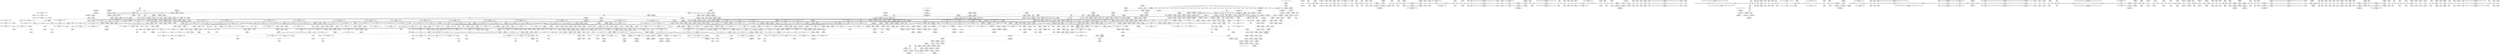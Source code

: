 digraph {
	CE0x52f4c80 [shape=record,shape=Mrecord,label="{CE0x52f4c80|rcu_lock_acquire:_tmp6|*SummSink*}"]
	CE0x51f4b40 [shape=record,shape=Mrecord,label="{CE0x51f4b40|task_sid:_tmp18|security/selinux/hooks.c,208|*SummSource*}"]
	CE0x5313e90 [shape=record,shape=Mrecord,label="{CE0x5313e90|i64*_getelementptr_inbounds_(_4_x_i64_,_4_x_i64_*___llvm_gcov_ctr134,_i64_0,_i64_1)|*Constant*}"]
	CE0x51d98a0 [shape=record,shape=Mrecord,label="{CE0x51d98a0|selinux_ptrace_access_check:_return}"]
	CE0x5242500 [shape=record,shape=Mrecord,label="{CE0x5242500|task_sid:_if.then|*SummSink*}"]
	CE0x51ded30 [shape=record,shape=Mrecord,label="{CE0x51ded30|__preempt_count_sub:_tmp2|*SummSink*}"]
	CE0x52ed700 [shape=record,shape=Mrecord,label="{CE0x52ed700|i64*_getelementptr_inbounds_(_4_x_i64_,_4_x_i64_*___llvm_gcov_ctr134,_i64_0,_i64_0)|*Constant*|*SummSource*}"]
	CE0x5231a50 [shape=record,shape=Mrecord,label="{CE0x5231a50|rcu_read_lock:_tmp18|include/linux/rcupdate.h,882|*SummSink*}"]
	CE0x51ce570 [shape=record,shape=Mrecord,label="{CE0x51ce570|selinux_ptrace_access_check:_tmp|*SummSource*}"]
	CE0x52633f0 [shape=record,shape=Mrecord,label="{CE0x52633f0|i64*_getelementptr_inbounds_(_4_x_i64_,_4_x_i64_*___llvm_gcov_ctr133,_i64_0,_i64_1)|*Constant*|*SummSink*}"]
	CE0x528c240 [shape=record,shape=Mrecord,label="{CE0x528c240|i64*_getelementptr_inbounds_(_4_x_i64_,_4_x_i64_*___llvm_gcov_ctr128,_i64_0,_i64_0)|*Constant*}"]
	CE0x51fbda0 [shape=record,shape=Mrecord,label="{CE0x51fbda0|selinux_ptrace_access_check:_retval.0|*SummSink*}"]
	CE0x51d68c0 [shape=record,shape=Mrecord,label="{CE0x51d68c0|GLOBAL:_current_sid|*Constant*|*SummSink*}"]
	CE0x51eb1a0 [shape=record,shape=Mrecord,label="{CE0x51eb1a0|selinux_ptrace_access_check:_if.then2|*SummSink*}"]
	CE0x5269b10 [shape=record,shape=Mrecord,label="{CE0x5269b10|cred_sid:_sid|security/selinux/hooks.c,197}"]
	CE0x5298a60 [shape=record,shape=Mrecord,label="{CE0x5298a60|rcu_read_lock:_tmp12|include/linux/rcupdate.h,882|*SummSource*}"]
	CE0x5246d40 [shape=record,shape=Mrecord,label="{CE0x5246d40|_call_void_mcount()_#3|*SummSink*}"]
	CE0x51f3bc0 [shape=record,shape=Mrecord,label="{CE0x51f3bc0|i32_78|*Constant*|*SummSink*}"]
	CE0x524ff30 [shape=record,shape=Mrecord,label="{CE0x524ff30|__rcu_read_unlock:_entry|*SummSource*}"]
	CE0x51ed060 [shape=record,shape=Mrecord,label="{CE0x51ed060|i64_4|*Constant*|*SummSink*}"]
	CE0x523ac00 [shape=record,shape=Mrecord,label="{CE0x523ac00|task_sid:_call|security/selinux/hooks.c,208|*SummSink*}"]
	CE0x52420f0 [shape=record,shape=Mrecord,label="{CE0x52420f0|GLOBAL:___rcu_read_lock|*Constant*|*SummSource*}"]
	CE0x51fd020 [shape=record,shape=Mrecord,label="{CE0x51fd020|i64*_getelementptr_inbounds_(_13_x_i64_,_13_x_i64_*___llvm_gcov_ctr126,_i64_0,_i64_8)|*Constant*|*SummSink*}"]
	CE0x5242160 [shape=record,shape=Mrecord,label="{CE0x5242160|__rcu_read_lock:_entry|*SummSource*}"]
	CE0x524b4d0 [shape=record,shape=Mrecord,label="{CE0x524b4d0|i8*_getelementptr_inbounds_(_44_x_i8_,_44_x_i8_*_.str47,_i32_0,_i32_0)|*Constant*}"]
	CE0x52d3ad0 [shape=record,shape=Mrecord,label="{CE0x52d3ad0|rcu_lock_acquire:_bb|*SummSource*}"]
	CE0x529b180 [shape=record,shape=Mrecord,label="{CE0x529b180|VOIDTB_TE:_CE_80,88_}"]
	CE0x52e28e0 [shape=record,shape=Mrecord,label="{CE0x52e28e0|rcu_lock_release:_tmp6|*SummSink*}"]
	CE0x52f0940 [shape=record,shape=Mrecord,label="{CE0x52f0940|__rcu_read_lock:_tmp5|include/linux/rcupdate.h,239|*SummSink*}"]
	CE0x51cf510 [shape=record,shape=Mrecord,label="{CE0x51cf510|selinux_ptrace_access_check:_tmp10|security/selinux/hooks.c,1945|*SummSource*}"]
	CE0x52f5550 [shape=record,shape=Mrecord,label="{CE0x52f5550|i8*_undef|*Constant*|*SummSource*}"]
	CE0x51fe430 [shape=record,shape=Mrecord,label="{CE0x51fe430|i32_218|*Constant*}"]
	CE0x52db610 [shape=record,shape=Mrecord,label="{CE0x52db610|__preempt_count_sub:_entry|*SummSource*}"]
	CE0x5253a80 [shape=record,shape=Mrecord,label="{CE0x5253a80|_call_void_mcount()_#3|*SummSource*}"]
	CE0x52bc410 [shape=record,shape=Mrecord,label="{CE0x52bc410|COLLAPSED:_GCMRE___llvm_gcov_ctr130_internal_global_4_x_i64_zeroinitializer:_elem_0:default:}"]
	CE0x52376a0 [shape=record,shape=Mrecord,label="{CE0x52376a0|task_sid:_task|Function::task_sid&Arg::task::}"]
	CE0x525e450 [shape=record,shape=Mrecord,label="{CE0x525e450|_ret_void,_!dbg_!27735|include/linux/rcupdate.h,938|*SummSource*}"]
	CE0x52c2a20 [shape=record,shape=Mrecord,label="{CE0x52c2a20|i64*_getelementptr_inbounds_(_4_x_i64_,_4_x_i64_*___llvm_gcov_ctr130,_i64_0,_i64_0)|*Constant*|*SummSource*}"]
	CE0x51cc2f0 [shape=record,shape=Mrecord,label="{CE0x51cc2f0|selinux_ptrace_access_check:_tobool|security/selinux/hooks.c,1942|*SummSource*}"]
	CE0x5286390 [shape=record,shape=Mrecord,label="{CE0x5286390|rcu_read_unlock:_tmp2}"]
	CE0x529aee0 [shape=record,shape=Mrecord,label="{CE0x529aee0|VOIDTB_TE:_CE_56,64_}"]
	CE0x5238c60 [shape=record,shape=Mrecord,label="{CE0x5238c60|avc_has_perm:_entry}"]
	CE0x52640e0 [shape=record,shape=Mrecord,label="{CE0x52640e0|task_sid:_do.body5}"]
	CE0x51ed6d0 [shape=record,shape=Mrecord,label="{CE0x51ed6d0|avc_has_perm:_ssid|Function::avc_has_perm&Arg::ssid::|*SummSource*}"]
	CE0x52852f0 [shape=record,shape=Mrecord,label="{CE0x52852f0|rcu_read_unlock:_tmp1}"]
	CE0x52df3a0 [shape=record,shape=Mrecord,label="{CE0x52df3a0|rcu_lock_release:_tmp3|*SummSource*}"]
	CE0x52f4c10 [shape=record,shape=Mrecord,label="{CE0x52f4c10|rcu_lock_acquire:_tmp6|*SummSource*}"]
	CE0x5286a30 [shape=record,shape=Mrecord,label="{CE0x5286a30|GLOBAL:___llvm_gcov_ctr132|Global_var:__llvm_gcov_ctr132|*SummSink*}"]
	CE0x524fb40 [shape=record,shape=Mrecord,label="{CE0x524fb40|GLOBAL:___rcu_read_unlock|*Constant*|*SummSource*}"]
	CE0x52e0860 [shape=record,shape=Mrecord,label="{CE0x52e0860|__preempt_count_sub:_entry}"]
	CE0x521fb80 [shape=record,shape=Mrecord,label="{CE0x521fb80|_ret_void,_!dbg_!27717|include/linux/rcupdate.h,419}"]
	CE0x51f6e40 [shape=record,shape=Mrecord,label="{CE0x51f6e40|task_sid:_tobool1|security/selinux/hooks.c,208}"]
	CE0x51db400 [shape=record,shape=Mrecord,label="{CE0x51db400|avc_has_perm:_tsid|Function::avc_has_perm&Arg::tsid::|*SummSink*}"]
	CE0x5221750 [shape=record,shape=Mrecord,label="{CE0x5221750|task_sid:_tmp3}"]
	CE0x52608d0 [shape=record,shape=Mrecord,label="{CE0x52608d0|rcu_lock_release:_tmp5|include/linux/rcupdate.h,423|*SummSource*}"]
	CE0x51c90b0 [shape=record,shape=Mrecord,label="{CE0x51c90b0|GLOBAL:___llvm_gcov_ctr124|Global_var:__llvm_gcov_ctr124|*SummSource*}"]
	CE0x5229cd0 [shape=record,shape=Mrecord,label="{CE0x5229cd0|task_sid:_tmp20|security/selinux/hooks.c,208}"]
	CE0x531dbb0 [shape=record,shape=Mrecord,label="{CE0x531dbb0|__preempt_count_sub:_do.body}"]
	CE0x52eee50 [shape=record,shape=Mrecord,label="{CE0x52eee50|i64*_getelementptr_inbounds_(_4_x_i64_,_4_x_i64_*___llvm_gcov_ctr134,_i64_0,_i64_1)|*Constant*|*SummSink*}"]
	CE0x525dc20 [shape=record,shape=Mrecord,label="{CE0x525dc20|rcu_read_unlock:_entry|*SummSource*}"]
	CE0x5219110 [shape=record,shape=Mrecord,label="{CE0x5219110|i8*_getelementptr_inbounds_(_25_x_i8_,_25_x_i8_*_.str3,_i32_0,_i32_0)|*Constant*|*SummSource*}"]
	CE0x52ee780 [shape=record,shape=Mrecord,label="{CE0x52ee780|__rcu_read_unlock:_tmp3|*SummSource*}"]
	CE0x51d7ea0 [shape=record,shape=Mrecord,label="{CE0x51d7ea0|current_sid:_do.body|*SummSource*}"]
	CE0x525fde0 [shape=record,shape=Mrecord,label="{CE0x525fde0|i64*_getelementptr_inbounds_(_4_x_i64_,_4_x_i64_*___llvm_gcov_ctr133,_i64_0,_i64_2)|*Constant*|*SummSink*}"]
	CE0x5299a70 [shape=record,shape=Mrecord,label="{CE0x5299a70|rcu_read_unlock:_call3|include/linux/rcupdate.h,933|*SummSource*}"]
	CE0x5250a70 [shape=record,shape=Mrecord,label="{CE0x5250a70|current_sid:_land.lhs.true}"]
	CE0x5218360 [shape=record,shape=Mrecord,label="{CE0x5218360|i64_3|*Constant*}"]
	CE0x52249e0 [shape=record,shape=Mrecord,label="{CE0x52249e0|current_sid:_tmp10|security/selinux/hooks.c,218|*SummSource*}"]
	CE0x5299940 [shape=record,shape=Mrecord,label="{CE0x5299940|rcu_read_unlock:_call3|include/linux/rcupdate.h,933}"]
	CE0x5223f10 [shape=record,shape=Mrecord,label="{CE0x5223f10|i64*_getelementptr_inbounds_(_13_x_i64_,_13_x_i64_*___llvm_gcov_ctr126,_i64_0,_i64_0)|*Constant*}"]
	CE0x5258830 [shape=record,shape=Mrecord,label="{CE0x5258830|i32_1|*Constant*}"]
	CE0x5296440 [shape=record,shape=Mrecord,label="{CE0x5296440|rcu_read_lock:_bb}"]
	CE0x5244290 [shape=record,shape=Mrecord,label="{CE0x5244290|rcu_read_lock:_if.end|*SummSource*}"]
	CE0x531ced0 [shape=record,shape=Mrecord,label="{CE0x531ced0|_call_void_asm_addl_$1,_%gs:$0_,_*m,ri,*m,_dirflag_,_fpsr_,_flags_(i32*___preempt_count,_i32_%sub,_i32*___preempt_count)_#3,_!dbg_!27717,_!srcloc_!27718|./arch/x86/include/asm/preempt.h,77|*SummSink*}"]
	CE0x5238600 [shape=record,shape=Mrecord,label="{CE0x5238600|current_has_perm:_call2|security/selinux/hooks.c,1544|*SummSource*}"]
	CE0x6e7fa60 [shape=record,shape=Mrecord,label="{CE0x6e7fa60|i64_0|*Constant*|*SummSource*}"]
	CE0x5290580 [shape=record,shape=Mrecord,label="{CE0x5290580|rcu_read_unlock:_tmp18|include/linux/rcupdate.h,933|*SummSink*}"]
	CE0x5263460 [shape=record,shape=Mrecord,label="{CE0x5263460|i64_1|*Constant*}"]
	CE0x528bc90 [shape=record,shape=Mrecord,label="{CE0x528bc90|rcu_read_unlock:_tmp17|include/linux/rcupdate.h,933|*SummSource*}"]
	CE0x52397b0 [shape=record,shape=Mrecord,label="{CE0x52397b0|i16_2|*Constant*}"]
	CE0x5288080 [shape=record,shape=Mrecord,label="{CE0x5288080|rcu_lock_release:_indirectgoto|*SummSink*}"]
	CE0x5272540 [shape=record,shape=Mrecord,label="{CE0x5272540|cred_sid:_tmp1|*SummSink*}"]
	CE0x527a490 [shape=record,shape=Mrecord,label="{CE0x527a490|rcu_read_unlock:_tmp11|include/linux/rcupdate.h,933}"]
	CE0x52df4f0 [shape=record,shape=Mrecord,label="{CE0x52df4f0|rcu_lock_release:_tmp3|*SummSink*}"]
	CE0x51d9950 [shape=record,shape=Mrecord,label="{CE0x51d9950|selinux_ptrace_access_check:_tmp1|*SummSink*}"]
	CE0x5247fe0 [shape=record,shape=Mrecord,label="{CE0x5247fe0|rcu_read_unlock:_land.lhs.true|*SummSink*}"]
	CE0x5236920 [shape=record,shape=Mrecord,label="{CE0x5236920|current_sid:_tmp24|security/selinux/hooks.c,220|*SummSource*}"]
	CE0x524c580 [shape=record,shape=Mrecord,label="{CE0x524c580|rcu_read_unlock:_tmp19|include/linux/rcupdate.h,933|*SummSink*}"]
	CE0x5268c60 [shape=record,shape=Mrecord,label="{CE0x5268c60|0:_i8,_:_GCMR_rcu_read_lock.__warned_internal_global_i8_0,_section_.data.unlikely_,_align_1:_elem_0:default:}"]
	CE0x5313800 [shape=record,shape=Mrecord,label="{CE0x5313800|__rcu_read_unlock:_tmp4|include/linux/rcupdate.h,244|*SummSink*}"]
	CE0x522f560 [shape=record,shape=Mrecord,label="{CE0x522f560|i64_ptrtoint_(i8*_blockaddress(_rcu_lock_acquire,_%__here)_to_i64)|*Constant*|*SummSink*}"]
	CE0x52f3c90 [shape=record,shape=Mrecord,label="{CE0x52f3c90|i64*_getelementptr_inbounds_(_4_x_i64_,_4_x_i64_*___llvm_gcov_ctr133,_i64_0,_i64_0)|*Constant*|*SummSink*}"]
	CE0x527caf0 [shape=record,shape=Mrecord,label="{CE0x527caf0|rcu_read_unlock:_tmp10|include/linux/rcupdate.h,933|*SummSink*}"]
	CE0x5226350 [shape=record,shape=Mrecord,label="{CE0x5226350|task_sid:_tmp26|security/selinux/hooks.c,208|*SummSink*}"]
	CE0x51f97c0 [shape=record,shape=Mrecord,label="{CE0x51f97c0|i64*_getelementptr_inbounds_(_11_x_i64_,_11_x_i64_*___llvm_gcov_ctr125,_i64_0,_i64_8)|*Constant*|*SummSink*}"]
	CE0x523dce0 [shape=record,shape=Mrecord,label="{CE0x523dce0|task_sid:_tmp12|security/selinux/hooks.c,208|*SummSource*}"]
	CE0x5233960 [shape=record,shape=Mrecord,label="{CE0x5233960|rcu_read_lock:_tmp17|include/linux/rcupdate.h,882|*SummSink*}"]
	CE0x52bfb00 [shape=record,shape=Mrecord,label="{CE0x52bfb00|_ret_void,_!dbg_!27719|./arch/x86/include/asm/preempt.h,73|*SummSource*}"]
	CE0x5277b90 [shape=record,shape=Mrecord,label="{CE0x5277b90|__rcu_read_lock:_tmp4|include/linux/rcupdate.h,239|*SummSource*}"]
	CE0x523c8b0 [shape=record,shape=Mrecord,label="{CE0x523c8b0|task_sid:_tobool4|security/selinux/hooks.c,208}"]
	CE0x5313a10 [shape=record,shape=Mrecord,label="{CE0x5313a10|__rcu_read_unlock:_tmp5|include/linux/rcupdate.h,244|*SummSink*}"]
	CE0x5270c80 [shape=record,shape=Mrecord,label="{CE0x5270c80|rcu_read_lock:_call|include/linux/rcupdate.h,882|*SummSource*}"]
	CE0x5265410 [shape=record,shape=Mrecord,label="{CE0x5265410|task_sid:_tobool|security/selinux/hooks.c,208}"]
	CE0x51d64b0 [shape=record,shape=Mrecord,label="{CE0x51d64b0|_ret_i32_%call7,_!dbg_!27749|security/selinux/hooks.c,210|*SummSink*}"]
	CE0x51f3c30 [shape=record,shape=Mrecord,label="{CE0x51f3c30|i32_78|*Constant*|*SummSource*}"]
	CE0x5298610 [shape=record,shape=Mrecord,label="{CE0x5298610|i64*_getelementptr_inbounds_(_4_x_i64_,_4_x_i64_*___llvm_gcov_ctr128,_i64_0,_i64_3)|*Constant*|*SummSink*}"]
	CE0x51ed940 [shape=record,shape=Mrecord,label="{CE0x51ed940|avc_has_perm:_tsid|Function::avc_has_perm&Arg::tsid::}"]
	CE0x51ebf60 [shape=record,shape=Mrecord,label="{CE0x51ebf60|_call_void_mcount()_#3|*SummSource*}"]
	CE0x52605e0 [shape=record,shape=Mrecord,label="{CE0x52605e0|_call_void_lock_release(%struct.lockdep_map*_%map,_i32_1,_i64_ptrtoint_(i8*_blockaddress(_rcu_lock_release,_%__here)_to_i64))_#10,_!dbg_!27716|include/linux/rcupdate.h,423}"]
	CE0x5234360 [shape=record,shape=Mrecord,label="{CE0x5234360|i32_22|*Constant*}"]
	CE0x5263ff0 [shape=record,shape=Mrecord,label="{CE0x5263ff0|task_sid:_do.end}"]
	CE0x51fef10 [shape=record,shape=Mrecord,label="{CE0x51fef10|current_has_perm:_entry|*SummSource*}"]
	CE0x521b2a0 [shape=record,shape=Mrecord,label="{CE0x521b2a0|COLLAPSED:_GCMRE___llvm_gcov_ctr136_internal_global_2_x_i64_zeroinitializer:_elem_0:default:}"]
	CE0x52d3260 [shape=record,shape=Mrecord,label="{CE0x52d3260|rcu_lock_acquire:_tmp4|include/linux/rcupdate.h,418}"]
	CE0x527d070 [shape=record,shape=Mrecord,label="{CE0x527d070|_call_void_mcount()_#3}"]
	CE0x5249290 [shape=record,shape=Mrecord,label="{CE0x5249290|cred_sid:_tmp1}"]
	CE0x52196f0 [shape=record,shape=Mrecord,label="{CE0x52196f0|current_sid:_tmp6|security/selinux/hooks.c,218|*SummSink*}"]
	CE0x5227720 [shape=record,shape=Mrecord,label="{CE0x5227720|current_sid:_tmp20|security/selinux/hooks.c,218|*SummSource*}"]
	CE0x51f3400 [shape=record,shape=Mrecord,label="{CE0x51f3400|get_current:_entry|*SummSink*}"]
	CE0x5266c00 [shape=record,shape=Mrecord,label="{CE0x5266c00|rcu_lock_acquire:_tmp2|*SummSource*}"]
	CE0x51fd300 [shape=record,shape=Mrecord,label="{CE0x51fd300|task_sid:_tmp13|security/selinux/hooks.c,208}"]
	CE0x5312ce0 [shape=record,shape=Mrecord,label="{CE0x5312ce0|__rcu_read_unlock:_do.body|*SummSource*}"]
	CE0x5285c50 [shape=record,shape=Mrecord,label="{CE0x5285c50|GLOBAL:___llvm_gcov_ctr132|Global_var:__llvm_gcov_ctr132|*SummSource*}"]
	CE0x51f5d10 [shape=record,shape=Mrecord,label="{CE0x51f5d10|i32_77|*Constant*}"]
	CE0x5221ff0 [shape=record,shape=Mrecord,label="{CE0x5221ff0|i8*_getelementptr_inbounds_(_45_x_i8_,_45_x_i8_*_.str12,_i32_0,_i32_0)|*Constant*|*SummSource*}"]
	CE0x5314da0 [shape=record,shape=Mrecord,label="{CE0x5314da0|__preempt_count_add:_do.body|*SummSink*}"]
	CE0x51d8100 [shape=record,shape=Mrecord,label="{CE0x51d8100|_ret_i32_%retval.0,_!dbg_!27731|security/selinux/hooks.c,1952|*SummSource*}"]
	CE0x5259910 [shape=record,shape=Mrecord,label="{CE0x5259910|current_sid:_if.then}"]
	CE0x531dd30 [shape=record,shape=Mrecord,label="{CE0x531dd30|__preempt_count_sub:_bb|*SummSource*}"]
	CE0x523a4f0 [shape=record,shape=Mrecord,label="{CE0x523a4f0|%struct.common_audit_data*_null|*Constant*}"]
	CE0x51e93f0 [shape=record,shape=Mrecord,label="{CE0x51e93f0|_call_void_mcount()_#3}"]
	CE0x52306a0 [shape=record,shape=Mrecord,label="{CE0x52306a0|rcu_read_lock:_tmp15|include/linux/rcupdate.h,882}"]
	CE0x51f6ce0 [shape=record,shape=Mrecord,label="{CE0x51f6ce0|0:_i8,_:_GCMR_task_sid.__warned_internal_global_i8_0,_section_.data.unlikely_,_align_1:_elem_0:default:}"]
	CE0x528e580 [shape=record,shape=Mrecord,label="{CE0x528e580|i8*_getelementptr_inbounds_(_45_x_i8_,_45_x_i8_*_.str12,_i32_0,_i32_0)|*Constant*}"]
	CE0x51f9df0 [shape=record,shape=Mrecord,label="{CE0x51f9df0|_call_void_mcount()_#3|*SummSource*}"]
	CE0x522a240 [shape=record,shape=Mrecord,label="{CE0x522a240|task_sid:_tmp21|security/selinux/hooks.c,208}"]
	CE0x51fc140 [shape=record,shape=Mrecord,label="{CE0x51fc140|i64*_getelementptr_inbounds_(_9_x_i64_,_9_x_i64_*___llvm_gcov_ctr124,_i64_0,_i64_8)|*Constant*}"]
	CE0x5269d00 [shape=record,shape=Mrecord,label="{CE0x5269d00|cred_sid:_sid|security/selinux/hooks.c,197|*SummSink*}"]
	CE0x5259360 [shape=record,shape=Mrecord,label="{CE0x5259360|rcu_lock_acquire:___here|*SummSource*}"]
	CE0x51e24e0 [shape=record,shape=Mrecord,label="{CE0x51e24e0|i64_1|*Constant*}"]
	CE0x5260760 [shape=record,shape=Mrecord,label="{CE0x5260760|rcu_lock_release:_tmp5|include/linux/rcupdate.h,423}"]
	CE0x51c3100 [shape=record,shape=Mrecord,label="{CE0x51c3100|selinux_ptrace_access_check:_call3|security/selinux/hooks.c,1946|*SummSink*}"]
	CE0x52702e0 [shape=record,shape=Mrecord,label="{CE0x52702e0|GLOBAL:___rcu_read_lock|*Constant*}"]
	CE0x527dea0 [shape=record,shape=Mrecord,label="{CE0x527dea0|rcu_read_unlock:_tmp11|include/linux/rcupdate.h,933|*SummSource*}"]
	CE0x52971c0 [shape=record,shape=Mrecord,label="{CE0x52971c0|GLOBAL:___llvm_gcov_ctr127|Global_var:__llvm_gcov_ctr127|*SummSink*}"]
	CE0x52001a0 [shape=record,shape=Mrecord,label="{CE0x52001a0|GLOBAL:_current_sid|*Constant*}"]
	CE0x52f6d90 [shape=record,shape=Mrecord,label="{CE0x52f6d90|__rcu_read_unlock:_tmp3|*SummSink*}"]
	CE0x527da20 [shape=record,shape=Mrecord,label="{CE0x527da20|i64*_getelementptr_inbounds_(_4_x_i64_,_4_x_i64_*___llvm_gcov_ctr130,_i64_0,_i64_1)|*Constant*|*SummSink*}"]
	CE0x51cedf0 [shape=record,shape=Mrecord,label="{CE0x51cedf0|i32_1|*Constant*|*SummSink*}"]
	CE0x5309460 [shape=record,shape=Mrecord,label="{CE0x5309460|COLLAPSED:_GCMRE___llvm_gcov_ctr129_internal_global_4_x_i64_zeroinitializer:_elem_0:default:}"]
	CE0x6bd0fe0 [shape=record,shape=Mrecord,label="{CE0x6bd0fe0|selinux_ptrace_access_check:_tmp4|security/selinux/hooks.c,1942|*SummSource*}"]
	CE0x53065e0 [shape=record,shape=Mrecord,label="{CE0x53065e0|i64*_getelementptr_inbounds_(_4_x_i64_,_4_x_i64_*___llvm_gcov_ctr129,_i64_0,_i64_3)|*Constant*|*SummSink*}"]
	CE0x527c7d0 [shape=record,shape=Mrecord,label="{CE0x527c7d0|i64*_getelementptr_inbounds_(_11_x_i64_,_11_x_i64_*___llvm_gcov_ctr132,_i64_0,_i64_8)|*Constant*}"]
	CE0x5220190 [shape=record,shape=Mrecord,label="{CE0x5220190|cred_sid:_tmp2|*SummSink*}"]
	CE0x5259710 [shape=record,shape=Mrecord,label="{CE0x5259710|i64*_getelementptr_inbounds_(_13_x_i64_,_13_x_i64_*___llvm_gcov_ctr126,_i64_0,_i64_9)|*Constant*}"]
	CE0x524e6e0 [shape=record,shape=Mrecord,label="{CE0x524e6e0|GLOBAL:_rcu_lock_release|*Constant*|*SummSink*}"]
	CE0x52566d0 [shape=record,shape=Mrecord,label="{CE0x52566d0|current_sid:_call|security/selinux/hooks.c,218}"]
	CE0x522fd20 [shape=record,shape=Mrecord,label="{CE0x522fd20|i64*_getelementptr_inbounds_(_13_x_i64_,_13_x_i64_*___llvm_gcov_ctr126,_i64_0,_i64_10)|*Constant*|*SummSource*}"]
	CE0x52359b0 [shape=record,shape=Mrecord,label="{CE0x52359b0|i32_1|*Constant*}"]
	CE0x521c770 [shape=record,shape=Mrecord,label="{CE0x521c770|current_sid:_tmp|*SummSource*}"]
	CE0x5252790 [shape=record,shape=Mrecord,label="{CE0x5252790|rcu_lock_release:_tmp1|*SummSource*}"]
	CE0x528d9a0 [shape=record,shape=Mrecord,label="{CE0x528d9a0|rcu_read_unlock:_do.body}"]
	CE0x527ba40 [shape=record,shape=Mrecord,label="{CE0x527ba40|current_sid:_tmp9|security/selinux/hooks.c,218}"]
	CE0x5264e90 [shape=record,shape=Mrecord,label="{CE0x5264e90|_call_void_lock_acquire(%struct.lockdep_map*_%map,_i32_0,_i32_0,_i32_2,_i32_0,_%struct.lockdep_map*_null,_i64_ptrtoint_(i8*_blockaddress(_rcu_lock_acquire,_%__here)_to_i64))_#10,_!dbg_!27716|include/linux/rcupdate.h,418|*SummSink*}"]
	CE0x51c3530 [shape=record,shape=Mrecord,label="{CE0x51c3530|selinux_ptrace_access_check:_bb|*SummSource*}"]
	CE0x5294f50 [shape=record,shape=Mrecord,label="{CE0x5294f50|rcu_read_lock:_tmp20|include/linux/rcupdate.h,882|*SummSink*}"]
	CE0x52ee4f0 [shape=record,shape=Mrecord,label="{CE0x52ee4f0|__preempt_count_add:_tmp5|./arch/x86/include/asm/preempt.h,72|*SummSource*}"]
	CE0x51ca1b0 [shape=record,shape=Mrecord,label="{CE0x51ca1b0|i64_5|*Constant*|*SummSource*}"]
	CE0x532b050 [shape=record,shape=Mrecord,label="{CE0x532b050|__preempt_count_add:_tmp3|*SummSink*}"]
	CE0x52470e0 [shape=record,shape=Mrecord,label="{CE0x52470e0|task_sid:_tmp11|security/selinux/hooks.c,208}"]
	CE0x52529d0 [shape=record,shape=Mrecord,label="{CE0x52529d0|rcu_lock_release:_tmp1|*SummSink*}"]
	CE0x529b260 [shape=record,shape=Mrecord,label="{CE0x529b260|VOIDTB_TE:_CE_88,89_}"]
	CE0x52f1110 [shape=record,shape=Mrecord,label="{CE0x52f1110|__preempt_count_add:_tmp3|*SummSource*}"]
	CE0x52837a0 [shape=record,shape=Mrecord,label="{CE0x52837a0|rcu_read_lock:_tmp6|include/linux/rcupdate.h,882|*SummSink*}"]
	CE0x5263ee0 [shape=record,shape=Mrecord,label="{CE0x5263ee0|_call_void___preempt_count_add(i32_1)_#10,_!dbg_!27711|include/linux/rcupdate.h,239}"]
	CE0x52dfb70 [shape=record,shape=Mrecord,label="{CE0x52dfb70|rcu_lock_release:___here|*SummSource*}"]
	CE0x51e5fa0 [shape=record,shape=Mrecord,label="{CE0x51e5fa0|i32_(i32,_i32,_i16,_i32,_%struct.common_audit_data*)*_bitcast_(i32_(i32,_i32,_i16,_i32,_%struct.common_audit_data.495*)*_avc_has_perm_to_i32_(i32,_i32,_i16,_i32,_%struct.common_audit_data*)*)|*Constant*|*SummSink*}"]
	CE0x51ee1e0 [shape=record,shape=Mrecord,label="{CE0x51ee1e0|i32_2|*Constant*|*SummSink*}"]
	CE0x525ca00 [shape=record,shape=Mrecord,label="{CE0x525ca00|cred_sid:_entry|*SummSource*}"]
	CE0x52333f0 [shape=record,shape=Mrecord,label="{CE0x52333f0|i32_883|*Constant*|*SummSink*}"]
	CE0x5229570 [shape=record,shape=Mrecord,label="{CE0x5229570|i64*_getelementptr_inbounds_(_13_x_i64_,_13_x_i64_*___llvm_gcov_ctr126,_i64_0,_i64_9)|*Constant*}"]
	CE0x51e94e0 [shape=record,shape=Mrecord,label="{CE0x51e94e0|_call_void_mcount()_#3|*SummSource*}"]
	CE0x5250c60 [shape=record,shape=Mrecord,label="{CE0x5250c60|i64_1|*Constant*}"]
	CE0x51fae40 [shape=record,shape=Mrecord,label="{CE0x51fae40|current_has_perm:_tsk|Function::current_has_perm&Arg::tsk::|*SummSink*}"]
	CE0x5247510 [shape=record,shape=Mrecord,label="{CE0x5247510|rcu_read_unlock:_tmp13|include/linux/rcupdate.h,933}"]
	CE0x525f400 [shape=record,shape=Mrecord,label="{CE0x525f400|get_current:_tmp4|./arch/x86/include/asm/current.h,14|*SummSink*}"]
	CE0x5288200 [shape=record,shape=Mrecord,label="{CE0x5288200|i64*_getelementptr_inbounds_(_4_x_i64_,_4_x_i64_*___llvm_gcov_ctr133,_i64_0,_i64_0)|*Constant*}"]
	CE0x522ef80 [shape=record,shape=Mrecord,label="{CE0x522ef80|%struct.lockdep_map*_null|*Constant*|*SummSource*}"]
	CE0x5296900 [shape=record,shape=Mrecord,label="{CE0x5296900|__rcu_read_lock:_tmp2}"]
	CE0x52684e0 [shape=record,shape=Mrecord,label="{CE0x52684e0|_call_void_mcount()_#3|*SummSink*}"]
	CE0x5289050 [shape=record,shape=Mrecord,label="{CE0x5289050|rcu_read_unlock:_bb|*SummSource*}"]
	CE0x51e2b40 [shape=record,shape=Mrecord,label="{CE0x51e2b40|i64*_getelementptr_inbounds_(_11_x_i64_,_11_x_i64_*___llvm_gcov_ctr125,_i64_0,_i64_9)|*Constant*|*SummSink*}"]
	CE0x52629b0 [shape=record,shape=Mrecord,label="{CE0x52629b0|task_sid:_tmp2}"]
	CE0x51ee9a0 [shape=record,shape=Mrecord,label="{CE0x51ee9a0|avc_has_perm:_requested|Function::avc_has_perm&Arg::requested::}"]
	CE0x527d200 [shape=record,shape=Mrecord,label="{CE0x527d200|current_sid:_tmp4|security/selinux/hooks.c,218}"]
	CE0x52fa5a0 [shape=record,shape=Mrecord,label="{CE0x52fa5a0|__preempt_count_add:_tmp1}"]
	CE0x52df930 [shape=record,shape=Mrecord,label="{CE0x52df930|__preempt_count_add:_tmp4|./arch/x86/include/asm/preempt.h,72|*SummSink*}"]
	CE0x52e1a30 [shape=record,shape=Mrecord,label="{CE0x52e1a30|i32_1|*Constant*}"]
	CE0x525d2e0 [shape=record,shape=Mrecord,label="{CE0x525d2e0|_ret_i32_%tmp6,_!dbg_!27716|security/selinux/hooks.c,197|*SummSink*}"]
	CE0x51f45a0 [shape=record,shape=Mrecord,label="{CE0x51f45a0|i64*_getelementptr_inbounds_(_13_x_i64_,_13_x_i64_*___llvm_gcov_ctr126,_i64_0,_i64_8)|*Constant*|*SummSource*}"]
	CE0x525ce20 [shape=record,shape=Mrecord,label="{CE0x525ce20|cred_sid:_cred|Function::cred_sid&Arg::cred::|*SummSink*}"]
	CE0x521e970 [shape=record,shape=Mrecord,label="{CE0x521e970|current_sid:_tmp14|security/selinux/hooks.c,218|*SummSink*}"]
	CE0x5248140 [shape=record,shape=Mrecord,label="{CE0x5248140|rcu_read_unlock:_do.end}"]
	CE0x51d8f20 [shape=record,shape=Mrecord,label="{CE0x51d8f20|selinux_ptrace_access_check:_tmp8|security/selinux/hooks.c,1945|*SummSink*}"]
	CE0x52728b0 [shape=record,shape=Mrecord,label="{CE0x52728b0|rcu_read_lock:_tmp|*SummSource*}"]
	CE0x52360e0 [shape=record,shape=Mrecord,label="{CE0x52360e0|0:_i32,_4:_i32,_8:_i32,_12:_i32,_:_CMRE_4,8_|*MultipleSource*|security/selinux/hooks.c,218|security/selinux/hooks.c,218|security/selinux/hooks.c,220}"]
	CE0x51dafe0 [shape=record,shape=Mrecord,label="{CE0x51dafe0|task_sid:_bb|*SummSource*}"]
	CE0x51e95f0 [shape=record,shape=Mrecord,label="{CE0x51e95f0|_call_void_mcount()_#3|*SummSink*}"]
	CE0x51d7290 [shape=record,shape=Mrecord,label="{CE0x51d7290|selinux_ptrace_access_check:_tmp3|security/selinux/hooks.c,1942|*SummSink*}"]
	CE0x51e6ca0 [shape=record,shape=Mrecord,label="{CE0x51e6ca0|current_sid:_land.lhs.true|*SummSource*}"]
	CE0x53262d0 [shape=record,shape=Mrecord,label="{CE0x53262d0|i64*_getelementptr_inbounds_(_4_x_i64_,_4_x_i64_*___llvm_gcov_ctr135,_i64_0,_i64_1)|*Constant*}"]
	CE0x5267080 [shape=record,shape=Mrecord,label="{CE0x5267080|i64*_getelementptr_inbounds_(_4_x_i64_,_4_x_i64_*___llvm_gcov_ctr133,_i64_0,_i64_1)|*Constant*}"]
	CE0x52e24a0 [shape=record,shape=Mrecord,label="{CE0x52e24a0|i64*_getelementptr_inbounds_(_4_x_i64_,_4_x_i64_*___llvm_gcov_ctr133,_i64_0,_i64_3)|*Constant*|*SummSource*}"]
	CE0x52975a0 [shape=record,shape=Mrecord,label="{CE0x52975a0|GLOBAL:_rcu_read_unlock.__warned|Global_var:rcu_read_unlock.__warned}"]
	CE0x523a450 [shape=record,shape=Mrecord,label="{CE0x523a450|avc_has_perm:_tclass|Function::avc_has_perm&Arg::tclass::}"]
	CE0x521cf60 [shape=record,shape=Mrecord,label="{CE0x521cf60|i64_6|*Constant*|*SummSink*}"]
	CE0x5281a70 [shape=record,shape=Mrecord,label="{CE0x5281a70|i64*_getelementptr_inbounds_(_11_x_i64_,_11_x_i64_*___llvm_gcov_ctr127,_i64_0,_i64_1)|*Constant*}"]
	CE0x5239d70 [shape=record,shape=Mrecord,label="{CE0x5239d70|i16_2|*Constant*|*SummSource*}"]
	CE0x521d750 [shape=record,shape=Mrecord,label="{CE0x521d750|%struct.task_struct*_(%struct.task_struct**)*_asm_movq_%gs:$_1:P_,$0_,_r,im,_dirflag_,_fpsr_,_flags_}"]
	CE0x51dc470 [shape=record,shape=Mrecord,label="{CE0x51dc470|selinux_ptrace_access_check:_call7|security/selinux/hooks.c,1951|*SummSource*}"]
	CE0x52fb530 [shape=record,shape=Mrecord,label="{CE0x52fb530|__rcu_read_unlock:_do.body}"]
	CE0x527fc70 [shape=record,shape=Mrecord,label="{CE0x527fc70|rcu_read_lock:_tmp10|include/linux/rcupdate.h,882}"]
	CE0x5258670 [shape=record,shape=Mrecord,label="{CE0x5258670|current_sid:_tmp22|security/selinux/hooks.c,218}"]
	CE0x51cd780 [shape=record,shape=Mrecord,label="{CE0x51cd780|GLOBAL:_task_sid|*Constant*}"]
	CE0x5234690 [shape=record,shape=Mrecord,label="{CE0x5234690|i32_22|*Constant*|*SummSink*}"]
	CE0x5253f30 [shape=record,shape=Mrecord,label="{CE0x5253f30|void_(i32*,_i32,_i32*)*_asm_addl_$1,_%gs:$0_,_*m,ri,*m,_dirflag_,_fpsr_,_flags_}"]
	CE0x51ea2c0 [shape=record,shape=Mrecord,label="{CE0x51ea2c0|i64*_getelementptr_inbounds_(_9_x_i64_,_9_x_i64_*___llvm_gcov_ctr124,_i64_0,_i64_7)|*Constant*|*SummSource*}"]
	CE0x51f6900 [shape=record,shape=Mrecord,label="{CE0x51f6900|current_sid:_tmp6|security/selinux/hooks.c,218}"]
	CE0x5261270 [shape=record,shape=Mrecord,label="{CE0x5261270|rcu_lock_release:_bb}"]
	CE0x51d2890 [shape=record,shape=Mrecord,label="{CE0x51d2890|task_sid:_land.lhs.true|*SummSource*}"]
	CE0x52f5f00 [shape=record,shape=Mrecord,label="{CE0x52f5f00|%struct.lockdep_map*_null|*Constant*}"]
	CE0x52485a0 [shape=record,shape=Mrecord,label="{CE0x52485a0|current_sid:_tmp18|security/selinux/hooks.c,218}"]
	CE0x52738d0 [shape=record,shape=Mrecord,label="{CE0x52738d0|rcu_read_lock:_tmp9|include/linux/rcupdate.h,882|*SummSource*}"]
	CE0x528f710 [shape=record,shape=Mrecord,label="{CE0x528f710|i64_3|*Constant*}"]
	CE0x523e8f0 [shape=record,shape=Mrecord,label="{CE0x523e8f0|task_sid:_tmp11|security/selinux/hooks.c,208|*SummSource*}"]
	CE0x53063e0 [shape=record,shape=Mrecord,label="{CE0x53063e0|i64*_getelementptr_inbounds_(_4_x_i64_,_4_x_i64_*___llvm_gcov_ctr129,_i64_0,_i64_3)|*Constant*}"]
	CE0x529b9f0 [shape=record,shape=Mrecord,label="{CE0x529b9f0|selinux_ptrace_access_check:_mode|Function::selinux_ptrace_access_check&Arg::mode::}"]
	CE0x524d3d0 [shape=record,shape=Mrecord,label="{CE0x524d3d0|rcu_read_unlock:_tmp21|include/linux/rcupdate.h,935|*SummSource*}"]
	CE0x5234f90 [shape=record,shape=Mrecord,label="{CE0x5234f90|current_sid:_tmp22|security/selinux/hooks.c,218|*SummSource*}"]
	CE0x52185f0 [shape=record,shape=Mrecord,label="{CE0x52185f0|_call_void_rcu_read_lock()_#10,_!dbg_!27712|security/selinux/hooks.c,207|*SummSource*}"]
	CE0x51e73c0 [shape=record,shape=Mrecord,label="{CE0x51e73c0|current_sid:_tmp12|security/selinux/hooks.c,218|*SummSink*}"]
	CE0x6e7fad0 [shape=record,shape=Mrecord,label="{CE0x6e7fad0|i64_0|*Constant*}"]
	CE0x52fee20 [shape=record,shape=Mrecord,label="{CE0x52fee20|i64*_getelementptr_inbounds_(_4_x_i64_,_4_x_i64_*___llvm_gcov_ctr129,_i64_0,_i64_0)|*Constant*|*SummSink*}"]
	CE0x52dc550 [shape=record,shape=Mrecord,label="{CE0x52dc550|__rcu_read_lock:_tmp1|*SummSource*}"]
	CE0x51e9e50 [shape=record,shape=Mrecord,label="{CE0x51e9e50|i64*_getelementptr_inbounds_(_9_x_i64_,_9_x_i64_*___llvm_gcov_ctr124,_i64_0,_i64_7)|*Constant*}"]
	CE0x51e7d20 [shape=record,shape=Mrecord,label="{CE0x51e7d20|i64*_getelementptr_inbounds_(_9_x_i64_,_9_x_i64_*___llvm_gcov_ctr124,_i64_0,_i64_6)|*Constant*}"]
	CE0x51fa980 [shape=record,shape=Mrecord,label="{CE0x51fa980|current_has_perm:_entry}"]
	CE0x5262670 [shape=record,shape=Mrecord,label="{CE0x5262670|_call_void_lock_acquire(%struct.lockdep_map*_%map,_i32_0,_i32_0,_i32_2,_i32_0,_%struct.lockdep_map*_null,_i64_ptrtoint_(i8*_blockaddress(_rcu_lock_acquire,_%__here)_to_i64))_#10,_!dbg_!27716|include/linux/rcupdate.h,418}"]
	CE0x527cfa0 [shape=record,shape=Mrecord,label="{CE0x527cfa0|i64*_getelementptr_inbounds_(_4_x_i64_,_4_x_i64_*___llvm_gcov_ctr128,_i64_0,_i64_2)|*Constant*|*SummSink*}"]
	"CONST[source:1(input),value:2(dynamic)][purpose:{object}]"
	CE0x51e2fe0 [shape=record,shape=Mrecord,label="{CE0x51e2fe0|current_sid:_tmp17|security/selinux/hooks.c,218|*SummSink*}"]
	CE0x528e270 [shape=record,shape=Mrecord,label="{CE0x528e270|GLOBAL:_rcu_read_unlock.__warned|Global_var:rcu_read_unlock.__warned|*SummSink*}"]
	CE0x5277de0 [shape=record,shape=Mrecord,label="{CE0x5277de0|cred_sid:_tmp6|security/selinux/hooks.c,197}"]
	CE0x51c9fa0 [shape=record,shape=Mrecord,label="{CE0x51c9fa0|selinux_ptrace_access_check:_tobool|security/selinux/hooks.c,1942|*SummSink*}"]
	CE0x51d5810 [shape=record,shape=Mrecord,label="{CE0x51d5810|GLOBAL:_task_sid|*Constant*|*SummSource*}"]
	CE0x523d240 [shape=record,shape=Mrecord,label="{CE0x523d240|rcu_read_lock:_tmp9|include/linux/rcupdate.h,882|*SummSink*}"]
	CE0x5284b80 [shape=record,shape=Mrecord,label="{CE0x5284b80|i8*_getelementptr_inbounds_(_41_x_i8_,_41_x_i8_*_.str44,_i32_0,_i32_0)|*Constant*}"]
	CE0x51d5920 [shape=record,shape=Mrecord,label="{CE0x51d5920|VOIDTB_TE:_CE_128,136_}"]
	CE0x52ee6c0 [shape=record,shape=Mrecord,label="{CE0x52ee6c0|__rcu_read_unlock:_tmp3}"]
	CE0x5272140 [shape=record,shape=Mrecord,label="{CE0x5272140|rcu_read_lock:_if.then}"]
	CE0x5240c60 [shape=record,shape=Mrecord,label="{CE0x5240c60|task_sid:_do.body5}"]
	CE0x51fd590 [shape=record,shape=Mrecord,label="{CE0x51fd590|task_sid:_tmp13|security/selinux/hooks.c,208|*SummSink*}"]
	CE0x51db6d0 [shape=record,shape=Mrecord,label="{CE0x51db6d0|i16_6|*Constant*|*SummSource*}"]
	CE0x524d440 [shape=record,shape=Mrecord,label="{CE0x524d440|rcu_read_unlock:_tmp21|include/linux/rcupdate.h,935|*SummSink*}"]
	CE0x51f20c0 [shape=record,shape=Mrecord,label="{CE0x51f20c0|selinux_ptrace_access_check:_tmp17|security/selinux/hooks.c,1952|*SummSource*}"]
	CE0x525e850 [shape=record,shape=Mrecord,label="{CE0x525e850|current_has_perm:_bb|*SummSource*}"]
	CE0x51e84a0 [shape=record,shape=Mrecord,label="{CE0x51e84a0|selinux_ptrace_access_check:_tmp9|security/selinux/hooks.c,1945|*SummSink*}"]
	CE0x5240230 [shape=record,shape=Mrecord,label="{CE0x5240230|i64*_getelementptr_inbounds_(_2_x_i64_,_2_x_i64_*___llvm_gcov_ctr98,_i64_0,_i64_1)|*Constant*|*SummSource*}"]
	CE0x51ee500 [shape=record,shape=Mrecord,label="{CE0x51ee500|GLOBAL:_current_sid|*Constant*}"]
	CE0x526a2b0 [shape=record,shape=Mrecord,label="{CE0x526a2b0|rcu_read_unlock:_if.then|*SummSource*}"]
	CE0x532bb40 [shape=record,shape=Mrecord,label="{CE0x532bb40|__preempt_count_sub:_tmp4|./arch/x86/include/asm/preempt.h,77|*SummSource*}"]
	CE0x529a7d0 [shape=record,shape=Mrecord,label="{CE0x529a7d0|VOIDTB_TE:_CE_8,16_}"]
	CE0x51e78c0 [shape=record,shape=Mrecord,label="{CE0x51e78c0|i64_0|*Constant*|*SummSink*}"]
	CE0x5233eb0 [shape=record,shape=Mrecord,label="{CE0x5233eb0|current_sid:_tmp21|security/selinux/hooks.c,218}"]
	CE0x51f3d50 [shape=record,shape=Mrecord,label="{CE0x51f3d50|current_sid:_cred|security/selinux/hooks.c,218}"]
	CE0x51dc0b0 [shape=record,shape=Mrecord,label="{CE0x51dc0b0|_call_void_lockdep_rcu_suspicious(i8*_getelementptr_inbounds_(_25_x_i8_,_25_x_i8_*_.str3,_i32_0,_i32_0),_i32_218,_i8*_getelementptr_inbounds_(_45_x_i8_,_45_x_i8_*_.str12,_i32_0,_i32_0))_#10,_!dbg_!27727|security/selinux/hooks.c,218|*SummSource*}"]
	CE0x52379b0 [shape=record,shape=Mrecord,label="{CE0x52379b0|task_sid:_real_cred|security/selinux/hooks.c,208|*SummSink*}"]
	CE0x5324010 [shape=record,shape=Mrecord,label="{CE0x5324010|_call_void_mcount()_#3}"]
	CE0x51e9c70 [shape=record,shape=Mrecord,label="{CE0x51e9c70|avc_has_perm:_auditdata|Function::avc_has_perm&Arg::auditdata::|*SummSink*}"]
	CE0x52c0160 [shape=record,shape=Mrecord,label="{CE0x52c0160|_call_void_asm_sideeffect_,_memory_,_dirflag_,_fpsr_,_flags_()_#3,_!dbg_!27714,_!srcloc_!27715|include/linux/rcupdate.h,239|*SummSink*}"]
	CE0x5291bd0 [shape=record,shape=Mrecord,label="{CE0x5291bd0|i8*_getelementptr_inbounds_(_42_x_i8_,_42_x_i8_*_.str46,_i32_0,_i32_0)|*Constant*|*SummSource*}"]
	CE0x52330c0 [shape=record,shape=Mrecord,label="{CE0x52330c0|GLOBAL:_lockdep_rcu_suspicious|*Constant*}"]
	CE0x5232ca0 [shape=record,shape=Mrecord,label="{CE0x5232ca0|i8*_getelementptr_inbounds_(_25_x_i8_,_25_x_i8_*_.str45,_i32_0,_i32_0)|*Constant*|*SummSink*}"]
	CE0x525ddd0 [shape=record,shape=Mrecord,label="{CE0x525ddd0|rcu_read_unlock:_entry|*SummSink*}"]
	CE0x5299be0 [shape=record,shape=Mrecord,label="{CE0x5299be0|rcu_read_unlock:_call3|include/linux/rcupdate.h,933|*SummSink*}"]
	CE0x5290990 [shape=record,shape=Mrecord,label="{CE0x5290990|_call_void_lockdep_rcu_suspicious(i8*_getelementptr_inbounds_(_25_x_i8_,_25_x_i8_*_.str45,_i32_0,_i32_0),_i32_934,_i8*_getelementptr_inbounds_(_44_x_i8_,_44_x_i8_*_.str47,_i32_0,_i32_0))_#10,_!dbg_!27726|include/linux/rcupdate.h,933|*SummSink*}"]
	CE0x52de930 [shape=record,shape=Mrecord,label="{CE0x52de930|_call_void_asm_sideeffect_,_memory_,_dirflag_,_fpsr_,_flags_()_#3,_!dbg_!27711,_!srcloc_!27714|include/linux/rcupdate.h,244}"]
	CE0x52fb180 [shape=record,shape=Mrecord,label="{CE0x52fb180|__rcu_read_unlock:_tmp7|include/linux/rcupdate.h,245}"]
	CE0x52e08d0 [shape=record,shape=Mrecord,label="{CE0x52e08d0|__preempt_count_sub:_val|Function::__preempt_count_sub&Arg::val::|*SummSink*}"]
	CE0x5257980 [shape=record,shape=Mrecord,label="{CE0x5257980|__preempt_count_add:_entry|*SummSource*}"]
	CE0x5246bb0 [shape=record,shape=Mrecord,label="{CE0x5246bb0|_call_void_mcount()_#3}"]
	CE0x521f740 [shape=record,shape=Mrecord,label="{CE0x521f740|task_sid:_tmp17|security/selinux/hooks.c,208}"]
	CE0x51e6c30 [shape=record,shape=Mrecord,label="{CE0x51e6c30|current_sid:_land.lhs.true}"]
	CE0x51e02c0 [shape=record,shape=Mrecord,label="{CE0x51e02c0|__preempt_count_add:_do.end|*SummSource*}"]
	CE0x5241c00 [shape=record,shape=Mrecord,label="{CE0x5241c00|task_sid:_tmp5|security/selinux/hooks.c,208|*SummSource*}"]
	CE0x51de5a0 [shape=record,shape=Mrecord,label="{CE0x51de5a0|i8*_undef|*Constant*}"]
	CE0x525c8f0 [shape=record,shape=Mrecord,label="{CE0x525c8f0|cred_sid:_entry}"]
	CE0x527f680 [shape=record,shape=Mrecord,label="{CE0x527f680|rcu_read_lock:_land.lhs.true|*SummSink*}"]
	CE0x529b420 [shape=record,shape=Mrecord,label="{CE0x529b420|VOIDTB_TE:_CE_104,112_}"]
	CE0x523ab90 [shape=record,shape=Mrecord,label="{CE0x523ab90|task_sid:_call|security/selinux/hooks.c,208|*SummSource*}"]
	CE0x51e8b60 [shape=record,shape=Mrecord,label="{CE0x51e8b60|_call_void_mcount()_#3}"]
	CE0x52f5260 [shape=record,shape=Mrecord,label="{CE0x52f5260|rcu_lock_acquire:_tmp7|*SummSink*}"]
	CE0x521ee90 [shape=record,shape=Mrecord,label="{CE0x521ee90|i1_true|*Constant*|*SummSink*}"]
	CE0x5240ac0 [shape=record,shape=Mrecord,label="{CE0x5240ac0|task_sid:_do.end|*SummSink*}"]
	CE0x52f50a0 [shape=record,shape=Mrecord,label="{CE0x52f50a0|rcu_lock_acquire:_tmp7}"]
	CE0x52f0040 [shape=record,shape=Mrecord,label="{CE0x52f0040|__rcu_read_unlock:_tmp4|include/linux/rcupdate.h,244}"]
	CE0x5294060 [shape=record,shape=Mrecord,label="{CE0x5294060|i64*_getelementptr_inbounds_(_11_x_i64_,_11_x_i64_*___llvm_gcov_ctr127,_i64_0,_i64_9)|*Constant*}"]
	CE0x527e210 [shape=record,shape=Mrecord,label="{CE0x527e210|rcu_read_unlock:_tmp12|include/linux/rcupdate.h,933}"]
	CE0x51fb540 [shape=record,shape=Mrecord,label="{CE0x51fb540|current_has_perm:_perms|Function::current_has_perm&Arg::perms::|*SummSink*}"]
	CE0x521ef80 [shape=record,shape=Mrecord,label="{CE0x521ef80|task_sid:_tmp15|security/selinux/hooks.c,208|*SummSource*}"]
	CE0x5218700 [shape=record,shape=Mrecord,label="{CE0x5218700|_call_void_rcu_read_lock()_#10,_!dbg_!27712|security/selinux/hooks.c,207|*SummSink*}"]
	CE0x52fabd0 [shape=record,shape=Mrecord,label="{CE0x52fabd0|__preempt_count_add:_tmp2|*SummSink*}"]
	CE0x5228210 [shape=record,shape=Mrecord,label="{CE0x5228210|_call_void_lockdep_rcu_suspicious(i8*_getelementptr_inbounds_(_25_x_i8_,_25_x_i8_*_.str3,_i32_0,_i32_0),_i32_208,_i8*_getelementptr_inbounds_(_41_x_i8_,_41_x_i8_*_.str44,_i32_0,_i32_0))_#10,_!dbg_!27732|security/selinux/hooks.c,208|*SummSink*}"]
	CE0x5258e70 [shape=record,shape=Mrecord,label="{CE0x5258e70|current_sid:_tobool1|security/selinux/hooks.c,218}"]
	CE0x51e29b0 [shape=record,shape=Mrecord,label="{CE0x51e29b0|i64*_getelementptr_inbounds_(_11_x_i64_,_11_x_i64_*___llvm_gcov_ctr125,_i64_0,_i64_9)|*Constant*|*SummSource*}"]
	CE0x5225cd0 [shape=record,shape=Mrecord,label="{CE0x5225cd0|task_sid:_tmp26|security/selinux/hooks.c,208}"]
	CE0x5205cb0 [shape=record,shape=Mrecord,label="{CE0x5205cb0|selinux_ptrace_access_check:_tmp6|security/selinux/hooks.c,1943}"]
	CE0x52969e0 [shape=record,shape=Mrecord,label="{CE0x52969e0|__rcu_read_lock:_tmp2|*SummSink*}"]
	CE0x52e1cc0 [shape=record,shape=Mrecord,label="{CE0x52e1cc0|i64_ptrtoint_(i8*_blockaddress(_rcu_lock_release,_%__here)_to_i64)|*Constant*|*SummSource*}"]
	CE0x52348e0 [shape=record,shape=Mrecord,label="{CE0x52348e0|current_sid:_security|security/selinux/hooks.c,218|*SummSource*}"]
	CE0x522f170 [shape=record,shape=Mrecord,label="{CE0x522f170|%struct.lockdep_map*_null|*Constant*|*SummSink*}"]
	CE0x523b320 [shape=record,shape=Mrecord,label="{CE0x523b320|_ret_void,_!dbg_!27717|include/linux/rcupdate.h,240}"]
	CE0x52f4960 [shape=record,shape=Mrecord,label="{CE0x52f4960|rcu_lock_acquire:_tmp6}"]
	CE0x5249890 [shape=record,shape=Mrecord,label="{CE0x5249890|_ret_void,_!dbg_!27717|include/linux/rcupdate.h,240|*SummSink*}"]
	CE0x52df8c0 [shape=record,shape=Mrecord,label="{CE0x52df8c0|__preempt_count_add:_tmp4|./arch/x86/include/asm/preempt.h,72|*SummSource*}"]
	CE0x5296970 [shape=record,shape=Mrecord,label="{CE0x5296970|__rcu_read_lock:_tmp2|*SummSource*}"]
	CE0x52483b0 [shape=record,shape=Mrecord,label="{CE0x52483b0|current_sid:_tmp17|security/selinux/hooks.c,218}"]
	CE0x51ecda0 [shape=record,shape=Mrecord,label="{CE0x51ecda0|GLOBAL:_rcu_read_lock|*Constant*}"]
	CE0x52efaa0 [shape=record,shape=Mrecord,label="{CE0x52efaa0|__rcu_read_unlock:_tmp1|*SummSink*}"]
	CE0x51c4000 [shape=record,shape=Mrecord,label="{CE0x51c4000|selinux_ptrace_access_check:_if.end6|*SummSink*}"]
	CE0x52657d0 [shape=record,shape=Mrecord,label="{CE0x52657d0|i64*_getelementptr_inbounds_(_4_x_i64_,_4_x_i64_*___llvm_gcov_ctr129,_i64_0,_i64_2)|*Constant*|*SummSource*}"]
	CE0x5220c40 [shape=record,shape=Mrecord,label="{CE0x5220c40|current_sid:_land.lhs.true2|*SummSource*}"]
	CE0x51c37c0 [shape=record,shape=Mrecord,label="{CE0x51c37c0|selinux_ptrace_access_check:_if.end6|*SummSource*}"]
	CE0x5268fc0 [shape=record,shape=Mrecord,label="{CE0x5268fc0|i64*_getelementptr_inbounds_(_11_x_i64_,_11_x_i64_*___llvm_gcov_ctr127,_i64_0,_i64_0)|*Constant*|*SummSink*}"]
	CE0x52413a0 [shape=record,shape=Mrecord,label="{CE0x52413a0|task_sid:_land.lhs.true2|*SummSink*}"]
	CE0x52840b0 [shape=record,shape=Mrecord,label="{CE0x52840b0|i64*_getelementptr_inbounds_(_2_x_i64_,_2_x_i64_*___llvm_gcov_ctr98,_i64_0,_i64_0)|*Constant*}"]
	CE0x51cd7f0 [shape=record,shape=Mrecord,label="{CE0x51cd7f0|current_sid:_entry}"]
	CE0x5299fe0 [shape=record,shape=Mrecord,label="{CE0x5299fe0|i64_6|*Constant*}"]
	CE0x51c2420 [shape=record,shape=Mrecord,label="{CE0x51c2420|i64*_getelementptr_inbounds_(_11_x_i64_,_11_x_i64_*___llvm_gcov_ctr125,_i64_0,_i64_0)|*Constant*}"]
	CE0x51f2fc0 [shape=record,shape=Mrecord,label="{CE0x51f2fc0|GLOBAL:_get_current|*Constant*|*SummSource*}"]
	CE0x51e1080 [shape=record,shape=Mrecord,label="{CE0x51e1080|i64*_getelementptr_inbounds_(_13_x_i64_,_13_x_i64_*___llvm_gcov_ctr126,_i64_0,_i64_11)|*Constant*|*SummSource*}"]
	CE0x52723c0 [shape=record,shape=Mrecord,label="{CE0x52723c0|cred_sid:_tmp1|*SummSource*}"]
	CE0x52dfbe0 [shape=record,shape=Mrecord,label="{CE0x52dfbe0|rcu_lock_release:___here|*SummSink*}"]
	CE0x51cb8a0 [shape=record,shape=Mrecord,label="{CE0x51cb8a0|selinux_ptrace_access_check:_if.end|*SummSource*}"]
	CE0x51c8e00 [shape=record,shape=Mrecord,label="{CE0x51c8e00|selinux_ptrace_access_check:_tmp4|security/selinux/hooks.c,1942|*SummSink*}"]
	CE0x525cce0 [shape=record,shape=Mrecord,label="{CE0x525cce0|cred_sid:_cred|Function::cred_sid&Arg::cred::}"]
	CE0x5291c40 [shape=record,shape=Mrecord,label="{CE0x5291c40|i8*_getelementptr_inbounds_(_42_x_i8_,_42_x_i8_*_.str46,_i32_0,_i32_0)|*Constant*|*SummSink*}"]
	CE0x527e340 [shape=record,shape=Mrecord,label="{CE0x527e340|rcu_read_unlock:_tmp12|include/linux/rcupdate.h,933|*SummSource*}"]
	CE0x524daa0 [shape=record,shape=Mrecord,label="{CE0x524daa0|rcu_read_unlock:_tmp22|include/linux/rcupdate.h,935}"]
	CE0x5296320 [shape=record,shape=Mrecord,label="{CE0x5296320|i32_1|*Constant*}"]
	CE0x527a170 [shape=record,shape=Mrecord,label="{CE0x527a170|rcu_read_unlock:_tmp10|include/linux/rcupdate.h,933|*SummSource*}"]
	CE0x51db5a0 [shape=record,shape=Mrecord,label="{CE0x51db5a0|i16_6|*Constant*}"]
	CE0x52e2d40 [shape=record,shape=Mrecord,label="{CE0x52e2d40|rcu_lock_release:_tmp7}"]
	CE0x51d60c0 [shape=record,shape=Mrecord,label="{CE0x51d60c0|task_sid:_task|Function::task_sid&Arg::task::|*SummSink*}"]
	CE0x51d4560 [shape=record,shape=Mrecord,label="{CE0x51d4560|GLOBAL:_cap_ptrace_access_check|*Constant*|*SummSink*}"]
	CE0x5238260 [shape=record,shape=Mrecord,label="{CE0x5238260|i64*_getelementptr_inbounds_(_13_x_i64_,_13_x_i64_*___llvm_gcov_ctr126,_i64_0,_i64_1)|*Constant*}"]
	CE0x5235440 [shape=record,shape=Mrecord,label="{CE0x5235440|current_sid:_tmp23|security/selinux/hooks.c,218|*SummSource*}"]
	CE0x528ffc0 [shape=record,shape=Mrecord,label="{CE0x528ffc0|i32_208|*Constant*}"]
	CE0x51eb210 [shape=record,shape=Mrecord,label="{CE0x51eb210|selinux_ptrace_access_check:_if.then}"]
	CE0x5287cb0 [shape=record,shape=Mrecord,label="{CE0x5287cb0|rcu_read_unlock:_tmp}"]
	CE0x52ef700 [shape=record,shape=Mrecord,label="{CE0x52ef700|i32_0|*Constant*}"]
	CE0x531def0 [shape=record,shape=Mrecord,label="{CE0x531def0|__preempt_count_sub:_bb|*SummSink*}"]
	CE0x5274fc0 [shape=record,shape=Mrecord,label="{CE0x5274fc0|rcu_read_unlock:_tmp7|include/linux/rcupdate.h,933|*SummSource*}"]
	CE0x51e9ec0 [shape=record,shape=Mrecord,label="{CE0x51e9ec0|_ret_i32_%retval.0,_!dbg_!27728|security/selinux/avc.c,775|*SummSink*}"]
	CE0x5257780 [shape=record,shape=Mrecord,label="{CE0x5257780|__preempt_count_add:_val|Function::__preempt_count_add&Arg::val::|*SummSink*}"]
	CE0x525dbb0 [shape=record,shape=Mrecord,label="{CE0x525dbb0|GLOBAL:_rcu_read_unlock|*Constant*|*SummSource*}"]
	CE0x52d4be0 [shape=record,shape=Mrecord,label="{CE0x52d4be0|i64*_getelementptr_inbounds_(_4_x_i64_,_4_x_i64_*___llvm_gcov_ctr134,_i64_0,_i64_3)|*Constant*}"]
	CE0x51fc4e0 [shape=record,shape=Mrecord,label="{CE0x51fc4e0|selinux_ptrace_access_check:_tmp16|security/selinux/hooks.c,1952|*SummSource*}"]
	CE0x52ee120 [shape=record,shape=Mrecord,label="{CE0x52ee120|__rcu_read_unlock:_tmp6|include/linux/rcupdate.h,245|*SummSource*}"]
	CE0x5234490 [shape=record,shape=Mrecord,label="{CE0x5234490|i32_22|*Constant*|*SummSource*}"]
	CE0x528c3c0 [shape=record,shape=Mrecord,label="{CE0x528c3c0|__rcu_read_unlock:_tmp2|*SummSource*}"]
	CE0x524ea80 [shape=record,shape=Mrecord,label="{CE0x524ea80|rcu_lock_release:_entry}"]
	CE0x51f6a80 [shape=record,shape=Mrecord,label="{CE0x51f6a80|current_sid:_tmp6|security/selinux/hooks.c,218|*SummSource*}"]
	CE0x5297090 [shape=record,shape=Mrecord,label="{CE0x5297090|GLOBAL:___llvm_gcov_ctr127|Global_var:__llvm_gcov_ctr127|*SummSource*}"]
	CE0x51c6a40 [shape=record,shape=Mrecord,label="{CE0x51c6a40|selinux_ptrace_access_check:_return|*SummSource*}"]
	CE0x5275130 [shape=record,shape=Mrecord,label="{CE0x5275130|rcu_read_unlock:_tmp7|include/linux/rcupdate.h,933|*SummSink*}"]
	CE0x52290e0 [shape=record,shape=Mrecord,label="{CE0x52290e0|i8*_getelementptr_inbounds_(_41_x_i8_,_41_x_i8_*_.str44,_i32_0,_i32_0)|*Constant*|*SummSource*}"]
	CE0x52295e0 [shape=record,shape=Mrecord,label="{CE0x52295e0|i64*_getelementptr_inbounds_(_13_x_i64_,_13_x_i64_*___llvm_gcov_ctr126,_i64_0,_i64_9)|*Constant*|*SummSource*}"]
	CE0x52be6c0 [shape=record,shape=Mrecord,label="{CE0x52be6c0|task_sid:_land.lhs.true2}"]
	CE0x5256ca0 [shape=record,shape=Mrecord,label="{CE0x5256ca0|task_sid:_tmp13|security/selinux/hooks.c,208}"]
	CE0x5219e50 [shape=record,shape=Mrecord,label="{CE0x5219e50|i64*_getelementptr_inbounds_(_11_x_i64_,_11_x_i64_*___llvm_gcov_ctr125,_i64_0,_i64_1)|*Constant*|*SummSink*}"]
	CE0x52960d0 [shape=record,shape=Mrecord,label="{CE0x52960d0|cred_sid:_security|security/selinux/hooks.c,196}"]
	CE0x52f67d0 [shape=record,shape=Mrecord,label="{CE0x52f67d0|__rcu_read_unlock:_tmp5|include/linux/rcupdate.h,244}"]
	CE0x525c140 [shape=record,shape=Mrecord,label="{CE0x525c140|task_sid:_call7|security/selinux/hooks.c,208|*SummSource*}"]
	CE0x524d5c0 [shape=record,shape=Mrecord,label="{CE0x524d5c0|rcu_read_unlock:_tmp22|include/linux/rcupdate.h,935|*SummSink*}"]
	CE0x5286c00 [shape=record,shape=Mrecord,label="{CE0x5286c00|rcu_read_unlock:_tmp5|include/linux/rcupdate.h,933}"]
	CE0x52fa350 [shape=record,shape=Mrecord,label="{CE0x52fa350|__rcu_read_unlock:_tmp2}"]
	CE0x51decc0 [shape=record,shape=Mrecord,label="{CE0x51decc0|__preempt_count_sub:_tmp2|*SummSource*}"]
	CE0x52794f0 [shape=record,shape=Mrecord,label="{CE0x52794f0|rcu_read_unlock:_tmp15|include/linux/rcupdate.h,933|*SummSink*}"]
	CE0x52714a0 [shape=record,shape=Mrecord,label="{CE0x52714a0|rcu_read_lock:_tmp2|*SummSink*}"]
	CE0x5297bf0 [shape=record,shape=Mrecord,label="{CE0x5297bf0|__rcu_read_lock:_tmp6|include/linux/rcupdate.h,240}"]
	CE0x51efb90 [shape=record,shape=Mrecord,label="{CE0x51efb90|current_sid:_tmp3|*SummSource*}"]
	CE0x527c840 [shape=record,shape=Mrecord,label="{CE0x527c840|rcu_read_unlock:_tmp9|include/linux/rcupdate.h,933|*SummSource*}"]
	CE0x52340d0 [shape=record,shape=Mrecord,label="{CE0x52340d0|current_sid:_tmp21|security/selinux/hooks.c,218|*SummSink*}"]
	CE0x51eea60 [shape=record,shape=Mrecord,label="{CE0x51eea60|avc_has_perm:_requested|Function::avc_has_perm&Arg::requested::|*SummSource*}"]
	CE0x52bde20 [shape=record,shape=Mrecord,label="{CE0x52bde20|current_sid:_sid|security/selinux/hooks.c,220}"]
	CE0x528f620 [shape=record,shape=Mrecord,label="{CE0x528f620|i64_2|*Constant*}"]
	CE0x528dbf0 [shape=record,shape=Mrecord,label="{CE0x528dbf0|rcu_read_unlock:_do.body|*SummSink*}"]
	CE0x5249650 [shape=record,shape=Mrecord,label="{CE0x5249650|__rcu_read_lock:_entry}"]
	CE0x51c99a0 [shape=record,shape=Mrecord,label="{CE0x51c99a0|selinux_ptrace_access_check:_if.then|*SummSink*}"]
	CE0x52312f0 [shape=record,shape=Mrecord,label="{CE0x52312f0|i64*_getelementptr_inbounds_(_11_x_i64_,_11_x_i64_*___llvm_gcov_ctr127,_i64_0,_i64_8)|*Constant*|*SummSource*}"]
	CE0x51feba0 [shape=record,shape=Mrecord,label="{CE0x51feba0|selinux_ptrace_access_check:_tmp15|security/selinux/hooks.c,1951|*SummSource*}"]
	CE0x5202650 [shape=record,shape=Mrecord,label="{CE0x5202650|selinux_ptrace_access_check:_tmp5|security/selinux/hooks.c,1942|*SummSink*}"]
	CE0x51de0d0 [shape=record,shape=Mrecord,label="{CE0x51de0d0|task_sid:_tmp24|security/selinux/hooks.c,208|*SummSource*}"]
	CE0x532b3a0 [shape=record,shape=Mrecord,label="{CE0x532b3a0|__preempt_count_sub:_tmp3}"]
	CE0x51e7030 [shape=record,shape=Mrecord,label="{CE0x51e7030|selinux_ptrace_access_check:_tmp12|security/selinux/hooks.c,1946}"]
	CE0x52690a0 [shape=record,shape=Mrecord,label="{CE0x52690a0|rcu_read_lock:_do.body|*SummSource*}"]
	CE0x51dc040 [shape=record,shape=Mrecord,label="{CE0x51dc040|_call_void_lockdep_rcu_suspicious(i8*_getelementptr_inbounds_(_25_x_i8_,_25_x_i8_*_.str3,_i32_0,_i32_0),_i32_218,_i8*_getelementptr_inbounds_(_45_x_i8_,_45_x_i8_*_.str12,_i32_0,_i32_0))_#10,_!dbg_!27727|security/selinux/hooks.c,218}"]
	CE0x527f800 [shape=record,shape=Mrecord,label="{CE0x527f800|rcu_read_lock:_do.end}"]
	CE0x527f8d0 [shape=record,shape=Mrecord,label="{CE0x527f8d0|rcu_read_lock:_do.end|*SummSource*}"]
	CE0x5234820 [shape=record,shape=Mrecord,label="{CE0x5234820|current_sid:_security|security/selinux/hooks.c,218}"]
	CE0x52417c0 [shape=record,shape=Mrecord,label="{CE0x52417c0|i64*_getelementptr_inbounds_(_2_x_i64_,_2_x_i64_*___llvm_gcov_ctr98,_i64_0,_i64_0)|*Constant*|*SummSource*}"]
	CE0x52dc1c0 [shape=record,shape=Mrecord,label="{CE0x52dc1c0|rcu_lock_acquire:___here}"]
	CE0x51e3270 [shape=record,shape=Mrecord,label="{CE0x51e3270|current_sid:_tmp19|security/selinux/hooks.c,218|*SummSource*}"]
	CE0x51f28b0 [shape=record,shape=Mrecord,label="{CE0x51f28b0|current_sid:_call4|security/selinux/hooks.c,218}"]
	CE0x5230390 [shape=record,shape=Mrecord,label="{CE0x5230390|rcu_read_lock:_tmp14|include/linux/rcupdate.h,882|*SummSink*}"]
	CE0x52218c0 [shape=record,shape=Mrecord,label="{CE0x52218c0|task_sid:_tmp3|*SummSink*}"]
	CE0x51ec5a0 [shape=record,shape=Mrecord,label="{CE0x51ec5a0|task_sid:_tmp2}"]
	CE0x5299210 [shape=record,shape=Mrecord,label="{CE0x5299210|rcu_read_lock:_call3|include/linux/rcupdate.h,882|*SummSink*}"]
	CE0x5289f20 [shape=record,shape=Mrecord,label="{CE0x5289f20|current_sid:_tmp8|security/selinux/hooks.c,218}"]
	CE0x521f590 [shape=record,shape=Mrecord,label="{CE0x521f590|task_sid:_tmp16|security/selinux/hooks.c,208|*SummSink*}"]
	CE0x527ab00 [shape=record,shape=Mrecord,label="{CE0x527ab00|current_sid:_tmp19|security/selinux/hooks.c,218}"]
	CE0x52f3bb0 [shape=record,shape=Mrecord,label="{CE0x52f3bb0|rcu_lock_release:_bb|*SummSink*}"]
	CE0x5248830 [shape=record,shape=Mrecord,label="{CE0x5248830|i64*_getelementptr_inbounds_(_11_x_i64_,_11_x_i64_*___llvm_gcov_ctr132,_i64_0,_i64_0)|*Constant*|*SummSink*}"]
	CE0x51ebe60 [shape=record,shape=Mrecord,label="{CE0x51ebe60|_call_void_mcount()_#3}"]
	CE0x51fb4d0 [shape=record,shape=Mrecord,label="{CE0x51fb4d0|current_has_perm:_perms|Function::current_has_perm&Arg::perms::}"]
	CE0x51f7240 [shape=record,shape=Mrecord,label="{CE0x51f7240|current_sid:_tmp16|security/selinux/hooks.c,218}"]
	CE0x51d4d20 [shape=record,shape=Mrecord,label="{CE0x51d4d20|i64_5|*Constant*}"]
	CE0x525c820 [shape=record,shape=Mrecord,label="{CE0x525c820|GLOBAL:_cred_sid|*Constant*|*SummSink*}"]
	CE0x51e27e0 [shape=record,shape=Mrecord,label="{CE0x51e27e0|i64*_getelementptr_inbounds_(_11_x_i64_,_11_x_i64_*___llvm_gcov_ctr125,_i64_0,_i64_9)|*Constant*}"]
	CE0x51fb080 [shape=record,shape=Mrecord,label="{CE0x51fb080|i32_128|*Constant*}"]
	CE0x52940d0 [shape=record,shape=Mrecord,label="{CE0x52940d0|i64*_getelementptr_inbounds_(_11_x_i64_,_11_x_i64_*___llvm_gcov_ctr127,_i64_0,_i64_9)|*Constant*|*SummSource*}"]
	CE0x529b8e0 [shape=record,shape=Mrecord,label="{CE0x529b8e0|VOIDTB_TE:_CE_168,176_}"]
	CE0x51e9080 [shape=record,shape=Mrecord,label="{CE0x51e9080|current_sid:_tmp4|security/selinux/hooks.c,218|*SummSink*}"]
	CE0x52024f0 [shape=record,shape=Mrecord,label="{CE0x52024f0|selinux_ptrace_access_check:_tmp5|security/selinux/hooks.c,1942|*SummSource*}"]
	CE0x51d8df0 [shape=record,shape=Mrecord,label="{CE0x51d8df0|selinux_ptrace_access_check:_tmp8|security/selinux/hooks.c,1945|*SummSource*}"]
	CE0x523dc10 [shape=record,shape=Mrecord,label="{CE0x523dc10|task_sid:_tobool1|security/selinux/hooks.c,208|*SummSink*}"]
	CE0x52600b0 [shape=record,shape=Mrecord,label="{CE0x52600b0|rcu_lock_release:_tmp4|include/linux/rcupdate.h,423|*SummSource*}"]
	CE0x51d56b0 [shape=record,shape=Mrecord,label="{CE0x51d56b0|GLOBAL:_task_sid|*Constant*}"]
	CE0x51eafd0 [shape=record,shape=Mrecord,label="{CE0x51eafd0|selinux_ptrace_access_check:_call4|security/selinux/hooks.c,1947|*SummSource*}"]
	CE0x52317b0 [shape=record,shape=Mrecord,label="{CE0x52317b0|rcu_read_lock:_tmp18|include/linux/rcupdate.h,882}"]
	CE0x51eca90 [shape=record,shape=Mrecord,label="{CE0x51eca90|task_sid:_tmp2|*SummSink*}"]
	CE0x52990a0 [shape=record,shape=Mrecord,label="{CE0x52990a0|rcu_read_lock:_call3|include/linux/rcupdate.h,882|*SummSource*}"]
	CE0x5237f10 [shape=record,shape=Mrecord,label="{CE0x5237f10|i32_(i32,_i32,_i16,_i32,_%struct.common_audit_data*)*_bitcast_(i32_(i32,_i32,_i16,_i32,_%struct.common_audit_data.495*)*_avc_has_perm_to_i32_(i32,_i32,_i16,_i32,_%struct.common_audit_data*)*)|*Constant*}"]
	"CONST[source:2(external),value:2(dynamic)][purpose:{subject}]"
	CE0x52e0cc0 [shape=record,shape=Mrecord,label="{CE0x52e0cc0|rcu_lock_release:_tmp|*SummSource*}"]
	CE0x51dc120 [shape=record,shape=Mrecord,label="{CE0x51dc120|_call_void_lockdep_rcu_suspicious(i8*_getelementptr_inbounds_(_25_x_i8_,_25_x_i8_*_.str3,_i32_0,_i32_0),_i32_218,_i8*_getelementptr_inbounds_(_45_x_i8_,_45_x_i8_*_.str12,_i32_0,_i32_0))_#10,_!dbg_!27727|security/selinux/hooks.c,218|*SummSink*}"]
	CE0x51cb690 [shape=record,shape=Mrecord,label="{CE0x51cb690|selinux_ptrace_access_check:_call|security/selinux/hooks.c,1941}"]
	CE0x52e1450 [shape=record,shape=Mrecord,label="{CE0x52e1450|GLOBAL:_lock_release|*Constant*|*SummSource*}"]
	CE0x528bc20 [shape=record,shape=Mrecord,label="{CE0x528bc20|rcu_read_unlock:_tmp17|include/linux/rcupdate.h,933}"]
	CE0x529bd20 [shape=record,shape=Mrecord,label="{CE0x529bd20|i32_0|*Constant*}"]
	CE0x5262d70 [shape=record,shape=Mrecord,label="{CE0x5262d70|_call_void___preempt_count_add(i32_1)_#10,_!dbg_!27711|include/linux/rcupdate.h,239|*SummSink*}"]
	CE0x52e1820 [shape=record,shape=Mrecord,label="{CE0x52e1820|GLOBAL:_lock_release|*Constant*|*SummSink*}"]
	CE0x51ec050 [shape=record,shape=Mrecord,label="{CE0x51ec050|_call_void_mcount()_#3|*SummSink*}"]
	CE0x529b500 [shape=record,shape=Mrecord,label="{CE0x529b500|VOIDTB_TE:_CE_112,120_}"]
	CE0x531db40 [shape=record,shape=Mrecord,label="{CE0x531db40|__preempt_count_sub:_bb}"]
	CE0x521a730 [shape=record,shape=Mrecord,label="{CE0x521a730|current_sid:_tmp7|security/selinux/hooks.c,218|*SummSink*}"]
	CE0x527a420 [shape=record,shape=Mrecord,label="{CE0x527a420|_call_void_lockdep_rcu_suspicious(i8*_getelementptr_inbounds_(_25_x_i8_,_25_x_i8_*_.str45,_i32_0,_i32_0),_i32_934,_i8*_getelementptr_inbounds_(_44_x_i8_,_44_x_i8_*_.str47,_i32_0,_i32_0))_#10,_!dbg_!27726|include/linux/rcupdate.h,933}"]
	CE0x528b0c0 [shape=record,shape=Mrecord,label="{CE0x528b0c0|rcu_read_unlock:_tmp8|include/linux/rcupdate.h,933}"]
	CE0x5252140 [shape=record,shape=Mrecord,label="{CE0x5252140|current_sid:_cred|security/selinux/hooks.c,218}"]
	CE0x5247de0 [shape=record,shape=Mrecord,label="{CE0x5247de0|GLOBAL:_get_current|*Constant*}"]
	CE0x51f9990 [shape=record,shape=Mrecord,label="{CE0x51f9990|current_sid:_tmp14|security/selinux/hooks.c,218}"]
	CE0x51e5990 [shape=record,shape=Mrecord,label="{CE0x51e5990|selinux_ptrace_access_check:_tmp7|security/selinux/hooks.c,1943|*SummSource*}"]
	CE0x524ef40 [shape=record,shape=Mrecord,label="{CE0x524ef40|rcu_lock_release:_map|Function::rcu_lock_release&Arg::map::|*SummSource*}"]
	CE0x527a6c0 [shape=record,shape=Mrecord,label="{CE0x527a6c0|task_sid:_tmp17|security/selinux/hooks.c,208}"]
	CE0x51db0d0 [shape=record,shape=Mrecord,label="{CE0x51db0d0|task_sid:_do.end6}"]
	CE0x523f4f0 [shape=record,shape=Mrecord,label="{CE0x523f4f0|i64_2|*Constant*}"]
	CE0x5264970 [shape=record,shape=Mrecord,label="{CE0x5264970|_call_void_asm_sideeffect_,_memory_,_dirflag_,_fpsr_,_flags_()_#3,_!dbg_!27711,_!srcloc_!27714|include/linux/rcupdate.h,244|*SummSink*}"]
	CE0x528bf20 [shape=record,shape=Mrecord,label="{CE0x528bf20|rcu_read_unlock:_tmp17|include/linux/rcupdate.h,933|*SummSink*}"]
	CE0x5228bb0 [shape=record,shape=Mrecord,label="{CE0x5228bb0|i32_208|*Constant*|*SummSink*}"]
	CE0x52dfc70 [shape=record,shape=Mrecord,label="{CE0x52dfc70|rcu_lock_release:_indirectgoto}"]
	CE0x5279840 [shape=record,shape=Mrecord,label="{CE0x5279840|rcu_lock_release:_tmp2|*SummSource*}"]
	CE0x51f74e0 [shape=record,shape=Mrecord,label="{CE0x51f74e0|current_sid:_tmp16|security/selinux/hooks.c,218|*SummSink*}"]
	CE0x5285360 [shape=record,shape=Mrecord,label="{CE0x5285360|rcu_read_unlock:_tmp1|*SummSource*}"]
	CE0x52bf300 [shape=record,shape=Mrecord,label="{CE0x52bf300|task_sid:_tobool4|security/selinux/hooks.c,208}"]
	CE0x5266260 [shape=record,shape=Mrecord,label="{CE0x5266260|task_sid:_tmp10|security/selinux/hooks.c,208}"]
	CE0x5261570 [shape=record,shape=Mrecord,label="{CE0x5261570|_call_void_asm_addl_$1,_%gs:$0_,_*m,ri,*m,_dirflag_,_fpsr_,_flags_(i32*___preempt_count,_i32_%sub,_i32*___preempt_count)_#3,_!dbg_!27717,_!srcloc_!27718|./arch/x86/include/asm/preempt.h,77|*SummSource*}"]
	CE0x521eba0 [shape=record,shape=Mrecord,label="{CE0x521eba0|i1_true|*Constant*}"]
	CE0x5292e30 [shape=record,shape=Mrecord,label="{CE0x5292e30|cred_sid:_bb|*SummSink*}"]
	CE0x51e7850 [shape=record,shape=Mrecord,label="{CE0x51e7850|GLOBAL:___llvm_gcov_ctr124|Global_var:__llvm_gcov_ctr124}"]
	CE0x51d6a20 [shape=record,shape=Mrecord,label="{CE0x51d6a20|current_sid:_entry}"]
	CE0x523fb80 [shape=record,shape=Mrecord,label="{CE0x523fb80|_call_void_rcu_lock_acquire(%struct.lockdep_map*_rcu_lock_map)_#10,_!dbg_!27711|include/linux/rcupdate.h,881|*SummSource*}"]
	CE0x5253bd0 [shape=record,shape=Mrecord,label="{CE0x5253bd0|_call_void_mcount()_#3|*SummSink*}"]
	CE0x51d59c0 [shape=record,shape=Mrecord,label="{CE0x51d59c0|VOIDTB_TE:_CE_136,144_}"]
	CE0x527d640 [shape=record,shape=Mrecord,label="{CE0x527d640|rcu_read_unlock:_call|include/linux/rcupdate.h,933|*SummSink*}"]
	CE0x5235610 [shape=record,shape=Mrecord,label="{CE0x5235610|current_sid:_tmp23|security/selinux/hooks.c,218|*SummSink*}"]
	CE0x523cae0 [shape=record,shape=Mrecord,label="{CE0x523cae0|128:_i8*,_:_CRE_128,136_|*MultipleSource*|Function::cred_sid&Arg::cred::|*LoadInst*|security/selinux/hooks.c,208|security/selinux/hooks.c,196}"]
	CE0x51edd30 [shape=record,shape=Mrecord,label="{CE0x51edd30|avc_has_perm:_tclass|Function::avc_has_perm&Arg::tclass::|*SummSource*}"]
	CE0x51c6920 [shape=record,shape=Mrecord,label="{CE0x51c6920|selinux_ptrace_access_check:_if.then2}"]
	CE0x524ce70 [shape=record,shape=Mrecord,label="{CE0x524ce70|i64*_getelementptr_inbounds_(_11_x_i64_,_11_x_i64_*___llvm_gcov_ctr132,_i64_0,_i64_10)|*Constant*}"]
	CE0x51e7a90 [shape=record,shape=Mrecord,label="{CE0x51e7a90|selinux_ptrace_access_check:_tmp11|security/selinux/hooks.c,1945|*SummSink*}"]
	CE0x521f460 [shape=record,shape=Mrecord,label="{CE0x521f460|task_sid:_tmp16|security/selinux/hooks.c,208|*SummSource*}"]
	CE0x52fb050 [shape=record,shape=Mrecord,label="{CE0x52fb050|__preempt_count_add:_bb}"]
	CE0x52311c0 [shape=record,shape=Mrecord,label="{CE0x52311c0|i64*_getelementptr_inbounds_(_11_x_i64_,_11_x_i64_*___llvm_gcov_ctr127,_i64_0,_i64_8)|*Constant*}"]
	CE0x5257a90 [shape=record,shape=Mrecord,label="{CE0x5257a90|__preempt_count_add:_entry|*SummSink*}"]
	CE0x52477b0 [shape=record,shape=Mrecord,label="{CE0x52477b0|rcu_read_unlock:_tmp13|include/linux/rcupdate.h,933|*SummSink*}"]
	CE0x52318e0 [shape=record,shape=Mrecord,label="{CE0x52318e0|rcu_read_lock:_tmp18|include/linux/rcupdate.h,882|*SummSource*}"]
	CE0x52c0520 [shape=record,shape=Mrecord,label="{CE0x52c0520|task_sid:_tmp24|security/selinux/hooks.c,208}"]
	CE0x51d6b20 [shape=record,shape=Mrecord,label="{CE0x51d6b20|_ret_i32_%tmp24,_!dbg_!27742|security/selinux/hooks.c,220|*SummSource*}"]
	CE0x521b710 [shape=record,shape=Mrecord,label="{CE0x521b710|i64*_getelementptr_inbounds_(_11_x_i64_,_11_x_i64_*___llvm_gcov_ctr125,_i64_0,_i64_8)|*Constant*}"]
	CE0x52becf0 [shape=record,shape=Mrecord,label="{CE0x52becf0|current_sid:_tmp24|security/selinux/hooks.c,220}"]
	CE0x527d790 [shape=record,shape=Mrecord,label="{CE0x527d790|rcu_read_unlock:_tobool|include/linux/rcupdate.h,933|*SummSource*}"]
	CE0x51c9ad0 [shape=record,shape=Mrecord,label="{CE0x51c9ad0|selinux_ptrace_access_check:_tmp8|security/selinux/hooks.c,1945}"]
	CE0x51db140 [shape=record,shape=Mrecord,label="{CE0x51db140|task_sid:_do.end6|*SummSource*}"]
	CE0x5279920 [shape=record,shape=Mrecord,label="{CE0x5279920|i64*_getelementptr_inbounds_(_4_x_i64_,_4_x_i64_*___llvm_gcov_ctr133,_i64_0,_i64_2)|*Constant*}"]
	CE0x524b970 [shape=record,shape=Mrecord,label="{CE0x524b970|i64*_getelementptr_inbounds_(_11_x_i64_,_11_x_i64_*___llvm_gcov_ctr132,_i64_0,_i64_9)|*Constant*}"]
	CE0x51efca0 [shape=record,shape=Mrecord,label="{CE0x51efca0|current_sid:_tmp3|*SummSink*}"]
	CE0x5236a10 [shape=record,shape=Mrecord,label="{CE0x5236a10|current_sid:_tmp24|security/selinux/hooks.c,220|*SummSink*}"]
	CE0x5264aa0 [shape=record,shape=Mrecord,label="{CE0x5264aa0|_call_void___preempt_count_sub(i32_1)_#10,_!dbg_!27715|include/linux/rcupdate.h,244}"]
	CE0x522a3a0 [shape=record,shape=Mrecord,label="{CE0x522a3a0|task_sid:_tmp21|security/selinux/hooks.c,208|*SummSource*}"]
	CE0x528cb50 [shape=record,shape=Mrecord,label="{CE0x528cb50|__rcu_read_lock:_tmp7|include/linux/rcupdate.h,240}"]
	CE0x521c360 [shape=record,shape=Mrecord,label="{CE0x521c360|task_sid:_tmp1|*SummSource*}"]
	CE0x51ccd50 [shape=record,shape=Mrecord,label="{CE0x51ccd50|selinux_ptrace_access_check:_and|security/selinux/hooks.c,1945|*SummSource*}"]
	CE0x5289550 [shape=record,shape=Mrecord,label="{CE0x5289550|i64_7|*Constant*}"]
	CE0x52288f0 [shape=record,shape=Mrecord,label="{CE0x52288f0|i32_208|*Constant*|*SummSource*}"]
	CE0x5230940 [shape=record,shape=Mrecord,label="{CE0x5230940|rcu_read_lock:_tmp15|include/linux/rcupdate.h,882|*SummSink*}"]
	CE0x52c1250 [shape=record,shape=Mrecord,label="{CE0x52c1250|i64*_getelementptr_inbounds_(_4_x_i64_,_4_x_i64_*___llvm_gcov_ctr130,_i64_0,_i64_2)|*Constant*|*SummSink*}"]
	CE0x51f5820 [shape=record,shape=Mrecord,label="{CE0x51f5820|current_sid:_tobool1|security/selinux/hooks.c,218|*SummSource*}"]
	CE0x5281920 [shape=record,shape=Mrecord,label="{CE0x5281920|rcu_read_lock:_tmp1|*SummSink*}"]
	CE0x51d5480 [shape=record,shape=Mrecord,label="{CE0x51d5480|_ret_i32_%call7,_!dbg_!27749|security/selinux/hooks.c,210}"]
	CE0x51e3e30 [shape=record,shape=Mrecord,label="{CE0x51e3e30|_call_void_mcount()_#3|*SummSource*}"]
	CE0x5229070 [shape=record,shape=Mrecord,label="{CE0x5229070|i8*_getelementptr_inbounds_(_41_x_i8_,_41_x_i8_*_.str44,_i32_0,_i32_0)|*Constant*}"]
	CE0x5232030 [shape=record,shape=Mrecord,label="{CE0x5232030|_call_void_lockdep_rcu_suspicious(i8*_getelementptr_inbounds_(_25_x_i8_,_25_x_i8_*_.str45,_i32_0,_i32_0),_i32_883,_i8*_getelementptr_inbounds_(_42_x_i8_,_42_x_i8_*_.str46,_i32_0,_i32_0))_#10,_!dbg_!27728|include/linux/rcupdate.h,882|*SummSource*}"]
	CE0x52f56a0 [shape=record,shape=Mrecord,label="{CE0x52f56a0|i8*_undef|*Constant*|*SummSink*}"]
	CE0x52f6250 [shape=record,shape=Mrecord,label="{CE0x52f6250|__rcu_read_lock:_tmp3|*SummSource*}"]
	CE0x52f6ad0 [shape=record,shape=Mrecord,label="{CE0x52f6ad0|rcu_lock_acquire:_indirectgoto|*SummSource*}"]
	CE0x5221f30 [shape=record,shape=Mrecord,label="{CE0x5221f30|i8*_getelementptr_inbounds_(_45_x_i8_,_45_x_i8_*_.str12,_i32_0,_i32_0)|*Constant*}"]
	CE0x51de370 [shape=record,shape=Mrecord,label="{CE0x51de370|rcu_lock_release:_tmp7|*SummSink*}"]
	CE0x51d9f80 [shape=record,shape=Mrecord,label="{CE0x51d9f80|task_sid:_task|Function::task_sid&Arg::task::}"]
	CE0x5227270 [shape=record,shape=Mrecord,label="{CE0x5227270|i64*_getelementptr_inbounds_(_11_x_i64_,_11_x_i64_*___llvm_gcov_ctr125,_i64_0,_i64_10)|*Constant*|*SummSource*}"]
	CE0x528d720 [shape=record,shape=Mrecord,label="{CE0x528d720|current_sid:_tmp6|security/selinux/hooks.c,218}"]
	CE0x5260d80 [shape=record,shape=Mrecord,label="{CE0x5260d80|_call_void_lock_release(%struct.lockdep_map*_%map,_i32_1,_i64_ptrtoint_(i8*_blockaddress(_rcu_lock_release,_%__here)_to_i64))_#10,_!dbg_!27716|include/linux/rcupdate.h,423|*SummSink*}"]
	CE0x5306260 [shape=record,shape=Mrecord,label="{CE0x5306260|GLOBAL:___preempt_count|Global_var:__preempt_count|*SummSink*}"]
	CE0x52811e0 [shape=record,shape=Mrecord,label="{CE0x52811e0|rcu_read_lock:_tmp7|include/linux/rcupdate.h,882|*SummSource*}"]
	CE0x52e2000 [shape=record,shape=Mrecord,label="{CE0x52e2000|i64_ptrtoint_(i8*_blockaddress(_rcu_lock_release,_%__here)_to_i64)|*Constant*|*SummSink*}"]
	CE0x5273510 [shape=record,shape=Mrecord,label="{CE0x5273510|rcu_read_lock:_tobool1|include/linux/rcupdate.h,882}"]
	CE0x5270e50 [shape=record,shape=Mrecord,label="{CE0x5270e50|current_sid:_tmp12|security/selinux/hooks.c,218}"]
	CE0x52df180 [shape=record,shape=Mrecord,label="{CE0x52df180|_ret_void,_!dbg_!27720|./arch/x86/include/asm/preempt.h,78|*SummSink*}"]
	CE0x51e8a00 [shape=record,shape=Mrecord,label="{CE0x51e8a00|GLOBAL:___llvm_gcov_ctr125|Global_var:__llvm_gcov_ctr125|*SummSource*}"]
	CE0x524b010 [shape=record,shape=Mrecord,label="{CE0x524b010|i32_934|*Constant*|*SummSink*}"]
	CE0x527ff10 [shape=record,shape=Mrecord,label="{CE0x527ff10|rcu_read_lock:_tmp10|include/linux/rcupdate.h,882|*SummSink*}"]
	CE0x5233270 [shape=record,shape=Mrecord,label="{CE0x5233270|i32_883|*Constant*}"]
	CE0x521d830 [shape=record,shape=Mrecord,label="{CE0x521d830|%struct.task_struct*_(%struct.task_struct**)*_asm_movq_%gs:$_1:P_,$0_,_r,im,_dirflag_,_fpsr_,_flags_|*SummSource*}"]
	CE0x52613b0 [shape=record,shape=Mrecord,label="{CE0x52613b0|_call_void_asm_addl_$1,_%gs:$0_,_*m,ri,*m,_dirflag_,_fpsr_,_flags_(i32*___preempt_count,_i32_%sub,_i32*___preempt_count)_#3,_!dbg_!27717,_!srcloc_!27718|./arch/x86/include/asm/preempt.h,77}"]
	CE0x5248930 [shape=record,shape=Mrecord,label="{CE0x5248930|rcu_read_unlock:_if.end|*SummSink*}"]
	CE0x51cb060 [shape=record,shape=Mrecord,label="{CE0x51cb060|selinux_ptrace_access_check:_if.end|*SummSink*}"]
	CE0x51f4ad0 [shape=record,shape=Mrecord,label="{CE0x51f4ad0|task_sid:_tmp18|security/selinux/hooks.c,208}"]
	CE0x5244430 [shape=record,shape=Mrecord,label="{CE0x5244430|task_sid:_tmp7|security/selinux/hooks.c,208}"]
	CE0x5237c20 [shape=record,shape=Mrecord,label="{CE0x5237c20|current_has_perm:_call2|security/selinux/hooks.c,1544|*SummSink*}"]
	CE0x5294a50 [shape=record,shape=Mrecord,label="{CE0x5294a50|rcu_read_lock:_tmp21|include/linux/rcupdate.h,884|*SummSource*}"]
	CE0x51e48d0 [shape=record,shape=Mrecord,label="{CE0x51e48d0|selinux_ptrace_access_check:_if.then|*SummSource*}"]
	CE0x529a960 [shape=record,shape=Mrecord,label="{CE0x529a960|VOIDTB_TE:_CE_24,28_}"]
	CE0x5287b00 [shape=record,shape=Mrecord,label="{CE0x5287b00|i64*_getelementptr_inbounds_(_11_x_i64_,_11_x_i64_*___llvm_gcov_ctr132,_i64_0,_i64_0)|*Constant*|*SummSource*}"]
	CE0x5220120 [shape=record,shape=Mrecord,label="{CE0x5220120|cred_sid:_tmp2|*SummSource*}"]
	CE0x529b5e0 [shape=record,shape=Mrecord,label="{CE0x529b5e0|VOIDTB_TE:_CE_120,128_}"]
	CE0x52f5a30 [shape=record,shape=Mrecord,label="{CE0x52f5a30|__rcu_read_lock:_tmp1}"]
	CE0x51ee8e0 [shape=record,shape=Mrecord,label="{CE0x51ee8e0|selinux_ptrace_access_check:_child|Function::selinux_ptrace_access_check&Arg::child::|*SummSink*}"]
	CE0x525ede0 [shape=record,shape=Mrecord,label="{CE0x525ede0|GLOBAL:_current_task|Global_var:current_task|*SummSource*}"]
	CE0x5292cc0 [shape=record,shape=Mrecord,label="{CE0x5292cc0|cred_sid:_bb|*SummSource*}"]
	CE0x51d89a0 [shape=record,shape=Mrecord,label="{CE0x51d89a0|current_sid:_do.body}"]
	CE0x5312d50 [shape=record,shape=Mrecord,label="{CE0x5312d50|__rcu_read_unlock:_do.body|*SummSink*}"]
	CE0x52200b0 [shape=record,shape=Mrecord,label="{CE0x52200b0|cred_sid:_tmp2}"]
	CE0x5265ac0 [shape=record,shape=Mrecord,label="{CE0x5265ac0|i64*_getelementptr_inbounds_(_13_x_i64_,_13_x_i64_*___llvm_gcov_ctr126,_i64_0,_i64_12)|*Constant*}"]
	CE0x52242e0 [shape=record,shape=Mrecord,label="{CE0x52242e0|current_sid:_tmp12|security/selinux/hooks.c,218|*SummSource*}"]
	CE0x51e9b30 [shape=record,shape=Mrecord,label="{CE0x51e9b30|current_sid:_tmp2}"]
	CE0x52592f0 [shape=record,shape=Mrecord,label="{CE0x52592f0|rcu_lock_acquire:_bb}"]
	CE0x523f940 [shape=record,shape=Mrecord,label="{CE0x523f940|rcu_lock_acquire:_entry|*SummSource*}"]
	CE0x51ce430 [shape=record,shape=Mrecord,label="{CE0x51ce430|2472:_%struct.cred*,_:_CRE:_elem_0:default:}"]
	CE0x5313240 [shape=record,shape=Mrecord,label="{CE0x5313240|__preempt_count_add:_tmp1|*SummSource*}"]
	CE0x527e010 [shape=record,shape=Mrecord,label="{CE0x527e010|rcu_read_unlock:_tmp11|include/linux/rcupdate.h,933|*SummSink*}"]
	CE0x5251e10 [shape=record,shape=Mrecord,label="{CE0x5251e10|__rcu_read_lock:_do.body}"]
	CE0x5288c30 [shape=record,shape=Mrecord,label="{CE0x5288c30|GLOBAL:_lockdep_rcu_suspicious|*Constant*}"]
	CE0x5233460 [shape=record,shape=Mrecord,label="{CE0x5233460|i32_883|*Constant*|*SummSource*}"]
	CE0x5290410 [shape=record,shape=Mrecord,label="{CE0x5290410|rcu_read_unlock:_tmp18|include/linux/rcupdate.h,933|*SummSource*}"]
	CE0x5247640 [shape=record,shape=Mrecord,label="{CE0x5247640|rcu_read_unlock:_tmp13|include/linux/rcupdate.h,933|*SummSource*}"]
	CE0x5304f90 [shape=record,shape=Mrecord,label="{CE0x5304f90|__preempt_count_sub:_sub|./arch/x86/include/asm/preempt.h,77|*SummSink*}"]
	CE0x51d7f10 [shape=record,shape=Mrecord,label="{CE0x51d7f10|_ret_i32_%retval.0,_!dbg_!27731|security/selinux/hooks.c,1952}"]
	CE0x51d3750 [shape=record,shape=Mrecord,label="{CE0x51d3750|current_sid:_tobool|security/selinux/hooks.c,218|*SummSource*}"]
	CE0x52377c0 [shape=record,shape=Mrecord,label="{CE0x52377c0|i32_77|*Constant*|*SummSource*}"]
	CE0x529a2b0 [shape=record,shape=Mrecord,label="{CE0x529a2b0|rcu_read_lock:_tmp13|include/linux/rcupdate.h,882|*SummSource*}"]
	CE0x5246c20 [shape=record,shape=Mrecord,label="{CE0x5246c20|_call_void_mcount()_#3|*SummSource*}"]
	CE0x520c870 [shape=record,shape=Mrecord,label="{CE0x520c870|i64*_getelementptr_inbounds_(_4_x_i64_,_4_x_i64_*___llvm_gcov_ctr128,_i64_0,_i64_1)|*Constant*|*SummSource*}"]
	CE0x523c380 [shape=record,shape=Mrecord,label="{CE0x523c380|task_sid:_call3|security/selinux/hooks.c,208|*SummSource*}"]
	CE0x526e540 [shape=record,shape=Mrecord,label="{CE0x526e540|rcu_read_lock:_tmp3|*SummSink*}"]
	CE0x524dfe0 [shape=record,shape=Mrecord,label="{CE0x524dfe0|GLOBAL:_rcu_lock_release|*Constant*}"]
	CE0x5281350 [shape=record,shape=Mrecord,label="{CE0x5281350|rcu_read_lock:_tmp7|include/linux/rcupdate.h,882|*SummSink*}"]
	CE0x51c9160 [shape=record,shape=Mrecord,label="{CE0x51c9160|i64_5|*Constant*|*SummSink*}"]
	CE0x5226d30 [shape=record,shape=Mrecord,label="{CE0x5226d30|current_sid:_tmp19|security/selinux/hooks.c,218}"]
	CE0x5265150 [shape=record,shape=Mrecord,label="{CE0x5265150|task_sid:_call|security/selinux/hooks.c,208}"]
	CE0x521d590 [shape=record,shape=Mrecord,label="{CE0x521d590|task_sid:_tmp15|security/selinux/hooks.c,208}"]
	CE0x51fbc30 [shape=record,shape=Mrecord,label="{CE0x51fbc30|selinux_ptrace_access_check:_retval.0|*SummSource*}"]
	CE0x5241a80 [shape=record,shape=Mrecord,label="{CE0x5241a80|GLOBAL:___llvm_gcov_ctr126|Global_var:__llvm_gcov_ctr126}"]
	CE0x520c800 [shape=record,shape=Mrecord,label="{CE0x520c800|i64*_getelementptr_inbounds_(_4_x_i64_,_4_x_i64_*___llvm_gcov_ctr128,_i64_0,_i64_1)|*Constant*}"]
	CE0x523b260 [shape=record,shape=Mrecord,label="{CE0x523b260|_call_void_rcu_lock_acquire(%struct.lockdep_map*_rcu_lock_map)_#10,_!dbg_!27711|include/linux/rcupdate.h,881}"]
	CE0x5296f20 [shape=record,shape=Mrecord,label="{CE0x5296f20|GLOBAL:___llvm_gcov_ctr127|Global_var:__llvm_gcov_ctr127}"]
	CE0x5226860 [shape=record,shape=Mrecord,label="{CE0x5226860|current_sid:_tmp18|security/selinux/hooks.c,218}"]
	CE0x5219180 [shape=record,shape=Mrecord,label="{CE0x5219180|i8*_getelementptr_inbounds_(_25_x_i8_,_25_x_i8_*_.str3,_i32_0,_i32_0)|*Constant*|*SummSink*}"]
	CE0x51f4250 [shape=record,shape=Mrecord,label="{CE0x51f4250|COLLAPSED:_GCMRE_current_task_external_global_%struct.task_struct*:_elem_0::|security/selinux/hooks.c,218}"]
	CE0x51ccdc0 [shape=record,shape=Mrecord,label="{CE0x51ccdc0|selinux_ptrace_access_check:_and|security/selinux/hooks.c,1945|*SummSink*}"]
	CE0x51dbb10 [shape=record,shape=Mrecord,label="{CE0x51dbb10|i8_1|*Constant*}"]
	CE0x529a400 [shape=record,shape=Mrecord,label="{CE0x529a400|get_current:_tmp1|*SummSource*}"]
	CE0x5238bf0 [shape=record,shape=Mrecord,label="{CE0x5238bf0|avc_has_perm:_auditdata|Function::avc_has_perm&Arg::auditdata::}"]
	CE0x5219220 [shape=record,shape=Mrecord,label="{CE0x5219220|GLOBAL:_rcu_lock_map|Global_var:rcu_lock_map|*SummSource*}"]
	CE0x52996a0 [shape=record,shape=Mrecord,label="{CE0x52996a0|i64_7|*Constant*}"]
	CE0x5220570 [shape=record,shape=Mrecord,label="{CE0x5220570|GLOBAL:_current_sid.__warned|Global_var:current_sid.__warned|*SummSink*}"]
	CE0x51d3ff0 [shape=record,shape=Mrecord,label="{CE0x51d3ff0|current_sid:_tmp1|*SummSink*}"]
	CE0x5229df0 [shape=record,shape=Mrecord,label="{CE0x5229df0|task_sid:_tmp20|security/selinux/hooks.c,208|*SummSource*}"]
	CE0x51c92c0 [shape=record,shape=Mrecord,label="{CE0x51c92c0|selinux_ptrace_access_check:_and|security/selinux/hooks.c,1945}"]
	CE0x52412e0 [shape=record,shape=Mrecord,label="{CE0x52412e0|task_sid:_land.lhs.true2|*SummSource*}"]
	CE0x52487c0 [shape=record,shape=Mrecord,label="{CE0x52487c0|rcu_read_unlock:_if.end}"]
	CE0x5291e00 [shape=record,shape=Mrecord,label="{CE0x5291e00|i64*_getelementptr_inbounds_(_11_x_i64_,_11_x_i64_*___llvm_gcov_ctr127,_i64_0,_i64_10)|*Constant*|*SummSource*}"]
	CE0x51e7fc0 [shape=record,shape=Mrecord,label="{CE0x51e7fc0|i64*_getelementptr_inbounds_(_9_x_i64_,_9_x_i64_*___llvm_gcov_ctr124,_i64_0,_i64_6)|*Constant*|*SummSource*}"]
	CE0x5267960 [shape=record,shape=Mrecord,label="{CE0x5267960|i64_0|*Constant*}"]
	CE0x51d3a10 [shape=record,shape=Mrecord,label="{CE0x51d3a10|current_has_perm:_tmp1|*SummSource*}"]
	CE0x528a810 [shape=record,shape=Mrecord,label="{CE0x528a810|rcu_lock_acquire:_tmp|*SummSink*}"]
	CE0x51ef9a0 [shape=record,shape=Mrecord,label="{CE0x51ef9a0|current_sid:_tmp3}"]
	CE0x52843c0 [shape=record,shape=Mrecord,label="{CE0x52843c0|task_sid:_if.then}"]
	CE0x51e11a0 [shape=record,shape=Mrecord,label="{CE0x51e11a0|task_sid:_tmp24|security/selinux/hooks.c,208|*SummSink*}"]
	CE0x52f0aa0 [shape=record,shape=Mrecord,label="{CE0x52f0aa0|_call_void_mcount()_#3|*SummSource*}"]
	CE0x524ca60 [shape=record,shape=Mrecord,label="{CE0x524ca60|rcu_read_unlock:_tmp20|include/linux/rcupdate.h,933|*SummSink*}"]
	CE0x5274320 [shape=record,shape=Mrecord,label="{CE0x5274320|_call_void_mcount()_#3|*SummSource*}"]
	CE0x52f2d40 [shape=record,shape=Mrecord,label="{CE0x52f2d40|__preempt_count_sub:_tmp7|./arch/x86/include/asm/preempt.h,78}"]
	CE0x52ee3d0 [shape=record,shape=Mrecord,label="{CE0x52ee3d0|__preempt_count_add:_tmp5|./arch/x86/include/asm/preempt.h,72}"]
	CE0x52181e0 [shape=record,shape=Mrecord,label="{CE0x52181e0|i64*_getelementptr_inbounds_(_11_x_i64_,_11_x_i64_*___llvm_gcov_ctr125,_i64_0,_i64_6)|*Constant*|*SummSink*}"]
	CE0x5238f30 [shape=record,shape=Mrecord,label="{CE0x5238f30|avc_has_perm:_tsid|Function::avc_has_perm&Arg::tsid::}"]
	CE0x5306470 [shape=record,shape=Mrecord,label="{CE0x5306470|i64*_getelementptr_inbounds_(_4_x_i64_,_4_x_i64_*___llvm_gcov_ctr129,_i64_0,_i64_3)|*Constant*|*SummSource*}"]
	CE0x52fefa0 [shape=record,shape=Mrecord,label="{CE0x52fefa0|__preempt_count_add:_do.body|*SummSource*}"]
	CE0x52c0e60 [shape=record,shape=Mrecord,label="{CE0x52c0e60|task_sid:_tmp6|security/selinux/hooks.c,208}"]
	CE0x52bbf90 [shape=record,shape=Mrecord,label="{CE0x52bbf90|current_sid:_tmp2}"]
	CE0x51c3a80 [shape=record,shape=Mrecord,label="{CE0x51c3a80|GLOBAL:___llvm_gcov_ctr124|Global_var:__llvm_gcov_ctr124|*SummSink*}"]
	CE0x5255ad0 [shape=record,shape=Mrecord,label="{CE0x5255ad0|task_sid:_tmp14|security/selinux/hooks.c,208}"]
	CE0x5234e20 [shape=record,shape=Mrecord,label="{CE0x5234e20|current_sid:_tmp22|security/selinux/hooks.c,218}"]
	CE0x51cbab0 [shape=record,shape=Mrecord,label="{CE0x51cbab0|i64_2|*Constant*}"]
	CE0x5284590 [shape=record,shape=Mrecord,label="{CE0x5284590|i32_0|*Constant*}"]
	CE0x52dc710 [shape=record,shape=Mrecord,label="{CE0x52dc710|__rcu_read_lock:_do.body|*SummSink*}"]
	CE0x51e5e20 [shape=record,shape=Mrecord,label="{CE0x51e5e20|i32_(i32,_i32,_i16,_i32,_%struct.common_audit_data*)*_bitcast_(i32_(i32,_i32,_i16,_i32,_%struct.common_audit_data.495*)*_avc_has_perm_to_i32_(i32,_i32,_i16,_i32,_%struct.common_audit_data*)*)|*Constant*|*SummSource*}"]
	CE0x5263e70 [shape=record,shape=Mrecord,label="{CE0x5263e70|GLOBAL:___preempt_count_add|*Constant*}"]
	CE0x51d5e80 [shape=record,shape=Mrecord,label="{CE0x51d5e80|i32_1|*Constant*|*SummSource*}"]
	CE0x523a1f0 [shape=record,shape=Mrecord,label="{CE0x523a1f0|task_sid:_tmp}"]
	CE0x526fca0 [shape=record,shape=Mrecord,label="{CE0x526fca0|rcu_read_lock:_tmp5|include/linux/rcupdate.h,882|*SummSource*}"]
	CE0x51dfcf0 [shape=record,shape=Mrecord,label="{CE0x51dfcf0|void_(i32*,_i32,_i32*)*_asm_addl_$1,_%gs:$0_,_*m,ri,*m,_dirflag_,_fpsr_,_flags_|*SummSink*}"]
	CE0x5226540 [shape=record,shape=Mrecord,label="{CE0x5226540|task_sid:_tmp27|security/selinux/hooks.c,208}"]
	CE0x5305090 [shape=record,shape=Mrecord,label="{CE0x5305090|i64*_getelementptr_inbounds_(_4_x_i64_,_4_x_i64_*___llvm_gcov_ctr129,_i64_0,_i64_0)|*Constant*|*SummSource*}"]
	CE0x51cbf80 [shape=record,shape=Mrecord,label="{CE0x51cbf80|selinux_ptrace_access_check:_tmp|*SummSink*}"]
	CE0x52d4510 [shape=record,shape=Mrecord,label="{CE0x52d4510|rcu_lock_acquire:_tmp3}"]
	CE0x521f300 [shape=record,shape=Mrecord,label="{CE0x521f300|task_sid:_tmp16|security/selinux/hooks.c,208}"]
	CE0x5230b80 [shape=record,shape=Mrecord,label="{CE0x5230b80|rcu_read_lock:_tmp16|include/linux/rcupdate.h,882}"]
	CE0x51c9e40 [shape=record,shape=Mrecord,label="{CE0x51c9e40|_call_void_mcount()_#3|*SummSource*}"]
	CE0x52dad20 [shape=record,shape=Mrecord,label="{CE0x52dad20|GLOBAL:_lock_acquire|*Constant*|*SummSink*}"]
	CE0x527fb50 [shape=record,shape=Mrecord,label="{CE0x527fb50|get_current:_tmp2}"]
	CE0x5232a20 [shape=record,shape=Mrecord,label="{CE0x5232a20|i8*_getelementptr_inbounds_(_25_x_i8_,_25_x_i8_*_.str45,_i32_0,_i32_0)|*Constant*|*SummSource*}"]
	CE0x5238490 [shape=record,shape=Mrecord,label="{CE0x5238490|current_has_perm:_call2|security/selinux/hooks.c,1544}"]
	CE0x5267170 [shape=record,shape=Mrecord,label="{CE0x5267170|i64*_getelementptr_inbounds_(_4_x_i64_,_4_x_i64_*___llvm_gcov_ctr133,_i64_0,_i64_1)|*Constant*|*SummSource*}"]
	CE0x53092e0 [shape=record,shape=Mrecord,label="{CE0x53092e0|__preempt_count_sub:_tmp1|*SummSource*}"]
	CE0x52892a0 [shape=record,shape=Mrecord,label="{CE0x52892a0|i64*_getelementptr_inbounds_(_11_x_i64_,_11_x_i64_*___llvm_gcov_ctr132,_i64_0,_i64_0)|*Constant*}"]
	CE0x5257170 [shape=record,shape=Mrecord,label="{CE0x5257170|i64_6|*Constant*}"]
	CE0x521f9d0 [shape=record,shape=Mrecord,label="{CE0x521f9d0|task_sid:_tmp17|security/selinux/hooks.c,208|*SummSink*}"]
	CE0x5221470 [shape=record,shape=Mrecord,label="{CE0x5221470|current_sid:_tmp8|security/selinux/hooks.c,218}"]
	CE0x51f2a30 [shape=record,shape=Mrecord,label="{CE0x51f2a30|current_sid:_call4|security/selinux/hooks.c,218|*SummSource*}"]
	CE0x5218550 [shape=record,shape=Mrecord,label="{CE0x5218550|i64_3|*Constant*|*SummSink*}"]
	CE0x521ceb0 [shape=record,shape=Mrecord,label="{CE0x521ceb0|i64_6|*Constant*|*SummSource*}"]
	CE0x5219a40 [shape=record,shape=Mrecord,label="{CE0x5219a40|GLOBAL:_rcu_read_lock|*Constant*|*SummSink*}"]
	CE0x52639f0 [shape=record,shape=Mrecord,label="{CE0x52639f0|__rcu_read_lock:_do.end}"]
	CE0x51e68b0 [shape=record,shape=Mrecord,label="{CE0x51e68b0|current_has_perm:_tmp2|*SummSink*}"]
	CE0x5278dd0 [shape=record,shape=Mrecord,label="{CE0x5278dd0|rcu_read_unlock:_tmp14|include/linux/rcupdate.h,933|*SummSource*}"]
	CE0x5239930 [shape=record,shape=Mrecord,label="{CE0x5239930|task_sid:_tmp4|*LoadInst*|security/selinux/hooks.c,208|*SummSource*}"]
	CE0x51e0400 [shape=record,shape=Mrecord,label="{CE0x51e0400|task_sid:_tmp23|security/selinux/hooks.c,208|*SummSource*}"]
	CE0x52634d0 [shape=record,shape=Mrecord,label="{CE0x52634d0|rcu_lock_release:_tmp1}"]
	CE0x52d32d0 [shape=record,shape=Mrecord,label="{CE0x52d32d0|rcu_lock_acquire:_tmp4|include/linux/rcupdate.h,418|*SummSource*}"]
	CE0x522aaa0 [shape=record,shape=Mrecord,label="{CE0x522aaa0|i64*_getelementptr_inbounds_(_13_x_i64_,_13_x_i64_*___llvm_gcov_ctr126,_i64_0,_i64_10)|*Constant*}"]
	CE0x528fee0 [shape=record,shape=Mrecord,label="{CE0x528fee0|_call_void_lockdep_rcu_suspicious(i8*_getelementptr_inbounds_(_25_x_i8_,_25_x_i8_*_.str3,_i32_0,_i32_0),_i32_208,_i8*_getelementptr_inbounds_(_41_x_i8_,_41_x_i8_*_.str44,_i32_0,_i32_0))_#10,_!dbg_!27732|security/selinux/hooks.c,208}"]
	CE0x5280480 [shape=record,shape=Mrecord,label="{CE0x5280480|rcu_read_lock:_tmp11|include/linux/rcupdate.h,882|*SummSink*}"]
	CE0x5235b50 [shape=record,shape=Mrecord,label="{CE0x5235b50|current_sid:_sid|security/selinux/hooks.c,220}"]
	CE0x52f5490 [shape=record,shape=Mrecord,label="{CE0x52f5490|i8*_undef|*Constant*}"]
	CE0x52f00b0 [shape=record,shape=Mrecord,label="{CE0x52f00b0|__rcu_read_unlock:_tmp4|include/linux/rcupdate.h,244|*SummSource*}"]
	CE0x5258040 [shape=record,shape=Mrecord,label="{CE0x5258040|_call_void_mcount()_#3}"]
	CE0x52504d0 [shape=record,shape=Mrecord,label="{CE0x52504d0|_ret_void,_!dbg_!27717|include/linux/rcupdate.h,245}"]
	CE0x51edf20 [shape=record,shape=Mrecord,label="{CE0x51edf20|%struct.common_audit_data*_null|*Constant*}"]
	CE0x521a990 [shape=record,shape=Mrecord,label="{CE0x521a990|GLOBAL:_current_sid.__warned|Global_var:current_sid.__warned}"]
	CE0x5266550 [shape=record,shape=Mrecord,label="{CE0x5266550|COLLAPSED:_GCMRE___llvm_gcov_ctr128_internal_global_4_x_i64_zeroinitializer:_elem_0:default:}"]
	CE0x51cc960 [shape=record,shape=Mrecord,label="{CE0x51cc960|selinux_ptrace_access_check:_child|Function::selinux_ptrace_access_check&Arg::child::}"]
	CE0x51eed80 [shape=record,shape=Mrecord,label="{CE0x51eed80|%struct.common_audit_data*_null|*Constant*|*SummSink*}"]
	CE0x524c390 [shape=record,shape=Mrecord,label="{CE0x524c390|rcu_read_unlock:_tmp19|include/linux/rcupdate.h,933|*SummSource*}"]
	CE0x524b5f0 [shape=record,shape=Mrecord,label="{CE0x524b5f0|i8*_getelementptr_inbounds_(_44_x_i8_,_44_x_i8_*_.str47,_i32_0,_i32_0)|*Constant*|*SummSink*}"]
	CE0x51d66e0 [shape=record,shape=Mrecord,label="{CE0x51d66e0|i64*_getelementptr_inbounds_(_9_x_i64_,_9_x_i64_*___llvm_gcov_ctr124,_i64_0,_i64_0)|*Constant*|*SummSink*}"]
	CE0x51ed790 [shape=record,shape=Mrecord,label="{CE0x51ed790|avc_has_perm:_ssid|Function::avc_has_perm&Arg::ssid::|*SummSink*}"]
	CE0x51cfeb0 [shape=record,shape=Mrecord,label="{CE0x51cfeb0|selinux_ptrace_access_check:_tmp14|security/selinux/hooks.c,1951|*SummSource*}"]
	CE0x52961b0 [shape=record,shape=Mrecord,label="{CE0x52961b0|cred_sid:_security|security/selinux/hooks.c,196|*SummSource*}"]
	CE0x523c220 [shape=record,shape=Mrecord,label="{CE0x523c220|task_sid:_call3|security/selinux/hooks.c,208}"]
	CE0x5282eb0 [shape=record,shape=Mrecord,label="{CE0x5282eb0|GLOBAL:_rcu_lock_map|Global_var:rcu_lock_map}"]
	CE0x52edb80 [shape=record,shape=Mrecord,label="{CE0x52edb80|__preempt_count_sub:_tmp6|./arch/x86/include/asm/preempt.h,78}"]
	CE0x5247150 [shape=record,shape=Mrecord,label="{CE0x5247150|task_sid:_tmp19|security/selinux/hooks.c,208}"]
	CE0x523ac90 [shape=record,shape=Mrecord,label="{CE0x523ac90|_ret_i32_%retval.0,_!dbg_!27728|security/selinux/avc.c,775}"]
	CE0x528c0f0 [shape=record,shape=Mrecord,label="{CE0x528c0f0|__rcu_read_unlock:_tmp1}"]
	CE0x52884d0 [shape=record,shape=Mrecord,label="{CE0x52884d0|rcu_read_unlock:_tmp16|include/linux/rcupdate.h,933}"]
	CE0x53148d0 [shape=record,shape=Mrecord,label="{CE0x53148d0|i64_1|*Constant*}"]
	CE0x51db1b0 [shape=record,shape=Mrecord,label="{CE0x51db1b0|task_sid:_do.end6|*SummSink*}"]
	CE0x51ee380 [shape=record,shape=Mrecord,label="{CE0x51ee380|selinux_ptrace_access_check:_tmp2|security/selinux/hooks.c,1942|*SummSource*}"]
	CE0x51db2c0 [shape=record,shape=Mrecord,label="{CE0x51db2c0|task_sid:_land.lhs.true2}"]
	CE0x523aeb0 [shape=record,shape=Mrecord,label="{CE0x523aeb0|get_current:_bb|*SummSource*}"]
	CE0x51f36b0 [shape=record,shape=Mrecord,label="{CE0x51f36b0|_ret_%struct.task_struct*_%tmp4,_!dbg_!27714|./arch/x86/include/asm/current.h,14}"]
	CE0x5242620 [shape=record,shape=Mrecord,label="{CE0x5242620|task_sid:_land.lhs.true}"]
	CE0x51e9830 [shape=record,shape=Mrecord,label="{CE0x51e9830|i64*_getelementptr_inbounds_(_11_x_i64_,_11_x_i64_*___llvm_gcov_ctr125,_i64_0,_i64_1)|*Constant*|*SummSource*}"]
	CE0x5257ec0 [shape=record,shape=Mrecord,label="{CE0x5257ec0|i64_4|*Constant*}"]
	CE0x52dec00 [shape=record,shape=Mrecord,label="{CE0x52dec00|__preempt_count_sub:_val|Function::__preempt_count_sub&Arg::val::}"]
	CE0x529b7d0 [shape=record,shape=Mrecord,label="{CE0x529b7d0|VOIDTB_TE:_CE_160,168_}"]
	CE0x5294890 [shape=record,shape=Mrecord,label="{CE0x5294890|rcu_read_lock:_tmp19|include/linux/rcupdate.h,882|*SummSource*}"]
	CE0x52199a0 [shape=record,shape=Mrecord,label="{CE0x52199a0|current_sid:_tmp7|security/selinux/hooks.c,218|*SummSource*}"]
	CE0x52f0fc0 [shape=record,shape=Mrecord,label="{CE0x52f0fc0|__preempt_count_add:_tmp3}"]
	CE0x5227320 [shape=record,shape=Mrecord,label="{CE0x5227320|i64*_getelementptr_inbounds_(_11_x_i64_,_11_x_i64_*___llvm_gcov_ctr125,_i64_0,_i64_10)|*Constant*|*SummSink*}"]
	CE0x524eba0 [shape=record,shape=Mrecord,label="{CE0x524eba0|_ret_void,_!dbg_!27717|include/linux/rcupdate.h,424|*SummSink*}"]
	CE0x523b0f0 [shape=record,shape=Mrecord,label="{CE0x523b0f0|i64*_getelementptr_inbounds_(_13_x_i64_,_13_x_i64_*___llvm_gcov_ctr126,_i64_0,_i64_0)|*Constant*|*SummSink*}"]
	CE0x51c6c90 [shape=record,shape=Mrecord,label="{CE0x51c6c90|selinux_ptrace_access_check:_return|*SummSink*}"]
	CE0x5274d20 [shape=record,shape=Mrecord,label="{CE0x5274d20|rcu_read_lock:_tobool|include/linux/rcupdate.h,882}"]
	CE0x5282280 [shape=record,shape=Mrecord,label="{CE0x5282280|rcu_read_lock:_land.lhs.true2|*SummSource*}"]
	CE0x51ecf00 [shape=record,shape=Mrecord,label="{CE0x51ecf00|i64_4|*Constant*|*SummSource*}"]
	CE0x522fbb0 [shape=record,shape=Mrecord,label="{CE0x522fbb0|i64*_getelementptr_inbounds_(_4_x_i64_,_4_x_i64_*___llvm_gcov_ctr130,_i64_0,_i64_3)|*Constant*|*SummSource*}"]
	CE0x52192e0 [shape=record,shape=Mrecord,label="{CE0x52192e0|GLOBAL:_rcu_lock_map|Global_var:rcu_lock_map|*SummSink*}"]
	CE0x5224160 [shape=record,shape=Mrecord,label="{CE0x5224160|current_sid:_tmp12|security/selinux/hooks.c,218}"]
	CE0x51eeb90 [shape=record,shape=Mrecord,label="{CE0x51eeb90|_ret_i32_%retval.0,_!dbg_!27728|security/selinux/avc.c,775}"]
	CE0x51e8f70 [shape=record,shape=Mrecord,label="{CE0x51e8f70|current_sid:_tmp4|security/selinux/hooks.c,218}"]
	CE0x521bc50 [shape=record,shape=Mrecord,label="{CE0x521bc50|current_sid:_tmp15|security/selinux/hooks.c,218|*SummSource*}"]
	CE0x52fb2f0 [shape=record,shape=Mrecord,label="{CE0x52fb2f0|__rcu_read_unlock:_tmp7|include/linux/rcupdate.h,245|*SummSource*}"]
	CE0x51edf90 [shape=record,shape=Mrecord,label="{CE0x51edf90|i32_2|*Constant*}"]
	CE0x51f2620 [shape=record,shape=Mrecord,label="{CE0x51f2620|current_sid:_tmp20|security/selinux/hooks.c,218|*SummSink*}"]
	CE0x51faa60 [shape=record,shape=Mrecord,label="{CE0x51faa60|_ret_i32_%call2,_!dbg_!27718|security/selinux/hooks.c,1544}"]
	CE0x52fab60 [shape=record,shape=Mrecord,label="{CE0x52fab60|__preempt_count_add:_tmp2|*SummSource*}"]
	CE0x525efd0 [shape=record,shape=Mrecord,label="{CE0x525efd0|GLOBAL:_current_task|Global_var:current_task|*SummSink*}"]
	CE0x51eeb20 [shape=record,shape=Mrecord,label="{CE0x51eeb20|avc_has_perm:_requested|Function::avc_has_perm&Arg::requested::|*SummSink*}"]
	CE0x52faaf0 [shape=record,shape=Mrecord,label="{CE0x52faaf0|__preempt_count_add:_tmp2}"]
	CE0x52049a0 [shape=record,shape=Mrecord,label="{CE0x52049a0|i64*_getelementptr_inbounds_(_9_x_i64_,_9_x_i64_*___llvm_gcov_ctr124,_i64_0,_i64_3)|*Constant*|*SummSource*}"]
	CE0x51d1db0 [shape=record,shape=Mrecord,label="{CE0x51d1db0|i64_4|*Constant*}"]
	CE0x521fcf0 [shape=record,shape=Mrecord,label="{CE0x521fcf0|_ret_void,_!dbg_!27717|include/linux/rcupdate.h,419|*SummSource*}"]
	CE0x5264d60 [shape=record,shape=Mrecord,label="{CE0x5264d60|_call_void_lock_acquire(%struct.lockdep_map*_%map,_i32_0,_i32_0,_i32_2,_i32_0,_%struct.lockdep_map*_null,_i64_ptrtoint_(i8*_blockaddress(_rcu_lock_acquire,_%__here)_to_i64))_#10,_!dbg_!27716|include/linux/rcupdate.h,418|*SummSource*}"]
	CE0x5223da0 [shape=record,shape=Mrecord,label="{CE0x5223da0|task_sid:_if.end|*SummSink*}"]
	CE0x5223a20 [shape=record,shape=Mrecord,label="{CE0x5223a20|current_sid:_tmp9|security/selinux/hooks.c,218|*SummSink*}"]
	CE0x51ef080 [shape=record,shape=Mrecord,label="{CE0x51ef080|_ret_i32_%retval.0,_!dbg_!27728|security/selinux/avc.c,775|*SummSource*}"]
	CE0x52fb980 [shape=record,shape=Mrecord,label="{CE0x52fb980|i64*_getelementptr_inbounds_(_4_x_i64_,_4_x_i64_*___llvm_gcov_ctr135,_i64_0,_i64_2)|*Constant*|*SummSink*}"]
	CE0x5223950 [shape=record,shape=Mrecord,label="{CE0x5223950|current_sid:_tmp9|security/selinux/hooks.c,218|*SummSource*}"]
	CE0x51ea0a0 [shape=record,shape=Mrecord,label="{CE0x51ea0a0|i64*_getelementptr_inbounds_(_9_x_i64_,_9_x_i64_*___llvm_gcov_ctr124,_i64_0,_i64_7)|*Constant*|*SummSink*}"]
	CE0x51e1f10 [shape=record,shape=Mrecord,label="{CE0x51e1f10|_call_void___rcu_read_lock()_#10,_!dbg_!27710|include/linux/rcupdate.h,879}"]
	CE0x51e0810 [shape=record,shape=Mrecord,label="{CE0x51e0810|task_sid:_tmp23|security/selinux/hooks.c,208|*SummSink*}"]
	CE0x5243cc0 [shape=record,shape=Mrecord,label="{CE0x5243cc0|GLOBAL:_task_sid.__warned|Global_var:task_sid.__warned|*SummSink*}"]
	CE0x51fc1e0 [shape=record,shape=Mrecord,label="{CE0x51fc1e0|i64*_getelementptr_inbounds_(_9_x_i64_,_9_x_i64_*___llvm_gcov_ctr124,_i64_0,_i64_8)|*Constant*|*SummSource*}"]
	CE0x521ed20 [shape=record,shape=Mrecord,label="{CE0x521ed20|i1_true|*Constant*|*SummSource*}"]
	CE0x52d37c0 [shape=record,shape=Mrecord,label="{CE0x52d37c0|__rcu_read_lock:_do.end|*SummSink*}"]
	CE0x5243480 [shape=record,shape=Mrecord,label="{CE0x5243480|GLOBAL:___llvm_gcov_ctr126|Global_var:__llvm_gcov_ctr126|*SummSink*}"]
	CE0x5283a70 [shape=record,shape=Mrecord,label="{CE0x5283a70|get_current:_tmp4|./arch/x86/include/asm/current.h,14}"]
	CE0x51f9d30 [shape=record,shape=Mrecord,label="{CE0x51f9d30|_call_void_mcount()_#3}"]
	CE0x51d1020 [shape=record,shape=Mrecord,label="{CE0x51d1020|i64_7|*Constant*|*SummSource*}"]
	CE0x5247af0 [shape=record,shape=Mrecord,label="{CE0x5247af0|rcu_read_unlock:_tmp14|include/linux/rcupdate.h,933}"]
	CE0x51fb3d0 [shape=record,shape=Mrecord,label="{CE0x51fb3d0|i32_128|*Constant*|*SummSink*}"]
	CE0x51f56e0 [shape=record,shape=Mrecord,label="{CE0x51f56e0|current_sid:_tobool1|security/selinux/hooks.c,218}"]
	CE0x52ef550 [shape=record,shape=Mrecord,label="{CE0x52ef550|COLLAPSED:_GCMRE___llvm_gcov_ctr134_internal_global_4_x_i64_zeroinitializer:_elem_0:default:}"]
	CE0x5267520 [shape=record,shape=Mrecord,label="{CE0x5267520|task_sid:_do.body}"]
	CE0x51e3bb0 [shape=record,shape=Mrecord,label="{CE0x51e3bb0|current_sid:_do.end|*SummSink*}"]
	CE0x5314470 [shape=record,shape=Mrecord,label="{CE0x5314470|__preempt_count_sub:_tmp1}"]
	CE0x51c9630 [shape=record,shape=Mrecord,label="{CE0x51c9630|i64_1|*Constant*|*SummSource*}"]
	CE0x51e6b50 [shape=record,shape=Mrecord,label="{CE0x51e6b50|current_sid:_do.body|*SummSink*}"]
	CE0x52262e0 [shape=record,shape=Mrecord,label="{CE0x52262e0|i64*_getelementptr_inbounds_(_13_x_i64_,_13_x_i64_*___llvm_gcov_ctr126,_i64_0,_i64_12)|*Constant*|*SummSink*}"]
	CE0x524bc00 [shape=record,shape=Mrecord,label="{CE0x524bc00|i64*_getelementptr_inbounds_(_11_x_i64_,_11_x_i64_*___llvm_gcov_ctr132,_i64_0,_i64_9)|*Constant*|*SummSink*}"]
	CE0x51f3f30 [shape=record,shape=Mrecord,label="{CE0x51f3f30|current_sid:_cred|security/selinux/hooks.c,218|*SummSink*}"]
	CE0x52496c0 [shape=record,shape=Mrecord,label="{CE0x52496c0|__rcu_read_lock:_entry|*SummSink*}"]
	CE0x524b9e0 [shape=record,shape=Mrecord,label="{CE0x524b9e0|i64*_getelementptr_inbounds_(_11_x_i64_,_11_x_i64_*___llvm_gcov_ctr132,_i64_0,_i64_9)|*Constant*|*SummSource*}"]
	CE0x5257f30 [shape=record,shape=Mrecord,label="{CE0x5257f30|i64_5|*Constant*}"]
	CE0x529aa10 [shape=record,shape=Mrecord,label="{CE0x529aa10|VOIDTB_TE:_CE_28,32_}"]
	CE0x52e31b0 [shape=record,shape=Mrecord,label="{CE0x52e31b0|i64*_getelementptr_inbounds_(_4_x_i64_,_4_x_i64_*___llvm_gcov_ctr134,_i64_0,_i64_2)|*Constant*}"]
	CE0x524c770 [shape=record,shape=Mrecord,label="{CE0x524c770|rcu_read_unlock:_tmp20|include/linux/rcupdate.h,933}"]
	CE0x5286850 [shape=record,shape=Mrecord,label="{CE0x5286850|task_sid:_tmp12|security/selinux/hooks.c,208}"]
	CE0x5251a70 [shape=record,shape=Mrecord,label="{CE0x5251a70|__rcu_read_lock:_tmp|*SummSink*}"]
	CE0x527da90 [shape=record,shape=Mrecord,label="{CE0x527da90|rcu_lock_acquire:_tmp1}"]
	CE0x51fb7f0 [shape=record,shape=Mrecord,label="{CE0x51fb7f0|selinux_ptrace_access_check:_retval.0}"]
	CE0x5291b10 [shape=record,shape=Mrecord,label="{CE0x5291b10|i8*_getelementptr_inbounds_(_42_x_i8_,_42_x_i8_*_.str46,_i32_0,_i32_0)|*Constant*}"]
	CE0x527bc20 [shape=record,shape=Mrecord,label="{CE0x527bc20|current_sid:_tmp11|security/selinux/hooks.c,218}"]
	CE0x5240d30 [shape=record,shape=Mrecord,label="{CE0x5240d30|task_sid:_do.body5|*SummSource*}"]
	CE0x5296390 [shape=record,shape=Mrecord,label="{CE0x5296390|cred_sid:_security|security/selinux/hooks.c,196|*SummSink*}"]
	CE0x51d7300 [shape=record,shape=Mrecord,label="{CE0x51d7300|selinux_ptrace_access_check:_tmp3|security/selinux/hooks.c,1942|*SummSource*}"]
	CE0x51cdd40 [shape=record,shape=Mrecord,label="{CE0x51cdd40|task_sid:_real_cred|security/selinux/hooks.c,208}"]
	CE0x526a070 [shape=record,shape=Mrecord,label="{CE0x526a070|cred_sid:_tmp6|security/selinux/hooks.c,197|*SummSink*}"]
	CE0x51d5370 [shape=record,shape=Mrecord,label="{CE0x51d5370|selinux_ptrace_access_check:_call4|security/selinux/hooks.c,1947}"]
	CE0x524b540 [shape=record,shape=Mrecord,label="{CE0x524b540|i8*_getelementptr_inbounds_(_44_x_i8_,_44_x_i8_*_.str47,_i32_0,_i32_0)|*Constant*|*SummSource*}"]
	CE0x52980c0 [shape=record,shape=Mrecord,label="{CE0x52980c0|GLOBAL:___preempt_count_sub|*Constant*}"]
	CE0x5226b00 [shape=record,shape=Mrecord,label="{CE0x5226b00|current_sid:_tmp18|security/selinux/hooks.c,218|*SummSink*}"]
	CE0x5281610 [shape=record,shape=Mrecord,label="{CE0x5281610|rcu_read_unlock:_tmp3|*SummSink*}"]
	CE0x5234950 [shape=record,shape=Mrecord,label="{CE0x5234950|current_sid:_security|security/selinux/hooks.c,218|*SummSink*}"]
	CE0x5260ef0 [shape=record,shape=Mrecord,label="{CE0x5260ef0|i64*_getelementptr_inbounds_(_4_x_i64_,_4_x_i64_*___llvm_gcov_ctr133,_i64_0,_i64_3)|*Constant*}"]
	CE0x5257520 [shape=record,shape=Mrecord,label="{CE0x5257520|i32_22|*Constant*}"]
	CE0x51fc550 [shape=record,shape=Mrecord,label="{CE0x51fc550|selinux_ptrace_access_check:_tmp16|security/selinux/hooks.c,1952|*SummSink*}"]
	CE0x531e780 [shape=record,shape=Mrecord,label="{CE0x531e780|__preempt_count_add:_tmp1|*SummSink*}"]
	CE0x5247c70 [shape=record,shape=Mrecord,label="{CE0x5247c70|current_sid:_call4|security/selinux/hooks.c,218}"]
	CE0x5266b40 [shape=record,shape=Mrecord,label="{CE0x5266b40|__rcu_read_lock:_tmp3}"]
	CE0x52799d0 [shape=record,shape=Mrecord,label="{CE0x52799d0|i64*_getelementptr_inbounds_(_11_x_i64_,_11_x_i64_*___llvm_gcov_ctr125,_i64_0,_i64_6)|*Constant*}"]
	CE0x5273680 [shape=record,shape=Mrecord,label="{CE0x5273680|rcu_read_lock:_tobool1|include/linux/rcupdate.h,882|*SummSource*}"]
	CE0x5240370 [shape=record,shape=Mrecord,label="{CE0x5240370|GLOBAL:___llvm_gcov_ctr126|Global_var:__llvm_gcov_ctr126|*SummSource*}"]
	CE0x52307d0 [shape=record,shape=Mrecord,label="{CE0x52307d0|rcu_read_lock:_tmp15|include/linux/rcupdate.h,882|*SummSource*}"]
	CE0x51fe6c0 [shape=record,shape=Mrecord,label="{CE0x51fe6c0|i32_218|*Constant*|*SummSource*}"]
	CE0x527d9b0 [shape=record,shape=Mrecord,label="{CE0x527d9b0|rcu_read_unlock:_call|include/linux/rcupdate.h,933|*SummSource*}"]
	CE0x52f0be0 [shape=record,shape=Mrecord,label="{CE0x52f0be0|_call_void_mcount()_#3|*SummSink*}"]
	CE0x52263c0 [shape=record,shape=Mrecord,label="{CE0x52263c0|_call_void_rcu_read_unlock()_#10,_!dbg_!27748|security/selinux/hooks.c,209|*SummSink*}"]
	CE0x52e2e00 [shape=record,shape=Mrecord,label="{CE0x52e2e00|rcu_lock_release:_tmp7|*SummSource*}"]
	CE0x5278a50 [shape=record,shape=Mrecord,label="{CE0x5278a50|task_sid:_tmp22|security/selinux/hooks.c,208}"]
	CE0x521fea0 [shape=record,shape=Mrecord,label="{CE0x521fea0|i32_0|*Constant*}"]
	CE0x521dfe0 [shape=record,shape=Mrecord,label="{CE0x521dfe0|current_sid:_tmp13|security/selinux/hooks.c,218}"]
	CE0x529ad80 [shape=record,shape=Mrecord,label="{CE0x529ad80|VOIDTB_TE:_CE_48,52_}"]
	CE0x52503d0 [shape=record,shape=Mrecord,label="{CE0x52503d0|current_sid:_do.body}"]
	CE0x532bad0 [shape=record,shape=Mrecord,label="{CE0x532bad0|__preempt_count_sub:_tmp4|./arch/x86/include/asm/preempt.h,77}"]
	CE0x525bfe0 [shape=record,shape=Mrecord,label="{CE0x525bfe0|task_sid:_call7|security/selinux/hooks.c,208}"]
	CE0x5220440 [shape=record,shape=Mrecord,label="{CE0x5220440|GLOBAL:_current_sid.__warned|Global_var:current_sid.__warned|*SummSource*}"]
	CE0x52dfec0 [shape=record,shape=Mrecord,label="{CE0x52dfec0|__preempt_count_add:_tmp5|./arch/x86/include/asm/preempt.h,72|*SummSink*}"]
	CE0x529ae30 [shape=record,shape=Mrecord,label="{CE0x529ae30|VOIDTB_TE:_CE_52,56_}"]
	CE0x52c0640 [shape=record,shape=Mrecord,label="{CE0x52c0640|i64*_getelementptr_inbounds_(_13_x_i64_,_13_x_i64_*___llvm_gcov_ctr126,_i64_0,_i64_11)|*Constant*}"]
	CE0x5294820 [shape=record,shape=Mrecord,label="{CE0x5294820|rcu_read_lock:_tmp19|include/linux/rcupdate.h,882}"]
	CE0x52e2fc0 [shape=record,shape=Mrecord,label="{CE0x52e2fc0|_call_void_mcount()_#3|*SummSource*}"]
	CE0x528ae40 [shape=record,shape=Mrecord,label="{CE0x528ae40|rcu_read_unlock:_tobool1|include/linux/rcupdate.h,933}"]
	CE0x51ed660 [shape=record,shape=Mrecord,label="{CE0x51ed660|avc_has_perm:_ssid|Function::avc_has_perm&Arg::ssid::}"]
	CE0x5289a20 [shape=record,shape=Mrecord,label="{CE0x5289a20|rcu_read_unlock:_tobool|include/linux/rcupdate.h,933|*SummSink*}"]
	CE0x52def50 [shape=record,shape=Mrecord,label="{CE0x52def50|i64*_getelementptr_inbounds_(_4_x_i64_,_4_x_i64_*___llvm_gcov_ctr134,_i64_0,_i64_3)|*Constant*|*SummSource*}"]
	CE0x52f06c0 [shape=record,shape=Mrecord,label="{CE0x52f06c0|__rcu_read_lock:_tmp4|include/linux/rcupdate.h,239|*SummSink*}"]
	CE0x51fef80 [shape=record,shape=Mrecord,label="{CE0x51fef80|selinux_ptrace_access_check:_call7|security/selinux/hooks.c,1951}"]
	CE0x5248e60 [shape=record,shape=Mrecord,label="{CE0x5248e60|task_sid:_tmp10|security/selinux/hooks.c,208|*SummSink*}"]
	CE0x5281520 [shape=record,shape=Mrecord,label="{CE0x5281520|rcu_read_unlock:_tmp3|*SummSource*}"]
	CE0x5289a90 [shape=record,shape=Mrecord,label="{CE0x5289a90|rcu_read_unlock:_tmp4|include/linux/rcupdate.h,933|*SummSource*}"]
	CE0x521af20 [shape=record,shape=Mrecord,label="{CE0x521af20|current_sid:_tmp|*SummSink*}"]
	CE0x51f4440 [shape=record,shape=Mrecord,label="{CE0x51f4440|i64*_getelementptr_inbounds_(_13_x_i64_,_13_x_i64_*___llvm_gcov_ctr126,_i64_0,_i64_8)|*Constant*}"]
	CE0x5280310 [shape=record,shape=Mrecord,label="{CE0x5280310|rcu_read_lock:_tmp11|include/linux/rcupdate.h,882|*SummSource*}"]
	CE0x5243550 [shape=record,shape=Mrecord,label="{CE0x5243550|task_sid:_tmp8|security/selinux/hooks.c,208}"]
	CE0x5289110 [shape=record,shape=Mrecord,label="{CE0x5289110|rcu_read_unlock:_bb|*SummSink*}"]
	CE0x529a8b0 [shape=record,shape=Mrecord,label="{CE0x529a8b0|VOIDTB_TE:_CE_20,24_}"]
	CE0x51e3a30 [shape=record,shape=Mrecord,label="{CE0x51e3a30|current_sid:_do.end}"]
	CE0x52d45d0 [shape=record,shape=Mrecord,label="{CE0x52d45d0|rcu_lock_acquire:_tmp3|*SummSource*}"]
	CE0x51d3680 [shape=record,shape=Mrecord,label="{CE0x51d3680|current_sid:_tobool|security/selinux/hooks.c,218}"]
	CE0x51e1390 [shape=record,shape=Mrecord,label="{CE0x51e1390|task_sid:_tmp25|security/selinux/hooks.c,208}"]
	CE0x521d270 [shape=record,shape=Mrecord,label="{CE0x521d270|task_sid:_tmp14|security/selinux/hooks.c,208|*SummSink*}"]
	CE0x522f2c0 [shape=record,shape=Mrecord,label="{CE0x522f2c0|i64_ptrtoint_(i8*_blockaddress(_rcu_lock_acquire,_%__here)_to_i64)|*Constant*}"]
	CE0x51d54f0 [shape=record,shape=Mrecord,label="{CE0x51d54f0|selinux_ptrace_access_check:_call4|security/selinux/hooks.c,1947|*SummSink*}"]
	CE0x51f63b0 [shape=record,shape=Mrecord,label="{CE0x51f63b0|cred_sid:_tmp}"]
	CE0x5262750 [shape=record,shape=Mrecord,label="{CE0x5262750|task_sid:_tmp}"]
	CE0x525d660 [shape=record,shape=Mrecord,label="{CE0x525d660|_call_void_rcu_read_unlock()_#10,_!dbg_!27748|security/selinux/hooks.c,209|*SummSource*}"]
	CE0x5252d80 [shape=record,shape=Mrecord,label="{CE0x5252d80|i64*_getelementptr_inbounds_(_13_x_i64_,_13_x_i64_*___llvm_gcov_ctr126,_i64_0,_i64_8)|*Constant*}"]
	CE0x52532d0 [shape=record,shape=Mrecord,label="{CE0x52532d0|i64*_getelementptr_inbounds_(_4_x_i64_,_4_x_i64_*___llvm_gcov_ctr128,_i64_0,_i64_2)|*Constant*}"]
	CE0x52e2870 [shape=record,shape=Mrecord,label="{CE0x52e2870|rcu_lock_release:_tmp6|*SummSource*}"]
	CE0x5235c40 [shape=record,shape=Mrecord,label="{CE0x5235c40|task_sid:_bb}"]
	CE0x52327d0 [shape=record,shape=Mrecord,label="{CE0x52327d0|i8*_getelementptr_inbounds_(_25_x_i8_,_25_x_i8_*_.str45,_i32_0,_i32_0)|*Constant*}"]
	CE0x51cda50 [shape=record,shape=Mrecord,label="{CE0x51cda50|current_has_perm:_call1|security/selinux/hooks.c,1543|*SummSink*}"]
	CE0x521d960 [shape=record,shape=Mrecord,label="{CE0x521d960|%struct.task_struct*_(%struct.task_struct**)*_asm_movq_%gs:$_1:P_,$0_,_r,im,_dirflag_,_fpsr_,_flags_|*SummSink*}"]
	CE0x52286a0 [shape=record,shape=Mrecord,label="{CE0x52286a0|i32_208|*Constant*}"]
	CE0x5240190 [shape=record,shape=Mrecord,label="{CE0x5240190|i64*_getelementptr_inbounds_(_2_x_i64_,_2_x_i64_*___llvm_gcov_ctr98,_i64_0,_i64_1)|*Constant*}"]
	CE0x52de570 [shape=record,shape=Mrecord,label="{CE0x52de570|__preempt_count_sub:_tmp6|./arch/x86/include/asm/preempt.h,78|*SummSource*}"]
	CE0x51d7220 [shape=record,shape=Mrecord,label="{CE0x51d7220|selinux_ptrace_access_check:_tmp3|security/selinux/hooks.c,1942}"]
	CE0x5254250 [shape=record,shape=Mrecord,label="{CE0x5254250|task_sid:_tmp9|security/selinux/hooks.c,208}"]
	CE0x5227d80 [shape=record,shape=Mrecord,label="{CE0x5227d80|task_sid:_tmp19|security/selinux/hooks.c,208|*SummSink*}"]
	CE0x521ce10 [shape=record,shape=Mrecord,label="{CE0x521ce10|current_has_perm:_call1|security/selinux/hooks.c,1543|*SummSource*}"]
	CE0x5271430 [shape=record,shape=Mrecord,label="{CE0x5271430|rcu_read_lock:_tmp2|*SummSource*}"]
	CE0x5260040 [shape=record,shape=Mrecord,label="{CE0x5260040|rcu_lock_release:_tmp4|include/linux/rcupdate.h,423}"]
	CE0x52df850 [shape=record,shape=Mrecord,label="{CE0x52df850|__preempt_count_add:_tmp4|./arch/x86/include/asm/preempt.h,72}"]
	CE0x5242d30 [shape=record,shape=Mrecord,label="{CE0x5242d30|task_sid:_tmp9|security/selinux/hooks.c,208}"]
	CE0x5263940 [shape=record,shape=Mrecord,label="{CE0x5263940|task_sid:_call7|security/selinux/hooks.c,208}"]
	CE0x531dad0 [shape=record,shape=Mrecord,label="{CE0x531dad0|__preempt_count_sub:_do.end}"]
	CE0x52daf30 [shape=record,shape=Mrecord,label="{CE0x52daf30|i32_0|*Constant*}"]
	CE0x523a260 [shape=record,shape=Mrecord,label="{CE0x523a260|COLLAPSED:_GCMRE___llvm_gcov_ctr126_internal_global_13_x_i64_zeroinitializer:_elem_0:default:}"]
	CE0x51f5e90 [shape=record,shape=Mrecord,label="{CE0x51f5e90|_ret_void,_!dbg_!27735|include/linux/rcupdate.h,884|*SummSource*}"]
	CE0x5227390 [shape=record,shape=Mrecord,label="{CE0x5227390|current_sid:_tmp19|security/selinux/hooks.c,218|*SummSink*}"]
	CE0x5263a60 [shape=record,shape=Mrecord,label="{CE0x5263a60|GLOBAL:_cred_sid|*Constant*}"]
	CE0x5220d10 [shape=record,shape=Mrecord,label="{CE0x5220d10|current_sid:_land.lhs.true2|*SummSink*}"]
	CE0x53298e0 [shape=record,shape=Mrecord,label="{CE0x53298e0|i64*_getelementptr_inbounds_(_4_x_i64_,_4_x_i64_*___llvm_gcov_ctr135,_i64_0,_i64_0)|*Constant*}"]
	CE0x5312e30 [shape=record,shape=Mrecord,label="{CE0x5312e30|i64*_getelementptr_inbounds_(_4_x_i64_,_4_x_i64_*___llvm_gcov_ctr129,_i64_0,_i64_1)|*Constant*|*SummSink*}"]
	CE0x5279250 [shape=record,shape=Mrecord,label="{CE0x5279250|rcu_read_unlock:_tmp15|include/linux/rcupdate.h,933}"]
	"CONST[source:1(input),value:2(dynamic)][purpose:{operation}]"
	CE0x5241490 [shape=record,shape=Mrecord,label="{CE0x5241490|task_sid:_do.body}"]
	CE0x51ef360 [shape=record,shape=Mrecord,label="{CE0x51ef360|current_sid:_call|security/selinux/hooks.c,218|*SummSource*}"]
	CE0x5283360 [shape=record,shape=Mrecord,label="{CE0x5283360|current_sid:_tmp3}"]
	CE0x5219820 [shape=record,shape=Mrecord,label="{CE0x5219820|current_sid:_tmp7|security/selinux/hooks.c,218}"]
	CE0x5286f00 [shape=record,shape=Mrecord,label="{CE0x5286f00|i8*_getelementptr_inbounds_(_25_x_i8_,_25_x_i8_*_.str3,_i32_0,_i32_0)|*Constant*}"]
	CE0x52ded10 [shape=record,shape=Mrecord,label="{CE0x52ded10|__preempt_count_sub:_val|Function::__preempt_count_sub&Arg::val::|*SummSource*}"]
	CE0x526f550 [shape=record,shape=Mrecord,label="{CE0x526f550|i64*_getelementptr_inbounds_(_11_x_i64_,_11_x_i64_*___llvm_gcov_ctr127,_i64_0,_i64_0)|*Constant*|*SummSource*}"]
	CE0x52fbf00 [shape=record,shape=Mrecord,label="{CE0x52fbf00|_call_void_mcount()_#3|*SummSink*}"]
	CE0x5248270 [shape=record,shape=Mrecord,label="{CE0x5248270|rcu_read_unlock:_do.end|*SummSource*}"]
	CE0x51f9f40 [shape=record,shape=Mrecord,label="{CE0x51f9f40|_call_void_mcount()_#3|*SummSink*}"]
	CE0x52feb80 [shape=record,shape=Mrecord,label="{CE0x52feb80|__preempt_count_add:_bb|*SummSource*}"]
	CE0x52297d0 [shape=record,shape=Mrecord,label="{CE0x52297d0|i64*_getelementptr_inbounds_(_13_x_i64_,_13_x_i64_*___llvm_gcov_ctr126,_i64_0,_i64_9)|*Constant*|*SummSink*}"]
	CE0x52382d0 [shape=record,shape=Mrecord,label="{CE0x52382d0|i64*_getelementptr_inbounds_(_13_x_i64_,_13_x_i64_*___llvm_gcov_ctr126,_i64_0,_i64_1)|*Constant*|*SummSource*}"]
	CE0x527d310 [shape=record,shape=Mrecord,label="{CE0x527d310|i64_0|*Constant*}"]
	CE0x52623c0 [shape=record,shape=Mrecord,label="{CE0x52623c0|rcu_lock_acquire:_tmp4|include/linux/rcupdate.h,418|*SummSink*}"]
	CE0x521dae0 [shape=record,shape=Mrecord,label="{CE0x521dae0|i64*_getelementptr_inbounds_(_11_x_i64_,_11_x_i64_*___llvm_gcov_ctr125,_i64_0,_i64_6)|*Constant*|*SummSource*}"]
	CE0x528d850 [shape=record,shape=Mrecord,label="{CE0x528d850|current_sid:_tmp7|security/selinux/hooks.c,218}"]
	CE0x51f3ec0 [shape=record,shape=Mrecord,label="{CE0x51f3ec0|current_sid:_cred|security/selinux/hooks.c,218|*SummSource*}"]
	CE0x5238ae0 [shape=record,shape=Mrecord,label="{CE0x5238ae0|task_sid:_tobool|security/selinux/hooks.c,208|*SummSource*}"]
	CE0x5248a90 [shape=record,shape=Mrecord,label="{CE0x5248a90|rcu_read_unlock:_land.lhs.true|*SummSource*}"]
	CE0x524fcf0 [shape=record,shape=Mrecord,label="{CE0x524fcf0|GLOBAL:___rcu_read_unlock|*Constant*|*SummSink*}"]
	CE0x51d1150 [shape=record,shape=Mrecord,label="{CE0x51d1150|i64_7|*Constant*|*SummSink*}"]
	CE0x52db180 [shape=record,shape=Mrecord,label="{CE0x52db180|i64*_getelementptr_inbounds_(_4_x_i64_,_4_x_i64_*___llvm_gcov_ctr135,_i64_0,_i64_3)|*Constant*}"]
	CE0x5298f70 [shape=record,shape=Mrecord,label="{CE0x5298f70|rcu_read_lock:_call3|include/linux/rcupdate.h,882}"]
	CE0x5283dd0 [shape=record,shape=Mrecord,label="{CE0x5283dd0|COLLAPSED:_GCMRE___llvm_gcov_ctr98_internal_global_2_x_i64_zeroinitializer:_elem_0:default:}"]
	CE0x51cc0e0 [shape=record,shape=Mrecord,label="{CE0x51cc0e0|i64_1|*Constant*}"]
	CE0x5314860 [shape=record,shape=Mrecord,label="{CE0x5314860|i64*_getelementptr_inbounds_(_4_x_i64_,_4_x_i64_*___llvm_gcov_ctr135,_i64_0,_i64_1)|*Constant*|*SummSink*}"]
	CE0x51d0c60 [shape=record,shape=Mrecord,label="{CE0x51d0c60|task_sid:_tobool4|security/selinux/hooks.c,208|*SummSink*}"]
	CE0x528ec40 [shape=record,shape=Mrecord,label="{CE0x528ec40|rcu_read_unlock:_land.lhs.true2|*SummSink*}"]
	CE0x528df70 [shape=record,shape=Mrecord,label="{CE0x528df70|task_sid:_tmp21|security/selinux/hooks.c,208}"]
	CE0x51eaca0 [shape=record,shape=Mrecord,label="{CE0x51eaca0|current_has_perm:_tmp3|*SummSource*}"]
	CE0x51d15a0 [shape=record,shape=Mrecord,label="{CE0x51d15a0|i32_0|*Constant*}"]
	CE0x5280190 [shape=record,shape=Mrecord,label="{CE0x5280190|rcu_read_lock:_tmp11|include/linux/rcupdate.h,882}"]
	CE0x526fe10 [shape=record,shape=Mrecord,label="{CE0x526fe10|rcu_read_lock:_tmp5|include/linux/rcupdate.h,882|*SummSink*}"]
	CE0x52248b0 [shape=record,shape=Mrecord,label="{CE0x52248b0|current_sid:_tmp10|security/selinux/hooks.c,218}"]
	CE0x52c2930 [shape=record,shape=Mrecord,label="{CE0x52c2930|i64*_getelementptr_inbounds_(_4_x_i64_,_4_x_i64_*___llvm_gcov_ctr130,_i64_0,_i64_0)|*Constant*}"]
	CE0x529ac20 [shape=record,shape=Mrecord,label="{CE0x529ac20|VOIDTB_TE:_CE_40,44_}"]
	CE0x5312ea0 [shape=record,shape=Mrecord,label="{CE0x5312ea0|i64_1|*Constant*}"]
	CE0x5329af0 [shape=record,shape=Mrecord,label="{CE0x5329af0|i64*_getelementptr_inbounds_(_4_x_i64_,_4_x_i64_*___llvm_gcov_ctr135,_i64_0,_i64_0)|*Constant*|*SummSource*}"]
	CE0x5231ec0 [shape=record,shape=Mrecord,label="{CE0x5231ec0|_call_void_lockdep_rcu_suspicious(i8*_getelementptr_inbounds_(_25_x_i8_,_25_x_i8_*_.str45,_i32_0,_i32_0),_i32_883,_i8*_getelementptr_inbounds_(_42_x_i8_,_42_x_i8_*_.str46,_i32_0,_i32_0))_#10,_!dbg_!27728|include/linux/rcupdate.h,882}"]
	CE0x5304940 [shape=record,shape=Mrecord,label="{CE0x5304940|__preempt_count_add:_tmp7|./arch/x86/include/asm/preempt.h,73|*SummSource*}"]
	CE0x51ed570 [shape=record,shape=Mrecord,label="{CE0x51ed570|avc_has_perm:_entry|*SummSink*}"]
	CE0x522fdb0 [shape=record,shape=Mrecord,label="{CE0x522fdb0|rcu_read_lock:_tmp13|include/linux/rcupdate.h,882|*SummSink*}"]
	CE0x527d170 [shape=record,shape=Mrecord,label="{CE0x527d170|__rcu_read_lock:_do.body|*SummSource*}"]
	CE0x5206ea0 [shape=record,shape=Mrecord,label="{CE0x5206ea0|selinux_ptrace_access_check:_tmp7|security/selinux/hooks.c,1943|*SummSink*}"]
	CE0x5266710 [shape=record,shape=Mrecord,label="{CE0x5266710|i64*_getelementptr_inbounds_(_4_x_i64_,_4_x_i64_*___llvm_gcov_ctr130,_i64_0,_i64_1)|*Constant*}"]
	CE0x521a380 [shape=record,shape=Mrecord,label="{CE0x521a380|current_has_perm:_tmp|*SummSink*}"]
	CE0x5313a80 [shape=record,shape=Mrecord,label="{CE0x5313a80|_call_void_asm_sideeffect_,_memory_,_dirflag_,_fpsr_,_flags_()_#3,_!dbg_!27711,_!srcloc_!27714|include/linux/rcupdate.h,244|*SummSource*}"]
	CE0x5266e90 [shape=record,shape=Mrecord,label="{CE0x5266e90|i64*_getelementptr_inbounds_(_4_x_i64_,_4_x_i64_*___llvm_gcov_ctr130,_i64_0,_i64_2)|*Constant*}"]
	CE0x525e5c0 [shape=record,shape=Mrecord,label="{CE0x525e5c0|current_has_perm:_bb}"]
	CE0x5259800 [shape=record,shape=Mrecord,label="{CE0x5259800|current_sid:_if.end}"]
	CE0x52bc330 [shape=record,shape=Mrecord,label="{CE0x52bc330|_call_void_mcount()_#3}"]
	CE0x52832f0 [shape=record,shape=Mrecord,label="{CE0x52832f0|current_sid:_tmp1}"]
	CE0x51ef280 [shape=record,shape=Mrecord,label="{CE0x51ef280|current_sid:_tmp2|*SummSource*}"]
	CE0x5286400 [shape=record,shape=Mrecord,label="{CE0x5286400|rcu_read_unlock:_tmp2|*SummSource*}"]
	CE0x51e88d0 [shape=record,shape=Mrecord,label="{CE0x51e88d0|GLOBAL:___llvm_gcov_ctr125|Global_var:__llvm_gcov_ctr125}"]
	CE0x528a060 [shape=record,shape=Mrecord,label="{CE0x528a060|_call_void_mcount()_#3|*SummSource*}"]
	CE0x5292b20 [shape=record,shape=Mrecord,label="{CE0x5292b20|i64*_getelementptr_inbounds_(_2_x_i64_,_2_x_i64_*___llvm_gcov_ctr131,_i64_0,_i64_0)|*Constant*|*SummSink*}"]
	CE0x521cd10 [shape=record,shape=Mrecord,label="{CE0x521cd10|current_has_perm:_call1|security/selinux/hooks.c,1543}"]
	CE0x5223220 [shape=record,shape=Mrecord,label="{CE0x5223220|current_sid:_if.then}"]
	CE0x5243410 [shape=record,shape=Mrecord,label="{CE0x5243410|task_sid:_tmp6|security/selinux/hooks.c,208}"]
	CE0x528ea40 [shape=record,shape=Mrecord,label="{CE0x528ea40|rcu_read_unlock:_land.lhs.true2}"]
	CE0x5229190 [shape=record,shape=Mrecord,label="{CE0x5229190|i8*_getelementptr_inbounds_(_41_x_i8_,_41_x_i8_*_.str44,_i32_0,_i32_0)|*Constant*|*SummSink*}"]
	CE0x5291f90 [shape=record,shape=Mrecord,label="{CE0x5291f90|rcu_read_lock:_tmp22|include/linux/rcupdate.h,884|*SummSink*}"]
	CE0x5268050 [shape=record,shape=Mrecord,label="{CE0x5268050|GLOBAL:_rcu_read_lock.__warned|Global_var:rcu_read_lock.__warned}"]
	CE0x528e990 [shape=record,shape=Mrecord,label="{CE0x528e990|rcu_read_unlock:_do.end|*SummSink*}"]
	CE0x527d3e0 [shape=record,shape=Mrecord,label="{CE0x527d3e0|GLOBAL:___llvm_gcov_ctr125|Global_var:__llvm_gcov_ctr125}"]
	CE0x51fa9f0 [shape=record,shape=Mrecord,label="{CE0x51fa9f0|current_has_perm:_entry|*SummSink*}"]
	CE0x5244f30 [shape=record,shape=Mrecord,label="{CE0x5244f30|i64_3|*Constant*}"]
	CE0x524eb30 [shape=record,shape=Mrecord,label="{CE0x524eb30|rcu_lock_release:_entry|*SummSink*}"]
	CE0x5255ec0 [shape=record,shape=Mrecord,label="{CE0x5255ec0|current_sid:_tmp23|security/selinux/hooks.c,218}"]
	CE0x51e8fe0 [shape=record,shape=Mrecord,label="{CE0x51e8fe0|current_sid:_tmp4|security/selinux/hooks.c,218|*SummSource*}"]
	CE0x52feb10 [shape=record,shape=Mrecord,label="{CE0x52feb10|__preempt_count_add:_do.body}"]
	CE0x526eb80 [shape=record,shape=Mrecord,label="{CE0x526eb80|GLOBAL:_rcu_lock_acquire|*Constant*}"]
	CE0x51deb20 [shape=record,shape=Mrecord,label="{CE0x51deb20|__rcu_read_unlock:_bb|*SummSource*}"]
	CE0x5236830 [shape=record,shape=Mrecord,label="{CE0x5236830|current_sid:_tmp24|security/selinux/hooks.c,220}"]
	CE0x51fa670 [shape=record,shape=Mrecord,label="{CE0x51fa670|rcu_lock_acquire:_indirectgoto}"]
	CE0x528c160 [shape=record,shape=Mrecord,label="{CE0x528c160|__rcu_read_unlock:_tmp1|*SummSource*}"]
	CE0x5295290 [shape=record,shape=Mrecord,label="{CE0x5295290|rcu_read_lock:_tmp21|include/linux/rcupdate.h,884}"]
	CE0x5224de0 [shape=record,shape=Mrecord,label="{CE0x5224de0|GLOBAL:_rcu_read_lock|*Constant*|*SummSource*}"]
	CE0x5283500 [shape=record,shape=Mrecord,label="{CE0x5283500|rcu_read_lock:_tmp6|include/linux/rcupdate.h,882}"]
	CE0x532bd30 [shape=record,shape=Mrecord,label="{CE0x532bd30|__preempt_count_sub:_tmp5|./arch/x86/include/asm/preempt.h,77|*SummSink*}"]
	CE0x51d8280 [shape=record,shape=Mrecord,label="{CE0x51d8280|_ret_i32_%retval.0,_!dbg_!27731|security/selinux/hooks.c,1952|*SummSink*}"]
	CE0x5257370 [shape=record,shape=Mrecord,label="{CE0x5257370|current_sid:_tmp21|security/selinux/hooks.c,218}"]
	CE0x52423a0 [shape=record,shape=Mrecord,label="{CE0x52423a0|task_sid:_if.then}"]
	CE0x51eabe0 [shape=record,shape=Mrecord,label="{CE0x51eabe0|current_has_perm:_tmp3}"]
	CE0x529b0a0 [shape=record,shape=Mrecord,label="{CE0x529b0a0|VOIDTB_TE:_CE_72,80_}"]
	CE0x51cd970 [shape=record,shape=Mrecord,label="{CE0x51cd970|_ret_i32_%tmp24,_!dbg_!27742|security/selinux/hooks.c,220}"]
	CE0x5243300 [shape=record,shape=Mrecord,label="{CE0x5243300|task_sid:_tmp5|security/selinux/hooks.c,208|*SummSink*}"]
	CE0x5283ae0 [shape=record,shape=Mrecord,label="{CE0x5283ae0|get_current:_tmp2|*SummSink*}"]
	CE0x528b3c0 [shape=record,shape=Mrecord,label="{CE0x528b3c0|current_sid:_tmp15|security/selinux/hooks.c,218}"]
	CE0x52eede0 [shape=record,shape=Mrecord,label="{CE0x52eede0|i64*_getelementptr_inbounds_(_4_x_i64_,_4_x_i64_*___llvm_gcov_ctr134,_i64_0,_i64_2)|*Constant*|*SummSource*}"]
	CE0x52f0f00 [shape=record,shape=Mrecord,label="{CE0x52f0f00|i64*_getelementptr_inbounds_(_4_x_i64_,_4_x_i64_*___llvm_gcov_ctr129,_i64_0,_i64_2)|*Constant*}"]
	CE0x52f29c0 [shape=record,shape=Mrecord,label="{CE0x52f29c0|__preempt_count_sub:_tmp7|./arch/x86/include/asm/preempt.h,78|*SummSink*}"]
	CE0x51c9790 [shape=record,shape=Mrecord,label="{CE0x51c9790|i64_2|*Constant*|*SummSink*}"]
	CE0x51f1630 [shape=record,shape=Mrecord,label="{CE0x51f1630|current_sid:_entry|*SummSink*}"]
	CE0x5240f60 [shape=record,shape=Mrecord,label="{CE0x5240f60|task_sid:_do.end6}"]
	CE0x52dfd40 [shape=record,shape=Mrecord,label="{CE0x52dfd40|rcu_lock_release:_indirectgoto|*SummSource*}"]
	CE0x521c280 [shape=record,shape=Mrecord,label="{CE0x521c280|i64*_getelementptr_inbounds_(_13_x_i64_,_13_x_i64_*___llvm_gcov_ctr126,_i64_0,_i64_1)|*Constant*|*SummSink*}"]
	CE0x51d67b0 [shape=record,shape=Mrecord,label="{CE0x51d67b0|i64_1|*Constant*}"]
	CE0x51fe230 [shape=record,shape=Mrecord,label="{CE0x51fe230|GLOBAL:_lockdep_rcu_suspicious|*Constant*|*SummSource*}"]
	CE0x5282970 [shape=record,shape=Mrecord,label="{CE0x5282970|GLOBAL:___preempt_count_add|*Constant*|*SummSink*}"]
	CE0x51d6440 [shape=record,shape=Mrecord,label="{CE0x51d6440|selinux_ptrace_access_check:_call5|security/selinux/hooks.c,1948}"]
	CE0x5304c80 [shape=record,shape=Mrecord,label="{CE0x5304c80|__preempt_count_sub:_sub|./arch/x86/include/asm/preempt.h,77|*SummSource*}"]
	CE0x52979f0 [shape=record,shape=Mrecord,label="{CE0x52979f0|rcu_read_lock:_call|include/linux/rcupdate.h,882}"]
	CE0x51d1260 [shape=record,shape=Mrecord,label="{CE0x51d1260|i64_6|*Constant*}"]
	CE0x524dc10 [shape=record,shape=Mrecord,label="{CE0x524dc10|rcu_read_unlock:_tmp22|include/linux/rcupdate.h,935|*SummSource*}"]
	CE0x51cddf0 [shape=record,shape=Mrecord,label="{CE0x51cddf0|task_sid:_real_cred|security/selinux/hooks.c,208|*SummSource*}"]
	CE0x524f380 [shape=record,shape=Mrecord,label="{CE0x524f380|_ret_void,_!dbg_!27717|include/linux/rcupdate.h,424}"]
	CE0x5295810 [shape=record,shape=Mrecord,label="{CE0x5295810|GLOBAL:___llvm_gcov_ctr132|Global_var:__llvm_gcov_ctr132}"]
	CE0x52229e0 [shape=record,shape=Mrecord,label="{CE0x52229e0|current_sid:_tmp8|security/selinux/hooks.c,218|*SummSink*}"]
	CE0x526e380 [shape=record,shape=Mrecord,label="{CE0x526e380|rcu_read_lock:_tmp3}"]
	CE0x51ddff0 [shape=record,shape=Mrecord,label="{CE0x51ddff0|i64*_getelementptr_inbounds_(_13_x_i64_,_13_x_i64_*___llvm_gcov_ctr126,_i64_0,_i64_10)|*Constant*|*SummSink*}"]
	CE0x51dc5f0 [shape=record,shape=Mrecord,label="{CE0x51dc5f0|selinux_ptrace_access_check:_call7|security/selinux/hooks.c,1951|*SummSink*}"]
	CE0x51e5810 [shape=record,shape=Mrecord,label="{CE0x51e5810|selinux_ptrace_access_check:_tmp7|security/selinux/hooks.c,1943}"]
	CE0x5270a60 [shape=record,shape=Mrecord,label="{CE0x5270a60|rcu_read_lock:_tobool|include/linux/rcupdate.h,882|*SummSink*}"]
	CE0x5252fa0 [shape=record,shape=Mrecord,label="{CE0x5252fa0|task_sid:_tmp18|security/selinux/hooks.c,208}"]
	CE0x528a100 [shape=record,shape=Mrecord,label="{CE0x528a100|_call_void_mcount()_#3|*SummSink*}"]
	CE0x521b310 [shape=record,shape=Mrecord,label="{CE0x521b310|current_has_perm:_tmp|*SummSource*}"]
	CE0x51e3d90 [shape=record,shape=Mrecord,label="{CE0x51e3d90|_call_void_mcount()_#3}"]
	CE0x51fe2a0 [shape=record,shape=Mrecord,label="{CE0x51fe2a0|GLOBAL:_lockdep_rcu_suspicious|*Constant*|*SummSink*}"]
	CE0x51ca380 [shape=record,shape=Mrecord,label="{CE0x51ca380|selinux_ptrace_access_check:_bb}"]
	"CONST[source:0(mediator),value:2(dynamic)][purpose:{object}]"
	CE0x51e3430 [shape=record,shape=Mrecord,label="{CE0x51e3430|avc_has_perm:_entry}"]
	CE0x51cf4a0 [shape=record,shape=Mrecord,label="{CE0x51cf4a0|i64*_getelementptr_inbounds_(_9_x_i64_,_9_x_i64_*___llvm_gcov_ctr124,_i64_0,_i64_6)|*Constant*|*SummSink*}"]
	CE0x52731e0 [shape=record,shape=Mrecord,label="{CE0x52731e0|rcu_read_lock:_tmp8|include/linux/rcupdate.h,882|*SummSink*}"]
	CE0x525d1b0 [shape=record,shape=Mrecord,label="{CE0x525d1b0|_ret_i32_%tmp6,_!dbg_!27716|security/selinux/hooks.c,197|*SummSource*}"]
	CE0x523a9c0 [shape=record,shape=Mrecord,label="{CE0x523a9c0|task_sid:_tobool|security/selinux/hooks.c,208}"]
	CE0x523a860 [shape=record,shape=Mrecord,label="{CE0x523a860|task_sid:_call|security/selinux/hooks.c,208}"]
	CE0x52922b0 [shape=record,shape=Mrecord,label="{CE0x52922b0|rcu_read_lock:_tmp22|include/linux/rcupdate.h,884}"]
	CE0x51fa840 [shape=record,shape=Mrecord,label="{CE0x51fa840|GLOBAL:_current_has_perm|*Constant*|*SummSource*}"]
	CE0x51d9c60 [shape=record,shape=Mrecord,label="{CE0x51d9c60|task_sid:_entry}"]
	CE0x5296030 [shape=record,shape=Mrecord,label="{CE0x5296030|i32_22|*Constant*}"]
	CE0x52bf0e0 [shape=record,shape=Mrecord,label="{CE0x52bf0e0|task_sid:_call3|security/selinux/hooks.c,208}"]
	CE0x51de250 [shape=record,shape=Mrecord,label="{CE0x51de250|task_sid:_tmp23|security/selinux/hooks.c,208}"]
	CE0x51d4bf0 [shape=record,shape=Mrecord,label="{CE0x51d4bf0|i64_4|*Constant*}"]
	CE0x53263a0 [shape=record,shape=Mrecord,label="{CE0x53263a0|i64*_getelementptr_inbounds_(_4_x_i64_,_4_x_i64_*___llvm_gcov_ctr135,_i64_0,_i64_1)|*Constant*|*SummSource*}"]
	CE0x51d0b30 [shape=record,shape=Mrecord,label="{CE0x51d0b30|task_sid:_tobool4|security/selinux/hooks.c,208|*SummSource*}"]
	CE0x51ef6d0 [shape=record,shape=Mrecord,label="{CE0x51ef6d0|i64*_getelementptr_inbounds_(_2_x_i64_,_2_x_i64_*___llvm_gcov_ctr136,_i64_0,_i64_1)|*Constant*}"]
	CE0x51d17f0 [shape=record,shape=Mrecord,label="{CE0x51d17f0|selinux_ptrace_access_check:_if.then2|*SummSource*}"]
	CE0x52d3830 [shape=record,shape=Mrecord,label="{CE0x52d3830|__rcu_read_lock:_do.end|*SummSource*}"]
	CE0x5235cb0 [shape=record,shape=Mrecord,label="{CE0x5235cb0|current_sid:_sid|security/selinux/hooks.c,220|*SummSink*}"]
	CE0x525f360 [shape=record,shape=Mrecord,label="{CE0x525f360|get_current:_tmp4|./arch/x86/include/asm/current.h,14|*SummSource*}"]
	CE0x521b7d0 [shape=record,shape=Mrecord,label="{CE0x521b7d0|i64*_getelementptr_inbounds_(_11_x_i64_,_11_x_i64_*___llvm_gcov_ctr125,_i64_0,_i64_8)|*Constant*|*SummSource*}"]
	CE0x5263ba0 [shape=record,shape=Mrecord,label="{CE0x5263ba0|__rcu_read_lock:_tmp5|include/linux/rcupdate.h,239|*SummSource*}"]
	CE0x529acd0 [shape=record,shape=Mrecord,label="{CE0x529acd0|VOIDTB_TE:_CE_44,48_}"]
	CE0x51dd350 [shape=record,shape=Mrecord,label="{CE0x51dd350|selinux_ptrace_access_check:_tobool1|security/selinux/hooks.c,1945|*SummSource*}"]
	CE0x52f1820 [shape=record,shape=Mrecord,label="{CE0x52f1820|__preempt_count_add:_tmp6|./arch/x86/include/asm/preempt.h,73|*SummSink*}"]
	CE0x51f3610 [shape=record,shape=Mrecord,label="{CE0x51f3610|_ret_%struct.task_struct*_%tmp4,_!dbg_!27714|./arch/x86/include/asm/current.h,14|*SummSource*}"]
	CE0x5219b20 [shape=record,shape=Mrecord,label="{CE0x5219b20|rcu_read_lock:_entry}"]
	CE0x51e6ea0 [shape=record,shape=Mrecord,label="{CE0x51e6ea0|i32_0|*Constant*|*SummSource*}"]
	CE0x5297870 [shape=record,shape=Mrecord,label="{CE0x5297870|rcu_lock_acquire:_map|Function::rcu_lock_acquire&Arg::map::|*SummSink*}"]
	CE0x51f5f80 [shape=record,shape=Mrecord,label="{CE0x51f5f80|current_sid:_call|security/selinux/hooks.c,218}"]
	CE0x528f300 [shape=record,shape=Mrecord,label="{CE0x528f300|0:_i8,_:_GCMR_rcu_read_unlock.__warned_internal_global_i8_0,_section_.data.unlikely_,_align_1:_elem_0:default:}"]
	CE0x52d3960 [shape=record,shape=Mrecord,label="{CE0x52d3960|rcu_lock_acquire:___here|*SummSink*}"]
	CE0x51e4600 [shape=record,shape=Mrecord,label="{CE0x51e4600|avc_has_perm:_tclass|Function::avc_has_perm&Arg::tclass::}"]
	CE0x51f5b60 [shape=record,shape=Mrecord,label="{CE0x51f5b60|rcu_read_lock:_entry|*SummSink*}"]
	CE0x5323940 [shape=record,shape=Mrecord,label="{CE0x5323940|__preempt_count_sub:_tmp7|./arch/x86/include/asm/preempt.h,78|*SummSource*}"]
	CE0x52374b0 [shape=record,shape=Mrecord,label="{CE0x52374b0|_ret_i32_%call7,_!dbg_!27749|security/selinux/hooks.c,210}"]
	CE0x5263360 [shape=record,shape=Mrecord,label="{CE0x5263360|rcu_lock_release:_tmp|*SummSink*}"]
	CE0x51d6ab0 [shape=record,shape=Mrecord,label="{CE0x51d6ab0|current_sid:_entry|*SummSource*}"]
	CE0x5265000 [shape=record,shape=Mrecord,label="{CE0x5265000|i64*_getelementptr_inbounds_(_4_x_i64_,_4_x_i64_*___llvm_gcov_ctr130,_i64_0,_i64_3)|*Constant*}"]
	CE0x5327e30 [shape=record,shape=Mrecord,label="{CE0x5327e30|__preempt_count_sub:_do.end|*SummSource*}"]
	CE0x51fa6e0 [shape=record,shape=Mrecord,label="{CE0x51fa6e0|GLOBAL:_current_has_perm|*Constant*|*SummSink*}"]
	CE0x51f3dc0 [shape=record,shape=Mrecord,label="{CE0x51f3dc0|current_sid:_sid|security/selinux/hooks.c,220|*SummSource*}"]
	CE0x51eef10 [shape=record,shape=Mrecord,label="{CE0x51eef10|avc_has_perm:_auditdata|Function::avc_has_perm&Arg::auditdata::}"]
	CE0x51fc470 [shape=record,shape=Mrecord,label="{CE0x51fc470|selinux_ptrace_access_check:_tmp16|security/selinux/hooks.c,1952}"]
	CE0x51fff10 [shape=record,shape=Mrecord,label="{CE0x51fff10|current_has_perm:_tmp2|*SummSource*}"]
	CE0x5263ad0 [shape=record,shape=Mrecord,label="{CE0x5263ad0|GLOBAL:_rcu_read_unlock|*Constant*}"]
	CE0x524c320 [shape=record,shape=Mrecord,label="{CE0x524c320|rcu_read_unlock:_tmp19|include/linux/rcupdate.h,933}"]
	CE0x524f6a0 [shape=record,shape=Mrecord,label="{CE0x524f6a0|_call_void___rcu_read_unlock()_#10,_!dbg_!27734|include/linux/rcupdate.h,937|*SummSource*}"]
	CE0x52d3fe0 [shape=record,shape=Mrecord,label="{CE0x52d3fe0|_call_void_rcu_read_unlock()_#10,_!dbg_!27748|security/selinux/hooks.c,209}"]
	CE0x5223be0 [shape=record,shape=Mrecord,label="{CE0x5223be0|task_sid:_if.end}"]
	CE0x52628d0 [shape=record,shape=Mrecord,label="{CE0x52628d0|i64*_getelementptr_inbounds_(_13_x_i64_,_13_x_i64_*___llvm_gcov_ctr126,_i64_0,_i64_1)|*Constant*}"]
	CE0x5284430 [shape=record,shape=Mrecord,label="{CE0x5284430|task_sid:_land.lhs.true}"]
	CE0x51d9cf0 [shape=record,shape=Mrecord,label="{CE0x51d9cf0|task_sid:_entry|*SummSource*}"]
	CE0x5237520 [shape=record,shape=Mrecord,label="{CE0x5237520|task_sid:_entry}"]
	CE0x5262c00 [shape=record,shape=Mrecord,label="{CE0x5262c00|_call_void___preempt_count_add(i32_1)_#10,_!dbg_!27711|include/linux/rcupdate.h,239|*SummSource*}"]
	CE0x5294900 [shape=record,shape=Mrecord,label="{CE0x5294900|rcu_read_lock:_tmp19|include/linux/rcupdate.h,882|*SummSink*}"]
	CE0x525d580 [shape=record,shape=Mrecord,label="{CE0x525d580|_call_void_rcu_read_unlock()_#10,_!dbg_!27748|security/selinux/hooks.c,209}"]
	CE0x5227cf0 [shape=record,shape=Mrecord,label="{CE0x5227cf0|current_has_perm:_tmp}"]
	CE0x529a840 [shape=record,shape=Mrecord,label="{CE0x529a840|VOIDTB_TE:_CE_16,20_}"]
	CE0x51d39a0 [shape=record,shape=Mrecord,label="{CE0x51d39a0|current_has_perm:_tmp1}"]
	CE0x5273480 [shape=record,shape=Mrecord,label="{CE0x5273480|i64_4|*Constant*}"]
	CE0x522a4d0 [shape=record,shape=Mrecord,label="{CE0x522a4d0|task_sid:_tmp21|security/selinux/hooks.c,208|*SummSink*}"]
	CE0x52681d0 [shape=record,shape=Mrecord,label="{CE0x52681d0|GLOBAL:_rcu_read_lock.__warned|Global_var:rcu_read_lock.__warned|*SummSource*}"]
	CE0x51e2400 [shape=record,shape=Mrecord,label="{CE0x51e2400|rcu_read_lock:_tmp|*SummSink*}"]
	CE0x5206e30 [shape=record,shape=Mrecord,label="{CE0x5206e30|selinux_ptrace_access_check:_tmp6|security/selinux/hooks.c,1943|*SummSource*}"]
	CE0x524f4f0 [shape=record,shape=Mrecord,label="{CE0x524f4f0|_ret_void,_!dbg_!27717|include/linux/rcupdate.h,424|*SummSource*}"]
	CE0x523f480 [shape=record,shape=Mrecord,label="{CE0x523f480|rcu_read_lock:_tobool1|include/linux/rcupdate.h,882|*SummSink*}"]
	CE0x5286470 [shape=record,shape=Mrecord,label="{CE0x5286470|rcu_read_unlock:_tmp2|*SummSink*}"]
	CE0x52445a0 [shape=record,shape=Mrecord,label="{CE0x52445a0|task_sid:_tmp6|security/selinux/hooks.c,208|*SummSource*}"]
	CE0x524c8f0 [shape=record,shape=Mrecord,label="{CE0x524c8f0|rcu_read_unlock:_tmp20|include/linux/rcupdate.h,933|*SummSource*}"]
	CE0x524e900 [shape=record,shape=Mrecord,label="{CE0x524e900|GLOBAL:_rcu_lock_release|*Constant*|*SummSource*}"]
	CE0x52660d0 [shape=record,shape=Mrecord,label="{CE0x52660d0|task_sid:_real_cred|security/selinux/hooks.c,208}"]
	CE0x5227020 [shape=record,shape=Mrecord,label="{CE0x5227020|i64*_getelementptr_inbounds_(_11_x_i64_,_11_x_i64_*___llvm_gcov_ctr125,_i64_0,_i64_10)|*Constant*}"]
	CE0x51d0ea0 [shape=record,shape=Mrecord,label="{CE0x51d0ea0|i64_7|*Constant*}"]
	CE0x5256320 [shape=record,shape=Mrecord,label="{CE0x5256320|__rcu_read_lock:_tmp1|*SummSink*}"]
	CE0x5269ba0 [shape=record,shape=Mrecord,label="{CE0x5269ba0|cred_sid:_sid|security/selinux/hooks.c,197|*SummSource*}"]
	CE0x5269030 [shape=record,shape=Mrecord,label="{CE0x5269030|rcu_read_lock:_do.body}"]
	CE0x528b540 [shape=record,shape=Mrecord,label="{CE0x528b540|i64*_getelementptr_inbounds_(_11_x_i64_,_11_x_i64_*___llvm_gcov_ctr132,_i64_0,_i64_8)|*Constant*|*SummSource*}"]
	CE0x52217c0 [shape=record,shape=Mrecord,label="{CE0x52217c0|task_sid:_tmp3|*SummSource*}"]
	CE0x52669f0 [shape=record,shape=Mrecord,label="{CE0x52669f0|i64*_getelementptr_inbounds_(_4_x_i64_,_4_x_i64_*___llvm_gcov_ctr128,_i64_0,_i64_2)|*Constant*|*SummSource*}"]
	CE0x51e1130 [shape=record,shape=Mrecord,label="{CE0x51e1130|i64*_getelementptr_inbounds_(_13_x_i64_,_13_x_i64_*___llvm_gcov_ctr126,_i64_0,_i64_11)|*Constant*|*SummSink*}"]
	CE0x5219db0 [shape=record,shape=Mrecord,label="{CE0x5219db0|rcu_read_lock:_entry|*SummSource*}"]
	CE0x52f6be0 [shape=record,shape=Mrecord,label="{CE0x52f6be0|rcu_lock_acquire:_indirectgoto|*SummSink*}"]
	CE0x52edb10 [shape=record,shape=Mrecord,label="{CE0x52edb10|i64*_getelementptr_inbounds_(_4_x_i64_,_4_x_i64_*___llvm_gcov_ctr135,_i64_0,_i64_3)|*Constant*|*SummSource*}"]
	CE0x5289d00 [shape=record,shape=Mrecord,label="{CE0x5289d00|GLOBAL:_current_sid.__warned|Global_var:current_sid.__warned}"]
	CE0x51d1b30 [shape=record,shape=Mrecord,label="{CE0x51d1b30|get_current:_tmp3|*SummSink*}"]
	CE0x52664e0 [shape=record,shape=Mrecord,label="{CE0x52664e0|__rcu_read_lock:_tmp}"]
	CE0x52821b0 [shape=record,shape=Mrecord,label="{CE0x52821b0|rcu_read_lock:_land.lhs.true2}"]
	CE0x51d2ab0 [shape=record,shape=Mrecord,label="{CE0x51d2ab0|task_sid:_do.end}"]
	CE0x524cfe0 [shape=record,shape=Mrecord,label="{CE0x524cfe0|rcu_read_unlock:_tmp21|include/linux/rcupdate.h,935}"]
	CE0x523b5b0 [shape=record,shape=Mrecord,label="{CE0x523b5b0|i64*_getelementptr_inbounds_(_2_x_i64_,_2_x_i64_*___llvm_gcov_ctr131,_i64_0,_i64_1)|*Constant*}"]
	CE0x52ed900 [shape=record,shape=Mrecord,label="{CE0x52ed900|GLOBAL:___preempt_count|Global_var:__preempt_count}"]
	CE0x52912a0 [shape=record,shape=Mrecord,label="{CE0x52912a0|i1_true|*Constant*}"]
	CE0x52bc3a0 [shape=record,shape=Mrecord,label="{CE0x52bc3a0|rcu_lock_acquire:_tmp|*SummSource*}"]
	CE0x51c2f80 [shape=record,shape=Mrecord,label="{CE0x51c2f80|selinux_ptrace_access_check:_call3|security/selinux/hooks.c,1946|*SummSource*}"]
	CE0x525fac0 [shape=record,shape=Mrecord,label="{CE0x525fac0|i64*_getelementptr_inbounds_(_4_x_i64_,_4_x_i64_*___llvm_gcov_ctr133,_i64_0,_i64_2)|*Constant*|*SummSource*}"]
	CE0x528ee00 [shape=record,shape=Mrecord,label="{CE0x528ee00|_ret_void,_!dbg_!27719|./arch/x86/include/asm/preempt.h,73|*SummSink*}"]
	CE0x5261740 [shape=record,shape=Mrecord,label="{CE0x5261740|_call_void___preempt_count_sub(i32_1)_#10,_!dbg_!27715|include/linux/rcupdate.h,244|*SummSource*}"]
	CE0x5248d30 [shape=record,shape=Mrecord,label="{CE0x5248d30|task_sid:_tmp10|security/selinux/hooks.c,208|*SummSource*}"]
	CE0x5220fc0 [shape=record,shape=Mrecord,label="{CE0x5220fc0|task_sid:_tobool1|security/selinux/hooks.c,208|*SummSource*}"]
	CE0x524e050 [shape=record,shape=Mrecord,label="{CE0x524e050|_call_void_rcu_lock_release(%struct.lockdep_map*_rcu_lock_map)_#10,_!dbg_!27733|include/linux/rcupdate.h,935|*SummSource*}"]
	CE0x522a030 [shape=record,shape=Mrecord,label="{CE0x522a030|task_sid:_tmp22|security/selinux/hooks.c,208|*SummSource*}"]
	CE0x5277b20 [shape=record,shape=Mrecord,label="{CE0x5277b20|__rcu_read_lock:_tmp4|include/linux/rcupdate.h,239}"]
	CE0x51f2ba0 [shape=record,shape=Mrecord,label="{CE0x51f2ba0|current_sid:_call4|security/selinux/hooks.c,218|*SummSink*}"]
	CE0x5226230 [shape=record,shape=Mrecord,label="{CE0x5226230|i64*_getelementptr_inbounds_(_13_x_i64_,_13_x_i64_*___llvm_gcov_ctr126,_i64_0,_i64_12)|*Constant*|*SummSource*}"]
	CE0x523d000 [shape=record,shape=Mrecord,label="{CE0x523d000|i64*_getelementptr_inbounds_(_11_x_i64_,_11_x_i64_*___llvm_gcov_ctr127,_i64_0,_i64_8)|*Constant*|*SummSink*}"]
	CE0x52e0790 [shape=record,shape=Mrecord,label="{CE0x52e0790|GLOBAL:___preempt_count_sub|*Constant*|*SummSource*}"]
	CE0x5241750 [shape=record,shape=Mrecord,label="{CE0x5241750|get_current:_bb|*SummSink*}"]
	CE0x51fb9b0 [shape=record,shape=Mrecord,label="{CE0x51fb9b0|_ret_i32_%call2,_!dbg_!27718|security/selinux/hooks.c,1544|*SummSink*}"]
	CE0x5286130 [shape=record,shape=Mrecord,label="{CE0x5286130|i8_1|*Constant*}"]
	CE0x52667d0 [shape=record,shape=Mrecord,label="{CE0x52667d0|i64*_getelementptr_inbounds_(_4_x_i64_,_4_x_i64_*___llvm_gcov_ctr130,_i64_0,_i64_1)|*Constant*|*SummSource*}"]
	CE0x51e2f70 [shape=record,shape=Mrecord,label="{CE0x51e2f70|current_sid:_tmp17|security/selinux/hooks.c,218|*SummSource*}"]
	CE0x52038e0 [shape=record,shape=Mrecord,label="{CE0x52038e0|i64*_getelementptr_inbounds_(_9_x_i64_,_9_x_i64_*___llvm_gcov_ctr124,_i64_0,_i64_3)|*Constant*|*SummSink*}"]
	CE0x5258fe0 [shape=record,shape=Mrecord,label="{CE0x5258fe0|__rcu_read_lock:_tmp7|include/linux/rcupdate.h,240|*SummSource*}"]
	CE0x52599c0 [shape=record,shape=Mrecord,label="{CE0x52599c0|current_sid:_do.end}"]
	CE0x524d760 [shape=record,shape=Mrecord,label="{CE0x524d760|_call_void_rcu_lock_release(%struct.lockdep_map*_rcu_lock_map)_#10,_!dbg_!27733|include/linux/rcupdate.h,935}"]
	CE0x52f6310 [shape=record,shape=Mrecord,label="{CE0x52f6310|__rcu_read_lock:_tmp3|*SummSink*}"]
	CE0x5275490 [shape=record,shape=Mrecord,label="{CE0x5275490|rcu_read_lock:_land.lhs.true|*SummSource*}"]
	CE0x51c24f0 [shape=record,shape=Mrecord,label="{CE0x51c24f0|i64*_getelementptr_inbounds_(_11_x_i64_,_11_x_i64_*___llvm_gcov_ctr125,_i64_0,_i64_0)|*Constant*|*SummSource*}"]
	CE0x52de9f0 [shape=record,shape=Mrecord,label="{CE0x52de9f0|i64*_getelementptr_inbounds_(_4_x_i64_,_4_x_i64_*___llvm_gcov_ctr134,_i64_0,_i64_1)|*Constant*|*SummSource*}"]
	CE0x51fb5e0 [shape=record,shape=Mrecord,label="{CE0x51fb5e0|current_has_perm:_perms|Function::current_has_perm&Arg::perms::|*SummSource*}"]
	CE0x5263200 [shape=record,shape=Mrecord,label="{CE0x5263200|rcu_lock_acquire:_tmp2}"]
	CE0x52ddbc0 [shape=record,shape=Mrecord,label="{CE0x52ddbc0|i64*_getelementptr_inbounds_(_4_x_i64_,_4_x_i64_*___llvm_gcov_ctr129,_i64_0,_i64_1)|*Constant*}"]
	CE0x52f1b30 [shape=record,shape=Mrecord,label="{CE0x52f1b30|__preempt_count_add:_tmp7|./arch/x86/include/asm/preempt.h,73|*SummSink*}"]
	CE0x51eb040 [shape=record,shape=Mrecord,label="{CE0x51eb040|_ret_i32_%tmp24,_!dbg_!27742|security/selinux/hooks.c,220|*SummSink*}"]
	CE0x523a5c0 [shape=record,shape=Mrecord,label="{CE0x523a5c0|avc_has_perm:_requested|Function::avc_has_perm&Arg::requested::}"]
	CE0x523f260 [shape=record,shape=Mrecord,label="{CE0x523f260|rcu_read_lock:_tobool|include/linux/rcupdate.h,882|*SummSource*}"]
	CE0x52300f0 [shape=record,shape=Mrecord,label="{CE0x52300f0|rcu_read_lock:_tmp14|include/linux/rcupdate.h,882}"]
	CE0x523ce90 [shape=record,shape=Mrecord,label="{CE0x523ce90|rcu_read_lock:_tmp9|include/linux/rcupdate.h,882}"]
	CE0x5292750 [shape=record,shape=Mrecord,label="{CE0x5292750|rcu_read_lock:_tmp22|include/linux/rcupdate.h,884|*SummSource*}"]
	CE0x51e2550 [shape=record,shape=Mrecord,label="{CE0x51e2550|rcu_read_lock:_tmp1}"]
	CE0x51c94d0 [shape=record,shape=Mrecord,label="{CE0x51c94d0|selinux_ptrace_access_check:_entry|*SummSink*}"]
	CE0x523dba0 [shape=record,shape=Mrecord,label="{CE0x523dba0|task_sid:_tmp10|security/selinux/hooks.c,208}"]
	CE0x5259d40 [shape=record,shape=Mrecord,label="{CE0x5259d40|__preempt_count_sub:_tmp5|./arch/x86/include/asm/preempt.h,77}"]
	CE0x532b470 [shape=record,shape=Mrecord,label="{CE0x532b470|__preempt_count_sub:_tmp3|*SummSource*}"]
	CE0x52713c0 [shape=record,shape=Mrecord,label="{CE0x52713c0|rcu_read_lock:_tmp2}"]
	CE0x5288600 [shape=record,shape=Mrecord,label="{CE0x5288600|rcu_read_unlock:_tmp16|include/linux/rcupdate.h,933|*SummSource*}"]
	CE0x51ee070 [shape=record,shape=Mrecord,label="{CE0x51ee070|i32_2|*Constant*|*SummSource*}"]
	CE0x523b080 [shape=record,shape=Mrecord,label="{CE0x523b080|task_sid:_bb|*SummSink*}"]
	CE0x52dc230 [shape=record,shape=Mrecord,label="{CE0x52dc230|__rcu_read_unlock:_tmp|*SummSource*}"]
	CE0x5206d30 [shape=record,shape=Mrecord,label="{CE0x5206d30|selinux_ptrace_access_check:_tmp6|security/selinux/hooks.c,1943|*SummSink*}"]
	CE0x523ea20 [shape=record,shape=Mrecord,label="{CE0x523ea20|task_sid:_tmp11|security/selinux/hooks.c,208|*SummSink*}"]
	CE0x52f59c0 [shape=record,shape=Mrecord,label="{CE0x52f59c0|i64_1|*Constant*}"]
	CE0x51d0010 [shape=record,shape=Mrecord,label="{CE0x51d0010|selinux_ptrace_access_check:_tmp15|security/selinux/hooks.c,1951|*SummSink*}"]
	CE0x52c2b90 [shape=record,shape=Mrecord,label="{CE0x52c2b90|rcu_lock_acquire:_tmp}"]
	CE0x52db720 [shape=record,shape=Mrecord,label="{CE0x52db720|__preempt_count_sub:_entry|*SummSink*}"]
	CE0x5295ab0 [shape=record,shape=Mrecord,label="{CE0x5295ab0|rcu_read_unlock:_tmp8|include/linux/rcupdate.h,933|*SummSink*}"]
	CE0x5256480 [shape=record,shape=Mrecord,label="{CE0x5256480|__rcu_read_lock:_bb|*SummSink*}"]
	CE0x52bc7b0 [shape=record,shape=Mrecord,label="{CE0x52bc7b0|_call_void_asm_addl_$1,_%gs:$0_,_*m,ri,*m,_dirflag_,_fpsr_,_flags_(i32*___preempt_count,_i32_%val,_i32*___preempt_count)_#3,_!dbg_!27714,_!srcloc_!27717|./arch/x86/include/asm/preempt.h,72|*SummSource*}"]
	CE0x52232f0 [shape=record,shape=Mrecord,label="{CE0x52232f0|current_sid:_if.then|*SummSource*}"]
	CE0x5237fc0 [shape=record,shape=Mrecord,label="{CE0x5237fc0|task_sid:_tmp1|*SummSink*}"]
	CE0x5221ce0 [shape=record,shape=Mrecord,label="{CE0x5221ce0|i32_218|*Constant*|*SummSink*}"]
	CE0x51f3190 [shape=record,shape=Mrecord,label="{CE0x51f3190|GLOBAL:_get_current|*Constant*|*SummSink*}"]
	CE0x5248a00 [shape=record,shape=Mrecord,label="{CE0x5248a00|rcu_read_unlock:_land.lhs.true}"]
	CE0x5258940 [shape=record,shape=Mrecord,label="{CE0x5258940|_ret_void,_!dbg_!27719|./arch/x86/include/asm/preempt.h,73}"]
	CE0x52e0720 [shape=record,shape=Mrecord,label="{CE0x52e0720|GLOBAL:___preempt_count_sub|*Constant*|*SummSink*}"]
	CE0x528ff50 [shape=record,shape=Mrecord,label="{CE0x528ff50|task_sid:_tmp20|security/selinux/hooks.c,208}"]
	CE0x523e790 [shape=record,shape=Mrecord,label="{CE0x523e790|task_sid:_tmp11|security/selinux/hooks.c,208}"]
	CE0x524ad50 [shape=record,shape=Mrecord,label="{CE0x524ad50|i32_934|*Constant*|*SummSource*}"]
	CE0x529afc0 [shape=record,shape=Mrecord,label="{CE0x529afc0|VOIDTB_TE:_CE_64,72_}"]
	CE0x52814b0 [shape=record,shape=Mrecord,label="{CE0x52814b0|rcu_read_unlock:_tmp3}"]
	CE0x51ce020 [shape=record,shape=Mrecord,label="{CE0x51ce020|current_sid:_bb|*SummSource*}"]
	CE0x51e8750 [shape=record,shape=Mrecord,label="{CE0x51e8750|i64_0|*Constant*}"]
	CE0x5255cd0 [shape=record,shape=Mrecord,label="{CE0x5255cd0|task_sid:_tmp16|security/selinux/hooks.c,208}"]
	CE0x51d5880 [shape=record,shape=Mrecord,label="{CE0x51d5880|GLOBAL:_task_sid|*Constant*|*SummSink*}"]
	CE0x52db060 [shape=record,shape=Mrecord,label="{CE0x52db060|i32_2|*Constant*}"]
	CE0x52ef8c0 [shape=record,shape=Mrecord,label="{CE0x52ef8c0|__preempt_count_sub:_sub|./arch/x86/include/asm/preempt.h,77}"]
	CE0x51fac70 [shape=record,shape=Mrecord,label="{CE0x51fac70|current_has_perm:_tsk|Function::current_has_perm&Arg::tsk::}"]
	CE0x51e70a0 [shape=record,shape=Mrecord,label="{CE0x51e70a0|selinux_ptrace_access_check:_tmp12|security/selinux/hooks.c,1946|*SummSink*}"]
	CE0x51e1210 [shape=record,shape=Mrecord,label="{CE0x51e1210|task_sid:_tmp26|security/selinux/hooks.c,208|*SummSource*}"]
	CE0x52de5e0 [shape=record,shape=Mrecord,label="{CE0x52de5e0|__preempt_count_sub:_tmp6|./arch/x86/include/asm/preempt.h,78|*SummSink*}"]
	CE0x51cfe40 [shape=record,shape=Mrecord,label="{CE0x51cfe40|selinux_ptrace_access_check:_tmp14|security/selinux/hooks.c,1951}"]
	CE0x5233880 [shape=record,shape=Mrecord,label="{CE0x5233880|rcu_read_lock:_tmp17|include/linux/rcupdate.h,882}"]
	CE0x5267b00 [shape=record,shape=Mrecord,label="{CE0x5267b00|cred_sid:_tmp3|*SummSink*}"]
	CE0x5281b10 [shape=record,shape=Mrecord,label="{CE0x5281b10|i64*_getelementptr_inbounds_(_11_x_i64_,_11_x_i64_*___llvm_gcov_ctr127,_i64_0,_i64_1)|*Constant*|*SummSource*}"]
	CE0x5264cf0 [shape=record,shape=Mrecord,label="{CE0x5264cf0|GLOBAL:_lock_acquire|*Constant*}"]
	CE0x51f6020 [shape=record,shape=Mrecord,label="{CE0x51f6020|current_sid:_call|security/selinux/hooks.c,218|*SummSink*}"]
	CE0x52230c0 [shape=record,shape=Mrecord,label="{CE0x52230c0|current_sid:_if.end|*SummSink*}"]
	CE0x51f1b70 [shape=record,shape=Mrecord,label="{CE0x51f1b70|selinux_ptrace_access_check:_tmp17|security/selinux/hooks.c,1952|*SummSink*}"]
	CE0x51ca2d0 [shape=record,shape=Mrecord,label="{CE0x51ca2d0|selinux_ptrace_access_check:_call|security/selinux/hooks.c,1941|*SummSource*}"]
	CE0x53236f0 [shape=record,shape=Mrecord,label="{CE0x53236f0|__preempt_count_sub:_tmp1|*SummSink*}"]
	CE0x5280be0 [shape=record,shape=Mrecord,label="{CE0x5280be0|rcu_read_unlock:_tmp5|include/linux/rcupdate.h,933|*SummSink*}"]
	CE0x52de860 [shape=record,shape=Mrecord,label="{CE0x52de860|i64*_getelementptr_inbounds_(_4_x_i64_,_4_x_i64_*___llvm_gcov_ctr129,_i64_0,_i64_0)|*Constant*}"]
	"CONST[source:1(input),value:2(dynamic)][purpose:{subject}]"
	CE0x5283170 [shape=record,shape=Mrecord,label="{CE0x5283170|current_sid:_tmp}"]
	CE0x5279bf0 [shape=record,shape=Mrecord,label="{CE0x5279bf0|current_sid:_tmp13|security/selinux/hooks.c,218}"]
	CE0x5282b40 [shape=record,shape=Mrecord,label="{CE0x5282b40|__preempt_count_add:_entry}"]
	CE0x51ea980 [shape=record,shape=Mrecord,label="{CE0x51ea980|selinux_ptrace_access_check:_tmp11|security/selinux/hooks.c,1945|*SummSource*}"]
	CE0x5260330 [shape=record,shape=Mrecord,label="{CE0x5260330|rcu_lock_release:_tmp4|include/linux/rcupdate.h,423|*SummSink*}"]
	CE0x51f6420 [shape=record,shape=Mrecord,label="{CE0x51f6420|COLLAPSED:_GCMRE___llvm_gcov_ctr131_internal_global_2_x_i64_zeroinitializer:_elem_0:default:}"]
	CE0x525cae0 [shape=record,shape=Mrecord,label="{CE0x525cae0|cred_sid:_entry|*SummSink*}"]
	CE0x51dbc70 [shape=record,shape=Mrecord,label="{CE0x51dbc70|i8_1|*Constant*|*SummSource*}"]
	CE0x525dd60 [shape=record,shape=Mrecord,label="{CE0x525dd60|rcu_read_unlock:_entry}"]
	CE0x5239aa0 [shape=record,shape=Mrecord,label="{CE0x5239aa0|task_sid:_tmp4|*LoadInst*|security/selinux/hooks.c,208|*SummSink*}"]
	CE0x51e1be0 [shape=record,shape=Mrecord,label="{CE0x51e1be0|_call_void___rcu_read_lock()_#10,_!dbg_!27710|include/linux/rcupdate.h,879|*SummSource*}"]
	CE0x5223ff0 [shape=record,shape=Mrecord,label="{CE0x5223ff0|current_sid:_tmp11|security/selinux/hooks.c,218|*SummSink*}"]
	CE0x5274280 [shape=record,shape=Mrecord,label="{CE0x5274280|_call_void_mcount()_#3}"]
	CE0x5250d40 [shape=record,shape=Mrecord,label="{CE0x5250d40|current_sid:_land.lhs.true2}"]
	CE0x527abe0 [shape=record,shape=Mrecord,label="{CE0x527abe0|i64*_getelementptr_inbounds_(_11_x_i64_,_11_x_i64_*___llvm_gcov_ctr125,_i64_0,_i64_10)|*Constant*}"]
	CE0x528ef60 [shape=record,shape=Mrecord,label="{CE0x528ef60|_call_void_asm_sideeffect_,_memory_,_dirflag_,_fpsr_,_flags_()_#3,_!dbg_!27714,_!srcloc_!27715|include/linux/rcupdate.h,239}"]
	CE0x5241590 [shape=record,shape=Mrecord,label="{CE0x5241590|task_sid:_do.body|*SummSource*}"]
	CE0x524fd60 [shape=record,shape=Mrecord,label="{CE0x524fd60|_ret_void,_!dbg_!27717|include/linux/rcupdate.h,245|*SummSink*}"]
	CE0x523b620 [shape=record,shape=Mrecord,label="{CE0x523b620|i64*_getelementptr_inbounds_(_2_x_i64_,_2_x_i64_*___llvm_gcov_ctr131,_i64_0,_i64_1)|*Constant*|*SummSource*}"]
	CE0x5298930 [shape=record,shape=Mrecord,label="{CE0x5298930|rcu_read_lock:_tmp12|include/linux/rcupdate.h,882}"]
	CE0x52c1bd0 [shape=record,shape=Mrecord,label="{CE0x52c1bd0|__rcu_read_lock:_tmp5|include/linux/rcupdate.h,239}"]
	CE0x5275260 [shape=record,shape=Mrecord,label="{CE0x5275260|rcu_read_lock:_land.lhs.true2|*SummSink*}"]
	CE0x51dec50 [shape=record,shape=Mrecord,label="{CE0x51dec50|__preempt_count_sub:_tmp2}"]
	CE0x5267da0 [shape=record,shape=Mrecord,label="{CE0x5267da0|_call_void_mcount()_#3}"]
	CE0x5264900 [shape=record,shape=Mrecord,label="{CE0x5264900|_call_void___preempt_count_sub(i32_1)_#10,_!dbg_!27715|include/linux/rcupdate.h,244|*SummSink*}"]
	CE0x51e34a0 [shape=record,shape=Mrecord,label="{CE0x51e34a0|selinux_ptrace_access_check:_call5|security/selinux/hooks.c,1948|*SummSource*}"]
	CE0x52e1b60 [shape=record,shape=Mrecord,label="{CE0x52e1b60|i64_ptrtoint_(i8*_blockaddress(_rcu_lock_release,_%__here)_to_i64)|*Constant*}"]
	CE0x5308f40 [shape=record,shape=Mrecord,label="{CE0x5308f40|i64*_getelementptr_inbounds_(_4_x_i64_,_4_x_i64_*___llvm_gcov_ctr135,_i64_0,_i64_2)|*Constant*|*SummSource*}"]
	CE0x52dbbd0 [shape=record,shape=Mrecord,label="{CE0x52dbbd0|rcu_lock_acquire:_tmp5|include/linux/rcupdate.h,418|*SummSource*}"]
	CE0x51f3a20 [shape=record,shape=Mrecord,label="{CE0x51f3a20|i32_78|*Constant*}"]
	CE0x523a2d0 [shape=record,shape=Mrecord,label="{CE0x523a2d0|task_sid:_tmp|*SummSource*}"]
	CE0x5329d50 [shape=record,shape=Mrecord,label="{CE0x5329d50|__preempt_count_sub:_do.body|*SummSource*}"]
	CE0x53093f0 [shape=record,shape=Mrecord,label="{CE0x53093f0|__preempt_count_add:_tmp}"]
	CE0x5242440 [shape=record,shape=Mrecord,label="{CE0x5242440|task_sid:_if.then|*SummSource*}"]
	CE0x51ce970 [shape=record,shape=Mrecord,label="{CE0x51ce970|selinux_ptrace_access_check:_entry}"]
	CE0x525cd50 [shape=record,shape=Mrecord,label="{CE0x525cd50|cred_sid:_cred|Function::cred_sid&Arg::cred::|*SummSource*}"]
	CE0x51ffc50 [shape=record,shape=Mrecord,label="{CE0x51ffc50|current_sid:_tmp11|security/selinux/hooks.c,218}"]
	CE0x524f7d0 [shape=record,shape=Mrecord,label="{CE0x524f7d0|_call_void___rcu_read_unlock()_#10,_!dbg_!27734|include/linux/rcupdate.h,937|*SummSink*}"]
	CE0x531d9c0 [shape=record,shape=Mrecord,label="{CE0x531d9c0|__preempt_count_sub:_tmp|*SummSink*}"]
	CE0x5297c60 [shape=record,shape=Mrecord,label="{CE0x5297c60|__rcu_read_lock:_tmp6|include/linux/rcupdate.h,240|*SummSource*}"]
	CE0x51e38f0 [shape=record,shape=Mrecord,label="{CE0x51e38f0|current_sid:_if.then|*SummSink*}"]
	CE0x521bfe0 [shape=record,shape=Mrecord,label="{CE0x521bfe0|current_has_perm:_call|security/selinux/hooks.c,1542|*SummSink*}"]
	CE0x5293900 [shape=record,shape=Mrecord,label="{CE0x5293900|4:_i32,_:_CRE_4,8_|*MultipleSource*|security/selinux/hooks.c,196|security/selinux/hooks.c,197|*LoadInst*|security/selinux/hooks.c,196}"]
	CE0x5282bb0 [shape=record,shape=Mrecord,label="{CE0x5282bb0|rcu_lock_acquire:_map|Function::rcu_lock_acquire&Arg::map::|*SummSource*}"]
	CE0x5278460 [shape=record,shape=Mrecord,label="{CE0x5278460|rcu_read_lock:_if.end|*SummSink*}"]
	CE0x52427f0 [shape=record,shape=Mrecord,label="{CE0x52427f0|GLOBAL:_rcu_lock_acquire|*Constant*|*SummSource*}"]
	CE0x5222fb0 [shape=record,shape=Mrecord,label="{CE0x5222fb0|current_sid:_if.end|*SummSource*}"]
	CE0x5285710 [shape=record,shape=Mrecord,label="{CE0x5285710|task_sid:_tobool1|security/selinux/hooks.c,208}"]
	CE0x51f7370 [shape=record,shape=Mrecord,label="{CE0x51f7370|current_sid:_tmp16|security/selinux/hooks.c,218|*SummSource*}"]
	CE0x52698c0 [shape=record,shape=Mrecord,label="{CE0x52698c0|cred_sid:_tmp5|security/selinux/hooks.c,196|*SummSource*}"]
	CE0x5250ae0 [shape=record,shape=Mrecord,label="{CE0x5250ae0|current_sid:_bb}"]
	CE0x52fafe0 [shape=record,shape=Mrecord,label="{CE0x52fafe0|__rcu_read_unlock:_tmp7|include/linux/rcupdate.h,245|*SummSink*}"]
	CE0x53060a0 [shape=record,shape=Mrecord,label="{CE0x53060a0|__preempt_count_sub:_tmp}"]
	CE0x51fb260 [shape=record,shape=Mrecord,label="{CE0x51fb260|i32_128|*Constant*|*SummSource*}"]
	CE0x5267e10 [shape=record,shape=Mrecord,label="{CE0x5267e10|_call_void_mcount()_#3|*SummSource*}"]
	CE0x52753a0 [shape=record,shape=Mrecord,label="{CE0x52753a0|rcu_read_lock:_land.lhs.true}"]
	CE0x51cc030 [shape=record,shape=Mrecord,label="{CE0x51cc030|selinux_ptrace_access_check:_if.end}"]
	CE0x529aac0 [shape=record,shape=Mrecord,label="{CE0x529aac0|VOIDTB_TE:_CE_32,36_}"]
	CE0x5312f40 [shape=record,shape=Mrecord,label="{CE0x5312f40|__rcu_read_unlock:_do.end}"]
	CE0x51fd150 [shape=record,shape=Mrecord,label="{CE0x51fd150|task_sid:_tmp12|security/selinux/hooks.c,208|*SummSink*}"]
	CE0x5244190 [shape=record,shape=Mrecord,label="{CE0x5244190|rcu_read_lock:_if.end}"]
	CE0x51df9f0 [shape=record,shape=Mrecord,label="{CE0x51df9f0|void_(i32*,_i32,_i32*)*_asm_addl_$1,_%gs:$0_,_*m,ri,*m,_dirflag_,_fpsr_,_flags_|*SummSource*}"]
	CE0x51d6b90 [shape=record,shape=Mrecord,label="{CE0x51d6b90|_ret_i32_%tmp24,_!dbg_!27742|security/selinux/hooks.c,220}"]
	CE0x524fec0 [shape=record,shape=Mrecord,label="{CE0x524fec0|__rcu_read_unlock:_entry}"]
	CE0x51fa4f0 [shape=record,shape=Mrecord,label="{CE0x51fa4f0|i64*_getelementptr_inbounds_(_4_x_i64_,_4_x_i64_*___llvm_gcov_ctr130,_i64_0,_i64_0)|*Constant*|*SummSink*}"]
	CE0x521d060 [shape=record,shape=Mrecord,label="{CE0x521d060|task_sid:_tmp14|security/selinux/hooks.c,208}"]
	CE0x526a240 [shape=record,shape=Mrecord,label="{CE0x526a240|rcu_read_unlock:_if.then}"]
	CE0x51ce8c0 [shape=record,shape=Mrecord,label="{CE0x51ce8c0|i64_1|*Constant*|*SummSink*}"]
	CE0x5313330 [shape=record,shape=Mrecord,label="{CE0x5313330|__rcu_read_unlock:_do.end|*SummSource*}"]
	CE0x5227580 [shape=record,shape=Mrecord,label="{CE0x5227580|current_sid:_tmp20|security/selinux/hooks.c,218}"]
	CE0x5273940 [shape=record,shape=Mrecord,label="{CE0x5273940|i64_5|*Constant*}"]
	CE0x52402a0 [shape=record,shape=Mrecord,label="{CE0x52402a0|task_sid:_tobool|security/selinux/hooks.c,208|*SummSink*}"]
	CE0x5297dc0 [shape=record,shape=Mrecord,label="{CE0x5297dc0|__rcu_read_lock:_tmp7|include/linux/rcupdate.h,240|*SummSink*}"]
	CE0x52f5160 [shape=record,shape=Mrecord,label="{CE0x52f5160|rcu_lock_acquire:_tmp7|*SummSource*}"]
	CE0x52eed70 [shape=record,shape=Mrecord,label="{CE0x52eed70|__rcu_read_unlock:_tmp2|*SummSink*}"]
	CE0x51e6d30 [shape=record,shape=Mrecord,label="{CE0x51e6d30|current_sid:_land.lhs.true|*SummSink*}"]
	CE0x51ea8b0 [shape=record,shape=Mrecord,label="{CE0x51ea8b0|selinux_ptrace_access_check:_tmp11|security/selinux/hooks.c,1945}"]
	CE0x52829e0 [shape=record,shape=Mrecord,label="{CE0x52829e0|GLOBAL:___preempt_count_add|*Constant*|*SummSource*}"]
	CE0x52216c0 [shape=record,shape=Mrecord,label="{CE0x52216c0|0:_i8,_:_GCMR_current_sid.__warned_internal_global_i8_0,_section_.data.unlikely_,_align_1:_elem_0:default:}"]
	CE0x51e35b0 [shape=record,shape=Mrecord,label="{CE0x51e35b0|selinux_ptrace_access_check:_call5|security/selinux/hooks.c,1948|*SummSink*}"]
	CE0x5235090 [shape=record,shape=Mrecord,label="{CE0x5235090|current_sid:_tmp22|security/selinux/hooks.c,218|*SummSink*}"]
	CE0x51f16a0 [shape=record,shape=Mrecord,label="{CE0x51f16a0|selinux_ptrace_access_check:_call3|security/selinux/hooks.c,1946}"]
	CE0x51d1d40 [shape=record,shape=Mrecord,label="{CE0x51d1d40|i64_5|*Constant*}"]
	CE0x5283bd0 [shape=record,shape=Mrecord,label="{CE0x5283bd0|get_current:_tmp3}"]
	CE0x5269130 [shape=record,shape=Mrecord,label="{CE0x5269130|rcu_read_lock:_do.body|*SummSink*}"]
	CE0x5302880 [shape=record,shape=Mrecord,label="{CE0x5302880|__preempt_count_add:_do.end}"]
	CE0x5220ba0 [shape=record,shape=Mrecord,label="{CE0x5220ba0|current_sid:_land.lhs.true2}"]
	CE0x51f9b10 [shape=record,shape=Mrecord,label="{CE0x51f9b10|current_sid:_tmp14|security/selinux/hooks.c,218|*SummSource*}"]
	CE0x51e2470 [shape=record,shape=Mrecord,label="{CE0x51e2470|i64*_getelementptr_inbounds_(_11_x_i64_,_11_x_i64_*___llvm_gcov_ctr127,_i64_0,_i64_1)|*Constant*|*SummSink*}"]
	CE0x528afb0 [shape=record,shape=Mrecord,label="{CE0x528afb0|rcu_read_unlock:_tobool1|include/linux/rcupdate.h,933|*SummSource*}"]
	CE0x51dedc0 [shape=record,shape=Mrecord,label="{CE0x51dedc0|i64*_getelementptr_inbounds_(_4_x_i64_,_4_x_i64_*___llvm_gcov_ctr135,_i64_0,_i64_2)|*Constant*}"]
	CE0x5273b60 [shape=record,shape=Mrecord,label="{CE0x5273b60|cred_sid:_tmp4|*LoadInst*|security/selinux/hooks.c,196}"]
	CE0x52e0a50 [shape=record,shape=Mrecord,label="{CE0x52e0a50|i64*_getelementptr_inbounds_(_4_x_i64_,_4_x_i64_*___llvm_gcov_ctr133,_i64_0,_i64_0)|*Constant*|*SummSource*}"]
	CE0x527aea0 [shape=record,shape=Mrecord,label="{CE0x527aea0|i64*_getelementptr_inbounds_(_11_x_i64_,_11_x_i64_*___llvm_gcov_ctr132,_i64_0,_i64_1)|*Constant*}"]
	CE0x53133a0 [shape=record,shape=Mrecord,label="{CE0x53133a0|__rcu_read_unlock:_do.end|*SummSink*}"]
	CE0x5282c20 [shape=record,shape=Mrecord,label="{CE0x5282c20|rcu_lock_acquire:_entry|*SummSink*}"]
	CE0x51eda70 [shape=record,shape=Mrecord,label="{CE0x51eda70|avc_has_perm:_tsid|Function::avc_has_perm&Arg::tsid::|*SummSource*}"]
	CE0x5287710 [shape=record,shape=Mrecord,label="{CE0x5287710|i32_218|*Constant*}"]
	CE0x5226990 [shape=record,shape=Mrecord,label="{CE0x5226990|current_sid:_tmp18|security/selinux/hooks.c,218|*SummSource*}"]
	CE0x52642a0 [shape=record,shape=Mrecord,label="{CE0x52642a0|i64*_getelementptr_inbounds_(_13_x_i64_,_13_x_i64_*___llvm_gcov_ctr126,_i64_0,_i64_0)|*Constant*}"]
	CE0x5271b50 [shape=record,shape=Mrecord,label="{CE0x5271b50|rcu_read_lock:_tmp1|*SummSource*}"]
	CE0x5294c60 [shape=record,shape=Mrecord,label="{CE0x5294c60|rcu_read_lock:_tmp20|include/linux/rcupdate.h,882}"]
	CE0x52488a0 [shape=record,shape=Mrecord,label="{CE0x52488a0|rcu_read_unlock:_if.end|*SummSource*}"]
	CE0x51ca560 [shape=record,shape=Mrecord,label="{CE0x51ca560|selinux_ptrace_access_check:_tmp1}"]
	CE0x531d6d0 [shape=record,shape=Mrecord,label="{CE0x531d6d0|__preempt_count_sub:_tmp3|*SummSink*}"]
	CE0x5283630 [shape=record,shape=Mrecord,label="{CE0x5283630|rcu_read_lock:_tmp6|include/linux/rcupdate.h,882|*SummSource*}"]
	CE0x5295530 [shape=record,shape=Mrecord,label="{CE0x5295530|i64*_getelementptr_inbounds_(_11_x_i64_,_11_x_i64_*___llvm_gcov_ctr127,_i64_0,_i64_10)|*Constant*}"]
	CE0x5288770 [shape=record,shape=Mrecord,label="{CE0x5288770|rcu_read_unlock:_tmp16|include/linux/rcupdate.h,933|*SummSink*}"]
	CE0x52372b0 [shape=record,shape=Mrecord,label="{CE0x52372b0|task_sid:_tmp8|security/selinux/hooks.c,208|*SummSink*}"]
	CE0x51eec00 [shape=record,shape=Mrecord,label="{CE0x51eec00|%struct.common_audit_data*_null|*Constant*|*SummSource*}"]
	CE0x51de060 [shape=record,shape=Mrecord,label="{CE0x51de060|task_sid:_tmp22|security/selinux/hooks.c,208|*SummSink*}"]
	CE0x52266e0 [shape=record,shape=Mrecord,label="{CE0x52266e0|task_sid:_tmp27|security/selinux/hooks.c,208|*SummSource*}"]
	CE0x47fd0d0 [shape=record,shape=Mrecord,label="{CE0x47fd0d0|selinux_ptrace_access_check:_tobool|security/selinux/hooks.c,1942}"]
	CE0x526f4b0 [shape=record,shape=Mrecord,label="{CE0x526f4b0|i64*_getelementptr_inbounds_(_11_x_i64_,_11_x_i64_*___llvm_gcov_ctr127,_i64_0,_i64_0)|*Constant*}"]
	CE0x526fb90 [shape=record,shape=Mrecord,label="{CE0x526fb90|rcu_read_lock:_tmp5|include/linux/rcupdate.h,882}"]
	CE0x52727d0 [shape=record,shape=Mrecord,label="{CE0x52727d0|rcu_read_lock:_tmp}"]
	CE0x5265580 [shape=record,shape=Mrecord,label="{CE0x5265580|i64*_getelementptr_inbounds_(_4_x_i64_,_4_x_i64_*___llvm_gcov_ctr129,_i64_0,_i64_2)|*Constant*|*SummSink*}"]
	CE0x51fea20 [shape=record,shape=Mrecord,label="{CE0x51fea20|selinux_ptrace_access_check:_tmp15|security/selinux/hooks.c,1951}"]
	CE0x5225650 [shape=record,shape=Mrecord,label="{CE0x5225650|GLOBAL:_current_task|Global_var:current_task}"]
	CE0x521d160 [shape=record,shape=Mrecord,label="{CE0x521d160|task_sid:_tmp14|security/selinux/hooks.c,208|*SummSource*}"]
	CE0x529a720 [shape=record,shape=Mrecord,label="{CE0x529a720|VOIDTB_TE:_CE_4,8_}"]
	CE0x51f37c0 [shape=record,shape=Mrecord,label="{CE0x51f37c0|_ret_%struct.task_struct*_%tmp4,_!dbg_!27714|./arch/x86/include/asm/current.h,14|*SummSink*}"]
	CE0x51e1530 [shape=record,shape=Mrecord,label="{CE0x51e1530|task_sid:_tmp25|security/selinux/hooks.c,208|*SummSource*}"]
	CE0x5297cd0 [shape=record,shape=Mrecord,label="{CE0x5297cd0|__rcu_read_lock:_tmp6|include/linux/rcupdate.h,240|*SummSink*}"]
	CE0x528c460 [shape=record,shape=Mrecord,label="{CE0x528c460|__rcu_read_lock:_bb}"]
	CE0x525df50 [shape=record,shape=Mrecord,label="{CE0x525df50|_ret_void,_!dbg_!27735|include/linux/rcupdate.h,938|*SummSink*}"]
	CE0x51d6820 [shape=record,shape=Mrecord,label="{CE0x51d6820|get_current:_tmp1}"]
	CE0x52ede00 [shape=record,shape=Mrecord,label="{CE0x52ede00|i64*_getelementptr_inbounds_(_4_x_i64_,_4_x_i64_*___llvm_gcov_ctr134,_i64_0,_i64_3)|*Constant*|*SummSink*}"]
	CE0x528d5d0 [shape=record,shape=Mrecord,label="{CE0x528d5d0|current_sid:_tmp5|security/selinux/hooks.c,218}"]
	CE0x51ef010 [shape=record,shape=Mrecord,label="{CE0x51ef010|avc_has_perm:_auditdata|Function::avc_has_perm&Arg::auditdata::|*SummSource*}"]
	"CONST[source:0(mediator),value:0(static)][purpose:{operation}]"
	CE0x52be3f0 [shape=record,shape=Mrecord,label="{CE0x52be3f0|i64*_getelementptr_inbounds_(_4_x_i64_,_4_x_i64_*___llvm_gcov_ctr128,_i64_0,_i64_0)|*Constant*|*SummSink*}"]
	CE0x5278b30 [shape=record,shape=Mrecord,label="{CE0x5278b30|i64*_getelementptr_inbounds_(_13_x_i64_,_13_x_i64_*___llvm_gcov_ctr126,_i64_0,_i64_10)|*Constant*}"]
	CE0x5274e90 [shape=record,shape=Mrecord,label="{CE0x5274e90|rcu_read_unlock:_tmp7|include/linux/rcupdate.h,933}"]
	CE0x5265b30 [shape=record,shape=Mrecord,label="{CE0x5265b30|task_sid:_tmp27|security/selinux/hooks.c,208}"]
	CE0x52659a0 [shape=record,shape=Mrecord,label="{CE0x52659a0|task_sid:_tmp26|security/selinux/hooks.c,208}"]
	CE0x52539f0 [shape=record,shape=Mrecord,label="{CE0x52539f0|_call_void_mcount()_#3}"]
	CE0x5219430 [shape=record,shape=Mrecord,label="{CE0x5219430|rcu_lock_acquire:_map|Function::rcu_lock_acquire&Arg::map::}"]
	CE0x5258120 [shape=record,shape=Mrecord,label="{CE0x5258120|GLOBAL:_rcu_read_lock|*Constant*}"]
	CE0x52c1de0 [shape=record,shape=Mrecord,label="{CE0x52c1de0|task_sid:_tmp5|security/selinux/hooks.c,208}"]
	CE0x52561c0 [shape=record,shape=Mrecord,label="{CE0x52561c0|i32_1|*Constant*}"]
	CE0x52f17b0 [shape=record,shape=Mrecord,label="{CE0x52f17b0|__preempt_count_add:_tmp6|./arch/x86/include/asm/preempt.h,73|*SummSource*}"]
	CE0x51f2e40 [shape=record,shape=Mrecord,label="{CE0x51f2e40|GLOBAL:_get_current|*Constant*}"]
	CE0x52fb600 [shape=record,shape=Mrecord,label="{CE0x52fb600|__preempt_count_sub:_tmp|*SummSource*}"]
	CE0x52825a0 [shape=record,shape=Mrecord,label="{CE0x52825a0|rcu_read_unlock:_tmp6|include/linux/rcupdate.h,933|*SummSink*}"]
	CE0x521f0b0 [shape=record,shape=Mrecord,label="{CE0x521f0b0|task_sid:_tmp15|security/selinux/hooks.c,208|*SummSink*}"]
	CE0x52338f0 [shape=record,shape=Mrecord,label="{CE0x52338f0|rcu_read_lock:_tmp17|include/linux/rcupdate.h,882|*SummSource*}"]
	CE0x527af40 [shape=record,shape=Mrecord,label="{CE0x527af40|i64*_getelementptr_inbounds_(_11_x_i64_,_11_x_i64_*___llvm_gcov_ctr132,_i64_0,_i64_1)|*Constant*|*SummSource*}"]
	CE0x521ab10 [shape=record,shape=Mrecord,label="{CE0x521ab10|_call_void_rcu_read_lock()_#10,_!dbg_!27712|security/selinux/hooks.c,207}"]
	CE0x5281060 [shape=record,shape=Mrecord,label="{CE0x5281060|rcu_read_lock:_tmp7|include/linux/rcupdate.h,882}"]
	CE0x5291eb0 [shape=record,shape=Mrecord,label="{CE0x5291eb0|i64*_getelementptr_inbounds_(_11_x_i64_,_11_x_i64_*___llvm_gcov_ctr127,_i64_0,_i64_10)|*Constant*|*SummSink*}"]
	CE0x52352c0 [shape=record,shape=Mrecord,label="{CE0x52352c0|current_sid:_tmp23|security/selinux/hooks.c,218}"]
	CE0x51e7650 [shape=record,shape=Mrecord,label="{CE0x51e7650|i64*_getelementptr_inbounds_(_11_x_i64_,_11_x_i64_*___llvm_gcov_ctr125,_i64_0,_i64_6)|*Constant*}"]
	CE0x526fa70 [shape=record,shape=Mrecord,label="{CE0x526fa70|cred_sid:_tmp3}"]
	CE0x51cf690 [shape=record,shape=Mrecord,label="{CE0x51cf690|selinux_ptrace_access_check:_tmp10|security/selinux/hooks.c,1945|*SummSink*}"]
	"CONST[source:2(external),value:0(static)][purpose:{operation}]"
	CE0x51d9440 [shape=record,shape=Mrecord,label="{CE0x51d9440|selinux_ptrace_access_check:_tmp13|security/selinux/hooks.c,1946|*SummSource*}"]
	CE0x527fda0 [shape=record,shape=Mrecord,label="{CE0x527fda0|rcu_read_lock:_tmp10|include/linux/rcupdate.h,882|*SummSource*}"]
	CE0x52721b0 [shape=record,shape=Mrecord,label="{CE0x52721b0|rcu_read_lock:_if.then|*SummSource*}"]
	CE0x5280eb0 [shape=record,shape=Mrecord,label="{CE0x5280eb0|rcu_read_unlock:_tmp6|include/linux/rcupdate.h,933}"]
	CE0x5264190 [shape=record,shape=Mrecord,label="{CE0x5264190|task_sid:_if.end}"]
	CE0x52fecb0 [shape=record,shape=Mrecord,label="{CE0x52fecb0|__preempt_count_add:_bb|*SummSink*}"]
	CE0x52bf620 [shape=record,shape=Mrecord,label="{CE0x52bf620|task_sid:_tmp23|security/selinux/hooks.c,208}"]
	CE0x51e8ca0 [shape=record,shape=Mrecord,label="{CE0x51e8ca0|_call_void_mcount()_#3|*SummSink*}"]
	CE0x5242970 [shape=record,shape=Mrecord,label="{CE0x5242970|rcu_lock_acquire:_entry}"]
	CE0x5268e40 [shape=record,shape=Mrecord,label="{CE0x5268e40|rcu_read_lock:_tmp8|include/linux/rcupdate.h,882|*SummSource*}"]
	CE0x5230e20 [shape=record,shape=Mrecord,label="{CE0x5230e20|rcu_read_lock:_tmp16|include/linux/rcupdate.h,882|*SummSink*}"]
	CE0x52f4f00 [shape=record,shape=Mrecord,label="{CE0x52f4f00|rcu_lock_release:___here}"]
	CE0x5283080 [shape=record,shape=Mrecord,label="{CE0x5283080|i64*_getelementptr_inbounds_(_11_x_i64_,_11_x_i64_*___llvm_gcov_ctr125,_i64_0,_i64_0)|*Constant*}"]
	CE0x51e6e30 [shape=record,shape=Mrecord,label="{CE0x51e6e30|i32_0|*Constant*|*SummSink*}"]
	CE0x52ef690 [shape=record,shape=Mrecord,label="{CE0x52ef690|void_(i32*,_i32,_i32*)*_asm_addl_$1,_%gs:$0_,_*m,ri,*m,_dirflag_,_fpsr_,_flags_}"]
	CE0x51cdf20 [shape=record,shape=Mrecord,label="{CE0x51cdf20|current_sid:_bb}"]
	CE0x52e2630 [shape=record,shape=Mrecord,label="{CE0x52e2630|i64*_getelementptr_inbounds_(_4_x_i64_,_4_x_i64_*___llvm_gcov_ctr133,_i64_0,_i64_3)|*Constant*|*SummSink*}"]
	CE0x51fe100 [shape=record,shape=Mrecord,label="{CE0x51fe100|GLOBAL:_lockdep_rcu_suspicious|*Constant*}"]
	CE0x52323f0 [shape=record,shape=Mrecord,label="{CE0x52323f0|_call_void_lockdep_rcu_suspicious(i8*_getelementptr_inbounds_(_25_x_i8_,_25_x_i8_*_.str45,_i32_0,_i32_0),_i32_883,_i8*_getelementptr_inbounds_(_42_x_i8_,_42_x_i8_*_.str46,_i32_0,_i32_0))_#10,_!dbg_!27728|include/linux/rcupdate.h,882|*SummSink*}"]
	CE0x52457c0 [shape=record,shape=Mrecord,label="{CE0x52457c0|_call_void_lockdep_rcu_suspicious(i8*_getelementptr_inbounds_(_25_x_i8_,_25_x_i8_*_.str3,_i32_0,_i32_0),_i32_218,_i8*_getelementptr_inbounds_(_45_x_i8_,_45_x_i8_*_.str12,_i32_0,_i32_0))_#10,_!dbg_!27727|security/selinux/hooks.c,218}"]
	CE0x5260570 [shape=record,shape=Mrecord,label="{CE0x5260570|rcu_lock_release:_tmp5|include/linux/rcupdate.h,423|*SummSink*}"]
	CE0x62e1510 [shape=record,shape=Mrecord,label="{CE0x62e1510|i64*_getelementptr_inbounds_(_9_x_i64_,_9_x_i64_*___llvm_gcov_ctr124,_i64_0,_i64_3)|*Constant*}"]
	CE0x527e900 [shape=record,shape=Mrecord,label="{CE0x527e900|GLOBAL:_rcu_lock_acquire|*Constant*|*SummSink*}"]
	CE0x525e930 [shape=record,shape=Mrecord,label="{CE0x525e930|current_has_perm:_bb|*SummSink*}"]
	CE0x51ca820 [shape=record,shape=Mrecord,label="{CE0x51ca820|selinux_ptrace_access_check:_if.end6}"]
	CE0x5239f30 [shape=record,shape=Mrecord,label="{CE0x5239f30|i16_2|*Constant*|*SummSink*}"]
	CE0x52902e0 [shape=record,shape=Mrecord,label="{CE0x52902e0|rcu_read_unlock:_tmp18|include/linux/rcupdate.h,933}"]
	CE0x523c0b0 [shape=record,shape=Mrecord,label="{CE0x523c0b0|get_current:_tmp2|*SummSource*}"]
	CE0x529bc10 [shape=record,shape=Mrecord,label="{CE0x529bc10|selinux_ptrace_access_check:_mode|Function::selinux_ptrace_access_check&Arg::mode::|*SummSink*}"]
	CE0x5234ca0 [shape=record,shape=Mrecord,label="{CE0x5234ca0|COLLAPSED:_CMRE:_elem_0::|security/selinux/hooks.c,218}"]
	CE0x521f8a0 [shape=record,shape=Mrecord,label="{CE0x521f8a0|task_sid:_tmp17|security/selinux/hooks.c,208|*SummSource*}"]
	CE0x5289770 [shape=record,shape=Mrecord,label="{CE0x5289770|rcu_read_unlock:_tobool|include/linux/rcupdate.h,933}"]
	CE0x5238b50 [shape=record,shape=Mrecord,label="{CE0x5238b50|task_sid:_tmp4|*LoadInst*|security/selinux/hooks.c,208}"]
	CE0x5220e50 [shape=record,shape=Mrecord,label="{CE0x5220e50|current_sid:_if.end}"]
	CE0x52e0c50 [shape=record,shape=Mrecord,label="{CE0x52e0c50|COLLAPSED:_GCMRE___llvm_gcov_ctr133_internal_global_4_x_i64_zeroinitializer:_elem_0:default:}"]
	CE0x525d9e0 [shape=record,shape=Mrecord,label="{CE0x525d9e0|GLOBAL:_rcu_read_unlock|*Constant*|*SummSink*}"]
	CE0x51f6490 [shape=record,shape=Mrecord,label="{CE0x51f6490|cred_sid:_tmp|*SummSource*}"]
	CE0x52f3af0 [shape=record,shape=Mrecord,label="{CE0x52f3af0|rcu_lock_release:_bb|*SummSource*}"]
	CE0x51cbc10 [shape=record,shape=Mrecord,label="{CE0x51cbc10|selinux_ptrace_access_check:_tmp2|security/selinux/hooks.c,1942}"]
	CE0x523ec70 [shape=record,shape=Mrecord,label="{CE0x523ec70|task_sid:_tmp12|security/selinux/hooks.c,208}"]
	CE0x5247d70 [shape=record,shape=Mrecord,label="{CE0x5247d70|task_sid:_tmp1}"]
	CE0x5237830 [shape=record,shape=Mrecord,label="{CE0x5237830|i32_77|*Constant*|*SummSink*}"]
	CE0x51e0db0 [shape=record,shape=Mrecord,label="{CE0x51e0db0|i64*_getelementptr_inbounds_(_13_x_i64_,_13_x_i64_*___llvm_gcov_ctr126,_i64_0,_i64_11)|*Constant*}"]
	CE0x52e2b60 [shape=record,shape=Mrecord,label="{CE0x52e2b60|__rcu_read_unlock:_bb|*SummSink*}"]
	CE0x51e4410 [shape=record,shape=Mrecord,label="{CE0x51e4410|avc_has_perm:_entry|*SummSource*}"]
	CE0x5222060 [shape=record,shape=Mrecord,label="{CE0x5222060|i8*_getelementptr_inbounds_(_45_x_i8_,_45_x_i8_*_.str12,_i32_0,_i32_0)|*Constant*|*SummSink*}"]
	CE0x52851f0 [shape=record,shape=Mrecord,label="{CE0x52851f0|rcu_read_unlock:_tmp|*SummSink*}"]
	CE0x51e6840 [shape=record,shape=Mrecord,label="{CE0x51e6840|current_has_perm:_tmp2}"]
	CE0x5291380 [shape=record,shape=Mrecord,label="{CE0x5291380|i64*_getelementptr_inbounds_(_11_x_i64_,_11_x_i64_*___llvm_gcov_ctr125,_i64_0,_i64_8)|*Constant*}"]
	CE0x5304780 [shape=record,shape=Mrecord,label="{CE0x5304780|__preempt_count_add:_tmp7|./arch/x86/include/asm/preempt.h,73}"]
	CE0x525d440 [shape=record,shape=Mrecord,label="{CE0x525d440|GLOBAL:_rcu_read_unlock|*Constant*}"]
	CE0x526f3a0 [shape=record,shape=Mrecord,label="{CE0x526f3a0|rcu_read_lock:_do.end|*SummSink*}"]
	CE0x51f4bb0 [shape=record,shape=Mrecord,label="{CE0x51f4bb0|task_sid:_tmp18|security/selinux/hooks.c,208|*SummSink*}"]
	CE0x521fe30 [shape=record,shape=Mrecord,label="{CE0x521fe30|rcu_read_lock:_call|include/linux/rcupdate.h,882|*SummSink*}"]
	CE0x51fbb30 [shape=record,shape=Mrecord,label="{CE0x51fbb30|i64*_getelementptr_inbounds_(_9_x_i64_,_9_x_i64_*___llvm_gcov_ctr124,_i64_0,_i64_8)|*Constant*|*SummSink*}"]
	CE0x523bee0 [shape=record,shape=Mrecord,label="{CE0x523bee0|i64*_getelementptr_inbounds_(_2_x_i64_,_2_x_i64_*___llvm_gcov_ctr98,_i64_0,_i64_0)|*Constant*|*SummSink*}"]
	CE0x52f12b0 [shape=record,shape=Mrecord,label="{CE0x52f12b0|i64*_getelementptr_inbounds_(_4_x_i64_,_4_x_i64_*___llvm_gcov_ctr135,_i64_0,_i64_3)|*Constant*|*SummSink*}"]
	CE0x529b340 [shape=record,shape=Mrecord,label="{CE0x529b340|VOIDTB_TE:_CE_96,104_}"]
	CE0x5219ec0 [shape=record,shape=Mrecord,label="{CE0x5219ec0|i64_1|*Constant*}"]
	CE0x524d360 [shape=record,shape=Mrecord,label="{CE0x524d360|i64*_getelementptr_inbounds_(_11_x_i64_,_11_x_i64_*___llvm_gcov_ctr132,_i64_0,_i64_10)|*Constant*|*SummSink*}"]
	CE0x523ae40 [shape=record,shape=Mrecord,label="{CE0x523ae40|get_current:_bb}"]
	CE0x5291310 [shape=record,shape=Mrecord,label="{CE0x5291310|current_sid:_tmp16|security/selinux/hooks.c,218}"]
	CE0x5219ab0 [shape=record,shape=Mrecord,label="{CE0x5219ab0|_ret_void,_!dbg_!27735|include/linux/rcupdate.h,884|*SummSink*}"]
	CE0x5285020 [shape=record,shape=Mrecord,label="{CE0x5285020|current_sid:_tmp20|security/selinux/hooks.c,218}"]
	CE0x51d7410 [shape=record,shape=Mrecord,label="{CE0x51d7410|selinux_ptrace_access_check:_call|security/selinux/hooks.c,1941|*SummSink*}"]
	CE0x51e3790 [shape=record,shape=Mrecord,label="{CE0x51e3790|i32_(i32,_i32,_i16,_i32,_%struct.common_audit_data*)*_bitcast_(i32_(i32,_i32,_i16,_i32,_%struct.common_audit_data.495*)*_avc_has_perm_to_i32_(i32,_i32,_i16,_i32,_%struct.common_audit_data*)*)|*Constant*}"]
	CE0x53240f0 [shape=record,shape=Mrecord,label="{CE0x53240f0|_call_void_mcount()_#3|*SummSource*}"]
	CE0x5227fd0 [shape=record,shape=Mrecord,label="{CE0x5227fd0|_call_void_lockdep_rcu_suspicious(i8*_getelementptr_inbounds_(_25_x_i8_,_25_x_i8_*_.str3,_i32_0,_i32_0),_i32_208,_i8*_getelementptr_inbounds_(_41_x_i8_,_41_x_i8_*_.str44,_i32_0,_i32_0))_#10,_!dbg_!27732|security/selinux/hooks.c,208}"]
	CE0x5296530 [shape=record,shape=Mrecord,label="{CE0x5296530|rcu_read_lock:_bb|*SummSource*}"]
	CE0x52e3060 [shape=record,shape=Mrecord,label="{CE0x52e3060|_call_void_mcount()_#3|*SummSink*}"]
	CE0x52bee50 [shape=record,shape=Mrecord,label="{CE0x52bee50|task_sid:_bb}"]
	CE0x51ca980 [shape=record,shape=Mrecord,label="{CE0x51ca980|selinux_ptrace_access_check:_tmp1|*SummSource*}"]
	CE0x522f400 [shape=record,shape=Mrecord,label="{CE0x522f400|i64_ptrtoint_(i8*_blockaddress(_rcu_lock_acquire,_%__here)_to_i64)|*Constant*|*SummSource*}"]
	CE0x5223cb0 [shape=record,shape=Mrecord,label="{CE0x5223cb0|task_sid:_if.end|*SummSource*}"]
	CE0x5269990 [shape=record,shape=Mrecord,label="{CE0x5269990|cred_sid:_tmp5|security/selinux/hooks.c,196|*SummSink*}"]
	CE0x52daa50 [shape=record,shape=Mrecord,label="{CE0x52daa50|GLOBAL:_lock_acquire|*Constant*|*SummSource*}"]
	CE0x5285280 [shape=record,shape=Mrecord,label="{CE0x5285280|i64*_getelementptr_inbounds_(_11_x_i64_,_11_x_i64_*___llvm_gcov_ctr132,_i64_0,_i64_1)|*Constant*|*SummSink*}"]
	CE0x52279e0 [shape=record,shape=Mrecord,label="{CE0x52279e0|i64*_getelementptr_inbounds_(_2_x_i64_,_2_x_i64_*___llvm_gcov_ctr136,_i64_0,_i64_0)|*Constant*}"]
	CE0x531d8f0 [shape=record,shape=Mrecord,label="{CE0x531d8f0|__preempt_count_add:_do.end|*SummSink*}"]
	CE0x524f630 [shape=record,shape=Mrecord,label="{CE0x524f630|_call_void___rcu_read_unlock()_#10,_!dbg_!27734|include/linux/rcupdate.h,937}"]
	CE0x51f95b0 [shape=record,shape=Mrecord,label="{CE0x51f95b0|current_sid:_tmp13|security/selinux/hooks.c,218|*SummSink*}"]
	CE0x52ee0b0 [shape=record,shape=Mrecord,label="{CE0x52ee0b0|__rcu_read_unlock:_tmp6|include/linux/rcupdate.h,245}"]
	CE0x5229e60 [shape=record,shape=Mrecord,label="{CE0x5229e60|task_sid:_tmp20|security/selinux/hooks.c,208|*SummSink*}"]
	CE0x5286d10 [shape=record,shape=Mrecord,label="{CE0x5286d10|rcu_read_unlock:_tmp5|include/linux/rcupdate.h,933|*SummSource*}"]
	CE0x5230cb0 [shape=record,shape=Mrecord,label="{CE0x5230cb0|rcu_read_lock:_tmp16|include/linux/rcupdate.h,882|*SummSource*}"]
	CE0x524f290 [shape=record,shape=Mrecord,label="{CE0x524f290|GLOBAL:___rcu_read_unlock|*Constant*}"]
	CE0x5218440 [shape=record,shape=Mrecord,label="{CE0x5218440|i64_3|*Constant*|*SummSource*}"]
	CE0x5267680 [shape=record,shape=Mrecord,label="{CE0x5267680|rcu_read_lock:_tmp4|include/linux/rcupdate.h,882|*SummSink*}"]
	CE0x521bed0 [shape=record,shape=Mrecord,label="{CE0x521bed0|current_has_perm:_call|security/selinux/hooks.c,1542|*SummSource*}"]
	CE0x5242280 [shape=record,shape=Mrecord,label="{CE0x5242280|task_sid:_do.body|*SummSink*}"]
	CE0x52536b0 [shape=record,shape=Mrecord,label="{CE0x52536b0|_call_void_rcu_read_lock()_#10,_!dbg_!27712|security/selinux/hooks.c,207}"]
	CE0x5238dc0 [shape=record,shape=Mrecord,label="{CE0x5238dc0|avc_has_perm:_ssid|Function::avc_has_perm&Arg::ssid::}"]
	CE0x51ec610 [shape=record,shape=Mrecord,label="{CE0x51ec610|task_sid:_tmp2|*SummSource*}"]
	CE0x523f810 [shape=record,shape=Mrecord,label="{CE0x523f810|_call_void_rcu_lock_acquire(%struct.lockdep_map*_rcu_lock_map)_#10,_!dbg_!27711|include/linux/rcupdate.h,881|*SummSink*}"]
	CE0x525c6f0 [shape=record,shape=Mrecord,label="{CE0x525c6f0|GLOBAL:_cred_sid|*Constant*|*SummSource*}"]
	CE0x51f3320 [shape=record,shape=Mrecord,label="{CE0x51f3320|get_current:_entry|*SummSource*}"]
	CE0x5249220 [shape=record,shape=Mrecord,label="{CE0x5249220|i64*_getelementptr_inbounds_(_2_x_i64_,_2_x_i64_*___llvm_gcov_ctr131,_i64_0,_i64_1)|*Constant*|*SummSink*}"]
	CE0x5255c00 [shape=record,shape=Mrecord,label="{CE0x5255c00|task_sid:_tmp15|security/selinux/hooks.c,208}"]
	CE0x525d050 [shape=record,shape=Mrecord,label="{CE0x525d050|_ret_i32_%tmp6,_!dbg_!27716|security/selinux/hooks.c,197}"]
	CE0x52f6940 [shape=record,shape=Mrecord,label="{CE0x52f6940|__rcu_read_unlock:_tmp5|include/linux/rcupdate.h,244|*SummSource*}"]
	CE0x51d3e00 [shape=record,shape=Mrecord,label="{CE0x51d3e00|current_sid:_tmp1|*SummSource*}"]
	CE0x52db890 [shape=record,shape=Mrecord,label="{CE0x52db890|_ret_void,_!dbg_!27720|./arch/x86/include/asm/preempt.h,78}"]
	CE0x5272840 [shape=record,shape=Mrecord,label="{CE0x5272840|COLLAPSED:_GCMRE___llvm_gcov_ctr127_internal_global_11_x_i64_zeroinitializer:_elem_0:default:}"]
	CE0x52ef4e0 [shape=record,shape=Mrecord,label="{CE0x52ef4e0|__rcu_read_unlock:_tmp}"]
	CE0x51e7270 [shape=record,shape=Mrecord,label="{CE0x51e7270|selinux_ptrace_access_check:_tmp13|security/selinux/hooks.c,1946|*SummSink*}"]
	CE0x51e8bd0 [shape=record,shape=Mrecord,label="{CE0x51e8bd0|_call_void_mcount()_#3|*SummSource*}"]
	CE0x5294260 [shape=record,shape=Mrecord,label="{CE0x5294260|i64*_getelementptr_inbounds_(_11_x_i64_,_11_x_i64_*___llvm_gcov_ctr127,_i64_0,_i64_9)|*Constant*|*SummSink*}"]
	CE0x526fae0 [shape=record,shape=Mrecord,label="{CE0x526fae0|cred_sid:_tmp3|*SummSource*}"]
	CE0x521c210 [shape=record,shape=Mrecord,label="{CE0x521c210|current_has_perm:_call|security/selinux/hooks.c,1542}"]
	CE0x532bbb0 [shape=record,shape=Mrecord,label="{CE0x532bbb0|__preempt_count_sub:_tmp4|./arch/x86/include/asm/preempt.h,77|*SummSink*}"]
	CE0x528eb30 [shape=record,shape=Mrecord,label="{CE0x528eb30|rcu_read_unlock:_land.lhs.true2|*SummSource*}"]
	CE0x51ebab0 [shape=record,shape=Mrecord,label="{CE0x51ebab0|selinux_ptrace_access_check:_child|Function::selinux_ptrace_access_check&Arg::child::|*SummSource*}"]
	CE0x51ee870 [shape=record,shape=Mrecord,label="{CE0x51ee870|GLOBAL:_cap_ptrace_access_check|*Constant*}"]
	CE0x52f49d0 [shape=record,shape=Mrecord,label="{CE0x52f49d0|i64*_getelementptr_inbounds_(_4_x_i64_,_4_x_i64_*___llvm_gcov_ctr130,_i64_0,_i64_3)|*Constant*|*SummSink*}"]
	CE0x51d3930 [shape=record,shape=Mrecord,label="{CE0x51d3930|i64*_getelementptr_inbounds_(_2_x_i64_,_2_x_i64_*___llvm_gcov_ctr136,_i64_0,_i64_1)|*Constant*|*SummSink*}"]
	CE0x51de7b0 [shape=record,shape=Mrecord,label="{CE0x51de7b0|__rcu_read_unlock:_bb}"]
	CE0x51d3d40 [shape=record,shape=Mrecord,label="{CE0x51d3d40|current_sid:_tmp1}"]
	CE0x523da90 [shape=record,shape=Mrecord,label="{CE0x523da90|task_sid:_tmp9|security/selinux/hooks.c,208|*SummSink*}"]
	CE0x52797d0 [shape=record,shape=Mrecord,label="{CE0x52797d0|rcu_lock_release:_tmp2}"]
	CE0x5250200 [shape=record,shape=Mrecord,label="{CE0x5250200|__rcu_read_unlock:_entry|*SummSink*}"]
	CE0x51f3240 [shape=record,shape=Mrecord,label="{CE0x51f3240|get_current:_entry}"]
	CE0x5243b80 [shape=record,shape=Mrecord,label="{CE0x5243b80|task_sid:_tmp9|security/selinux/hooks.c,208|*SummSource*}"]
	CE0x51ec760 [shape=record,shape=Mrecord,label="{CE0x51ec760|current_sid:_tmp5|security/selinux/hooks.c,218}"]
	CE0x51c9d90 [shape=record,shape=Mrecord,label="{CE0x51c9d90|selinux_ptrace_access_check:_entry|*SummSource*}"]
	CE0x52efdb0 [shape=record,shape=Mrecord,label="{CE0x52efdb0|i64*_getelementptr_inbounds_(_4_x_i64_,_4_x_i64_*___llvm_gcov_ctr134,_i64_0,_i64_0)|*Constant*}"]
	CE0x5253fa0 [shape=record,shape=Mrecord,label="{CE0x5253fa0|_call_void_asm_addl_$1,_%gs:$0_,_*m,ri,*m,_dirflag_,_fpsr_,_flags_(i32*___preempt_count,_i32_%val,_i32*___preempt_count)_#3,_!dbg_!27714,_!srcloc_!27717|./arch/x86/include/asm/preempt.h,72}"]
	CE0x5236f80 [shape=record,shape=Mrecord,label="{CE0x5236f80|task_sid:_tmp7|security/selinux/hooks.c,208|*SummSink*}"]
	CE0x52872f0 [shape=record,shape=Mrecord,label="{CE0x52872f0|rcu_read_unlock:_tobool1|include/linux/rcupdate.h,933|*SummSink*}"]
	CE0x5245240 [shape=record,shape=Mrecord,label="{CE0x5245240|rcu_read_lock:_tmp4|include/linux/rcupdate.h,882|*SummSource*}"]
	CE0x5284840 [shape=record,shape=Mrecord,label="{CE0x5284840|current_sid:_tmp14|security/selinux/hooks.c,218}"]
	CE0x525c590 [shape=record,shape=Mrecord,label="{CE0x525c590|GLOBAL:_cred_sid|*Constant*}"]
	CE0x523a040 [shape=record,shape=Mrecord,label="{CE0x523a040|i64*_getelementptr_inbounds_(_13_x_i64_,_13_x_i64_*___llvm_gcov_ctr126,_i64_0,_i64_0)|*Constant*|*SummSource*}"]
	CE0x5298bd0 [shape=record,shape=Mrecord,label="{CE0x5298bd0|rcu_read_lock:_tmp12|include/linux/rcupdate.h,882|*SummSink*}"]
	CE0x523c4b0 [shape=record,shape=Mrecord,label="{CE0x523c4b0|task_sid:_call3|security/selinux/hooks.c,208|*SummSink*}"]
	CE0x51d1370 [shape=record,shape=Mrecord,label="{CE0x51d1370|current_sid:_tobool|security/selinux/hooks.c,218|*SummSink*}"]
	CE0x528dad0 [shape=record,shape=Mrecord,label="{CE0x528dad0|rcu_read_unlock:_do.body|*SummSource*}"]
	CE0x51d29d0 [shape=record,shape=Mrecord,label="{CE0x51d29d0|task_sid:_land.lhs.true|*SummSink*}"]
	CE0x5227ab0 [shape=record,shape=Mrecord,label="{CE0x5227ab0|i64*_getelementptr_inbounds_(_2_x_i64_,_2_x_i64_*___llvm_gcov_ctr136,_i64_0,_i64_0)|*Constant*|*SummSource*}"]
	CE0x51d2ba0 [shape=record,shape=Mrecord,label="{CE0x51d2ba0|task_sid:_do.end|*SummSource*}"]
	CE0x51d7810 [shape=record,shape=Mrecord,label="{CE0x51d7810|i64*_getelementptr_inbounds_(_9_x_i64_,_9_x_i64_*___llvm_gcov_ctr124,_i64_0,_i64_0)|*Constant*}"]
	CE0x52f1740 [shape=record,shape=Mrecord,label="{CE0x52f1740|__preempt_count_add:_tmp6|./arch/x86/include/asm/preempt.h,73}"]
	CE0x51d92c0 [shape=record,shape=Mrecord,label="{CE0x51d92c0|selinux_ptrace_access_check:_tmp13|security/selinux/hooks.c,1946}"]
	CE0x52bfd00 [shape=record,shape=Mrecord,label="{CE0x52bfd00|task_sid:_tmp7|security/selinux/hooks.c,208}"]
	CE0x5301190 [shape=record,shape=Mrecord,label="{CE0x5301190|i64*_getelementptr_inbounds_(_4_x_i64_,_4_x_i64_*___llvm_gcov_ctr135,_i64_0,_i64_0)|*Constant*|*SummSink*}"]
	CE0x52bd3e0 [shape=record,shape=Mrecord,label="{CE0x52bd3e0|i64*_getelementptr_inbounds_(_11_x_i64_,_11_x_i64_*___llvm_gcov_ctr125,_i64_0,_i64_1)|*Constant*}"]
	CE0x5306110 [shape=record,shape=Mrecord,label="{CE0x5306110|COLLAPSED:_GCMRE___llvm_gcov_ctr135_internal_global_4_x_i64_zeroinitializer:_elem_0:default:}"]
	CE0x51e83b0 [shape=record,shape=Mrecord,label="{CE0x51e83b0|selinux_ptrace_access_check:_tmp9|security/selinux/hooks.c,1945|*SummSource*}"]
	CE0x62e1580 [shape=record,shape=Mrecord,label="{CE0x62e1580|selinux_ptrace_access_check:_tmp4|security/selinux/hooks.c,1942}"]
	CE0x5272290 [shape=record,shape=Mrecord,label="{CE0x5272290|rcu_read_lock:_if.then|*SummSink*}"]
	CE0x51dbde0 [shape=record,shape=Mrecord,label="{CE0x51dbde0|i8_1|*Constant*|*SummSink*}"]
	CE0x51fa560 [shape=record,shape=Mrecord,label="{CE0x51fa560|rcu_lock_acquire:_bb|*SummSink*}"]
	CE0x5294de0 [shape=record,shape=Mrecord,label="{CE0x5294de0|rcu_read_lock:_tmp20|include/linux/rcupdate.h,882|*SummSource*}"]
	CE0x52280e0 [shape=record,shape=Mrecord,label="{CE0x52280e0|_call_void_lockdep_rcu_suspicious(i8*_getelementptr_inbounds_(_25_x_i8_,_25_x_i8_*_.str3,_i32_0,_i32_0),_i32_208,_i8*_getelementptr_inbounds_(_41_x_i8_,_41_x_i8_*_.str44,_i32_0,_i32_0))_#10,_!dbg_!27732|security/selinux/hooks.c,208|*SummSource*}"]
	CE0x524e180 [shape=record,shape=Mrecord,label="{CE0x524e180|_call_void_rcu_lock_release(%struct.lockdep_map*_rcu_lock_map)_#10,_!dbg_!27733|include/linux/rcupdate.h,935|*SummSink*}"]
	CE0x52237d0 [shape=record,shape=Mrecord,label="{CE0x52237d0|current_sid:_tmp9|security/selinux/hooks.c,218}"]
	CE0x5273f90 [shape=record,shape=Mrecord,label="{CE0x5273f90|cred_sid:_tmp4|*LoadInst*|security/selinux/hooks.c,196|*SummSink*}"]
	CE0x52f23c0 [shape=record,shape=Mrecord,label="{CE0x52f23c0|__preempt_count_sub:_tmp5|./arch/x86/include/asm/preempt.h,77|*SummSource*}"]
	CE0x528b7e0 [shape=record,shape=Mrecord,label="{CE0x528b7e0|i64*_getelementptr_inbounds_(_11_x_i64_,_11_x_i64_*___llvm_gcov_ctr132,_i64_0,_i64_8)|*Constant*|*SummSink*}"]
	CE0x5222c00 [shape=record,shape=Mrecord,label="{CE0x5222c00|GLOBAL:_task_sid.__warned|Global_var:task_sid.__warned}"]
	CE0x52c0b90 [shape=record,shape=Mrecord,label="{CE0x52c0b90|i64*_getelementptr_inbounds_(_4_x_i64_,_4_x_i64_*___llvm_gcov_ctr128,_i64_0,_i64_3)|*Constant*|*SummSource*}"]
	CE0x51d75b0 [shape=record,shape=Mrecord,label="{CE0x51d75b0|i64*_getelementptr_inbounds_(_9_x_i64_,_9_x_i64_*___llvm_gcov_ctr124,_i64_0,_i64_0)|*Constant*|*SummSource*}"]
	CE0x5240e40 [shape=record,shape=Mrecord,label="{CE0x5240e40|task_sid:_do.body5|*SummSink*}"]
	CE0x528adb0 [shape=record,shape=Mrecord,label="{CE0x528adb0|rcu_read_unlock:_tmp9|include/linux/rcupdate.h,933}"]
	CE0x5291f20 [shape=record,shape=Mrecord,label="{CE0x5291f20|rcu_read_lock:_tmp21|include/linux/rcupdate.h,884|*SummSink*}"]
	CE0x5256660 [shape=record,shape=Mrecord,label="{CE0x5256660|current_sid:_tobool|security/selinux/hooks.c,218}"]
	CE0x52beb50 [shape=record,shape=Mrecord,label="{CE0x52beb50|__rcu_read_lock:_bb|*SummSource*}"]
	CE0x5240800 [shape=record,shape=Mrecord,label="{CE0x5240800|i64*_getelementptr_inbounds_(_2_x_i64_,_2_x_i64_*___llvm_gcov_ctr131,_i64_0,_i64_0)|*Constant*}"]
	CE0x5231d90 [shape=record,shape=Mrecord,label="{CE0x5231d90|i8_1|*Constant*}"]
	CE0x51d2600 [shape=record,shape=Mrecord,label="{CE0x51d2600|selinux_ptrace_access_check:_tmp5|security/selinux/hooks.c,1942}"]
	CE0x5224b10 [shape=record,shape=Mrecord,label="{CE0x5224b10|current_sid:_tmp10|security/selinux/hooks.c,218|*SummSink*}"]
	CE0x52c06b0 [shape=record,shape=Mrecord,label="{CE0x52c06b0|task_sid:_tmp25|security/selinux/hooks.c,208}"]
	CE0x51ec870 [shape=record,shape=Mrecord,label="{CE0x51ec870|current_sid:_tmp5|security/selinux/hooks.c,218|*SummSource*}"]
	CE0x52bf8b0 [shape=record,shape=Mrecord,label="{CE0x52bf8b0|__preempt_count_add:_val|Function::__preempt_count_add&Arg::val::|*SummSource*}"]
	CE0x5225f60 [shape=record,shape=Mrecord,label="{CE0x5225f60|i64*_getelementptr_inbounds_(_13_x_i64_,_13_x_i64_*___llvm_gcov_ctr126,_i64_0,_i64_12)|*Constant*}"]
	CE0x51d9db0 [shape=record,shape=Mrecord,label="{CE0x51d9db0|task_sid:_entry|*SummSink*}"]
	CE0x5287d90 [shape=record,shape=Mrecord,label="{CE0x5287d90|rcu_read_unlock:_tmp|*SummSource*}"]
	CE0x51fc780 [shape=record,shape=Mrecord,label="{CE0x51fc780|_ret_i32_%call7,_!dbg_!27749|security/selinux/hooks.c,210|*SummSource*}"]
	CE0x51e6bc0 [shape=record,shape=Mrecord,label="{CE0x51e6bc0|i64*_getelementptr_inbounds_(_11_x_i64_,_11_x_i64_*___llvm_gcov_ctr125,_i64_0,_i64_0)|*Constant*|*SummSink*}"]
	CE0x5242c20 [shape=record,shape=Mrecord,label="{CE0x5242c20|task_sid:_tmp6|security/selinux/hooks.c,208|*SummSink*}"]
	CE0x5268340 [shape=record,shape=Mrecord,label="{CE0x5268340|GLOBAL:_rcu_read_lock.__warned|Global_var:rcu_read_lock.__warned|*SummSink*}"]
	CE0x51d5a60 [shape=record,shape=Mrecord,label="{CE0x51d5a60|VOIDTB_TE:_CE_144,152_}"]
	CE0x5279380 [shape=record,shape=Mrecord,label="{CE0x5279380|rcu_read_unlock:_tmp15|include/linux/rcupdate.h,933|*SummSource*}"]
	CE0x52662d0 [shape=record,shape=Mrecord,label="{CE0x52662d0|task_sid:_tmp4|*LoadInst*|security/selinux/hooks.c,208}"]
	CE0x524f050 [shape=record,shape=Mrecord,label="{CE0x524f050|rcu_lock_release:_map|Function::rcu_lock_release&Arg::map::|*SummSink*}"]
	CE0x51eadf0 [shape=record,shape=Mrecord,label="{CE0x51eadf0|current_has_perm:_tmp3|*SummSink*}"]
	CE0x52976d0 [shape=record,shape=Mrecord,label="{CE0x52976d0|GLOBAL:_rcu_read_unlock.__warned|Global_var:rcu_read_unlock.__warned|*SummSource*}"]
	CE0x5242da0 [shape=record,shape=Mrecord,label="{CE0x5242da0|task_sid:_tmp7|security/selinux/hooks.c,208|*SummSource*}"]
	CE0x529b6c0 [shape=record,shape=Mrecord,label="{CE0x529b6c0|VOIDTB_TE:_CE_152,160_}"]
	CE0x52bc930 [shape=record,shape=Mrecord,label="{CE0x52bc930|_call_void_asm_addl_$1,_%gs:$0_,_*m,ri,*m,_dirflag_,_fpsr_,_flags_(i32*___preempt_count,_i32_%val,_i32*___preempt_count)_#3,_!dbg_!27714,_!srcloc_!27717|./arch/x86/include/asm/preempt.h,72|*SummSink*}"]
	CE0x5241fd0 [shape=record,shape=Mrecord,label="{CE0x5241fd0|GLOBAL:___rcu_read_lock|*Constant*|*SummSink*}"]
	CE0x529bb00 [shape=record,shape=Mrecord,label="{CE0x529bb00|selinux_ptrace_access_check:_mode|Function::selinux_ptrace_access_check&Arg::mode::|*SummSource*}"]
	CE0x51f9c60 [shape=record,shape=Mrecord,label="{CE0x51f9c60|get_current:_tmp|*SummSink*}"]
	CE0x5295940 [shape=record,shape=Mrecord,label="{CE0x5295940|rcu_read_unlock:_tmp4|include/linux/rcupdate.h,933|*SummSink*}"]
	CE0x525e340 [shape=record,shape=Mrecord,label="{CE0x525e340|_ret_void,_!dbg_!27735|include/linux/rcupdate.h,938}"]
	CE0x532b270 [shape=record,shape=Mrecord,label="{CE0x532b270|_call_void_mcount()_#3}"]
	CE0x5233fe0 [shape=record,shape=Mrecord,label="{CE0x5233fe0|current_sid:_tmp21|security/selinux/hooks.c,218|*SummSource*}"]
	CE0x51d45d0 [shape=record,shape=Mrecord,label="{CE0x51d45d0|GLOBAL:_cap_ptrace_access_check|*Constant*|*SummSource*}"]
	CE0x51d8f90 [shape=record,shape=Mrecord,label="{CE0x51d8f90|selinux_ptrace_access_check:_tmp9|security/selinux/hooks.c,1945}"]
	CE0x5230220 [shape=record,shape=Mrecord,label="{CE0x5230220|rcu_read_lock:_tmp14|include/linux/rcupdate.h,882|*SummSource*}"]
	CE0x528c350 [shape=record,shape=Mrecord,label="{CE0x528c350|__rcu_read_unlock:_tmp|*SummSink*}"]
	CE0x52dc150 [shape=record,shape=Mrecord,label="{CE0x52dc150|rcu_lock_release:_tmp3}"]
	CE0x53130e0 [shape=record,shape=Mrecord,label="{CE0x53130e0|__preempt_count_add:_tmp|*SummSink*}"]
	CE0x51cfb70 [shape=record,shape=Mrecord,label="{CE0x51cfb70|VOIDTB_TE:_CE_0,4_}"]
	CE0x523b430 [shape=record,shape=Mrecord,label="{CE0x523b430|_ret_void,_!dbg_!27717|include/linux/rcupdate.h,240|*SummSource*}"]
	CE0x5262600 [shape=record,shape=Mrecord,label="{CE0x5262600|rcu_lock_acquire:_tmp5|include/linux/rcupdate.h,418|*SummSink*}"]
	CE0x5314580 [shape=record,shape=Mrecord,label="{CE0x5314580|__preempt_count_add:_tmp|*SummSource*}"]
	CE0x52781a0 [shape=record,shape=Mrecord,label="{CE0x52781a0|cred_sid:_tmp6|security/selinux/hooks.c,197|*SummSource*}"]
	CE0x51d79b0 [shape=record,shape=Mrecord,label="{CE0x51d79b0|i64*_getelementptr_inbounds_(_2_x_i64_,_2_x_i64_*___llvm_gcov_ctr98,_i64_0,_i64_1)|*Constant*|*SummSink*}"]
	CE0x5273d60 [shape=record,shape=Mrecord,label="{CE0x5273d60|cred_sid:_tmp4|*LoadInst*|security/selinux/hooks.c,196|*SummSource*}"]
	CE0x52580b0 [shape=record,shape=Mrecord,label="{CE0x52580b0|i32_77|*Constant*}"]
	CE0x52f30f0 [shape=record,shape=Mrecord,label="{CE0x52f30f0|i64*_getelementptr_inbounds_(_4_x_i64_,_4_x_i64_*___llvm_gcov_ctr128,_i64_0,_i64_0)|*Constant*|*SummSource*}"]
	CE0x5254470 [shape=record,shape=Mrecord,label="{CE0x5254470|GLOBAL:_task_sid.__warned|Global_var:task_sid.__warned}"]
	CE0x526a1d0 [shape=record,shape=Mrecord,label="{CE0x526a1d0|rcu_read_unlock:_if.then|*SummSink*}"]
	CE0x5225a00 [shape=record,shape=Mrecord,label="{CE0x5225a00|task_sid:_tmp25|security/selinux/hooks.c,208|*SummSink*}"]
	CE0x51fd460 [shape=record,shape=Mrecord,label="{CE0x51fd460|task_sid:_tmp13|security/selinux/hooks.c,208|*SummSource*}"]
	CE0x5278f40 [shape=record,shape=Mrecord,label="{CE0x5278f40|rcu_read_unlock:_tmp14|include/linux/rcupdate.h,933|*SummSink*}"]
	CE0x52e25c0 [shape=record,shape=Mrecord,label="{CE0x52e25c0|rcu_lock_release:_tmp6}"]
	CE0x527db00 [shape=record,shape=Mrecord,label="{CE0x527db00|rcu_lock_acquire:_tmp1|*SummSource*}"]
	CE0x5258a50 [shape=record,shape=Mrecord,label="{CE0x5258a50|__preempt_count_add:_val|Function::__preempt_count_add&Arg::val::}"]
	CE0x524ee80 [shape=record,shape=Mrecord,label="{CE0x524ee80|rcu_lock_release:_map|Function::rcu_lock_release&Arg::map::}"]
	CE0x523dfe0 [shape=record,shape=Mrecord,label="{CE0x523dfe0|get_current:_tmp}"]
	CE0x525c270 [shape=record,shape=Mrecord,label="{CE0x525c270|task_sid:_call7|security/selinux/hooks.c,208|*SummSink*}"]
	CE0x5282430 [shape=record,shape=Mrecord,label="{CE0x5282430|rcu_read_unlock:_tmp6|include/linux/rcupdate.h,933|*SummSource*}"]
	CE0x526e3f0 [shape=record,shape=Mrecord,label="{CE0x526e3f0|rcu_read_lock:_tmp3|*SummSource*}"]
	CE0x51f55e0 [shape=record,shape=Mrecord,label="{CE0x51f55e0|cred_sid:_tmp|*SummSink*}"]
	CE0x52450a0 [shape=record,shape=Mrecord,label="{CE0x52450a0|rcu_read_lock:_tmp4|include/linux/rcupdate.h,882}"]
	CE0x5239190 [shape=record,shape=Mrecord,label="{CE0x5239190|task_sid:_tmp|*SummSink*}"]
	CE0x51ee6c0 [shape=record,shape=Mrecord,label="{CE0x51ee6c0|GLOBAL:_current_sid|*Constant*|*SummSource*}"]
	CE0x525bcd0 [shape=record,shape=Mrecord,label="{CE0x525bcd0|task_sid:_tmp27|security/selinux/hooks.c,208|*SummSink*}"]
	CE0x52c2030 [shape=record,shape=Mrecord,label="{CE0x52c2030|GLOBAL:___llvm_gcov_ctr126|Global_var:__llvm_gcov_ctr126}"]
	CE0x52bfa90 [shape=record,shape=Mrecord,label="{CE0x52bfa90|_call_void_asm_sideeffect_,_memory_,_dirflag_,_fpsr_,_flags_()_#3,_!dbg_!27714,_!srcloc_!27715|include/linux/rcupdate.h,239|*SummSource*}"]
	CE0x527a000 [shape=record,shape=Mrecord,label="{CE0x527a000|rcu_read_unlock:_tmp10|include/linux/rcupdate.h,933}"]
	CE0x5296640 [shape=record,shape=Mrecord,label="{CE0x5296640|rcu_read_lock:_bb|*SummSink*}"]
	CE0x51ef790 [shape=record,shape=Mrecord,label="{CE0x51ef790|i64*_getelementptr_inbounds_(_2_x_i64_,_2_x_i64_*___llvm_gcov_ctr136,_i64_0,_i64_1)|*Constant*|*SummSource*}"]
	CE0x5240870 [shape=record,shape=Mrecord,label="{CE0x5240870|i64*_getelementptr_inbounds_(_2_x_i64_,_2_x_i64_*___llvm_gcov_ctr131,_i64_0,_i64_0)|*Constant*|*SummSource*}"]
	CE0x5290860 [shape=record,shape=Mrecord,label="{CE0x5290860|_call_void_lockdep_rcu_suspicious(i8*_getelementptr_inbounds_(_25_x_i8_,_25_x_i8_*_.str45,_i32_0,_i32_0),_i32_934,_i8*_getelementptr_inbounds_(_44_x_i8_,_44_x_i8_*_.str47,_i32_0,_i32_0))_#10,_!dbg_!27726|include/linux/rcupdate.h,933|*SummSource*}"]
	CE0x5296830 [shape=record,shape=Mrecord,label="{CE0x5296830|get_current:_tmp1|*SummSink*}"]
	CE0x51d9000 [shape=record,shape=Mrecord,label="{CE0x51d9000|selinux_ptrace_access_check:_tmp10|security/selinux/hooks.c,1945}"]
	CE0x5274470 [shape=record,shape=Mrecord,label="{CE0x5274470|_call_void_mcount()_#3|*SummSink*}"]
	CE0x52bff20 [shape=record,shape=Mrecord,label="{CE0x52bff20|task_sid:_tmp8|security/selinux/hooks.c,208}"]
	CE0x527c020 [shape=record,shape=Mrecord,label="{CE0x527c020|rcu_read_unlock:_tmp1|*SummSink*}"]
	CE0x51ce110 [shape=record,shape=Mrecord,label="{CE0x51ce110|current_sid:_bb|*SummSink*}"]
	CE0x5247e50 [shape=record,shape=Mrecord,label="{CE0x5247e50|i32_78|*Constant*}"]
	CE0x52be990 [shape=record,shape=Mrecord,label="{CE0x52be990|i64*_getelementptr_inbounds_(_4_x_i64_,_4_x_i64_*___llvm_gcov_ctr134,_i64_0,_i64_2)|*Constant*|*SummSink*}"]
	CE0x5250900 [shape=record,shape=Mrecord,label="{CE0x5250900|_ret_void,_!dbg_!27717|include/linux/rcupdate.h,245|*SummSource*}"]
	CE0x522a720 [shape=record,shape=Mrecord,label="{CE0x522a720|task_sid:_tmp22|security/selinux/hooks.c,208}"]
	CE0x51dc2b0 [shape=record,shape=Mrecord,label="{CE0x51dc2b0|i8*_getelementptr_inbounds_(_25_x_i8_,_25_x_i8_*_.str3,_i32_0,_i32_0)|*Constant*}"]
	CE0x52defc0 [shape=record,shape=Mrecord,label="{CE0x52defc0|_ret_void,_!dbg_!27720|./arch/x86/include/asm/preempt.h,78|*SummSource*}"]
	CE0x52228e0 [shape=record,shape=Mrecord,label="{CE0x52228e0|current_sid:_tmp8|security/selinux/hooks.c,218|*SummSource*}"]
	CE0x51db840 [shape=record,shape=Mrecord,label="{CE0x51db840|i16_6|*Constant*|*SummSink*}"]
	CE0x5237320 [shape=record,shape=Mrecord,label="{CE0x5237320|task_sid:_tmp8|security/selinux/hooks.c,208|*SummSource*}"]
	CE0x527dce0 [shape=record,shape=Mrecord,label="{CE0x527dce0|rcu_lock_acquire:_tmp1|*SummSink*}"]
	CE0x51ffd80 [shape=record,shape=Mrecord,label="{CE0x51ffd80|current_sid:_tmp11|security/selinux/hooks.c,218|*SummSource*}"]
	CE0x51e1870 [shape=record,shape=Mrecord,label="{CE0x51e1870|_call_void_mcount()_#3|*SummSink*}"]
	CE0x5290270 [shape=record,shape=Mrecord,label="{CE0x5290270|i32_934|*Constant*}"]
	CE0x5262940 [shape=record,shape=Mrecord,label="{CE0x5262940|task_sid:_tmp3}"]
	CE0x51f9540 [shape=record,shape=Mrecord,label="{CE0x51f9540|current_sid:_tmp13|security/selinux/hooks.c,218|*SummSource*}"]
	CE0x6e7f9f0 [shape=record,shape=Mrecord,label="{CE0x6e7f9f0|selinux_ptrace_access_check:_tmp2|security/selinux/hooks.c,1942|*SummSink*}"]
	CE0x51ec680 [shape=record,shape=Mrecord,label="{CE0x51ec680|GLOBAL:___llvm_gcov_ctr125|Global_var:__llvm_gcov_ctr125|*SummSink*}"]
	CE0x51cfdd0 [shape=record,shape=Mrecord,label="{CE0x51cfdd0|selinux_ptrace_access_check:_tmp14|security/selinux/hooks.c,1951|*SummSink*}"]
	CE0x523e0b0 [shape=record,shape=Mrecord,label="{CE0x523e0b0|__rcu_read_lock:_tmp|*SummSource*}"]
	CE0x52798b0 [shape=record,shape=Mrecord,label="{CE0x52798b0|rcu_lock_release:_tmp2|*SummSink*}"]
	CE0x521c2f0 [shape=record,shape=Mrecord,label="{CE0x521c2f0|task_sid:_tmp1}"]
	CE0x51ec9e0 [shape=record,shape=Mrecord,label="{CE0x51ec9e0|current_sid:_tmp5|security/selinux/hooks.c,218|*SummSink*}"]
	CE0x51dd3c0 [shape=record,shape=Mrecord,label="{CE0x51dd3c0|selinux_ptrace_access_check:_tobool1|security/selinux/hooks.c,1945|*SummSink*}"]
	CE0x529ab70 [shape=record,shape=Mrecord,label="{CE0x529ab70|VOIDTB_TE:_CE_36,40_}"]
	CE0x5227970 [shape=record,shape=Mrecord,label="{CE0x5227970|i64*_getelementptr_inbounds_(_2_x_i64_,_2_x_i64_*___llvm_gcov_ctr136,_i64_0,_i64_0)|*Constant*|*SummSink*}"]
	CE0x52fada0 [shape=record,shape=Mrecord,label="{CE0x52fada0|__rcu_read_unlock:_tmp6|include/linux/rcupdate.h,245|*SummSink*}"]
	CE0x51fad30 [shape=record,shape=Mrecord,label="{CE0x51fad30|current_has_perm:_tsk|Function::current_has_perm&Arg::tsk::|*SummSource*}"]
	CE0x5292b90 [shape=record,shape=Mrecord,label="{CE0x5292b90|cred_sid:_bb}"]
	CE0x51dc940 [shape=record,shape=Mrecord,label="{CE0x51dc940|GLOBAL:_current_has_perm|*Constant*}"]
	CE0x51f1f40 [shape=record,shape=Mrecord,label="{CE0x51f1f40|selinux_ptrace_access_check:_tmp17|security/selinux/hooks.c,1952}"]
	CE0x5260be0 [shape=record,shape=Mrecord,label="{CE0x5260be0|GLOBAL:_lock_release|*Constant*}"]
	CE0x527e4b0 [shape=record,shape=Mrecord,label="{CE0x527e4b0|rcu_read_unlock:_tmp12|include/linux/rcupdate.h,933|*SummSink*}"]
	CE0x5269710 [shape=record,shape=Mrecord,label="{CE0x5269710|get_current:_tmp3|*SummSource*}"]
	CE0x52fc9e0 [shape=record,shape=Mrecord,label="{CE0x52fc9e0|__preempt_count_sub:_do.end|*SummSink*}"]
	CE0x52d46e0 [shape=record,shape=Mrecord,label="{CE0x52d46e0|rcu_lock_acquire:_tmp3|*SummSink*}"]
	CE0x51d5ff0 [shape=record,shape=Mrecord,label="{CE0x51d5ff0|task_sid:_task|Function::task_sid&Arg::task::|*SummSource*}"]
	CE0x523bcc0 [shape=record,shape=Mrecord,label="{CE0x523bcc0|task_sid:_tmp5|security/selinux/hooks.c,208}"]
	CE0x532b8e0 [shape=record,shape=Mrecord,label="{CE0x532b8e0|GLOBAL:___preempt_count|Global_var:__preempt_count}"]
	CE0x5293ca0 [shape=record,shape=Mrecord,label="{CE0x5293ca0|cred_sid:_tmp5|security/selinux/hooks.c,196}"]
	CE0x52003c0 [shape=record,shape=Mrecord,label="{CE0x52003c0|COLLAPSED:_GCMRE___llvm_gcov_ctr124_internal_global_9_x_i64_zeroinitializer:_elem_0:default:}"]
	CE0x521c690 [shape=record,shape=Mrecord,label="{CE0x521c690|current_sid:_tmp}"]
	CE0x521bcc0 [shape=record,shape=Mrecord,label="{CE0x521bcc0|current_sid:_tmp15|security/selinux/hooks.c,218|*SummSink*}"]
	CE0x51d5cc0 [shape=record,shape=Mrecord,label="{CE0x51d5cc0|i32_1|*Constant*}"]
	CE0x5288f50 [shape=record,shape=Mrecord,label="{CE0x5288f50|rcu_read_unlock:_bb}"]
	CE0x52e0be0 [shape=record,shape=Mrecord,label="{CE0x52e0be0|rcu_lock_release:_tmp}"]
	CE0x53141e0 [shape=record,shape=Mrecord,label="{CE0x53141e0|_call_void_mcount()_#3}"]
	CE0x5251b00 [shape=record,shape=Mrecord,label="{CE0x5251b00|i64*_getelementptr_inbounds_(_4_x_i64_,_4_x_i64_*___llvm_gcov_ctr128,_i64_0,_i64_1)|*Constant*|*SummSink*}"]
	CE0x532b870 [shape=record,shape=Mrecord,label="{CE0x532b870|GLOBAL:___preempt_count|Global_var:__preempt_count|*SummSource*}"]
	CE0x521c700 [shape=record,shape=Mrecord,label="{CE0x521c700|COLLAPSED:_GCMRE___llvm_gcov_ctr125_internal_global_11_x_i64_zeroinitializer:_elem_0:default:}"]
	CE0x5287d20 [shape=record,shape=Mrecord,label="{CE0x5287d20|COLLAPSED:_GCMRE___llvm_gcov_ctr132_internal_global_11_x_i64_zeroinitializer:_elem_0:default:}"]
	CE0x639e570 [shape=record,shape=Mrecord,label="{CE0x639e570|selinux_ptrace_access_check:_tmp}"]
	CE0x524e2f0 [shape=record,shape=Mrecord,label="{CE0x524e2f0|rcu_lock_release:_entry|*SummSource*}"]
	CE0x51edcc0 [shape=record,shape=Mrecord,label="{CE0x51edcc0|avc_has_perm:_tclass|Function::avc_has_perm&Arg::tclass::|*SummSink*}"]
	CE0x51e1cf0 [shape=record,shape=Mrecord,label="{CE0x51e1cf0|_call_void___rcu_read_lock()_#10,_!dbg_!27710|include/linux/rcupdate.h,879|*SummSink*}"]
	CE0x529a150 [shape=record,shape=Mrecord,label="{CE0x529a150|rcu_read_lock:_tmp13|include/linux/rcupdate.h,882}"]
	CE0x52d4a00 [shape=record,shape=Mrecord,label="{CE0x52d4a00|i64*_getelementptr_inbounds_(_4_x_i64_,_4_x_i64_*___llvm_gcov_ctr134,_i64_0,_i64_0)|*Constant*|*SummSink*}"]
	CE0x51c40b0 [shape=record,shape=Mrecord,label="{CE0x51c40b0|_call_void_mcount()_#3}"]
	CE0x51f4ff0 [shape=record,shape=Mrecord,label="{CE0x51f4ff0|task_sid:_tmp19|security/selinux/hooks.c,208}"]
	CE0x51e3f30 [shape=record,shape=Mrecord,label="{CE0x51e3f30|selinux_ptrace_access_check:_tobool1|security/selinux/hooks.c,1945}"]
	CE0x5297740 [shape=record,shape=Mrecord,label="{CE0x5297740|_ret_void,_!dbg_!27717|include/linux/rcupdate.h,419|*SummSink*}"]
	CE0x51e3aa0 [shape=record,shape=Mrecord,label="{CE0x51e3aa0|current_sid:_do.end|*SummSource*}"]
	CE0x51f5950 [shape=record,shape=Mrecord,label="{CE0x51f5950|current_sid:_tobool1|security/selinux/hooks.c,218|*SummSink*}"]
	CE0x5278750 [shape=record,shape=Mrecord,label="{CE0x5278750|rcu_read_unlock:_call|include/linux/rcupdate.h,933}"]
	CE0x527c980 [shape=record,shape=Mrecord,label="{CE0x527c980|rcu_read_unlock:_tmp9|include/linux/rcupdate.h,933|*SummSink*}"]
	CE0x51e9790 [shape=record,shape=Mrecord,label="{CE0x51e9790|i64*_getelementptr_inbounds_(_11_x_i64_,_11_x_i64_*___llvm_gcov_ctr125,_i64_0,_i64_1)|*Constant*}"]
	CE0x5283e40 [shape=record,shape=Mrecord,label="{CE0x5283e40|get_current:_tmp|*SummSource*}"]
	CE0x51e0b20 [shape=record,shape=Mrecord,label="{CE0x51e0b20|task_sid:_tmp24|security/selinux/hooks.c,208}"]
	CE0x52c08b0 [shape=record,shape=Mrecord,label="{CE0x52c08b0|i64*_getelementptr_inbounds_(_4_x_i64_,_4_x_i64_*___llvm_gcov_ctr128,_i64_0,_i64_3)|*Constant*}"]
	CE0x51e7110 [shape=record,shape=Mrecord,label="{CE0x51e7110|selinux_ptrace_access_check:_tmp12|security/selinux/hooks.c,1946|*SummSource*}"]
	CE0x51ef2f0 [shape=record,shape=Mrecord,label="{CE0x51ef2f0|current_sid:_tmp2|*SummSink*}"]
	CE0x51f5d80 [shape=record,shape=Mrecord,label="{CE0x51f5d80|_ret_void,_!dbg_!27735|include/linux/rcupdate.h,884}"]
	CE0x527bb50 [shape=record,shape=Mrecord,label="{CE0x527bb50|current_sid:_tmp10|security/selinux/hooks.c,218}"]
	CE0x51cfc70 [shape=record,shape=Mrecord,label="{CE0x51cfc70|i64_2|*Constant*|*SummSource*}"]
	CE0x52694c0 [shape=record,shape=Mrecord,label="{CE0x52694c0|rcu_read_unlock:_tmp4|include/linux/rcupdate.h,933}"]
	CE0x52fcaa0 [shape=record,shape=Mrecord,label="{CE0x52fcaa0|__preempt_count_sub:_do.body|*SummSink*}"]
	CE0x5243bf0 [shape=record,shape=Mrecord,label="{CE0x5243bf0|GLOBAL:_task_sid.__warned|Global_var:task_sid.__warned|*SummSource*}"]
	CE0x51f5150 [shape=record,shape=Mrecord,label="{CE0x51f5150|task_sid:_tmp19|security/selinux/hooks.c,208|*SummSource*}"]
	CE0x5260c50 [shape=record,shape=Mrecord,label="{CE0x5260c50|_call_void_lock_release(%struct.lockdep_map*_%map,_i32_1,_i64_ptrtoint_(i8*_blockaddress(_rcu_lock_release,_%__here)_to_i64))_#10,_!dbg_!27716|include/linux/rcupdate.h,423|*SummSource*}"]
	CE0x51cc600 [shape=record,shape=Mrecord,label="{CE0x51cc600|selinux_ptrace_access_check:_bb|*SummSink*}"]
	CE0x528e670 [shape=record,shape=Mrecord,label="{CE0x528e670|i64*_getelementptr_inbounds_(_11_x_i64_,_11_x_i64_*___llvm_gcov_ctr125,_i64_0,_i64_9)|*Constant*}"]
	CE0x5263270 [shape=record,shape=Mrecord,label="{CE0x5263270|rcu_lock_acquire:_tmp2|*SummSink*}"]
	CE0x5268a10 [shape=record,shape=Mrecord,label="{CE0x5268a10|rcu_read_lock:_tmp8|include/linux/rcupdate.h,882}"]
	CE0x51d7a20 [shape=record,shape=Mrecord,label="{CE0x51d7a20|_call_void_mcount()_#3|*SummSink*}"]
	CE0x524d2b0 [shape=record,shape=Mrecord,label="{CE0x524d2b0|i64*_getelementptr_inbounds_(_11_x_i64_,_11_x_i64_*___llvm_gcov_ctr132,_i64_0,_i64_10)|*Constant*|*SummSource*}"]
	CE0x521bbe0 [shape=record,shape=Mrecord,label="{CE0x521bbe0|current_sid:_tmp15|security/selinux/hooks.c,218}"]
	CE0x52eeec0 [shape=record,shape=Mrecord,label="{CE0x52eeec0|i64*_getelementptr_inbounds_(_4_x_i64_,_4_x_i64_*___llvm_gcov_ctr129,_i64_0,_i64_1)|*Constant*|*SummSource*}"]
	CE0x51fb860 [shape=record,shape=Mrecord,label="{CE0x51fb860|_ret_i32_%call2,_!dbg_!27718|security/selinux/hooks.c,1544|*SummSource*}"]
	CE0x5218250 [shape=record,shape=Mrecord,label="{CE0x5218250|i64_2|*Constant*}"]
	CE0x52c1470 [shape=record,shape=Mrecord,label="{CE0x52c1470|i64*_getelementptr_inbounds_(_4_x_i64_,_4_x_i64_*___llvm_gcov_ctr130,_i64_0,_i64_2)|*Constant*|*SummSource*}"]
	CE0x52dba60 [shape=record,shape=Mrecord,label="{CE0x52dba60|rcu_lock_acquire:_tmp5|include/linux/rcupdate.h,418}"]
	CE0x5258440 [shape=record,shape=Mrecord,label="{CE0x5258440|current_sid:_security|security/selinux/hooks.c,218}"]
	CE0x528f4c0 [shape=record,shape=Mrecord,label="{CE0x528f4c0|rcu_read_unlock:_tmp8|include/linux/rcupdate.h,933|*SummSource*}"]
	CE0x51d3c50 [shape=record,shape=Mrecord,label="{CE0x51d3c50|current_has_perm:_tmp1|*SummSink*}"]
	CE0x51e2bb0 [shape=record,shape=Mrecord,label="{CE0x51e2bb0|current_sid:_tmp17|security/selinux/hooks.c,218}"]
	CE0x520c800 -> CE0x5251b00
	CE0x51d9cf0 -> CE0x5237520
	CE0x51ec610 -> CE0x51ec5a0
	CE0x51e24e0 -> CE0x527e210
	CE0x5295810 -> CE0x5286a30
	CE0x524c320 -> CE0x524c770
	CE0x5223950 -> CE0x527ba40
	CE0x52bfd00 -> CE0x5236f80
	"CONST[source:2(external),value:2(dynamic)][purpose:{subject}]" -> CE0x51f4250
	"CONST[source:1(input),value:2(dynamic)][purpose:{object}]" -> CE0x529ab70
	CE0x52417c0 -> CE0x52840b0
	CE0x524d3d0 -> CE0x524cfe0
	CE0x51faa60 -> CE0x51fef80
	CE0x51cc960 -> CE0x51fac70
	CE0x52397b0 -> CE0x523a450
	CE0x529a150 -> CE0x522fdb0
	CE0x51dbc70 -> CE0x5231d90
	CE0x52c1470 -> CE0x5266e90
	CE0x52bc3a0 -> CE0x52c2b90
	CE0x52c08b0 -> CE0x5298610
	"CONST[source:2(external),value:2(dynamic)][purpose:{subject}]" -> CE0x5234ca0
	CE0x5223220 -> CE0x51e38f0
	CE0x5289770 -> CE0x52694c0
	CE0x5234490 -> CE0x5234360
	CE0x52360e0 -> CE0x5236830
	"CONST[source:1(input),value:2(dynamic)][purpose:{object}]" -> CE0x529b260
	CE0x51ec760 -> CE0x51ec9e0
	CE0x51db2c0 -> CE0x52413a0
	CE0x523a1f0 -> CE0x521c2f0
	CE0x524f630 -> CE0x524f7d0
	CE0x523c220 -> CE0x523c4b0
	CE0x51d3e00 -> CE0x51d3d40
	CE0x51d5ff0 -> CE0x52376a0
	CE0x51e9b30 -> CE0x51ef2f0
	CE0x5219ec0 -> CE0x51f4ff0
	CE0x51f6ce0 -> CE0x5254250
	CE0x527d9b0 -> CE0x5278750
	CE0x5296530 -> CE0x5296440
	CE0x52bf0e0 -> CE0x523c4b0
	CE0x525cd50 -> CE0x525cce0
	CE0x5242da0 -> CE0x52bfd00
	CE0x524f380 -> CE0x524eba0
	CE0x52c0e60 -> CE0x52bfd00
	CE0x52dc150 -> CE0x52e0c50
	CE0x6e7fa60 -> CE0x6e7fad0
	CE0x52445a0 -> CE0x5243410
	CE0x5287d20 -> CE0x5286390
	CE0x5277b20 -> CE0x52f06c0
	CE0x6e7fa60 -> CE0x527d310
	CE0x51d9c60 -> CE0x51d9db0
	CE0x5257520 -> CE0x5258440
	CE0x521b2a0 -> CE0x51e6840
	CE0x531dbb0 -> CE0x52fcaa0
	CE0x528e580 -> CE0x5222060
	CE0x5281b10 -> CE0x5281a70
	CE0x5221470 -> CE0x52229e0
	CE0x51d6b20 -> CE0x51cd970
	CE0x52532d0 -> CE0x527cfa0
	CE0x5299940 -> CE0x5299be0
	CE0x52f1740 -> CE0x52f1820
	CE0x51ef9a0 -> CE0x51efca0
	CE0x528c160 -> CE0x528c0f0
	CE0x51fb260 -> CE0x51fb080
	CE0x5285c50 -> CE0x5295810
	CE0x527db00 -> CE0x527da90
	CE0x5249650 -> CE0x52496c0
	CE0x528c3c0 -> CE0x52fa350
	CE0x52566d0 -> CE0x51f6020
	CE0x51f6a80 -> CE0x51f6900
	CE0x525bfe0 -> CE0x525c270
	CE0x5235440 -> CE0x52352c0
	CE0x51f5d10 -> CE0x5237830
	CE0x527d790 -> CE0x5289770
	CE0x523a9c0 -> CE0x52402a0
	CE0x52922b0 -> CE0x5291f90
	CE0x5263460 -> CE0x52ee6c0
	CE0x52db180 -> CE0x52edb80
	CE0x5273510 -> CE0x523ce90
	CE0x5247510 -> CE0x5247af0
	CE0x5219db0 -> CE0x5219b20
	CE0x5226540 -> CE0x523a260
	CE0x51c6a40 -> CE0x51d98a0
	CE0x51eea60 -> CE0x51ee9a0
	CE0x5263200 -> CE0x5263270
	CE0x5284590 -> CE0x52660d0
	CE0x5291b10 -> CE0x5291c40
	CE0x5262940 -> CE0x523a260
	CE0x5223cb0 -> CE0x5264190
	CE0x5263ee0 -> CE0x5262d70
	CE0x51cb690 -> CE0x51d7410
	CE0x5285710 -> CE0x5266260
	CE0x523aeb0 -> CE0x523ae40
	CE0x522fbb0 -> CE0x5265000
	CE0x5267960 -> CE0x5286c00
	CE0x5258830 -> CE0x51cedf0
	CE0x5238600 -> CE0x5238490
	CE0x52832f0 -> CE0x51d3ff0
	CE0x51ea2c0 -> CE0x51e9e50
	CE0x521c2f0 -> CE0x5237fc0
	CE0x51e24e0 -> CE0x5230b80
	CE0x5258e70 -> CE0x51f5950
	CE0x527d3e0 -> CE0x51ec680
	CE0x51c2420 -> CE0x521c690
	CE0x52979f0 -> CE0x5274d20
	CE0x5292cc0 -> CE0x5292b90
	CE0x525d660 -> CE0x525d580
	CE0x523b5b0 -> CE0x52200b0
	CE0x52f4960 -> CE0x52f50a0
	CE0x52024f0 -> CE0x51d2600
	CE0x5219ec0 -> CE0x51fd300
	CE0x53063e0 -> CE0x52f1740
	CE0x52811e0 -> CE0x5281060
	CE0x5284840 -> CE0x521e970
	CE0x51fd300 -> CE0x523a260
	CE0x521b710 -> CE0x51f97c0
	CE0x5226d30 -> CE0x5227390
	CE0x52ded10 -> CE0x52dec00
	CE0x532b270 -> CE0x52f0be0
	CE0x523bcc0 -> CE0x5243410
	CE0x51cc0e0 -> CE0x51e5810
	CE0x52bc410 -> CE0x5263200
	CE0x52600b0 -> CE0x5260040
	CE0x52960d0 -> CE0x5273b60
	CE0x5227020 -> CE0x5226d30
	CE0x51e7850 -> CE0x51d7220
	CE0x5283630 -> CE0x5283500
	CE0x53240f0 -> CE0x5324010
	CE0x521bbe0 -> CE0x521bcc0
	CE0x528ae40 -> CE0x52872f0
	CE0x5234ca0 -> CE0x5234e20
	CE0x527abe0 -> CE0x5227320
	CE0x5241c00 -> CE0x523bcc0
	CE0x52200b0 -> CE0x526fa70
	CE0x525ca00 -> CE0x525c8f0
	CE0x5271b50 -> CE0x51e2550
	CE0x51e88d0 -> CE0x52248b0
	CE0x528ef60 -> CE0x52c0160
	CE0x51f16a0 -> CE0x51ed660
	CE0x527e340 -> CE0x527e210
	CE0x52bc330 -> CE0x51ec050
	CE0x5285020 -> CE0x521c700
	CE0x5288200 -> CE0x52f3c90
	CE0x52c0520 -> CE0x51e11a0
	CE0x51e7030 -> CE0x51d92c0
	CE0x524dfe0 -> CE0x524e6e0
	CE0x5242160 -> CE0x5249650
	CE0x52288f0 -> CE0x528ffc0
	CE0x5265ac0 -> CE0x52262e0
	CE0x51cdd40 -> CE0x52379b0
	CE0x52536b0 -> CE0x5218700
	CE0x5284590 -> CE0x5265410
	CE0x527f8d0 -> CE0x527f800
	CE0x523c380 -> CE0x523c220
	CE0x5293ca0 -> CE0x5269b10
	CE0x51d7ea0 -> CE0x51d89a0
	CE0x522a3a0 -> CE0x528df70
	CE0x52dba60 -> CE0x5262600
	CE0x51eaca0 -> CE0x51eabe0
	CE0x523a260 -> CE0x5262750
	CE0x5263460 -> CE0x51ce8c0
	CE0x53063e0 -> CE0x53065e0
	CE0x5286130 -> CE0x52216c0
	CE0x528b3c0 -> CE0x521bcc0
	CE0x51d1db0 -> CE0x51ed060
	CE0x532bad0 -> CE0x532bbb0
	CE0x5242970 -> CE0x5282c20
	CE0x51c9ad0 -> CE0x51d8f20
	CE0x527d3e0 -> CE0x527bb50
	CE0x51e29b0 -> CE0x528e670
	CE0x52185f0 -> CE0x521ab10
	CE0x5225f60 -> CE0x52262e0
	CE0x521d590 -> CE0x521f0b0
	CE0x51d1020 -> CE0x5289550
	CE0x5226860 -> CE0x521c700
	CE0x5268050 -> CE0x5268340
	CE0x5260ef0 -> CE0x52e25c0
	CE0x5237320 -> CE0x5243550
	CE0x51e8bd0 -> CE0x5258040
	CE0x5287d20 -> CE0x528bc20
	CE0x5219ec0 -> CE0x521c2f0
	CE0x5219430 -> CE0x5297870
	CE0x525d440 -> CE0x525d9e0
	CE0x5233460 -> CE0x5233270
	CE0x5267080 -> CE0x52797d0
	CE0x51dbc70 -> CE0x51dbb10
	CE0x51ef790 -> CE0x51ef6d0
	CE0x52976d0 -> CE0x52975a0
	CE0x527a6c0 -> CE0x523a260
	CE0x5219ec0 -> CE0x51f9990
	CE0x526fca0 -> CE0x526fb90
	CE0x5219ec0 -> CE0x51eabe0
	CE0x5240870 -> CE0x5240800
	CE0x521c700 -> CE0x521c690
	CE0x51c9630 -> CE0x5219ec0
	CE0x5286c00 -> CE0x5280eb0
	CE0x5295530 -> CE0x5295290
	CE0x5257f30 -> CE0x5266260
	CE0x524e050 -> CE0x524d760
	CE0x51d3750 -> CE0x5256660
	"CONST[source:1(input),value:2(dynamic)][purpose:{object}]" -> CE0x529aa10
	CE0x52ee6c0 -> CE0x52f6d90
	CE0x51f3ec0 -> CE0x51f3d50
	CE0x51f6e40 -> CE0x523dba0
	CE0x5263460 -> CE0x52e2d40
	CE0x5287d20 -> CE0x5287cb0
	CE0x51fe230 -> CE0x51fe100
	CE0x524b4d0 -> CE0x524b5f0
	CE0x5226990 -> CE0x52485a0
	CE0x52662d0 -> CE0x525cce0
	CE0x51efb90 -> CE0x51ef9a0
	CE0x5252140 -> CE0x51f3f30
	CE0x52f1740 -> CE0x5304780
	CE0x521f460 -> CE0x5255cd0
	"CONST[source:1(input),value:2(dynamic)][purpose:{object}]" -> CE0x51d5920
	CE0x51f3dc0 -> CE0x5235b50
	CE0x528a060 -> CE0x527d070
	CE0x5267170 -> CE0x5267080
	CE0x5243550 -> CE0x52372b0
	CE0x51d67b0 -> CE0x51d6820
	CE0x52fb530 -> CE0x5312d50
	CE0x52fb180 -> CE0x52ef550
	CE0x51dbb10 -> CE0x52216c0
	CE0x5286850 -> CE0x5256ca0
	CE0x51d7ea0 -> CE0x52503d0
	CE0x51e9830 -> CE0x51e9790
	CE0x527a490 -> CE0x527e010
	CE0x51e1390 -> CE0x523a260
	CE0x5284590 -> CE0x52bf300
	CE0x51e24e0 -> CE0x52884d0
	CE0x522f400 -> CE0x522f2c0
	CE0x52fb180 -> CE0x52fafe0
	CE0x52001a0 -> CE0x51d68c0
	CE0x521cd10 -> CE0x51cda50
	CE0x523dfe0 -> CE0x51f9c60
	CE0x51f56e0 -> CE0x51f5950
	CE0x5270e50 -> CE0x51e73c0
	CE0x52de860 -> CE0x53093f0
	CE0x51f36b0 -> CE0x51f37c0
	CE0x51d1020 -> CE0x52996a0
	CE0x52352c0 -> CE0x5235610
	CE0x5246c20 -> CE0x5246bb0
	CE0x5267960 -> CE0x52300f0
	CE0x51d1260 -> CE0x521d060
	CE0x52713c0 -> CE0x52714a0
	CE0x51d15a0 -> CE0x5235b50
	CE0x5250c60 -> CE0x5265b30
	CE0x52de860 -> CE0x52fee20
	CE0x52374b0 -> CE0x51d64b0
	CE0x51d67b0 -> CE0x51ce8c0
	CE0x521f740 -> CE0x521f9d0
	CE0x5272840 -> CE0x52306a0
	CE0x521d830 -> CE0x521d750
	CE0x5312ce0 -> CE0x52fb530
	CE0x522a720 -> CE0x51de250
	CE0x529b9f0 -> CE0x529bc10
	CE0x6e7fa60 -> CE0x5267960
	CE0x51e24e0 -> CE0x5294c60
	CE0x51fc140 -> CE0x51fbb30
	CE0x5287d90 -> CE0x5287cb0
	CE0x527ab00 -> CE0x5227390
	CE0x5296f20 -> CE0x526fb90
	CE0x5242d30 -> CE0x51f6e40
	CE0x51f5f80 -> CE0x51f6020
	CE0x5272840 -> CE0x5295290
	CE0x5222fb0 -> CE0x5220e50
	CE0x5236830 -> CE0x5236a10
	CE0x5250c60 -> CE0x527a6c0
	CE0x524ce70 -> CE0x524cfe0
	CE0x5279250 -> CE0x52794f0
	"CONST[source:1(input),value:2(dynamic)][purpose:{object}]" -> CE0x529ae30
	CE0x523c0b0 -> CE0x527fb50
	CE0x521f460 -> CE0x521f300
	CE0x51ffd80 -> CE0x527bc20
	"CONST[source:1(input),value:2(dynamic)][purpose:{object}]" -> CE0x51ebab0
	CE0x5247de0 -> CE0x51f3190
	CE0x52c1de0 -> CE0x52c0e60
	CE0x5263940 -> CE0x52374b0
	CE0x5252140 -> CE0x5257370
	CE0x5250c60 -> CE0x52bf620
	CE0x51ebf60 -> CE0x52bc330
	CE0x51ca1b0 -> CE0x5273940
	CE0x51c40b0 -> CE0x51d7a20
	CE0x5238c60 -> CE0x51ed570
	CE0x5233eb0 -> CE0x5234820
	CE0x523b430 -> CE0x523b320
	CE0x51e1be0 -> CE0x51e1f10
	CE0x51e1530 -> CE0x51e1390
	CE0x5291bd0 -> CE0x5291b10
	CE0x52f59c0 -> CE0x52dba60
	CE0x527e210 -> CE0x5287d20
	CE0x5283360 -> CE0x521c700
	CE0x51ed940 -> CE0x51db400
	CE0x521c700 -> CE0x527bc20
	CE0x52c0640 -> CE0x51e1130
	CE0x521bc50 -> CE0x528b3c0
	CE0x5263460 -> CE0x52fb180
	CE0x5298f70 -> CE0x529a150
	CE0x5294a50 -> CE0x5295290
	CE0x52f0f00 -> CE0x52df850
	CE0x52f6ad0 -> CE0x51fa670
	"CONST[source:1(input),value:2(dynamic)][purpose:{object}]" -> CE0x529b500
	CE0x5268050 -> CE0x5268a10
	CE0x52f50a0 -> CE0x52f5260
	CE0x51e3270 -> CE0x527ab00
	CE0x51ef080 -> CE0x523ac90
	CE0x5220c40 -> CE0x5250d40
	CE0x524b9e0 -> CE0x524b970
	CE0x52bfd00 -> CE0x52bff20
	CE0x52fa350 -> CE0x52ee6c0
	CE0x522a3a0 -> CE0x522a240
	CE0x5259d40 -> CE0x5306110
	"CONST[source:1(input),value:2(dynamic)][purpose:{object}]" -> CE0x51d59c0
	CE0x52f0fc0 -> CE0x532b050
	CE0x524d2b0 -> CE0x524ce70
	CE0x52727d0 -> CE0x51e2550
	CE0x51d7300 -> CE0x51d7220
	CE0x5252790 -> CE0x52634d0
	CE0x51e3a30 -> CE0x51e3bb0
	CE0x52382d0 -> CE0x5238260
	CE0x51e8f70 -> CE0x51ec760
	CE0x52485a0 -> CE0x5226b00
	CE0x53093f0 -> CE0x53130e0
	CE0x51e0b20 -> CE0x51e11a0
	CE0x52fb600 -> CE0x53060a0
	CE0x51c9d90 -> CE0x51ce970
	CE0x527c7d0 -> CE0x528bc20
	CE0x51ea980 -> CE0x51ea8b0
	CE0x5241c00 -> CE0x52c1de0
	CE0x53060a0 -> CE0x5314470
	CE0x52639f0 -> CE0x52d37c0
	CE0x523b620 -> CE0x523b5b0
	CE0x525c140 -> CE0x525bfe0
	CE0x52f6940 -> CE0x52f67d0
	CE0x51f4440 -> CE0x51fd020
	CE0x52318e0 -> CE0x52317b0
	CE0x51cc0e0 -> CE0x51f1f40
	CE0x523c8b0 -> CE0x51d0c60
	CE0x5278b30 -> CE0x5278a50
	CE0x52bde20 -> CE0x52becf0
	CE0x51e1f10 -> CE0x51e1cf0
	CE0x5219ec0 -> CE0x522a240
	CE0x52ddbc0 -> CE0x52faaf0
	CE0x51ecda0 -> CE0x5219a40
	CE0x51cbab0 -> CE0x51cbc10
	CE0x52c1de0 -> CE0x5243300
	CE0x527a000 -> CE0x527a490
	CE0x51ef6d0 -> CE0x51d3930
	CE0x52e1a30 -> CE0x51cedf0
	CE0x5240230 -> CE0x5240190
	CE0x52457c0 -> CE0x51dc120
	CE0x5255ec0 -> CE0x52bde20
	CE0x52504d0 -> CE0x524f630
	CE0x52bd3e0 -> CE0x52bbf90
	CE0x528d9a0 -> CE0x528dbf0
	CE0x527a170 -> CE0x527a000
	CE0x51f3c30 -> CE0x51f3a20
	CE0x5234820 -> CE0x5234e20
	CE0x51fc4e0 -> CE0x51fc470
	CE0x528cb50 -> CE0x5297dc0
	CE0x51c2420 -> CE0x51e6bc0
	CE0x5257170 -> CE0x521cf60
	CE0x5260be0 -> CE0x52e1820
	CE0x52df850 -> CE0x52df930
	CE0x51f4ad0 -> CE0x51f4bb0
	CE0x5247d70 -> CE0x523a260
	CE0x523cae0 -> CE0x5273b60
	CE0x527e210 -> CE0x527e4b0
	CE0x52f00b0 -> CE0x52f0040
	CE0x5306470 -> CE0x53063e0
	CE0x5219820 -> CE0x521a730
	CE0x52f59c0 -> CE0x51ce8c0
	CE0x526fae0 -> CE0x526fa70
	CE0x528adb0 -> CE0x527a000
	CE0x52306a0 -> CE0x5230b80
	CE0x525cce0 -> CE0x52960d0
	CE0x5313240 -> CE0x52fa5a0
	CE0x5265000 -> CE0x52f49d0
	CE0x524d760 -> CE0x524e180
	CE0x51d0b30 -> CE0x52bf300
	CE0x52f5490 -> CE0x52f56a0
	CE0x527dea0 -> CE0x527a490
	CE0x51eeb90 -> CE0x51d6440
	CE0x52e0a50 -> CE0x5288200
	CE0x521d160 -> CE0x5255ad0
	CE0x51cc960 -> CE0x51d9f80
	CE0x52f0040 -> CE0x5313800
	CE0x52307d0 -> CE0x52306a0
	CE0x51de7b0 -> CE0x52e2b60
	CE0x52580b0 -> CE0x5237830
	CE0x52c08b0 -> CE0x5297bf0
	CE0x52c0520 -> CE0x52c06b0
	CE0x51ec870 -> CE0x51ec760
	CE0x5280310 -> CE0x5280190
	CE0x525fac0 -> CE0x5279920
	CE0x5230b80 -> CE0x5230e20
	CE0x5219b20 -> CE0x51f5b60
	CE0x5219ec0 -> CE0x51e1390
	CE0x525dbb0 -> CE0x525d440
	CE0x52561c0 -> CE0x51cedf0
	CE0x5238b50 -> CE0x5239aa0
	CE0x5255cd0 -> CE0x521f590
	CE0x51f5820 -> CE0x51f56e0
	CE0x5265150 -> CE0x523ac00
	CE0x5247150 -> CE0x523a260
	CE0x52884d0 -> CE0x5288770
	CE0x5289a90 -> CE0x52694c0
	CE0x51d6a20 -> CE0x51f1630
	CE0x5287b00 -> CE0x52892a0
	CE0x51e5810 -> CE0x5206ea0
	CE0x51e4410 -> CE0x5238c60
	CE0x528d850 -> CE0x521c700
	CE0x51fe230 -> CE0x52330c0
	CE0x51e6840 -> CE0x51eabe0
	CE0x5246bb0 -> CE0x5246d40
	CE0x5304940 -> CE0x5304780
	CE0x51c24f0 -> CE0x51c2420
	CE0x5287d20 -> CE0x527a490
	CE0x526eb80 -> CE0x527e900
	CE0x5241590 -> CE0x5267520
	CE0x5263460 -> CE0x5260760
	CE0x524c320 -> CE0x524c580
	CE0x523dfe0 -> CE0x51d6820
	CE0x5249290 -> CE0x5272540
	CE0x51f36b0 -> CE0x5247c70
	CE0x51ca560 -> CE0x52003c0
	CE0x51f4ff0 -> CE0x523a260
	CE0x521c690 -> CE0x521af20
	CE0x52e1450 -> CE0x5260be0
	CE0x5221f30 -> CE0x5222060
	CE0x5238bf0 -> CE0x51e9c70
	CE0x5286f00 -> CE0x5219180
	CE0x523a260 -> CE0x523ec70
	CE0x51de5a0 -> CE0x52f56a0
	CE0x5243550 -> CE0x523a260
	CE0x52e1a30 -> CE0x52dec00
	CE0x51e8f70 -> CE0x51e9080
	CE0x5255c00 -> CE0x521f0b0
	CE0x5236830 -> CE0x51d6b90
	CE0x520c870 -> CE0x520c800
	CE0x52edb80 -> CE0x52de5e0
	CE0x52821b0 -> CE0x5275260
	"CONST[source:1(input),value:2(dynamic)][purpose:{object}]" -> CE0x529b8e0
	CE0x5240190 -> CE0x527fb50
	CE0x51e8750 -> CE0x52248b0
	CE0x5247150 -> CE0x5227d80
	CE0x51cb8a0 -> CE0x51cc030
	CE0x51d4d20 -> CE0x52237d0
	CE0x52d3ad0 -> CE0x52592f0
	CE0x5263460 -> CE0x52634d0
	CE0x52e0860 -> CE0x52db720
	CE0x51d3d40 -> CE0x51d3ff0
	CE0x51f5150 -> CE0x51f4ff0
	CE0x51ef9a0 -> CE0x521c700
	CE0x5235440 -> CE0x5255ec0
	CE0x527bb50 -> CE0x5224b10
	CE0x51cda50 -> "CONST[source:0(mediator),value:2(dynamic)][purpose:{object}]"
	CE0x51db5a0 -> CE0x51e4600
	CE0x51e2550 -> CE0x5272840
	CE0x52727d0 -> CE0x51e2400
	CE0x524f4f0 -> CE0x524f380
	CE0x52382d0 -> CE0x52628d0
	CE0x6e7fad0 -> CE0x51d8f90
	CE0x5277de0 -> CE0x526a070
	CE0x5297bf0 -> CE0x528cb50
	CE0x51e5810 -> CE0x52003c0
	CE0x5263200 -> CE0x52d4510
	CE0x5255cd0 -> CE0x527a6c0
	CE0x52ee3d0 -> CE0x5309460
	CE0x5219ec0 -> CE0x51f7240
	CE0x51d2890 -> CE0x5284430
	CE0x51d4d20 -> CE0x523dba0
	CE0x52412e0 -> CE0x52be6c0
	CE0x51e1080 -> CE0x51e0db0
	CE0x5272840 -> CE0x5294820
	CE0x52bf8b0 -> CE0x5258a50
	CE0x51eeb90 -> CE0x51e9ec0
	CE0x52f0fc0 -> CE0x5309460
	"CONST[source:1(input),value:2(dynamic)][purpose:{object}]" -> CE0x529b5e0
	CE0x52694c0 -> CE0x5295940
	CE0x52c2030 -> CE0x5255c00
	CE0x523a260 -> CE0x523a1f0
	CE0x52781a0 -> CE0x5277de0
	CE0x52fb2f0 -> CE0x52fb180
	CE0x521ed20 -> CE0x52912a0
	CE0x527d310 -> CE0x5255c00
	CE0x521dae0 -> CE0x52799d0
	CE0x51ec870 -> CE0x528d5d0
	CE0x52e31b0 -> CE0x52be990
	CE0x525d1b0 -> CE0x525d050
	CE0x51cb690 -> CE0x51fb7f0
	CE0x528ae40 -> CE0x528adb0
	CE0x525c6f0 -> CE0x5263a60
	CE0x52300f0 -> CE0x5230390
	CE0x5286400 -> CE0x5286390
	CE0x525dc20 -> CE0x525dd60
	CE0x51cc0e0 -> CE0x51d92c0
	CE0x52327d0 -> CE0x5232ca0
	CE0x523ae40 -> CE0x5241750
	CE0x51d2ba0 -> CE0x5263ff0
	CE0x521c770 -> CE0x5283170
	CE0x51d5ff0 -> CE0x51d9f80
	CE0x52dfd40 -> CE0x52dfc70
	CE0x524ff30 -> CE0x524fec0
	CE0x51f2fc0 -> CE0x5247de0
	CE0x51d1d40 -> CE0x51c9ad0
	CE0x51cd970 -> CE0x521c210
	CE0x52efdb0 -> CE0x52d4a00
	CE0x5264cf0 -> CE0x52dad20
	CE0x51d5e80 -> CE0x51d5cc0
	CE0x5281a70 -> CE0x52713c0
	CE0x5205cb0 -> CE0x5206d30
	CE0x51f4250 -> CE0x5234e20
	CE0x5220e50 -> CE0x52230c0
	CE0x51f1f40 -> CE0x52003c0
	CE0x5254250 -> CE0x5285710
	CE0x52ef4e0 -> CE0x528c0f0
	"CONST[source:1(input),value:2(dynamic)][purpose:{object}]" -> CE0x529aee0
	CE0x51f4b40 -> CE0x5252fa0
	CE0x5284b80 -> CE0x5229190
	CE0x5226990 -> CE0x5226860
	CE0x5247e50 -> CE0x51f3bc0
	CE0x528c0f0 -> CE0x52efaa0
	CE0x52487c0 -> CE0x5248930
	CE0x51e27e0 -> CE0x51e2bb0
	CE0x5279380 -> CE0x5279250
	CE0x51d6b20 -> CE0x51d6b90
	CE0x527a420 -> CE0x5290990
	CE0x5263940 -> CE0x525c270
	CE0x5260760 -> CE0x52e0c50
	CE0x51d5370 -> CE0x51d54f0
	CE0x5225650 -> CE0x5283a70
	CE0x51d5e80 -> CE0x52359b0
	CE0x52483b0 -> CE0x51e2fe0
	CE0x52f59c0 -> CE0x527da90
	CE0x52713c0 -> CE0x526e380
	CE0x5233eb0 -> CE0x52340d0
	CE0x51e24e0 -> CE0x52852f0
	CE0x522aaa0 -> CE0x51ddff0
	CE0x5283dd0 -> CE0x523dfe0
	CE0x525c140 -> CE0x5263940
	CE0x51f6490 -> CE0x51f63b0
	CE0x52f67d0 -> CE0x5313a10
	CE0x527d200 -> CE0x51e9080
	CE0x52200b0 -> CE0x5220190
	CE0x52566d0 -> CE0x5256660
	CE0x52902e0 -> CE0x5290580
	CE0x51ca2d0 -> CE0x51cb690
	CE0x52e2e00 -> CE0x52e2d40
	CE0x532b8e0 -> CE0x5306260
	CE0x52e0be0 -> CE0x5263360
	CE0x51e6ca0 -> CE0x51e6c30
	CE0x52592f0 -> CE0x51fa560
	CE0x51f5d10 -> CE0x51cdd40
	CE0x51e7d20 -> CE0x51cf4a0
	CE0x52377c0 -> CE0x52580b0
	CE0x5218440 -> CE0x5244f30
	CE0x51e2bb0 -> CE0x51e2fe0
	CE0x52503d0 -> CE0x51e6b50
	CE0x51f56e0 -> CE0x52237d0
	CE0x5283170 -> CE0x52832f0
	CE0x51f5d80 -> CE0x5219ab0
	CE0x521c360 -> CE0x5247d70
	CE0x51e6ca0 -> CE0x5250a70
	CE0x5282b40 -> CE0x5257a90
	CE0x51cc960 -> CE0x51cb690
	CE0x5263ad0 -> CE0x525d9e0
	CE0x51f20c0 -> CE0x51f1f40
	CE0x5248d30 -> CE0x523dba0
	CE0x52412e0 -> CE0x51db2c0
	CE0x51ee070 -> CE0x52db060
	CE0x51e8b60 -> CE0x51e8ca0
	CE0x5286390 -> CE0x5286470
	CE0x5260040 -> CE0x5260330
	CE0x52642a0 -> CE0x523b0f0
	CE0x5227020 -> CE0x5227320
	CE0x52e0c50 -> CE0x52e0be0
	CE0x52f17b0 -> CE0x52f1740
	CE0x527d310 -> CE0x52470e0
	"CONST[source:1(input),value:2(dynamic)][purpose:{object}]" -> CE0x529b0a0
	CE0x52f3af0 -> CE0x5261270
	CE0x52ddbc0 -> CE0x5312e30
	CE0x523a260 -> CE0x5225cd0
	CE0x51db6d0 -> CE0x51db5a0
	CE0x5312ea0 -> CE0x52ee3d0
	CE0x51ef080 -> CE0x51eeb90
	CE0x52d3fe0 -> CE0x52263c0
	CE0x52ee6c0 -> CE0x52ef550
	CE0x51d39a0 -> CE0x521b2a0
	CE0x51de0d0 -> CE0x52c0520
	CE0x523f260 -> CE0x5274d20
	CE0x5266b40 -> CE0x52f6310
	CE0x52ef8c0 -> CE0x5304f90
	CE0x5283080 -> CE0x5283170
	CE0x6bd0fe0 -> CE0x62e1580
	CE0x528c460 -> CE0x5256480
	CE0x5329af0 -> CE0x53298e0
	"CONST[source:1(input),value:2(dynamic)][purpose:{object}]" -> CE0x51d5a60
	CE0x5233fe0 -> CE0x5233eb0
	CE0x5219ec0 -> CE0x51ef9a0
	CE0x522a720 -> CE0x51de060
	CE0x5272840 -> CE0x5280190
	CE0x5312ea0 -> CE0x5304780
	CE0x51de250 -> CE0x51e0810
	CE0x5229df0 -> CE0x5229cd0
	CE0x52470e0 -> CE0x5286850
	CE0x523ab90 -> CE0x523a860
	CE0x5282430 -> CE0x5280eb0
	CE0x52ee4f0 -> CE0x52ee3d0
	CE0x5265b30 -> CE0x525bcd0
	CE0x521dfe0 -> CE0x51f9990
	CE0x5309460 -> CE0x52faaf0
	CE0x52799d0 -> CE0x5279bf0
	CE0x51d5e80 -> CE0x5296320
	CE0x52c06b0 -> CE0x523a260
	CE0x528ff50 -> CE0x5229e60
	CE0x52249e0 -> CE0x527bb50
	CE0x52290e0 -> CE0x5229070
	"CONST[source:1(input),value:2(dynamic)][purpose:{object}]" -> CE0x529ad80
	CE0x5271430 -> CE0x52713c0
	CE0x51d4bf0 -> CE0x51ed060
	CE0x51f3ec0 -> CE0x5252140
	CE0x51cfeb0 -> CE0x51cfe40
	CE0x5312ea0 -> CE0x52fa5a0
	CE0x5253f30 -> CE0x51dfcf0
	CE0x5219ec0 -> CE0x5224160
	CE0x5243bf0 -> CE0x5222c00
	CE0x51cbc10 -> CE0x51d7220
	CE0x51d7810 -> CE0x51d66e0
	CE0x51eea60 -> CE0x523a5c0
	CE0x5283a70 -> CE0x51f36b0
	CE0x522aaa0 -> CE0x522a720
	CE0x52852f0 -> CE0x527c020
	CE0x52996a0 -> CE0x529a150
	CE0x5257ec0 -> CE0x51ed060
	CE0x5266710 -> CE0x5263200
	CE0x51c92c0 -> CE0x51ccdc0
	CE0x51d3a10 -> CE0x51d39a0
	CE0x51ce020 -> CE0x5250ae0
	CE0x5299fe0 -> CE0x521cf60
	CE0x521c700 -> CE0x528b3c0
	CE0x5284590 -> CE0x5252140
	CE0x5279bf0 -> CE0x5284840
	CE0x521d590 -> CE0x521f300
	CE0x5304780 -> CE0x5309460
	CE0x51e88d0 -> CE0x51ec760
	CE0x5239930 -> CE0x52662d0
	CE0x51d6b90 -> CE0x51eb040
	CE0x521c2f0 -> CE0x523a260
	CE0x527aea0 -> CE0x5286390
	CE0x51de0d0 -> CE0x51e0b20
	CE0x51c24f0 -> CE0x5283080
	CE0x52397b0 -> CE0x5239f30
	CE0x51d1020 -> CE0x51d0ea0
	CE0x5248a90 -> CE0x5248a00
	CE0x5296f20 -> CE0x52971c0
	CE0x5261270 -> CE0x52f3bb0
	CE0x51dc040 -> CE0x51dc120
	CE0x521c700 -> CE0x5226d30
	CE0x523e8f0 -> CE0x523e790
	CE0x5219ec0 -> CE0x5226540
	CE0x51fd460 -> CE0x51fd300
	CE0x51d2890 -> CE0x5242620
	CE0x5291380 -> CE0x51f97c0
	CE0x5265150 -> CE0x5265410
	CE0x51fe430 -> CE0x5221ce0
	CE0x521c690 -> CE0x51d3d40
	CE0x51ef010 -> CE0x51eef10
	CE0x525bfe0 -> CE0x51d5480
	CE0x52ee0b0 -> CE0x52fada0
	CE0x51e7110 -> CE0x51e7030
	CE0x51e0400 -> CE0x51de250
	CE0x5250c60 -> CE0x5256ca0
	CE0x51ca1b0 -> CE0x5257f30
	CE0x5289550 -> CE0x5255ad0
	CE0x51ef360 -> CE0x52566d0
	CE0x5218440 -> CE0x528f710
	CE0x51f4250 -> CE0x51f4250
	CE0x51e8750 -> CE0x523e790
	CE0x51fbc30 -> CE0x51fb7f0
	CE0x5234e20 -> CE0x52352c0
	CE0x5291e00 -> CE0x5295530
	CE0x523a2d0 -> CE0x523a1f0
	CE0x521cd10 -> CE0x5238f30
	CE0x5279840 -> CE0x52797d0
	CE0x51e8fe0 -> CE0x527d200
	CE0x51dafe0 -> CE0x5235c40
	CE0x52e25c0 -> CE0x52e28e0
	CE0x51f9540 -> CE0x521dfe0
	CE0x52e25c0 -> CE0x52e2d40
	CE0x5270e50 -> CE0x521c700
	CE0x5262c00 -> CE0x5263ee0
	CE0x5256ca0 -> CE0x51fd590
	CE0x51cddf0 -> CE0x51cdd40
	CE0x51e6ea0 -> CE0x52daf30
	CE0x5309460 -> CE0x52df850
	CE0x5247c70 -> CE0x5252140
	CE0x51eafd0 -> CE0x51d5370
	CE0x51d92c0 -> CE0x51e7270
	CE0x51d15a0 -> CE0x51f3d50
	CE0x51e1210 -> CE0x5225cd0
	CE0x51d3e00 -> CE0x52832f0
	CE0x525e340 -> CE0x525df50
	CE0x527d3e0 -> CE0x528d5d0
	CE0x51d45d0 -> CE0x51ee870
	CE0x51d75b0 -> CE0x51d7810
	CE0x51fac70 -> CE0x51fae40
	CE0x51edd30 -> CE0x51e4600
	CE0x51e93f0 -> CE0x51e95f0
	CE0x526a240 -> CE0x526a1d0
	CE0x51d3d40 -> CE0x521c700
	CE0x525e5c0 -> CE0x525e930
	CE0x5238490 -> CE0x51faa60
	CE0x5259d40 -> CE0x532bd30
	CE0x528d5d0 -> CE0x528d720
	CE0x51ca980 -> CE0x51ca560
	CE0x5255ec0 -> CE0x5235610
	CE0x5250c60 -> CE0x5284840
	CE0x5314580 -> CE0x53093f0
	CE0x51f3610 -> CE0x51f36b0
	CE0x522fd20 -> CE0x522aaa0
	CE0x523f4f0 -> CE0x52694c0
	CE0x52634d0 -> CE0x52e0c50
	CE0x5250c60 -> CE0x52c06b0
	CE0x528bc20 -> CE0x52902e0
	CE0x52f30f0 -> CE0x528c240
	CE0x52286a0 -> CE0x5228bb0
	CE0x5263460 -> CE0x528c0f0
	CE0x52f2d40 -> CE0x5306110
	CE0x51fb860 -> CE0x51faa60
	CE0x52e0790 -> CE0x52980c0
	CE0x523a2d0 -> CE0x5262750
	CE0x51d8df0 -> CE0x51c9ad0
	CE0x51ce020 -> CE0x51cdf20
	CE0x51ee500 -> CE0x51d68c0
	CE0x5239930 -> CE0x5238b50
	CE0x5240800 -> CE0x51f63b0
	CE0x5273510 -> CE0x523f480
	CE0x51ca1b0 -> CE0x51d1d40
	CE0x52ee3d0 -> CE0x52dfec0
	CE0x51d92c0 -> CE0x52003c0
	CE0x51d5480 -> CE0x51d5370
	CE0x5247e50 -> CE0x5252140
	CE0x52e1cc0 -> CE0x52e1b60
	CE0x523a860 -> CE0x523a9c0
	CE0x52640e0 -> CE0x5240e40
	CE0x5289550 -> CE0x51d1150
	CE0x5262940 -> CE0x52218c0
	CE0x521f8a0 -> CE0x527a6c0
	CE0x51e1530 -> CE0x52c06b0
	CE0x52470e0 -> CE0x523ea20
	CE0x51fb5e0 -> CE0x51fb4d0
	CE0x5289d00 -> CE0x5220570
	CE0x521fea0 -> CE0x5274d20
	CE0x5273b60 -> CE0x5273f90
	CE0x51c9630 -> CE0x52f59c0
	CE0x52248b0 -> CE0x5224b10
	CE0x5243b80 -> CE0x5254250
	"CONST[source:1(input),value:2(dynamic)][purpose:{object}]" -> CE0x51cfb70
	CE0x51e6ea0 -> CE0x51d15a0
	CE0x5235b50 -> CE0x5236830
	CE0x525dd60 -> CE0x525ddd0
	CE0x52f5a30 -> CE0x5256320
	CE0x5298930 -> CE0x5272840
	CE0x524f290 -> CE0x524fcf0
	CE0x527da90 -> CE0x527dce0
	CE0x521c700 -> CE0x528d720
	CE0x521c700 -> CE0x521dfe0
	CE0x5234820 -> CE0x5234950
	CE0x52996a0 -> CE0x5247510
	CE0x53262d0 -> CE0x5314860
	CE0x5219ec0 -> CE0x51ce8c0
	CE0x527f800 -> CE0x526f3a0
	CE0x525d050 -> CE0x525d2e0
	CE0x52d4510 -> CE0x52d46e0
	CE0x52e0cc0 -> CE0x52e0be0
	CE0x53148d0 -> CE0x52f2d40
	CE0x524ee80 -> CE0x524f050
	CE0x52f1110 -> CE0x52f0fc0
	CE0x528f300 -> CE0x528b0c0
	CE0x51e24e0 -> CE0x5274e90
	CE0x51fef80 -> CE0x51fb7f0
	CE0x5296900 -> CE0x52969e0
	CE0x5219ec0 -> CE0x521f740
	CE0x523ce90 -> CE0x523d240
	CE0x51e3aa0 -> CE0x51e3a30
	CE0x52306a0 -> CE0x5230940
	CE0x523a260 -> CE0x521f300
	CE0x5278b30 -> CE0x51ddff0
	CE0x5240d30 -> CE0x5240c60
	CE0x51d98a0 -> CE0x51c6c90
	CE0x5236920 -> CE0x5236830
	CE0x5281060 -> CE0x5272840
	CE0x52c06b0 -> CE0x5225a00
	CE0x51d5e80 -> CE0x5258830
	CE0x51f3240 -> CE0x51f3400
	CE0x5284590 -> CE0x5256660
	CE0x52d4510 -> CE0x52bc410
	CE0x5220ba0 -> CE0x5220d10
	CE0x51db5a0 -> CE0x51db840
	CE0x524c770 -> CE0x524ca60
	CE0x52312f0 -> CE0x52311c0
	CE0x5279920 -> CE0x525fde0
	CE0x51e8750 -> CE0x521d590
	CE0x5227580 -> CE0x51f2620
	CE0x51ef280 -> CE0x51e9b30
	CE0x532b3a0 -> CE0x5306110
	CE0x52003c0 -> CE0x51cfe40
	CE0x52f0aa0 -> CE0x532b270
	CE0x51e7850 -> CE0x51d8f90
	CE0x5329d50 -> CE0x531dbb0
	CE0x5269b10 -> CE0x5277de0
	CE0x5278a50 -> CE0x52bf620
	CE0x51f3d50 -> CE0x5233eb0
	CE0x521d060 -> CE0x521d590
	CE0x52814b0 -> CE0x5281610
	CE0x5240370 -> CE0x52c2030
	CE0x5220120 -> CE0x52200b0
	CE0x5242440 -> CE0x52843c0
	CE0x523a260 -> CE0x52bfd00
	CE0x521c770 -> CE0x521c690
	CE0x51d15a0 -> CE0x5234820
	CE0x51ec5a0 -> CE0x51eca90
	CE0x523a9c0 -> CE0x523bcc0
	CE0x52bbf90 -> CE0x51ef2f0
	CE0x521c700 -> CE0x5279bf0
	CE0x51fa670 -> CE0x52f6be0
	CE0x51cc2f0 -> CE0x47fd0d0
	CE0x5265410 -> CE0x52c1de0
	CE0x5251e10 -> CE0x52dc710
	CE0x5260c50 -> CE0x52605e0
	CE0x51e9830 -> CE0x52bd3e0
	CE0x52266e0 -> CE0x5265b30
	CE0x51ee9a0 -> CE0x51eeb20
	CE0x51faa60 -> CE0x51fb9b0
	CE0x5227270 -> CE0x5227020
	CE0x5240d30 -> CE0x52640e0
	CE0x51f3c30 -> CE0x5247e50
	CE0x51eec00 -> CE0x523a4f0
	CE0x521d750 -> CE0x521d960
	CE0x529a150 -> CE0x52300f0
	CE0x52940d0 -> CE0x5294060
	CE0x524e2f0 -> CE0x524ea80
	"CONST[source:1(input),value:2(dynamic)][purpose:{operation}]" -> CE0x529bb00
	CE0x51f6420 -> CE0x51f63b0
	CE0x51f9540 -> CE0x5279bf0
	CE0x51fac70 -> CE0x52376a0
	CE0x523b260 -> CE0x523f810
	CE0x5294890 -> CE0x5294820
	CE0x51e48d0 -> CE0x51eb210
	CE0x51ec760 -> CE0x51f6900
	CE0x51e7d20 -> CE0x51e7030
	CE0x5267520 -> CE0x5242280
	CE0x52f59c0 -> CE0x52f5a30
	CE0x52659a0 -> CE0x5265b30
	CE0x51e8a00 -> CE0x51e88d0
	CE0x52288f0 -> CE0x52286a0
	CE0x524cfe0 -> CE0x524d440
	CE0x52216c0 -> CE0x5289f20
	CE0x5286d10 -> CE0x5286c00
	CE0x51fd300 -> CE0x51fd590
	CE0x5240370 -> CE0x5241a80
	CE0x51d6820 -> CE0x5283dd0
	CE0x51e9e50 -> CE0x51ea0a0
	CE0x51ef360 -> CE0x51f5f80
	CE0x524f6a0 -> CE0x524f630
	CE0x5312ea0 -> CE0x51ce8c0
	CE0x5306110 -> CE0x51dec50
	CE0x5293900 -> CE0x5277de0
	CE0x51c9ad0 -> CE0x51d8f90
	CE0x523fb80 -> CE0x523b260
	CE0x5220fc0 -> CE0x5285710
	CE0x527bc20 -> CE0x5223ff0
	CE0x51cc030 -> CE0x51cb060
	CE0x51fef80 -> CE0x51dc5f0
	CE0x51db840 -> "CONST[source:0(mediator),value:2(dynamic)][purpose:{object}]"
	CE0x52634d0 -> CE0x52529d0
	CE0x5218250 -> CE0x51e8f70
	CE0x51ecf00 -> CE0x51d1db0
	CE0x52f4c10 -> CE0x52f4960
	CE0x523e8f0 -> CE0x52470e0
	CE0x51ffd80 -> CE0x51ffc50
	CE0x51ef280 -> CE0x52bbf90
	CE0x52295e0 -> CE0x5229570
	CE0x52d3260 -> CE0x52dba60
	CE0x51d4bf0 -> CE0x523dba0
	CE0x5252d80 -> CE0x5252fa0
	CE0x51f5d80 -> CE0x521ab10
	CE0x51fad30 -> CE0x51fac70
	CE0x521c700 -> CE0x51ffc50
	CE0x52c2030 -> CE0x52470e0
	CE0x5258440 -> CE0x5258670
	CE0x51dec50 -> CE0x532b3a0
	CE0x523e790 -> CE0x523ec70
	CE0x5294060 -> CE0x5294820
	CE0x5250c60 -> CE0x5262940
	CE0x5221ff0 -> CE0x5221f30
	CE0x52280e0 -> CE0x5227fd0
	CE0x521bc50 -> CE0x521bbe0
	CE0x52664e0 -> CE0x5251a70
	CE0x51cc0e0 -> CE0x51ce8c0
	CE0x524ce70 -> CE0x524d360
	CE0x5227cf0 -> CE0x51d39a0
	CE0x51cc0e0 -> CE0x51cbc10
	CE0x5292750 -> CE0x52922b0
	CE0x523a450 -> CE0x51edcc0
	CE0x5274280 -> CE0x5274470
	CE0x52311c0 -> CE0x5233880
	CE0x51ecf00 -> CE0x5257ec0
	CE0x528c240 -> CE0x52664e0
	CE0x51fd460 -> CE0x5256ca0
	CE0x52f0f00 -> CE0x5265580
	CE0x51d9440 -> CE0x51d92c0
	CE0x51ffc50 -> CE0x5223ff0
	CE0x521dae0 -> CE0x51e7650
	CE0x5229570 -> CE0x5229cd0
	CE0x52bc410 -> CE0x52f4960
	CE0x5236920 -> CE0x52becf0
	CE0x5226d30 -> CE0x5227580
	CE0x52662d0 -> CE0x5239aa0
	CE0x5234490 -> CE0x5296030
	CE0x51fc780 -> CE0x51d5480
	CE0x525f360 -> CE0x5283a70
	CE0x5274320 -> CE0x5274280
	CE0x5230220 -> CE0x52300f0
	CE0x5224de0 -> CE0x51ecda0
	CE0x5244430 -> CE0x5236f80
	CE0x52f50a0 -> CE0x52bc410
	CE0x51f9990 -> CE0x521c700
	CE0x5287d20 -> CE0x524c320
	"CONST[source:2(external),value:0(static)][purpose:{operation}]" -> CE0x51cc0e0
	CE0x51cd7f0 -> CE0x51f1630
	CE0x51fff10 -> CE0x51e6840
	CE0x5240f60 -> CE0x51db1b0
	CE0x52c1bd0 -> CE0x5266550
	CE0x5255c00 -> CE0x5255cd0
	CE0x51f5150 -> CE0x5247150
	CE0x521c700 -> CE0x52483b0
	CE0x5254470 -> CE0x5254250
	CE0x524c770 -> CE0x5287d20
	CE0x5313e90 -> CE0x52fa350
	CE0x52599c0 -> CE0x51e3bb0
	CE0x525d050 -> CE0x5263940
	CE0x51e5e20 -> CE0x51e3790
	CE0x51cfc70 -> CE0x523f4f0
	CE0x51cdf20 -> CE0x51ce110
	CE0x5309460 -> CE0x53093f0
	CE0x51cbc10 -> CE0x6e7f9f0
	CE0x5238260 -> CE0x521c280
	CE0x52279e0 -> CE0x5227cf0
	CE0x53298e0 -> CE0x5301190
	CE0x51ca820 -> CE0x51c4000
	CE0x521bbe0 -> CE0x51f7240
	CE0x5285710 -> CE0x523dc10
	CE0x5289f20 -> CE0x52229e0
	CE0x5273480 -> CE0x528adb0
	CE0x5237f10 -> CE0x51e5fa0
	CE0x5294de0 -> CE0x5294c60
	CE0x52728b0 -> CE0x52727d0
	CE0x5272840 -> CE0x52713c0
	CE0x5250c60 -> CE0x5247d70
	CE0x5283a70 -> CE0x525f400
	CE0x53093f0 -> CE0x52fa5a0
	CE0x526fb90 -> CE0x526fe10
	CE0x52797d0 -> CE0x52798b0
	CE0x5280190 -> CE0x5280480
	CE0x52629b0 -> CE0x5262940
	CE0x52e0c50 -> CE0x52e25c0
	CE0x5238260 -> CE0x51ec5a0
	CE0x5262670 -> CE0x5264e90
	CE0x51e8750 -> CE0x51e78c0
	CE0x524daa0 -> CE0x5287d20
	CE0x51dd350 -> CE0x51e3f30
	CE0x51e9b30 -> CE0x51ef9a0
	CE0x523a260 -> CE0x5252fa0
	CE0x52de930 -> CE0x5264970
	CE0x523dce0 -> CE0x523ec70
	CE0x5282eb0 -> CE0x52192e0
	CE0x5264d60 -> CE0x5262670
	CE0x5297090 -> CE0x5296f20
	CE0x5295290 -> CE0x52922b0
	CE0x5277b90 -> CE0x5277b20
	CE0x532b870 -> CE0x532b8e0
	CE0x51fb540 -> "CONST[source:0(mediator),value:0(static)][purpose:{operation}]"
	CE0x52280e0 -> CE0x528fee0
	CE0x52df8c0 -> CE0x52df850
	CE0x51e7030 -> CE0x51e70a0
	CE0x52fefa0 -> CE0x52feb10
	CE0x52237d0 -> CE0x5223a20
	CE0x5234ca0 -> CE0x5258670
	CE0x5225cd0 -> CE0x5226350
	CE0x5263ba0 -> CE0x52c1bd0
	CE0x5219ec0 -> CE0x51d3d40
	CE0x521ed20 -> CE0x521eba0
	CE0x5266c00 -> CE0x5263200
	CE0x5272140 -> CE0x5272290
	CE0x51f2e40 -> CE0x51f3190
	CE0x52660d0 -> CE0x52379b0
	CE0x5278a50 -> CE0x51de060
	CE0x52f5550 -> CE0x52f5490
	CE0x5221750 -> CE0x523a260
	CE0x52edb10 -> CE0x52db180
	CE0x523a260 -> CE0x51e0b20
	CE0x51d8f90 -> CE0x51d9000
	CE0x529bb00 -> CE0x529b9f0
	CE0x528eb30 -> CE0x528ea40
	CE0x52d32d0 -> CE0x52d3260
	CE0x524ad50 -> CE0x5290270
	CE0x51cf510 -> CE0x51d9000
	CE0x52003c0 -> CE0x639e570
	CE0x51d6ab0 -> CE0x51cd7f0
	CE0x52f2d40 -> CE0x52f29c0
	CE0x5233880 -> CE0x52317b0
	CE0x523a260 -> CE0x522a720
	CE0x5226230 -> CE0x5265ac0
	CE0x5261740 -> CE0x5264aa0
	CE0x52feb10 -> CE0x5314da0
	CE0x526e380 -> CE0x5272840
	CE0x528dad0 -> CE0x528d9a0
	CE0x52fa5a0 -> CE0x5309460
	CE0x527d070 -> CE0x528a100
	CE0x51dc0b0 -> CE0x51dc040
	CE0x521f300 -> CE0x521f590
	CE0x521fea0 -> CE0x5289770
	CE0x51ed660 -> CE0x51ed790
	CE0x52c1bd0 -> CE0x52f0940
	CE0x52f5a30 -> CE0x5266550
	CE0x52990a0 -> CE0x5298f70
	CE0x51f9b10 -> CE0x51f9990
	CE0x5255ad0 -> CE0x521d270
	CE0x5238dc0 -> CE0x51ed790
	CE0x52fa350 -> CE0x52eed70
	CE0x51dc0b0 -> CE0x52457c0
	CE0x5296030 -> CE0x52960d0
	CE0x51fb4d0 -> CE0x523a5c0
	CE0x527a000 -> CE0x527caf0
	CE0x523a040 -> CE0x52642a0
	CE0x52becf0 -> CE0x5236a10
	CE0x5280190 -> CE0x5298930
	CE0x521c210 -> CE0x521bfe0
	CE0x524e900 -> CE0x524dfe0
	CE0x528adb0 -> CE0x527c980
	CE0x527d310 -> CE0x527bb50
	CE0x51e2bb0 -> CE0x5226860
	CE0x531db40 -> CE0x531def0
	CE0x52ef690 -> CE0x51dfcf0
	CE0x5241490 -> CE0x5242280
	CE0x51e3f30 -> CE0x51dd3c0
	CE0x5273d60 -> CE0x5273b60
	CE0x523b320 -> CE0x51e1f10
	CE0x527c840 -> CE0x528adb0
	CE0x52e0be0 -> CE0x52634d0
	CE0x52659a0 -> CE0x5226350
	CE0x52df850 -> CE0x52ee3d0
	CE0x5205cb0 -> CE0x51e5810
	CE0x51e7fc0 -> CE0x51e7d20
	CE0x523a860 -> CE0x523ac00
	CE0x523f4f0 -> CE0x51c9790
	CE0x52698c0 -> CE0x5293ca0
	CE0x51cfc70 -> CE0x528f620
	CE0x527d310 -> CE0x528d5d0
	CE0x51fe6c0 -> CE0x51fe430
	CE0x5223be0 -> CE0x5223da0
	CE0x5299fe0 -> CE0x529a150
	CE0x51deb20 -> CE0x51de7b0
	CE0x5241a80 -> CE0x5243410
	CE0x51d9f80 -> CE0x51cdd40
	CE0x52c2030 -> CE0x5243480
	CE0x52dc230 -> CE0x52ef4e0
	CE0x52605e0 -> CE0x5260d80
	CE0x51ee6c0 -> CE0x51ee500
	CE0x5314470 -> CE0x53236f0
	CE0x527fc70 -> CE0x5280190
	CE0x5283e40 -> CE0x523dfe0
	CE0x51eec00 -> CE0x51edf20
	CE0x5283500 -> CE0x52837a0
	CE0x51dedc0 -> CE0x52fb980
	CE0x528bc90 -> CE0x528bc20
	CE0x51edf20 -> CE0x51eef10
	CE0x51db140 -> CE0x51db0d0
	CE0x51e2550 -> CE0x5281920
	CE0x521b310 -> CE0x5227cf0
	CE0x5247640 -> CE0x5247510
	CE0x52690a0 -> CE0x5269030
	CE0x525cce0 -> CE0x525ce20
	CE0x53092e0 -> CE0x5314470
	CE0x524cfe0 -> CE0x524daa0
	CE0x51d7220 -> CE0x62e1580
	CE0x5295810 -> CE0x5247af0
	CE0x5278dd0 -> CE0x5247af0
	CE0x5223cb0 -> CE0x5223be0
	CE0x527af40 -> CE0x527aea0
	CE0x5272840 -> CE0x52727d0
	CE0x51d15a0 -> CE0x523c8b0
	CE0x52996a0 -> CE0x51d1150
	CE0x52216c0 -> CE0x5221470
	CE0x5259360 -> CE0x52dc1c0
	CE0x52228e0 -> CE0x5221470
	CE0x5220440 -> CE0x521a990
	"CONST[source:1(input),value:2(dynamic)][purpose:{object}]" -> CE0x529ac20
	CE0x52f0040 -> CE0x52f67d0
	CE0x52450a0 -> CE0x5267680
	CE0x51f7370 -> CE0x5291310
	CE0x527fb50 -> CE0x5283ae0
	CE0x51d3680 -> CE0x51d1370
	CE0x521fb80 -> CE0x5297740
	CE0x523dce0 -> CE0x5286850
	CE0x528ff50 -> CE0x528df70
	CE0x528d720 -> CE0x52196f0
	CE0x51ef010 -> CE0x5238bf0
	CE0x51e4600 -> CE0x51edcc0
	CE0x5247af0 -> CE0x5279250
	CE0x527fda0 -> CE0x527fc70
	CE0x521c360 -> CE0x521c2f0
	CE0x5274fc0 -> CE0x5274e90
	CE0x52f59c0 -> CE0x5266b40
	CE0x5258fe0 -> CE0x528cb50
	CE0x5277de0 -> CE0x525d050
	CE0x526f4b0 -> CE0x52727d0
	CE0x51c9630 -> CE0x51e24e0
	CE0x52427f0 -> CE0x526eb80
	CE0x52003c0 -> CE0x51e7030
	CE0x5272840 -> CE0x5283500
	CE0x5226230 -> CE0x5225f60
	CE0x5232030 -> CE0x5231ec0
	CE0x5229cd0 -> CE0x522a240
	CE0x52daa50 -> CE0x5264cf0
	CE0x52608d0 -> CE0x5260760
	CE0x5312ea0 -> CE0x52f0fc0
	CE0x51cbab0 -> CE0x51c9790
	CE0x51e5990 -> CE0x51e5810
	CE0x52bd3e0 -> CE0x5219e50
	CE0x523f940 -> CE0x5242970
	CE0x5242440 -> CE0x52423a0
	CE0x523a260 -> CE0x5229cd0
	CE0x51f9990 -> CE0x521e970
	CE0x51f63b0 -> CE0x5249290
	CE0x5250c60 -> CE0x5291310
	CE0x51fea20 -> CE0x52003c0
	CE0x51d5cc0 -> CE0x51c92c0
	CE0x522a240 -> CE0x522a4d0
	CE0x5287d20 -> CE0x5279250
	CE0x51cc960 -> CE0x51ee8e0
	CE0x51f28b0 -> CE0x51f2ba0
	CE0x5262750 -> CE0x5239190
	CE0x5258040 -> CE0x51e8ca0
	CE0x52e0c50 -> CE0x52797d0
	CE0x51ec610 -> CE0x52629b0
	CE0x51d1260 -> CE0x521cf60
	CE0x521f740 -> CE0x523a260
	CE0x52488a0 -> CE0x52487c0
	CE0x52ee120 -> CE0x52ee0b0
	CE0x53298e0 -> CE0x53060a0
	CE0x5250c60 -> CE0x52bff20
	CE0x5258670 -> CE0x5255ec0
	CE0x51ec5a0 -> CE0x5221750
	CE0x51eabe0 -> CE0x51eadf0
	CE0x51ee6c0 -> CE0x52001a0
	CE0x5262750 -> CE0x5247d70
	CE0x52228e0 -> CE0x5289f20
	CE0x521c700 -> CE0x52bbf90
	CE0x51feba0 -> CE0x51fea20
	CE0x51f4440 -> CE0x51f4ad0
	CE0x5273940 -> CE0x528adb0
	CE0x5287cb0 -> CE0x52852f0
	CE0x5265b30 -> CE0x523a260
	CE0x51e4410 -> CE0x51e3430
	CE0x525e340 -> CE0x52d3fe0
	CE0x5219ec0 -> CE0x51de250
	CE0x5231d90 -> CE0x5268c60
	CE0x5269b10 -> CE0x5269d00
	CE0x52829e0 -> CE0x5263e70
	CE0x5250c60 -> CE0x528d850
	CE0x51e6ea0 -> CE0x5284590
	CE0x5248d30 -> CE0x5266260
	CE0x5241a80 -> CE0x5243480
	CE0x5263e70 -> CE0x5282970
	CE0x5257980 -> CE0x5282b40
	CE0x52daf30 -> CE0x51e6e30
	CE0x523a260 -> CE0x51f4ad0
	CE0x52199a0 -> CE0x528d850
	CE0x523e790 -> CE0x523ea20
	CE0x5268e40 -> CE0x5268a10
	CE0x51f36b0 -> CE0x51f28b0
	CE0x51ca380 -> CE0x51cc600
	CE0x52d4be0 -> CE0x52ede00
	CE0x52db890 -> CE0x5264aa0
	CE0x523ec70 -> CE0x51fd150
	CE0x51e3790 -> CE0x51e5fa0
	CE0x51e8750 -> CE0x51ec760
	CE0x523a260 -> CE0x5278a50
	CE0x51c92c0 -> CE0x51e3f30
	CE0x5220440 -> CE0x5289d00
	CE0x52becf0 -> CE0x51cd970
	CE0x51edd30 -> CE0x523a450
	CE0x5250c60 -> CE0x5285020
	CE0x5263a60 -> CE0x525c820
	CE0x5266550 -> CE0x5296900
	CE0x51ce430 -> CE0x52662d0
	CE0x52311c0 -> CE0x523d000
	CE0x528f710 -> CE0x5218550
	CE0x525c6f0 -> CE0x525c590
	CE0x52330c0 -> CE0x51fe2a0
	CE0x532b470 -> CE0x532b3a0
	CE0x523ab90 -> CE0x5265150
	CE0x51c3100 -> "CONST[source:1(input),value:2(dynamic)][purpose:{subject}]"
	CE0x51e3d90 -> CE0x52684e0
	CE0x529a400 -> CE0x51d6820
	CE0x52dfb70 -> CE0x52f4f00
	CE0x5298f70 -> CE0x5299210
	CE0x5268a10 -> CE0x5273510
	CE0x52e2d40 -> CE0x52e0c50
	CE0x52c2b90 -> CE0x527da90
	CE0x51d2ab0 -> CE0x5240ac0
	CE0x51d0ea0 -> CE0x521d060
	CE0x5284590 -> CE0x51e6e30
	CE0x52843c0 -> CE0x5242500
	CE0x52003c0 -> CE0x62e1580
	CE0x5220fc0 -> CE0x51f6e40
	CE0x52f59c0 -> CE0x52d4510
	CE0x51d0b30 -> CE0x523c8b0
	CE0x5247d70 -> CE0x5237fc0
	CE0x527d200 -> CE0x528d5d0
	CE0x51d5e80 -> CE0x52e1a30
	CE0x5294060 -> CE0x5294260
	CE0x5281520 -> CE0x52814b0
	CE0x5250c60 -> CE0x528df70
	CE0x52892a0 -> CE0x5248830
	CE0x5263460 -> CE0x52f67d0
	CE0x51e0db0 -> CE0x51e0b20
	CE0x51d1db0 -> CE0x51c9ad0
	CE0x51dc2b0 -> CE0x5219180
	CE0x52723c0 -> CE0x5249290
	CE0x524dc10 -> CE0x524daa0
	CE0x5264190 -> CE0x5223da0
	CE0x5266260 -> CE0x5248e60
	CE0x5239d70 -> CE0x52397b0
	CE0x521bed0 -> CE0x521c210
	CE0x51ee870 -> CE0x51d4560
	CE0x529a2b0 -> CE0x529a150
	CE0x524daa0 -> CE0x524d5c0
	CE0x51e24e0 -> CE0x52922b0
	CE0x52dc550 -> CE0x52f5a30
	CE0x52bc410 -> CE0x52d3260
	CE0x5268c60 -> CE0x5268a10
	CE0x5294c60 -> CE0x5272840
	CE0x5297bf0 -> CE0x5297cd0
	CE0x51e24e0 -> CE0x52317b0
	CE0x51d6440 -> CE0x51e35b0
	CE0x52edb80 -> CE0x52f2d40
	CE0x523a4f0 -> CE0x51eed80
	CE0x52c0b90 -> CE0x52c08b0
	CE0x5231d90 -> CE0x51dbde0
	CE0x5288200 -> CE0x52e0be0
	CE0x51f4250 -> CE0x5233eb0
	CE0x5265ac0 -> CE0x52659a0
	CE0x6e7fa60 -> CE0x51e8750
	CE0x5221ff0 -> CE0x528e580
	CE0x5266710 -> CE0x527da20
	CE0x51eef10 -> CE0x51e9c70
	CE0x52799d0 -> CE0x52181e0
	CE0x52beb50 -> CE0x528c460
	CE0x5296f20 -> CE0x527fc70
	CE0x5230b80 -> CE0x5272840
	CE0x52faaf0 -> CE0x52f0fc0
	CE0x51edf90 -> CE0x51ee9a0
	CE0x52bc410 -> CE0x52c2b90
	CE0x52248b0 -> CE0x51ffc50
	CE0x521c700 -> CE0x527ab00
	CE0x5234f90 -> CE0x5258670
	CE0x5267e10 -> CE0x5267da0
	CE0x5299a70 -> CE0x5299940
	CE0x5243bf0 -> CE0x5254470
	CE0x5314470 -> CE0x5306110
	CE0x5266550 -> CE0x5277b20
	CE0x5218440 -> CE0x5218360
	CE0x51e24e0 -> CE0x524c770
	CE0x521fea0 -> CE0x51e6e30
	CE0x521c210 -> CE0x5238dc0
	CE0x51f2fc0 -> CE0x51f2e40
	CE0x52376a0 -> CE0x51d60c0
	CE0x5286850 -> CE0x51fd150
	CE0x52738d0 -> CE0x523ce90
	CE0x62e1510 -> CE0x5205cb0
	CE0x5252fa0 -> CE0x51f4bb0
	CE0x5285360 -> CE0x52852f0
	CE0x52629b0 -> CE0x51eca90
	CE0x5273940 -> CE0x51c9160
	CE0x5259910 -> CE0x51e38f0
	CE0x51ce970 -> CE0x51c94d0
	CE0x51fef10 -> CE0x51fa980
	CE0x51fb080 -> CE0x51fb3d0
	CE0x521bfe0 -> "CONST[source:1(input),value:2(dynamic)][purpose:{subject}]"
	CE0x51e94e0 -> CE0x51e93f0
	CE0x5223950 -> CE0x52237d0
	CE0x51e6ea0 -> CE0x52ef700
	CE0x5273680 -> CE0x5273510
	CE0x5260ef0 -> CE0x52e2630
	CE0x52efdb0 -> CE0x52ef4e0
	CE0x521f8a0 -> CE0x521f740
	CE0x53060a0 -> CE0x531d9c0
	CE0x5234360 -> CE0x5234690
	CE0x526f4b0 -> CE0x5268fc0
	CE0x51dbc70 -> CE0x5286130
	CE0x5295810 -> CE0x5286c00
	CE0x5225650 -> CE0x51f4250
	CE0x52450a0 -> CE0x526fb90
	CE0x5229df0 -> CE0x528ff50
	CE0x52e2870 -> CE0x52e25c0
	CE0x5302880 -> CE0x531d8f0
	CE0x52f59c0 -> CE0x52c1bd0
	CE0x52e2fc0 -> CE0x53141e0
	CE0x51fe100 -> CE0x51fe2a0
	CE0x5288c30 -> CE0x51fe2a0
	CE0x5234f90 -> CE0x5234e20
	CE0x52485a0 -> CE0x521c700
	CE0x5250c60 -> CE0x52485a0
	CE0x5253a80 -> CE0x52539f0
	CE0x527aea0 -> CE0x5285280
	CE0x5292b90 -> CE0x5292e30
	CE0x527c7d0 -> CE0x528b7e0
	CE0x51c9630 -> CE0x5312ea0
	CE0x525e850 -> CE0x525e5c0
	CE0x532b3a0 -> CE0x531d6d0
	CE0x51d54f0 -> "CONST[source:0(mediator),value:2(dynamic)][purpose:{object}]"
	CE0x53148d0 -> CE0x5259d40
	CE0x528d850 -> CE0x521a730
	CE0x51c9630 -> CE0x51d67b0
	CE0x51d8100 -> CE0x51d7f10
	"CONST[source:1(input),value:2(dynamic)][purpose:{object}]" -> CE0x529b6c0
	CE0x53262d0 -> CE0x51dec50
	CE0x52bee50 -> CE0x523b080
	CE0x521d160 -> CE0x521d060
	CE0x523a260 -> CE0x52629b0
	CE0x523dba0 -> CE0x5248e60
	CE0x51f6ce0 -> CE0x5242d30
	CE0x5293ca0 -> CE0x5269990
	CE0x5247af0 -> CE0x5278f40
	CE0x524fec0 -> CE0x5250200
	CE0x521ceb0 -> CE0x51d1260
	CE0x5221750 -> CE0x52218c0
	CE0x5248140 -> CE0x528e990
	CE0x51fb7f0 -> CE0x51d7f10
	CE0x525d660 -> CE0x52d3fe0
	CE0x51ca560 -> CE0x51d9950
	CE0x51f4250 -> CE0x5283a70
	CE0x51e9e50 -> CE0x51cfe40
	CE0x5282bb0 -> CE0x5219430
	CE0x51e3f30 -> CE0x51c9ad0
	CE0x52912a0 -> CE0x521ee90
	CE0x52e2d40 -> CE0x51de370
	"CONST[source:1(input),value:2(dynamic)][purpose:{object}]" -> CE0x529a960
	CE0x52ef550 -> CE0x52fa350
	CE0x522ef80 -> CE0x52f5f00
	CE0x5253fa0 -> CE0x52bc930
	CE0x527bb50 -> CE0x527bc20
	CE0x5239f30 -> "CONST[source:0(mediator),value:2(dynamic)][purpose:{object}]"
	CE0x5235c40 -> CE0x523b080
	CE0x51cc0e0 -> CE0x51ca560
	CE0x5227270 -> CE0x527abe0
	CE0x52fa5a0 -> CE0x531e780
	CE0x51e2f70 -> CE0x52483b0
	CE0x52c2930 -> CE0x51fa4f0
	CE0x51d2600 -> CE0x52003c0
	CE0x526fa70 -> CE0x5267b00
	CE0x5219110 -> CE0x5286f00
	CE0x5306110 -> CE0x532bad0
	CE0x5282eb0 -> CE0x5219430
	CE0x5267960 -> CE0x527a000
	CE0x51ca1b0 -> CE0x51d4d20
	CE0x5323940 -> CE0x52f2d40
	CE0x523a260 -> CE0x51ec5a0
	CE0x51edf20 -> CE0x51eed80
	CE0x51d15a0 -> CE0x51d3680
	CE0x52642a0 -> CE0x5262750
	CE0x529b9f0 -> CE0x51c92c0
	CE0x524b970 -> CE0x524c320
	CE0x5258830 -> CE0x5258a50
	CE0x51ea8b0 -> CE0x52003c0
	CE0x52483b0 -> CE0x52485a0
	CE0x51fa980 -> CE0x51fa9f0
	CE0x52faaf0 -> CE0x52fabd0
	CE0x5288600 -> CE0x52884d0
	CE0x51f16a0 -> CE0x51c3100
	CE0x5237320 -> CE0x52bff20
	CE0x5313a80 -> CE0x52de930
	CE0x51d67b0 -> CE0x5283bd0
	CE0x51d9000 -> CE0x51ea8b0
	CE0x52def50 -> CE0x52d4be0
	CE0x5266550 -> CE0x52664e0
	CE0x51c9630 -> CE0x53148d0
	CE0x5243b80 -> CE0x5242d30
	CE0x52266e0 -> CE0x5226540
	CE0x5226540 -> CE0x525bcd0
	CE0x5226860 -> CE0x5226b00
	CE0x51ecf00 -> CE0x5273480
	CE0x51fb4d0 -> CE0x51fb540
	CE0x51e29b0 -> CE0x51e27e0
	CE0x5247510 -> CE0x52477b0
	CE0x51e2f70 -> CE0x51e2bb0
	CE0x51d7220 -> CE0x51d7290
	CE0x527ba40 -> CE0x5223a20
	CE0x523c380 -> CE0x52bf0e0
	CE0x51e6840 -> CE0x51e68b0
	CE0x5289770 -> CE0x5289a20
	CE0x52979f0 -> CE0x521fe30
	CE0x525c590 -> CE0x525c820
	CE0x52feb80 -> CE0x52fb050
	CE0x5218360 -> CE0x523bcc0
	CE0x5285020 -> CE0x51f2620
	CE0x5294820 -> CE0x5294c60
	CE0x5259710 -> CE0x528ff50
	CE0x52852f0 -> CE0x5287d20
	CE0x52c2b90 -> CE0x528a810
	CE0x51e3e30 -> CE0x51e3d90
	CE0x5298930 -> CE0x5298bd0
	CE0x5232a20 -> CE0x52327d0
	CE0x52ef550 -> CE0x52ee0b0
	CE0x52249e0 -> CE0x52248b0
	CE0x5250c60 -> CE0x52832f0
	CE0x53263a0 -> CE0x53262d0
	CE0x52049a0 -> CE0x62e1510
	CE0x5274e90 -> CE0x5287d20
	CE0x5296970 -> CE0x5296900
	CE0x5287d20 -> CE0x524cfe0
	CE0x5249290 -> CE0x51f6420
	CE0x5327e30 -> CE0x531dad0
	CE0x52db890 -> CE0x52df180
	CE0x51d0ea0 -> CE0x51d1150
	CE0x51e6ea0 -> CE0x529bd20
	CE0x52753a0 -> CE0x527f680
	CE0x524b540 -> CE0x524b4d0
	CE0x51f45a0 -> CE0x51f4440
	CE0x521ef80 -> CE0x521d590
	CE0x5275490 -> CE0x52753a0
	CE0x52185f0 -> CE0x52536b0
	CE0x52ef550 -> CE0x52f0040
	CE0x521fcf0 -> CE0x521fb80
	CE0x52ed700 -> CE0x52efdb0
	"CONST[source:0(mediator),value:0(static)][purpose:{operation}]" -> CE0x51fb5e0
	CE0x5296f20 -> CE0x52300f0
	CE0x52d4be0 -> CE0x52ee0b0
	CE0x520c800 -> CE0x5296900
	CE0x51d5370 -> CE0x51ed940
	CE0x51f5f80 -> CE0x51d3680
	"CONST[source:2(external),value:0(static)][purpose:{operation}]" -> CE0x51d5cc0
	CE0x5288f50 -> CE0x5289110
	CE0x52279e0 -> CE0x5227970
	CE0x51d9cf0 -> CE0x51d9c60
	CE0x5294820 -> CE0x5294900
	CE0x523a260 -> CE0x528ff50
	CE0x52317b0 -> CE0x5272840
	CE0x528afb0 -> CE0x528ae40
	CE0x527ab00 -> CE0x5285020
	CE0x5278750 -> CE0x527d640
	CE0x52ef700 -> CE0x51e6e30
	CE0x52bf620 -> CE0x51e0810
	CE0x5222c00 -> CE0x5242d30
	CE0x528b3c0 -> CE0x5291310
	CE0x51d7810 -> CE0x639e570
	CE0x52bf0e0 -> CE0x52bf300
	CE0x51d5cc0 -> CE0x51cedf0
	CE0x528bc20 -> CE0x528bf20
	CE0x5218360 -> CE0x51e8f70
	CE0x523bcc0 -> CE0x5243300
	CE0x52f23c0 -> CE0x5259d40
	CE0x51e3430 -> CE0x51ed570
	CE0x527ba40 -> CE0x527bb50
	CE0x51d17f0 -> CE0x51c6920
	CE0x5306110 -> CE0x52edb80
	CE0x52bf620 -> CE0x523a260
	CE0x52613b0 -> CE0x531ced0
	CE0x51e1210 -> CE0x52659a0
	CE0x51f1f40 -> CE0x51f1b70
	CE0x62e1580 -> CE0x51c8e00
	CE0x51f6420 -> CE0x52200b0
	CE0x53148d0 -> CE0x532b3a0
	CE0x5238b50 -> CE0x525cce0
	CE0x5289d00 -> CE0x5289f20
	CE0x528e670 -> CE0x52483b0
	CE0x52702e0 -> CE0x5241fd0
	CE0x51e6c30 -> CE0x51e6d30
	CE0x52dec00 -> CE0x52ef8c0
	CE0x51f45a0 -> CE0x5252d80
	CE0x5257370 -> CE0x52340d0
	CE0x51f6900 -> CE0x5219820
	CE0x52242e0 -> CE0x5224160
	CE0x51f2a30 -> CE0x51f28b0
	CE0x51d15a0 -> CE0x523a9c0
	CE0x5291380 -> CE0x528b3c0
	CE0x5219ec0 -> CE0x51d39a0
	CE0x51e24e0 -> CE0x526e380
	CE0x52bfa90 -> CE0x528ef60
	CE0x52fab60 -> CE0x52faaf0
	CE0x527d310 -> CE0x51e78c0
	CE0x526a2b0 -> CE0x526a240
	CE0x52242e0 -> CE0x5270e50
	CE0x528b540 -> CE0x527c7d0
	CE0x51cc0e0 -> CE0x51d2600
	CE0x51d3680 -> CE0x51e8f70
	CE0x524f380 -> CE0x524d760
	CE0x52c0640 -> CE0x52c0520
	CE0x51f4ff0 -> CE0x5227d80
	CE0x51c9630 -> CE0x5263460
	CE0x528b0c0 -> CE0x5295ab0
	CE0x52db060 -> CE0x51ee1e0
	CE0x51ee1e0 -> "CONST[source:0(mediator),value:0(static)][purpose:{operation}]"
	CE0x52bde20 -> CE0x5235cb0
	CE0x52377c0 -> CE0x51f5d10
	CE0x51f4b40 -> CE0x51f4ad0
	CE0x52681d0 -> CE0x5268050
	CE0x52c0e60 -> CE0x5242c20
	CE0x526fb90 -> CE0x5283500
	CE0x51d5810 -> CE0x51cd780
	CE0x51d15a0 -> CE0x51e6e30
	CE0x5273b60 -> CE0x5293ca0
	CE0x52975a0 -> CE0x528e270
	CE0x5279bf0 -> CE0x51f95b0
	CE0x5281a70 -> CE0x51e2470
	CE0x528d720 -> CE0x528d850
	CE0x525c8f0 -> CE0x525cae0
	CE0x5240190 -> CE0x51d79b0
	CE0x5219ec0 -> CE0x5226860
	CE0x52814b0 -> CE0x5287d20
	CE0x531dd30 -> CE0x531db40
	CE0x521b7d0 -> CE0x5291380
	CE0x52721b0 -> CE0x5272140
	CE0x528f620 -> CE0x527d200
	CE0x51d4bf0 -> CE0x52237d0
	CE0x5235b50 -> CE0x5235cb0
	CE0x5256ca0 -> CE0x523a260
	CE0x528e670 -> CE0x51e2b40
	CE0x639e570 -> CE0x51ca560
	CE0x51e9790 -> CE0x51e9b30
	CE0x51dec50 -> CE0x51ded30
	CE0x52504d0 -> CE0x524fd60
	CE0x52290e0 -> CE0x5284b80
	CE0x5250c60 -> CE0x5270e50
	CE0x5238ae0 -> CE0x5265410
	CE0x5260760 -> CE0x5260570
	CE0x5258440 -> CE0x5234950
	CE0x524ea80 -> CE0x524eb30
	CE0x52c2030 -> CE0x52c0e60
	"CONST[source:1(input),value:2(dynamic)][purpose:{object}]" -> CE0x529a7d0
	CE0x525ede0 -> CE0x5225650
	CE0x51edf90 -> CE0x51ee1e0
	CE0x51cfe40 -> CE0x51cfdd0
	CE0x52961b0 -> CE0x52960d0
	CE0x51fe6c0 -> CE0x5287710
	CE0x51db0d0 -> CE0x51db1b0
	"CONST[source:1(input),value:2(dynamic)][purpose:{object}]" -> CE0x529a8b0
	CE0x51d9f80 -> CE0x51d60c0
	CE0x521b710 -> CE0x521bbe0
	CE0x52539f0 -> CE0x5253bd0
	CE0x523a260 -> CE0x52c0520
	CE0x521fb80 -> CE0x523b260
	CE0x523a260 -> CE0x5244430
	CE0x51eb210 -> CE0x51c99a0
	CE0x5265410 -> CE0x52402a0
	CE0x52e24a0 -> CE0x5260ef0
	CE0x528b0c0 -> CE0x528ae40
	CE0x5229070 -> CE0x5229190
	CE0x51dedc0 -> CE0x532bad0
	CE0x52ed900 -> CE0x5306260
	CE0x51e24e0 -> CE0x524daa0
	CE0x51e0b20 -> CE0x51e1390
	CE0x5294c60 -> CE0x5294f50
	CE0x51d3750 -> CE0x51d3680
	CE0x5222fb0 -> CE0x5259800
	CE0x5219ec0 -> CE0x5227580
	CE0x5291310 -> CE0x521c700
	CE0x526f550 -> CE0x526f4b0
	CE0x52232f0 -> CE0x5259910
	CE0x5233fe0 -> CE0x5257370
	CE0x51e7850 -> CE0x51c3a80
	CE0x51f5e90 -> CE0x51f5d80
	CE0x52bbf90 -> CE0x5283360
	CE0x52348e0 -> CE0x5258440
	CE0x5279920 -> CE0x5260040
	CE0x51d39a0 -> CE0x51d3c50
	CE0x51fa840 -> CE0x51dc940
	CE0x51ccd50 -> CE0x51c92c0
	CE0x51e34a0 -> CE0x51d6440
	CE0x527abe0 -> CE0x527ab00
	CE0x5241590 -> CE0x5241490
	CE0x53148d0 -> CE0x5314470
	CE0x5295530 -> CE0x5291eb0
	CE0x52f67d0 -> CE0x52ef550
	CE0x523dba0 -> CE0x523e790
	CE0x52660d0 -> CE0x52662d0
	CE0x52bff20 -> CE0x523a260
	CE0x51e8a00 -> CE0x527d3e0
	CE0x5234e20 -> CE0x5235090
	CE0x532bad0 -> CE0x5259d40
	CE0x521ce10 -> CE0x521cd10
	"CONST[source:1(input),value:2(dynamic)][purpose:{object}]" -> CE0x529a840
	CE0x5283dd0 -> CE0x527fb50
	CE0x52e0c50 -> CE0x5260040
	CE0x51cfe40 -> CE0x51fea20
	CE0x526e380 -> CE0x526e540
	CE0x52f4960 -> CE0x52f4c80
	CE0x5227ab0 -> CE0x52279e0
	CE0x51f3a20 -> CE0x51f3bc0
	CE0x51cc0e0 -> CE0x51ea8b0
	CE0x5238ae0 -> CE0x523a9c0
	CE0x5309460 -> CE0x52f1740
	CE0x51e0db0 -> CE0x51e1130
	CE0x5296900 -> CE0x5266b40
	CE0x521c700 -> CE0x51e2bb0
	CE0x51e24e0 -> CE0x51ce8c0
	CE0x52669f0 -> CE0x52532d0
	CE0x5299940 -> CE0x5247510
	CE0x52975a0 -> CE0x528b0c0
	CE0x528f620 -> CE0x52c1de0
	CE0x5227580 -> CE0x521c700
	CE0x51f6e40 -> CE0x523dc10
	CE0x5256660 -> CE0x51d1370
	CE0x52374b0 -> CE0x521cd10
	CE0x5289f20 -> CE0x5258e70
	CE0x5264aa0 -> CE0x5264900
	CE0x51d6440 -> CE0x51fb7f0
	CE0x528ea40 -> CE0x528ec40
	CE0x5240c60 -> CE0x5240e40
	CE0x5265000 -> CE0x52f4960
	CE0x52ef700 -> CE0x52ef8c0
	CE0x523a1f0 -> CE0x5239190
	CE0x52e31b0 -> CE0x52f0040
	CE0x5250c60 -> CE0x5283360
	CE0x5277b20 -> CE0x52c1bd0
	CE0x5290410 -> CE0x52902e0
	CE0x51d5e80 -> CE0x52561c0
	CE0x528fee0 -> CE0x5228210
	CE0x5296440 -> CE0x5296640
	CE0x5266550 -> CE0x5297bf0
	CE0x5267960 -> CE0x526fb90
	CE0x529b9f0 -> CE0x51cb690
	CE0x523ce90 -> CE0x527fc70
	CE0x51c3530 -> CE0x51ca380
	CE0x523f4f0 -> CE0x52450a0
	CE0x5227720 -> CE0x5285020
	CE0x51e24e0 -> CE0x5298930
	CE0x52d3830 -> CE0x52639f0
	CE0x51ecf00 -> CE0x51d4bf0
	CE0x5287d20 -> CE0x5280eb0
	CE0x51e3aa0 -> CE0x52599c0
	CE0x51ed6d0 -> CE0x5238dc0
	CE0x52580b0 -> CE0x52660d0
	CE0x5245240 -> CE0x52450a0
	CE0x5218250 -> CE0x523bcc0
	CE0x5273480 -> CE0x523ce90
	CE0x5267960 -> CE0x5247af0
	CE0x51fe230 -> CE0x5288c30
	CE0x52ef550 -> CE0x52ef4e0
	CE0x51dc470 -> CE0x51fef80
	CE0x523a4f0 -> CE0x5238bf0
	CE0x5283360 -> CE0x51efca0
	CE0x52defc0 -> CE0x52db890
	"CONST[source:1(input),value:2(dynamic)][purpose:{object}]" -> CE0x529aac0
	CE0x5219820 -> CE0x521c700
	CE0x52960d0 -> CE0x5296390
	CE0x51f5820 -> CE0x5258e70
	CE0x523ac90 -> CE0x51e9ec0
	CE0x5250d40 -> CE0x5220d10
	CE0x5240800 -> CE0x5292b20
	CE0x5283080 -> CE0x51e6bc0
	CE0x5223f10 -> CE0x523b0f0
	CE0x51e24e0 -> CE0x51e2550
	CE0x51de250 -> CE0x523a260
	CE0x52359b0 -> CE0x51cedf0
	CE0x5242da0 -> CE0x5244430
	CE0x51ebf60 -> CE0x51ebe60
	CE0x51d6ab0 -> CE0x51d6a20
	CE0x51f2a30 -> CE0x5247c70
	CE0x5220c40 -> CE0x5220ba0
	CE0x5258e70 -> CE0x527ba40
	CE0x51fc470 -> CE0x51f1f40
	CE0x5219ec0 -> CE0x5219820
	CE0x5286130 -> CE0x51dbde0
	CE0x522f2c0 -> CE0x522f560
	CE0x51ed6d0 -> CE0x51ed660
	CE0x51f4250 -> CE0x5258670
	CE0x51eabe0 -> CE0x521b2a0
	CE0x532b870 -> CE0x52ed900
	CE0x521c700 -> CE0x521bbe0
	CE0x5286130 -> CE0x51f6ce0
	CE0x51cddf0 -> CE0x52660d0
	CE0x5257ec0 -> CE0x5266260
	CE0x5233270 -> CE0x52333f0
	CE0x51f6900 -> CE0x52196f0
	CE0x523a260 -> CE0x5286850
	CE0x51e24e0 -> CE0x5249290
	CE0x525e340 -> CE0x525d580
	CE0x51e7650 -> CE0x52181e0
	CE0x5304780 -> CE0x52f1b30
	CE0x5230cb0 -> CE0x5230b80
	CE0x527a490 -> CE0x527e210
	CE0x529bd20 -> CE0x51e6e30
	CE0x52199a0 -> CE0x5219820
	CE0x523a5c0 -> CE0x51eeb20
	CE0x5219110 -> CE0x51dc2b0
	CE0x523e0b0 -> CE0x52664e0
	CE0x51ebe60 -> CE0x51ec050
	CE0x5223f10 -> CE0x523a1f0
	CE0x5244f30 -> CE0x52694c0
	CE0x52f5160 -> CE0x52f50a0
	CE0x5258a50 -> CE0x5257780
	CE0x5259800 -> CE0x52230c0
	CE0x522a030 -> CE0x5278a50
	CE0x5243410 -> CE0x5242c20
	CE0x5225cd0 -> CE0x5226540
	CE0x5268a10 -> CE0x52731e0
	CE0x52217c0 -> CE0x5221750
	CE0x5206e30 -> CE0x5205cb0
	CE0x51fc1e0 -> CE0x51fc140
	CE0x5250a70 -> CE0x51e6d30
	CE0x62e1510 -> CE0x52038e0
	CE0x5227cf0 -> CE0x521a380
	CE0x5266e90 -> CE0x52d3260
	CE0x5256660 -> CE0x527d200
	CE0x521a990 -> CE0x5221470
	CE0x5269030 -> CE0x5269130
	CE0x5306110 -> CE0x53060a0
	CE0x5225650 -> CE0x525efd0
	CE0x51d56b0 -> CE0x51d5880
	CE0x52667d0 -> CE0x5266710
	CE0x5250900 -> CE0x52504d0
	CE0x5283500 -> CE0x5281060
	CE0x521d060 -> CE0x521d270
	CE0x51d2ba0 -> CE0x51d2ab0
	CE0x5237520 -> CE0x51d9db0
	CE0x5267960 -> CE0x51e78c0
	CE0x5280eb0 -> CE0x52825a0
	CE0x51fc140 -> CE0x51fc470
	CE0x5241a80 -> CE0x523e790
	CE0x5298a60 -> CE0x5298930
	CE0x52ef4e0 -> CE0x528c350
	CE0x51fb080 -> CE0x51fb4d0
	"CONST[source:2(external),value:2(dynamic)][purpose:{subject}]" -> CE0x525ede0
	CE0x5296320 -> CE0x5269b10
	CE0x52dc150 -> CE0x52df4f0
	CE0x51f3a20 -> CE0x51f3d50
	CE0x526e3f0 -> CE0x526e380
	CE0x51eda70 -> CE0x51ed940
	CE0x5283170 -> CE0x521af20
	"CONST[source:1(input),value:2(dynamic)][purpose:{object}]" -> CE0x51ce430
	CE0x529bd20 -> CE0x47fd0d0
	"CONST[source:1(input),value:2(dynamic)][purpose:{object}]" -> CE0x529b7d0
	CE0x5278750 -> CE0x5289770
	CE0x5224de0 -> CE0x5258120
	CE0x5295810 -> CE0x527a000
	CE0x5263ff0 -> CE0x5240ac0
	CE0x51e24e0 -> CE0x52814b0
	CE0x5283bd0 -> CE0x51d1b30
	CE0x51d1d40 -> CE0x51c9160
	CE0x523a260 -> CE0x52659a0
	CE0x51eda70 -> CE0x5238f30
	CE0x5274d20 -> CE0x5270a60
	CE0x52eeec0 -> CE0x52ddbc0
	CE0x531dad0 -> CE0x52fc9e0
	CE0x523ac90 -> CE0x5238490
	CE0x5250ae0 -> CE0x51ce110
	CE0x52dc1c0 -> CE0x52d3960
	CE0x527a6c0 -> CE0x521f9d0
	CE0x51e8fe0 -> CE0x51e8f70
	CE0x52840b0 -> CE0x523bee0
	CE0x52664e0 -> CE0x52f5a30
	CE0x5241a80 -> CE0x521d590
	CE0x5308f40 -> CE0x51dedc0
	CE0x5257f30 -> CE0x527ba40
	CE0x51d89a0 -> CE0x51e6b50
	CE0x5272840 -> CE0x5233880
	CE0x52922b0 -> CE0x5272840
	CE0x52832f0 -> CE0x521c700
	CE0x51dc940 -> CE0x51fa6e0
	CE0x5222c00 -> CE0x5243cc0
	CE0x51cd970 -> CE0x51eb040
	CE0x52f59c0 -> CE0x52f50a0
	CE0x5218250 -> CE0x51c9790
	CE0x523b5b0 -> CE0x5249220
	CE0x5312f40 -> CE0x53133a0
	CE0x523b320 -> CE0x5249890
	CE0x52fb050 -> CE0x52fecb0
	CE0x521dfe0 -> CE0x51f95b0
	CE0x5280eb0 -> CE0x5274e90
	CE0x51e83b0 -> CE0x51d8f90
	CE0x5229cd0 -> CE0x5229e60
	CE0x52de9f0 -> CE0x5313e90
	CE0x52ee0b0 -> CE0x52fb180
	CE0x5219220 -> CE0x5282eb0
	CE0x5305090 -> CE0x52de860
	CE0x5284590 -> CE0x52bde20
	CE0x51e1080 -> CE0x52c0640
	CE0x52295e0 -> CE0x5259710
	CE0x52de570 -> CE0x52edb80
	CE0x51c9630 -> CE0x51cc0e0
	CE0x51f7370 -> CE0x51f7240
	CE0x5273940 -> CE0x523ce90
	CE0x52d45d0 -> CE0x52d4510
	CE0x521fea0 -> CE0x5269b10
	CE0x5267080 -> CE0x52633f0
	CE0x52f6250 -> CE0x5266b40
	CE0x52eede0 -> CE0x52e31b0
	CE0x524ef40 -> CE0x524ee80
	CE0x5284430 -> CE0x51d29d0
	CE0x51e8bd0 -> CE0x51e8b60
	CE0x51d15a0 -> CE0x51cdd40
	CE0x5270c80 -> CE0x52979f0
	CE0x51d5810 -> CE0x51d56b0
	CE0x62e1580 -> CE0x51d2600
	CE0x5291310 -> CE0x51f74e0
	CE0x51f7240 -> CE0x521c700
	CE0x53148d0 -> CE0x51ce8c0
	CE0x51db140 -> CE0x5240f60
	CE0x5258670 -> CE0x5235090
	CE0x5266260 -> CE0x52470e0
	CE0x51ce430 -> CE0x51cb690
	CE0x52840b0 -> CE0x523dfe0
	CE0x5282280 -> CE0x52821b0
	CE0x51cfc70 -> CE0x51cbab0
	CE0x528df70 -> CE0x522a4d0
	CE0x5234360 -> CE0x5234820
	CE0x52532d0 -> CE0x5277b20
	CE0x528f4c0 -> CE0x528b0c0
	"CONST[source:1(input),value:2(dynamic)][purpose:{object}]" -> CE0x529acd0
	CE0x521fea0 -> CE0x52960d0
	CE0x5266b40 -> CE0x5266550
	CE0x525d580 -> CE0x52263c0
	CE0x51e1390 -> CE0x5225a00
	CE0x5227fd0 -> CE0x5228210
	CE0x52694c0 -> CE0x5286c00
	CE0x51cfc70 -> CE0x5218250
	CE0x51cdd40 -> CE0x5238b50
	CE0x53141e0 -> CE0x52e3060
	CE0x521b7d0 -> CE0x521b710
	CE0x51df9f0 -> CE0x5253f30
	CE0x51efb90 -> CE0x5283360
	CE0x52423a0 -> CE0x5242500
	CE0x5244190 -> CE0x5278460
	CE0x524c8f0 -> CE0x524c770
	CE0x52628d0 -> CE0x52629b0
	CE0x51f9b10 -> CE0x5284840
	CE0x5258940 -> CE0x5263ee0
	CE0x526fa70 -> CE0x51f6420
	CE0x5231d90 -> CE0x528f300
	CE0x528df70 -> CE0x523a260
	CE0x521ab10 -> CE0x5218700
	"CONST[source:1(input),value:2(dynamic)][purpose:{object}]" -> CE0x529b340
	CE0x524fb40 -> CE0x524f290
	CE0x51dbb10 -> CE0x51f6ce0
	CE0x47fd0d0 -> CE0x51cbc10
	CE0x5247c70 -> CE0x51f2ba0
	CE0x5283bd0 -> CE0x5283dd0
	CE0x6e7fad0 -> CE0x51e78c0
	CE0x51ce570 -> CE0x639e570
	CE0x52ee780 -> CE0x52ee6c0
	CE0x52359b0 -> CE0x5235b50
	CE0x5219ec0 -> CE0x5221750
	CE0x5290860 -> CE0x527a420
	CE0x5263460 -> CE0x52dc150
	CE0x527d170 -> CE0x5251e10
	CE0x52657d0 -> CE0x52f0f00
	CE0x51e8750 -> CE0x5243410
	CE0x5224160 -> CE0x51e73c0
	CE0x52884d0 -> CE0x5287d20
	CE0x52445a0 -> CE0x52c0e60
	CE0x52980c0 -> CE0x52e0720
	CE0x524c390 -> CE0x524c320
	CE0x47fd0d0 -> CE0x51c9fa0
	CE0x5274d20 -> CE0x52450a0
	CE0x51dafe0 -> CE0x52bee50
	CE0x51e24e0 -> CE0x5281060
	CE0x5286c00 -> CE0x5280be0
	CE0x5269ba0 -> CE0x5269b10
	CE0x521ceb0 -> CE0x5299fe0
	CE0x51d5480 -> CE0x51d64b0
	CE0x52892a0 -> CE0x5287cb0
	CE0x51fc780 -> CE0x52374b0
	CE0x5279250 -> CE0x52884d0
	CE0x5257370 -> CE0x5258440
	CE0x5259710 -> CE0x52297d0
	CE0x52bf300 -> CE0x5255ad0
	CE0x521ef80 -> CE0x5255c00
	CE0x52dbbd0 -> CE0x52dba60
	CE0x5252fa0 -> CE0x5247150
	CE0x5224160 -> CE0x521c700
	CE0x5273480 -> CE0x51ed060
	CE0x5225f60 -> CE0x5225cd0
	CE0x52003c0 -> CE0x51fc470
	CE0x51e5e20 -> CE0x5237f10
	CE0x51fea20 -> CE0x51d0010
	CE0x523c220 -> CE0x523c8b0
	CE0x52232f0 -> CE0x5223220
	CE0x51c9630 -> CE0x5250c60
	CE0x51e27e0 -> CE0x51e2b40
	CE0x52628d0 -> CE0x521c280
	CE0x52c2930 -> CE0x52c2b90
	CE0x5254250 -> CE0x523da90
	CE0x51c90b0 -> CE0x51e7850
	CE0x521f300 -> CE0x521f740
	CE0x51f6a80 -> CE0x528d720
	CE0x523a040 -> CE0x5223f10
	CE0x51e24e0 -> CE0x526fa70
	CE0x52902e0 -> CE0x5287d20
	CE0x52360e0 -> CE0x52becf0
	CE0x521eba0 -> CE0x521ee90
	CE0x525d050 -> CE0x525bfe0
	CE0x5218360 -> CE0x5218550
	CE0x51cb690 -> CE0x47fd0d0
	CE0x6e7fad0 -> CE0x51d7220
	CE0x5231ec0 -> CE0x52323f0
	CE0x528ffc0 -> CE0x5228bb0
	CE0x51d6b90 -> CE0x51f16a0
	CE0x51e3270 -> CE0x5226d30
	CE0x51ea8b0 -> CE0x51e7a90
	CE0x527fb50 -> CE0x5283bd0
	CE0x51f4250 -> CE0x5257370
	CE0x51e24e0 -> CE0x52902e0
	CE0x51dbb10 -> CE0x51dbde0
	CE0x51f4ad0 -> CE0x51f4ff0
	"CONST[source:1(input),value:2(dynamic)][purpose:{object}]" -> CE0x529b180
	CE0x532bb40 -> CE0x532bad0
	CE0x5313e90 -> CE0x52eee50
	CE0x522a240 -> CE0x523a260
	CE0x51decc0 -> CE0x51dec50
	CE0x51fc470 -> CE0x51fc550
	CE0x52f59c0 -> CE0x528cb50
	CE0x528d5d0 -> CE0x51ec9e0
	CE0x5296030 -> CE0x5234690
	CE0x51f9d30 -> CE0x51f9f40
	CE0x5267da0 -> CE0x51e1870
	CE0x5282eb0 -> CE0x524ee80
	CE0x51ef6d0 -> CE0x51e6840
	CE0x5244f30 -> CE0x52450a0
	CE0x521c700 -> CE0x5283170
	CE0x52338f0 -> CE0x5233880
	CE0x5304c80 -> CE0x52ef8c0
	CE0x525e450 -> CE0x525e340
	CE0x51c2f80 -> CE0x51f16a0
	CE0x5248a00 -> CE0x5247fe0
	CE0x5227720 -> CE0x5227580
	CE0x5258120 -> CE0x5219a40
	CE0x5289050 -> CE0x5288f50
	CE0x523a260 -> CE0x5255cd0
	CE0x51f3d50 -> CE0x51f3f30
	CE0x528c0f0 -> CE0x52ef550
	CE0x51e02c0 -> CE0x5302880
	CE0x52c2a20 -> CE0x52c2930
	CE0x5290270 -> CE0x524b010
	CE0x52376a0 -> CE0x52660d0
	CE0x5296320 -> CE0x51cedf0
	CE0x521b2a0 -> CE0x5227cf0
	CE0x51ffc50 -> CE0x5224160
	CE0x52bf300 -> CE0x51d0c60
	CE0x52420f0 -> CE0x52702e0
	CE0x51f28b0 -> CE0x51f3d50
	CE0x5261570 -> CE0x52613b0
	CE0x528f620 -> CE0x51c9790
	CE0x51fb7f0 -> CE0x51fbda0
	CE0x5250c60 -> CE0x5247150
	CE0x5254470 -> CE0x5243cc0
	CE0x5244430 -> CE0x5243550
	CE0x5281060 -> CE0x5281350
	CE0x51ebab0 -> CE0x51cc960
	CE0x51e7650 -> CE0x521dfe0
	CE0x52317b0 -> CE0x5231a50
	CE0x52217c0 -> CE0x5262940
	CE0x52003c0 -> CE0x5205cb0
	CE0x51d4d20 -> CE0x51c9160
	CE0x5243410 -> CE0x5244430
	CE0x5248270 -> CE0x5248140
	CE0x5244290 -> CE0x5244190
	CE0x51f7240 -> CE0x51f74e0
	CE0x5238f30 -> CE0x51db400
	CE0x5286390 -> CE0x52814b0
	CE0x521a990 -> CE0x5220570
	CE0x5324010 -> CE0x52fbf00
	CE0x52561c0 -> CE0x52bde20
	CE0x523ec70 -> CE0x51fd300
	CE0x52bfb00 -> CE0x5258940
	CE0x51d9000 -> CE0x51cf690
	CE0x52f4f00 -> CE0x52dfbe0
	CE0x51f63b0 -> CE0x51f55e0
	CE0x52300f0 -> CE0x52306a0
	CE0x5219ec0 -> CE0x5243550
	CE0x51df9f0 -> CE0x52ef690
	CE0x51d8f90 -> CE0x51e84a0
	CE0x5295290 -> CE0x5291f20
	CE0x52d3260 -> CE0x52623c0
	CE0x5255ad0 -> CE0x5255c00
	CE0x51e9790 -> CE0x5219e50
	CE0x51c6920 -> CE0x51eb1a0
	"CONST[source:1(input),value:2(dynamic)][purpose:{object}]" -> CE0x529b420
	CE0x521c700 -> CE0x51e9b30
	CE0x52bff20 -> CE0x52372b0
	CE0x5269710 -> CE0x5283bd0
	CE0x51f9df0 -> CE0x51f9d30
	CE0x52db610 -> CE0x52e0860
	CE0x5242d30 -> CE0x523da90
	CE0x5252d80 -> CE0x51fd020
	CE0x52003c0 -> CE0x51d9000
	CE0x522a030 -> CE0x522a720
	CE0x52dfc70 -> CE0x5288080
	CE0x51ce430 -> CE0x5238b50
	CE0x5233880 -> CE0x5233960
	CE0x51c9e40 -> CE0x51c40b0
	CE0x5287cb0 -> CE0x52851f0
	CE0x524b970 -> CE0x524bc00
	CE0x5313330 -> CE0x5312f40
	CE0x5257ec0 -> CE0x527ba40
	CE0x51ee380 -> CE0x51cbc10
	CE0x528f710 -> CE0x527d200
	CE0x5257520 -> CE0x5234690
	CE0x528c240 -> CE0x52be3f0
	CE0x5221470 -> CE0x51f56e0
	CE0x527da90 -> CE0x52bc410
	CE0x5258940 -> CE0x528ee00
	CE0x5257f30 -> CE0x51c9160
	CE0x5234490 -> CE0x5257520
	CE0x5257170 -> CE0x5255ad0
	CE0x52797d0 -> CE0x52dc150
	CE0x52352c0 -> CE0x5235b50
	CE0x5250c60 -> CE0x51ce8c0
	CE0x51f5d80 -> CE0x52536b0
	CE0x52be6c0 -> CE0x52413a0
	CE0x52237d0 -> CE0x52248b0
	CE0x51e88d0 -> CE0x51ec680
	CE0x5299fe0 -> CE0x5247510
	CE0x5242620 -> CE0x51d29d0
	CE0x51c37c0 -> CE0x51ca820
	CE0x528f710 -> CE0x52c1de0
	CE0x51e0400 -> CE0x52bf620
	CE0x5266e90 -> CE0x52c1250
	CE0x52dba60 -> CE0x52bc410
	CE0x51cc0e0 -> CE0x51fea20
	CE0x51f3320 -> CE0x51f3240
	CE0x52f5f00 -> CE0x522f170
	CE0x639e570 -> CE0x51cbf80
	CE0x52dec00 -> CE0x52e08d0
	CE0x52348e0 -> CE0x5234820
	CE0x5260040 -> CE0x5260760
	CE0x527d310 -> CE0x52c0e60
	CE0x5284590 -> CE0x5258440
	CE0x5284840 -> CE0x521c700
	CE0x5267960 -> CE0x527fc70
	CE0x52bc7b0 -> CE0x5253fa0
	CE0x52db180 -> CE0x52f12b0
	CE0x528cb50 -> CE0x5266550
	CE0x51ee070 -> CE0x51edf90
	CE0x529bd20 -> CE0x51e3f30
	CE0x5238490 -> CE0x5237c20
	CE0x522fd20 -> CE0x5278b30
	CE0x5297c60 -> CE0x5297bf0
	CE0x521c700 -> CE0x51f6900
	CE0x527bc20 -> CE0x5270e50
	CE0x523c8b0 -> CE0x521d060
	CE0x52df3a0 -> CE0x52dc150
	CE0x51d2600 -> CE0x5202650
	CE0x525dbb0 -> CE0x5263ad0
	"CONST[source:1(input),value:2(dynamic)][purpose:{object}]" -> CE0x529afc0
	CE0x52e1b60 -> CE0x52e2000
	CE0x527fc70 -> CE0x527ff10
	CE0x51cd780 -> CE0x51d5880
	CE0x51d6820 -> CE0x5296830
	CE0x5287710 -> CE0x5221ce0
	"CONST[source:1(input),value:2(dynamic)][purpose:{object}]" -> CE0x529a720
	CE0x521ceb0 -> CE0x5257170
	CE0x51d7f10 -> CE0x51d8280
	CE0x5274e90 -> CE0x5275130
	CE0x52f5550 -> CE0x51de5a0
	CE0x5229570 -> CE0x52297d0
	CE0x51e6ea0 -> CE0x521fea0
	CE0x5244f30 -> CE0x5218550
	CE0x51f3dc0 -> CE0x52bde20
}